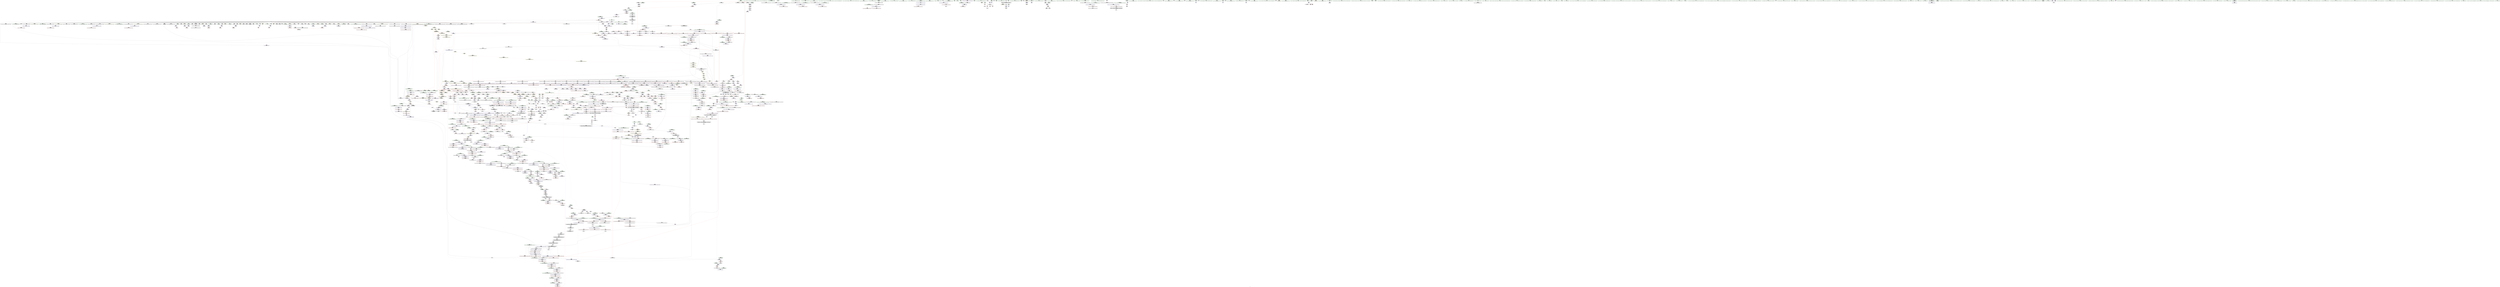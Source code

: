 digraph "SVFG" {
	label="SVFG";

	Node0x559b5ffcd780 [shape=record,color=grey,label="{NodeID: 0\nNullPtr|{|<s58>136}}"];
	Node0x559b5ffcd780 -> Node0x559b601fd760[style=solid];
	Node0x559b5ffcd780 -> Node0x559b601fd860[style=solid];
	Node0x559b5ffcd780 -> Node0x559b601fd930[style=solid];
	Node0x559b5ffcd780 -> Node0x559b601fda00[style=solid];
	Node0x559b5ffcd780 -> Node0x559b601fdad0[style=solid];
	Node0x559b5ffcd780 -> Node0x559b601fdba0[style=solid];
	Node0x559b5ffcd780 -> Node0x559b601fdc70[style=solid];
	Node0x559b5ffcd780 -> Node0x559b601fdd40[style=solid];
	Node0x559b5ffcd780 -> Node0x559b601fde10[style=solid];
	Node0x559b5ffcd780 -> Node0x559b601fdee0[style=solid];
	Node0x559b5ffcd780 -> Node0x559b601fdfb0[style=solid];
	Node0x559b5ffcd780 -> Node0x559b601fe080[style=solid];
	Node0x559b5ffcd780 -> Node0x559b601fe150[style=solid];
	Node0x559b5ffcd780 -> Node0x559b601fe220[style=solid];
	Node0x559b5ffcd780 -> Node0x559b601fe2f0[style=solid];
	Node0x559b5ffcd780 -> Node0x559b601fe3c0[style=solid];
	Node0x559b5ffcd780 -> Node0x559b601fe490[style=solid];
	Node0x559b5ffcd780 -> Node0x559b601fe560[style=solid];
	Node0x559b5ffcd780 -> Node0x559b601fe630[style=solid];
	Node0x559b5ffcd780 -> Node0x559b601fe700[style=solid];
	Node0x559b5ffcd780 -> Node0x559b601fe7d0[style=solid];
	Node0x559b5ffcd780 -> Node0x559b601fe8a0[style=solid];
	Node0x559b5ffcd780 -> Node0x559b601fe970[style=solid];
	Node0x559b5ffcd780 -> Node0x559b601fea40[style=solid];
	Node0x559b5ffcd780 -> Node0x559b601feb10[style=solid];
	Node0x559b5ffcd780 -> Node0x559b601febe0[style=solid];
	Node0x559b5ffcd780 -> Node0x559b601fecb0[style=solid];
	Node0x559b5ffcd780 -> Node0x559b601fed80[style=solid];
	Node0x559b5ffcd780 -> Node0x559b601fee50[style=solid];
	Node0x559b5ffcd780 -> Node0x559b601fef20[style=solid];
	Node0x559b5ffcd780 -> Node0x559b601feff0[style=solid];
	Node0x559b5ffcd780 -> Node0x559b601ff0c0[style=solid];
	Node0x559b5ffcd780 -> Node0x559b601ff190[style=solid];
	Node0x559b5ffcd780 -> Node0x559b601ff260[style=solid];
	Node0x559b5ffcd780 -> Node0x559b601ff330[style=solid];
	Node0x559b5ffcd780 -> Node0x559b601ff400[style=solid];
	Node0x559b5ffcd780 -> Node0x559b601ff4d0[style=solid];
	Node0x559b5ffcd780 -> Node0x559b601ff5a0[style=solid];
	Node0x559b5ffcd780 -> Node0x559b601ff670[style=solid];
	Node0x559b5ffcd780 -> Node0x559b601ff740[style=solid];
	Node0x559b5ffcd780 -> Node0x559b601ff810[style=solid];
	Node0x559b5ffcd780 -> Node0x559b601ff8e0[style=solid];
	Node0x559b5ffcd780 -> Node0x559b601ff9b0[style=solid];
	Node0x559b5ffcd780 -> Node0x559b601ffa80[style=solid];
	Node0x559b5ffcd780 -> Node0x559b601ffb50[style=solid];
	Node0x559b5ffcd780 -> Node0x559b601f3840[style=solid];
	Node0x559b5ffcd780 -> Node0x559b601f3910[style=solid];
	Node0x559b5ffcd780 -> Node0x559b601f39e0[style=solid];
	Node0x559b5ffcd780 -> Node0x559b601f3ab0[style=solid];
	Node0x559b5ffcd780 -> Node0x559b601f3b80[style=solid];
	Node0x559b5ffcd780 -> Node0x559b60207340[style=solid];
	Node0x559b5ffcd780 -> Node0x559b6022a050[style=solid];
	Node0x559b5ffcd780 -> Node0x559b6022a120[style=solid];
	Node0x559b5ffcd780 -> Node0x559b6022a1f0[style=solid];
	Node0x559b5ffcd780 -> Node0x559b6022c4e0[style=solid];
	Node0x559b5ffcd780 -> Node0x559b5faabf10[style=solid];
	Node0x559b5ffcd780 -> Node0x559b6025a510[style=solid];
	Node0x559b5ffcd780 -> Node0x559b6025b110[style=solid];
	Node0x559b5ffcd780:s58 -> Node0x559b60338fc0[style=solid,color=red];
	Node0x559b60295ab0 [shape=record,color=yellow,style=double,label="{NodeID: 1882\n384V_1 = ENCHI(MR_384V_0)\npts\{13870000 \}\nFun[_ZNSt6vectorIxSaIxEE5beginEv]|{<s0>127}}"];
	Node0x559b60295ab0:s0 -> Node0x559b6022e970[style=dashed,color=red];
	Node0x559b602001d0 [shape=record,color=red,label="{NodeID: 775\n1123\<--1089\n\<--__len\n_ZNSt6vectorIxSaIxEE17_M_realloc_insertIJxEEEvN9__gnu_cxx17__normal_iteratorIPxS1_EEDpOT_\n|{<s0>94}}"];
	Node0x559b602001d0:s0 -> Node0x559b60328c20[style=solid,color=red];
	Node0x559b601f6860 [shape=record,color=black,label="{NodeID: 443\n1160\<--1107\n\<--this1\n_ZNSt6vectorIxSaIxEE17_M_realloc_insertIJxEEEvN9__gnu_cxx17__normal_iteratorIPxS1_EEDpOT_\n}"];
	Node0x559b601f6860 -> Node0x559b6020dcf0[style=solid];
	Node0x559b601f6860 -> Node0x559b6020ddc0[style=solid];
	Node0x559b601ea550 [shape=record,color=green,label="{NodeID: 111\n405\<--406\n_ZNK9__gnu_cxx17__normal_iteratorIPcNSt7__cxx1112basic_stringIcSt11char_traitsIcESaIcEEEEdeEv\<--_ZNK9__gnu_cxx17__normal_iteratorIPcNSt7__cxx1112basic_stringIcSt11char_traitsIcESaIcEEEEdeEv_field_insensitive\n}"];
	Node0x559b60205c00 [shape=record,color=red,label="{NodeID: 886\n1917\<--1916\n\<--_M_current\n_ZNKSt13move_iteratorIPxE4baseEv\n}"];
	Node0x559b60205c00 -> Node0x559b6020aad0[style=solid];
	Node0x559b60257e10 [shape=record,color=grey,label="{NodeID: 1661\n1332 = Binary(1328, 1331, )\n}"];
	Node0x559b60257e10 -> Node0x559b6025a390[style=solid];
	Node0x559b6020c700 [shape=record,color=purple,label="{NodeID: 554\n833\<--832\n_M_impl\<--this1\n_ZNSt12_Vector_baseIxSaIxEED2Ev\n}"];
	Node0x559b6032ae80 [shape=record,color=black,label="{NodeID: 2436\n891 = PHI(832, 1205, 1224, )\n0th arg _ZNSt12_Vector_baseIxSaIxEE13_M_deallocateEPxm }"];
	Node0x559b6032ae80 -> Node0x559b6022ad50[style=solid];
	Node0x559b601eed80 [shape=record,color=green,label="{NodeID: 222\n1273\<--1274\nretval\<--retval_field_insensitive\n_ZNSt6vectorIxSaIxEE3endEv\n|{|<s1>114}}"];
	Node0x559b601eed80 -> Node0x559b6020ec60[style=solid];
	Node0x559b601eed80:s1 -> Node0x559b60329c60[style=solid,color=red];
	Node0x559b6022b090 [shape=record,color=blue,label="{NodeID: 997\n931\<--928\n__a.addr\<--__a\n_ZNSt16allocator_traitsISaIxEE10deallocateERS0_Pxm\n}"];
	Node0x559b6022b090 -> Node0x559b602168b0[style=dashed];
	Node0x559b60212130 [shape=record,color=red,label="{NodeID: 665\n137\<--131\n\<--__lhs.addr\n_ZStplIcSt11char_traitsIcESaIcEENSt7__cxx1112basic_stringIT_T0_T1_EEOS8_S5_\n}"];
	Node0x559b603376c0 [shape=record,color=black,label="{NodeID: 2547\n523 = PHI(335, 335, )\n0th arg _ZNSt6vectorIxSaIxEE9push_backEOx }"];
	Node0x559b603376c0 -> Node0x559b60228da0[style=solid];
	Node0x559b601fd250 [shape=record,color=green,label="{NodeID: 333\n1955\<--1956\nretval\<--retval_field_insensitive\n_ZNK9__gnu_cxx17__normal_iteratorIPxSt6vectorIxSaIxEEEmiEl\n|{|<s1>163}}"];
	Node0x559b601fd250 -> Node0x559b60211770[style=solid];
	Node0x559b601fd250:s1 -> Node0x559b60329c60[style=solid,color=red];
	Node0x559b60230ac0 [shape=record,color=blue,label="{NodeID: 1108\n1869\<--1879\n_Num\<--sub.ptr.div\n_ZNSt11__copy_moveILb1ELb1ESt26random_access_iterator_tagE8__copy_mIxEEPT_PKS3_S6_S4_\n}"];
	Node0x559b60230ac0 -> Node0x559b602057f0[style=dashed];
	Node0x559b60230ac0 -> Node0x559b602058c0[style=dashed];
	Node0x559b60230ac0 -> Node0x559b60205990[style=dashed];
	Node0x559b601b06f0 [shape=record,color=green,label="{NodeID: 1\n7\<--1\n__dso_handle\<--dummyObj\nGlob }"];
	Node0x559b60295b90 [shape=record,color=yellow,style=double,label="{NodeID: 1883\n117V_1 = ENCHI(MR_117V_0)\npts\{3360000 3360001 \}\nFun[_ZNSt6vectorIxSaIxEE5beginEv]|{<s0>127}}"];
	Node0x559b60295b90:s0 -> Node0x559b602b6220[style=dashed,color=red];
	Node0x559b602002a0 [shape=record,color=red,label="{NodeID: 776\n1207\<--1089\n\<--__len\n_ZNSt6vectorIxSaIxEE17_M_realloc_insertIJxEEEvN9__gnu_cxx17__normal_iteratorIPxS1_EEDpOT_\n|{<s0>108}}"];
	Node0x559b602002a0:s0 -> Node0x559b6032b2c0[style=solid,color=red];
	Node0x559b601f6930 [shape=record,color=black,label="{NodeID: 444\n1165\<--1107\n\<--this1\n_ZNSt6vectorIxSaIxEE17_M_realloc_insertIJxEEEvN9__gnu_cxx17__normal_iteratorIPxS1_EEDpOT_\n|{<s0>101}}"];
	Node0x559b601f6930:s0 -> Node0x559b603370c0[style=solid,color=red];
	Node0x559b601ea650 [shape=record,color=green,label="{NodeID: 112\n410\<--411\n_ZNSt6vectorIxSaIxEE4backEv\<--_ZNSt6vectorIxSaIxEE4backEv_field_insensitive\n}"];
	Node0x559b60205cd0 [shape=record,color=red,label="{NodeID: 887\n1928\<--1922\nthis1\<--this.addr\n_ZNSt13move_iteratorIPxEC2ES0_\n}"];
	Node0x559b60205cd0 -> Node0x559b602115d0[style=solid];
	Node0x559b60257f90 [shape=record,color=grey,label="{NodeID: 1662\n439 = Binary(438, 437, )\n}"];
	Node0x559b60257f90 -> Node0x559b60258110[style=solid];
	Node0x559b6020c7d0 [shape=record,color=purple,label="{NodeID: 555\n834\<--832\n_M_start\<--this1\n_ZNSt12_Vector_baseIxSaIxEED2Ev\n}"];
	Node0x559b6020c7d0 -> Node0x559b60216090[style=solid];
	Node0x559b6032b100 [shape=record,color=black,label="{NodeID: 2437\n892 = PHI(835, 1206, 1228, )\n1st arg _ZNSt12_Vector_baseIxSaIxEE13_M_deallocateEPxm }"];
	Node0x559b6032b100 -> Node0x559b6022ae20[style=solid];
	Node0x559b601eee50 [shape=record,color=green,label="{NodeID: 223\n1275\<--1276\nthis.addr\<--this.addr_field_insensitive\n_ZNSt6vectorIxSaIxEE3endEv\n}"];
	Node0x559b601eee50 -> Node0x559b60201a30[style=solid];
	Node0x559b601eee50 -> Node0x559b6022cdd0[style=solid];
	Node0x559b6022b160 [shape=record,color=blue,label="{NodeID: 998\n933\<--929\n__p.addr\<--__p\n_ZNSt16allocator_traitsISaIxEE10deallocateERS0_Pxm\n}"];
	Node0x559b6022b160 -> Node0x559b60216980[style=dashed];
	Node0x559b60212200 [shape=record,color=red,label="{NodeID: 666\n138\<--133\n\<--__rhs.addr\n_ZStplIcSt11char_traitsIcESaIcEENSt7__cxx1112basic_stringIT_T0_T1_EEOS8_S5_\n}"];
	Node0x559b60337810 [shape=record,color=black,label="{NodeID: 2548\n524 = PHI(341, 351, )\n1st arg _ZNSt6vectorIxSaIxEE9push_backEOx }"];
	Node0x559b60337810 -> Node0x559b60228e70[style=solid];
	Node0x559b601fd320 [shape=record,color=green,label="{NodeID: 334\n1957\<--1958\nthis.addr\<--this.addr_field_insensitive\n_ZNK9__gnu_cxx17__normal_iteratorIPxSt6vectorIxSaIxEEEmiEl\n}"];
	Node0x559b601fd320 -> Node0x559b60206010[style=solid];
	Node0x559b601fd320 -> Node0x559b602312e0[style=solid];
	Node0x559b60230b90 [shape=record,color=blue, style = dotted,label="{NodeID: 1109\n2018\<--2020\noffset_0\<--dummyVal\n_ZNSt11__copy_moveILb1ELb1ESt26random_access_iterator_tagE8__copy_mIxEEPT_PKS3_S6_S4_\n}"];
	Node0x559b60230b90 -> Node0x559b602a08e0[style=dashed];
	Node0x559b601c3cb0 [shape=record,color=green,label="{NodeID: 2\n9\<--1\n\<--dummyObj\nCan only get source location for instruction, argument, global var or function.}"];
	Node0x559b60200370 [shape=record,color=red,label="{NodeID: 777\n1253\<--1089\n\<--__len\n_ZNSt6vectorIxSaIxEE17_M_realloc_insertIJxEEEvN9__gnu_cxx17__normal_iteratorIPxS1_EEDpOT_\n}"];
	Node0x559b601f6a00 [shape=record,color=black,label="{NodeID: 445\n1181\<--1107\n\<--this1\n_ZNSt6vectorIxSaIxEE17_M_realloc_insertIJxEEEvN9__gnu_cxx17__normal_iteratorIPxS1_EEDpOT_\n}"];
	Node0x559b601f6a00 -> Node0x559b6020de90[style=solid];
	Node0x559b601ea750 [shape=record,color=green,label="{NodeID: 113\n422\<--423\n_ZN9__gnu_cxx17__normal_iteratorIPcNSt7__cxx1112basic_stringIcSt11char_traitsIcESaIcEEEEppEv\<--_ZN9__gnu_cxx17__normal_iteratorIPcNSt7__cxx1112basic_stringIcSt11char_traitsIcESaIcEEEEppEv_field_insensitive\n}"];
	Node0x559b60205da0 [shape=record,color=red,label="{NodeID: 888\n1930\<--1924\n\<--__i.addr\n_ZNSt13move_iteratorIPxEC2ES0_\n}"];
	Node0x559b60205da0 -> Node0x559b60230fa0[style=solid];
	Node0x559b60258110 [shape=record,color=grey,label="{NodeID: 1663\n440 = Binary(436, 439, )\n}"];
	Node0x559b60258110 -> Node0x559b60228720[style=solid];
	Node0x559b6020c8a0 [shape=record,color=purple,label="{NodeID: 556\n836\<--832\n_M_impl2\<--this1\n_ZNSt12_Vector_baseIxSaIxEED2Ev\n}"];
	Node0x559b6032b2c0 [shape=record,color=black,label="{NodeID: 2438\n893 = PHI(845, 1207, 1240, )\n2nd arg _ZNSt12_Vector_baseIxSaIxEE13_M_deallocateEPxm }"];
	Node0x559b6032b2c0 -> Node0x559b6022aef0[style=solid];
	Node0x559b601eef20 [shape=record,color=green,label="{NodeID: 224\n1283\<--1284\n_ZN9__gnu_cxx17__normal_iteratorIPxSt6vectorIxSaIxEEEC2ERKS1_\<--_ZN9__gnu_cxx17__normal_iteratorIPxSt6vectorIxSaIxEEEC2ERKS1__field_insensitive\n}"];
	Node0x559b6022b230 [shape=record,color=blue,label="{NodeID: 999\n935\<--930\n__n.addr\<--__n\n_ZNSt16allocator_traitsISaIxEE10deallocateERS0_Pxm\n}"];
	Node0x559b6022b230 -> Node0x559b60216a50[style=dashed];
	Node0x559b602122d0 [shape=record,color=red,label="{NodeID: 667\n183\<--154\n\<--__lhs.addr\n_ZStplIcSt11char_traitsIcESaIcEENSt7__cxx1112basic_stringIT_T0_T1_EES5_RKS8_\n}"];
	Node0x559b60337960 [shape=record,color=black,label="{NodeID: 2549\n1464 = PHI(1083, 1083, 1373, 1376, )\n0th arg _ZNK9__gnu_cxx17__normal_iteratorIPxSt6vectorIxSaIxEEE4baseEv }"];
	Node0x559b60337960 -> Node0x559b6022dee0[style=solid];
	Node0x559b601fd3f0 [shape=record,color=green,label="{NodeID: 335\n1959\<--1960\n__n.addr\<--__n.addr_field_insensitive\n_ZNK9__gnu_cxx17__normal_iteratorIPxSt6vectorIxSaIxEEEmiEl\n}"];
	Node0x559b601fd3f0 -> Node0x559b602060e0[style=solid];
	Node0x559b601fd3f0 -> Node0x559b602313b0[style=solid];
	Node0x559b60230c60 [shape=record,color=blue,label="{NodeID: 1110\n1905\<--1904\n__it.addr\<--__it\n_ZSt12__miter_baseIPxET_S1_\n}"];
	Node0x559b60230c60 -> Node0x559b60205a60[style=dashed];
	Node0x559b601c3ff0 [shape=record,color=green,label="{NodeID: 3\n12\<--1\n\<--dummyObj\nCan only get source location for instruction, argument, global var or function.}"];
	Node0x559b60200440 [shape=record,color=red,label="{NodeID: 778\n1134\<--1091\n\<--__elems_before\n_ZNSt6vectorIxSaIxEE17_M_realloc_insertIJxEEEvN9__gnu_cxx17__normal_iteratorIPxS1_EEDpOT_\n}"];
	Node0x559b601f6ad0 [shape=record,color=black,label="{NodeID: 446\n1201\<--1107\n\<--this1\n_ZNSt6vectorIxSaIxEE17_M_realloc_insertIJxEEEvN9__gnu_cxx17__normal_iteratorIPxS1_EEDpOT_\n|{<s0>106}}"];
	Node0x559b601f6ad0:s0 -> Node0x559b603370c0[style=solid,color=red];
	Node0x559b601ef340 [shape=record,color=green,label="{NodeID: 114\n431\<--432\n_ZNSt6vectorIxSaIxEED2Ev\<--_ZNSt6vectorIxSaIxEED2Ev_field_insensitive\n}"];
	Node0x559b60205e70 [shape=record,color=red,label="{NodeID: 889\n1942\<--1936\nthis1\<--this.addr\n_ZN9__gnu_cxx13new_allocatorIxE7destroyIxEEvPT_\n}"];
	Node0x559b60258290 [shape=record,color=grey,label="{NodeID: 1664\n465 = Binary(458, 464, )\n}"];
	Node0x559b60258290 -> Node0x559b60228990[style=solid];
	Node0x559b6020c970 [shape=record,color=purple,label="{NodeID: 557\n837\<--832\n_M_end_of_storage\<--this1\n_ZNSt12_Vector_baseIxSaIxEED2Ev\n}"];
	Node0x559b6020c970 -> Node0x559b60216160[style=solid];
	Node0x559b6032ee70 [shape=record,color=black,label="{NodeID: 2439\n388 = PHI()\n}"];
	Node0x559b6032ee70 -> Node0x559b60228240[style=solid];
	Node0x559b601ef020 [shape=record,color=green,label="{NodeID: 225\n1292\<--1293\nthis.addr\<--this.addr_field_insensitive\n_ZN9__gnu_cxx13new_allocatorIxE9constructIxJxEEEvPT_DpOT0_\n}"];
	Node0x559b601ef020 -> Node0x559b60201bd0[style=solid];
	Node0x559b601ef020 -> Node0x559b6022cea0[style=solid];
	Node0x559b6022b300 [shape=record,color=blue,label="{NodeID: 1000\n952\<--949\nthis.addr\<--this\n_ZN9__gnu_cxx13new_allocatorIxE10deallocateEPxm\n}"];
	Node0x559b6022b300 -> Node0x559b60216b20[style=dashed];
	Node0x559b602a7f30 [shape=record,color=yellow,style=double,label="{NodeID: 1775\n56V_1 = ENCHI(MR_56V_0)\npts\{828 \}\nFun[_ZNSt12_Vector_baseIxSaIxEED2Ev]}"];
	Node0x559b602a7f30 -> Node0x559b6022a870[style=dashed];
	Node0x559b602123a0 [shape=record,color=red,label="{NodeID: 668\n173\<--156\n\<--__rhs.addr\n_ZStplIcSt11char_traitsIcESaIcEENSt7__cxx1112basic_stringIT_T0_T1_EES5_RKS8_\n}"];
	Node0x559b60337b90 [shape=record,color=black,label="{NodeID: 2550\n1073 = PHI(1017, 1034, 1066, 1136, 1305, )\n0th arg _ZSt7forwardIxEOT_RNSt16remove_referenceIS0_E4typeE }"];
	Node0x559b60337b90 -> Node0x559b6022bd90[style=solid];
	Node0x559b601fd4c0 [shape=record,color=green,label="{NodeID: 336\n1961\<--1962\nref.tmp\<--ref.tmp_field_insensitive\n_ZNK9__gnu_cxx17__normal_iteratorIPxSt6vectorIxSaIxEEEmiEl\n|{|<s1>163}}"];
	Node0x559b601fd4c0 -> Node0x559b60231480[style=solid];
	Node0x559b601fd4c0:s1 -> Node0x559b60329f40[style=solid,color=red];
	Node0x559b60230d30 [shape=record,color=blue,label="{NodeID: 1111\n1912\<--1911\nthis.addr\<--this\n_ZNKSt13move_iteratorIPxE4baseEv\n}"];
	Node0x559b60230d30 -> Node0x559b60205b30[style=dashed];
	Node0x559b601c40b0 [shape=record,color=green,label="{NodeID: 4\n15\<--1\n\<--dummyObj\nCan only get source location for instruction, argument, global var or function.}"];
	Node0x559b60200510 [shape=record,color=red,label="{NodeID: 779\n1185\<--1091\n\<--__elems_before\n_ZNSt6vectorIxSaIxEE17_M_realloc_insertIJxEEEvN9__gnu_cxx17__normal_iteratorIPxS1_EEDpOT_\n}"];
	Node0x559b601f6ba0 [shape=record,color=black,label="{NodeID: 447\n1205\<--1107\n\<--this1\n_ZNSt6vectorIxSaIxEE17_M_realloc_insertIJxEEEvN9__gnu_cxx17__normal_iteratorIPxS1_EEDpOT_\n|{<s0>108}}"];
	Node0x559b601f6ba0:s0 -> Node0x559b6032ae80[style=solid,color=red];
	Node0x559b601ef440 [shape=record,color=green,label="{NodeID: 115\n448\<--449\n_ZNKSt6vectorIxSaIxEE4sizeEv\<--_ZNKSt6vectorIxSaIxEE4sizeEv_field_insensitive\n}"];
	Node0x559b60205f40 [shape=record,color=red,label="{NodeID: 890\n1949\<--1946\nthis1\<--this.addr\n_ZNK9__gnu_cxx17__normal_iteratorIPcNSt7__cxx1112basic_stringIcSt11char_traitsIcESaIcEEEE4baseEv\n}"];
	Node0x559b60205f40 -> Node0x559b602116a0[style=solid];
	Node0x559b60258410 [shape=record,color=grey,label="{NodeID: 1665\n461 = Binary(459, 460, )\n}"];
	Node0x559b60258410 -> Node0x559b601f43d0[style=solid];
	Node0x559b6020ca40 [shape=record,color=purple,label="{NodeID: 558\n839\<--832\n_M_impl3\<--this1\n_ZNSt12_Vector_baseIxSaIxEED2Ev\n}"];
	Node0x559b6032efd0 [shape=record,color=black,label="{NodeID: 2440\n394 = PHI()\n}"];
	Node0x559b6032efd0 -> Node0x559b60228310[style=solid];
	Node0x559b601ef0f0 [shape=record,color=green,label="{NodeID: 226\n1294\<--1295\n__p.addr\<--__p.addr_field_insensitive\n_ZN9__gnu_cxx13new_allocatorIxE9constructIxJxEEEvPT_DpOT0_\n}"];
	Node0x559b601ef0f0 -> Node0x559b60201ca0[style=solid];
	Node0x559b601ef0f0 -> Node0x559b6022cf70[style=solid];
	Node0x559b6022b3d0 [shape=record,color=blue,label="{NodeID: 1001\n954\<--950\n__p.addr\<--__p\n_ZN9__gnu_cxx13new_allocatorIxE10deallocateEPxm\n}"];
	Node0x559b6022b3d0 -> Node0x559b60216bf0[style=dashed];
	Node0x559b602a8010 [shape=record,color=yellow,style=double,label="{NodeID: 1776\n58V_1 = ENCHI(MR_58V_0)\npts\{830 \}\nFun[_ZNSt12_Vector_baseIxSaIxEED2Ev]}"];
	Node0x559b602a8010 -> Node0x559b6022a940[style=dashed];
	Node0x559b60212470 [shape=record,color=red,label="{NodeID: 669\n185\<--156\n\<--__rhs.addr\n_ZStplIcSt11char_traitsIcESaIcEENSt7__cxx1112basic_stringIT_T0_T1_EES5_RKS8_\n}"];
	Node0x559b60337e60 [shape=record,color=black,label="{NodeID: 2551\n1920 = PHI(1664, )\n0th arg _ZNSt13move_iteratorIPxEC2ES0_ }"];
	Node0x559b60337e60 -> Node0x559b60230e00[style=solid];
	Node0x559b601fd590 [shape=record,color=green,label="{NodeID: 337\n1978\<--1979\nthis.addr\<--this.addr_field_insensitive\n_ZNK9__gnu_cxx17__normal_iteratorIPxSt6vectorIxSaIxEEEdeEv\n}"];
	Node0x559b601fd590 -> Node0x559b60206350[style=solid];
	Node0x559b601fd590 -> Node0x559b60231550[style=solid];
	Node0x559b60230e00 [shape=record,color=blue,label="{NodeID: 1112\n1922\<--1920\nthis.addr\<--this\n_ZNSt13move_iteratorIPxEC2ES0_\n}"];
	Node0x559b60230e00 -> Node0x559b60205cd0[style=dashed];
	Node0x559b601c4170 [shape=record,color=green,label="{NodeID: 5\n18\<--1\n\<--dummyObj\nCan only get source location for instruction, argument, global var or function.}"];
	Node0x559b602005e0 [shape=record,color=red,label="{NodeID: 780\n1128\<--1095\n\<--__new_start\n_ZNSt6vectorIxSaIxEE17_M_realloc_insertIJxEEEvN9__gnu_cxx17__normal_iteratorIPxS1_EEDpOT_\n}"];
	Node0x559b602005e0 -> Node0x559b6022c410[style=solid];
	Node0x559b601f6c70 [shape=record,color=black,label="{NodeID: 448\n1213\<--1107\n\<--this1\n_ZNSt6vectorIxSaIxEE17_M_realloc_insertIJxEEEvN9__gnu_cxx17__normal_iteratorIPxS1_EEDpOT_\n}"];
	Node0x559b601f6c70 -> Node0x559b6020df60[style=solid];
	Node0x559b601f6c70 -> Node0x559b6020e030[style=solid];
	Node0x559b601ef540 [shape=record,color=green,label="{NodeID: 116\n456\<--457\n_ZNSt6vectorIxSaIxEEixEm\<--_ZNSt6vectorIxSaIxEEixEm_field_insensitive\n}"];
	Node0x559b60206010 [shape=record,color=red,label="{NodeID: 891\n1965\<--1957\nthis1\<--this.addr\n_ZNK9__gnu_cxx17__normal_iteratorIPxSt6vectorIxSaIxEEEmiEl\n}"];
	Node0x559b60206010 -> Node0x559b60211840[style=solid];
	Node0x559b60258590 [shape=record,color=grey,label="{NodeID: 1666\n1612 = Binary(1611, 625, )\n}"];
	Node0x559b6020cb10 [shape=record,color=purple,label="{NodeID: 559\n840\<--832\n_M_start4\<--this1\n_ZNSt12_Vector_baseIxSaIxEED2Ev\n}"];
	Node0x559b6020cb10 -> Node0x559b60216230[style=solid];
	Node0x559b6032f0d0 [shape=record,color=black,label="{NodeID: 2441\n400 = PHI(544, )\n}"];
	Node0x559b601ef1c0 [shape=record,color=green,label="{NodeID: 227\n1296\<--1297\n__args.addr\<--__args.addr_field_insensitive\n_ZN9__gnu_cxx13new_allocatorIxE9constructIxJxEEEvPT_DpOT0_\n}"];
	Node0x559b601ef1c0 -> Node0x559b60201d70[style=solid];
	Node0x559b601ef1c0 -> Node0x559b6022d040[style=solid];
	Node0x559b6022b4a0 [shape=record,color=blue,label="{NodeID: 1002\n956\<--951\n.addr\<--\n_ZN9__gnu_cxx13new_allocatorIxE10deallocateEPxm\n}"];
	Node0x559b602a80f0 [shape=record,color=yellow,style=double,label="{NodeID: 1777\n36V_1 = ENCHI(MR_36V_0)\npts\{3360000 \}\nFun[_ZNSt12_Vector_baseIxSaIxEED2Ev]}"];
	Node0x559b602a80f0 -> Node0x559b60216090[style=dashed];
	Node0x559b602a80f0 -> Node0x559b60216230[style=dashed];
	Node0x559b60212540 [shape=record,color=red,label="{NodeID: 670\n191\<--158\nnrvo.val\<--nrvo\n_ZStplIcSt11char_traitsIcESaIcEENSt7__cxx1112basic_stringIT_T0_T1_EES5_RKS8_\n}"];
	Node0x559b60337f70 [shape=record,color=black,label="{NodeID: 2552\n1921 = PHI(1669, )\n1st arg _ZNSt13move_iteratorIPxEC2ES0_ }"];
	Node0x559b60337f70 -> Node0x559b60230ed0[style=solid];
	Node0x559b601fd660 [shape=record,color=green,label="{NodeID: 338\n39\<--1985\n_GLOBAL__sub_I_Klungs_1_0.cpp\<--_GLOBAL__sub_I_Klungs_1_0.cpp_field_insensitive\n}"];
	Node0x559b601fd660 -> Node0x559b60207240[style=solid];
	Node0x559b60230ed0 [shape=record,color=blue,label="{NodeID: 1113\n1924\<--1921\n__i.addr\<--__i\n_ZNSt13move_iteratorIPxEC2ES0_\n}"];
	Node0x559b60230ed0 -> Node0x559b60205da0[style=dashed];
	Node0x559b601c49e0 [shape=record,color=green,label="{NodeID: 6\n25\<--1\n\<--dummyObj\nCan only get source location for instruction, argument, global var or function.}"];
	Node0x559b60296020 [shape=record,color=yellow,style=double,label="{NodeID: 1888\n24V_1 = ENCHI(MR_24V_0)\npts\{163 \}\nFun[_ZStplIcSt11char_traitsIcESaIcEENSt7__cxx1112basic_stringIT_T0_T1_EES5_RKS8_]}"];
	Node0x559b60296020 -> Node0x559b602276e0[style=dashed];
	Node0x559b602006b0 [shape=record,color=red,label="{NodeID: 781\n1133\<--1095\n\<--__new_start\n_ZNSt6vectorIxSaIxEE17_M_realloc_insertIJxEEEvN9__gnu_cxx17__normal_iteratorIPxS1_EEDpOT_\n}"];
	Node0x559b602006b0 -> Node0x559b60211ab0[style=solid];
	Node0x559b601f6d40 [shape=record,color=black,label="{NodeID: 449\n1217\<--1107\n\<--this1\n_ZNSt6vectorIxSaIxEE17_M_realloc_insertIJxEEEvN9__gnu_cxx17__normal_iteratorIPxS1_EEDpOT_\n}"];
	Node0x559b601f6d40 -> Node0x559b6020e100[style=solid];
	Node0x559b601f6d40 -> Node0x559b6020e1d0[style=solid];
	Node0x559b601ef640 [shape=record,color=green,label="{NodeID: 117\n468\<--469\n_ZSt3maxIxERKT_S2_S2_\<--_ZSt3maxIxERKT_S2_S2__field_insensitive\n}"];
	Node0x559b602060e0 [shape=record,color=red,label="{NodeID: 892\n1968\<--1959\n\<--__n.addr\n_ZNK9__gnu_cxx17__normal_iteratorIPxSt6vectorIxSaIxEEEmiEl\n}"];
	Node0x559b602060e0 -> Node0x559b60258890[style=solid];
	Node0x559b60258710 [shape=record,color=grey,label="{NodeID: 1667\n474 = Binary(473, 367, )\n}"];
	Node0x559b60258710 -> Node0x559b60228b30[style=solid];
	Node0x559b6020cbe0 [shape=record,color=purple,label="{NodeID: 560\n849\<--832\n_M_impl5\<--this1\n_ZNSt12_Vector_baseIxSaIxEED2Ev\n|{<s0>75}}"];
	Node0x559b6020cbe0:s0 -> Node0x559b60327da0[style=solid,color=red];
	Node0x559b6032f210 [shape=record,color=black,label="{NodeID: 2442\n404 = PHI(563, )\n}"];
	Node0x559b6032f210 -> Node0x559b60213cd0[style=solid];
	Node0x559b601f7860 [shape=record,color=green,label="{NodeID: 228\n1314\<--1315\nthis.addr\<--this.addr_field_insensitive\n_ZNKSt6vectorIxSaIxEE12_M_check_lenEmPKc\n}"];
	Node0x559b601f7860 -> Node0x559b60201f10[style=solid];
	Node0x559b601f7860 -> Node0x559b6022d1e0[style=solid];
	Node0x559b6022b570 [shape=record,color=blue,label="{NodeID: 1003\n972\<--971\nthis.addr\<--this\n_ZNSaIxED2Ev\n}"];
	Node0x559b6022b570 -> Node0x559b60216cc0[style=dashed];
	Node0x559b602a81d0 [shape=record,color=yellow,style=double,label="{NodeID: 1778\n40V_1 = ENCHI(MR_40V_0)\npts\{3360002 \}\nFun[_ZNSt12_Vector_baseIxSaIxEED2Ev]}"];
	Node0x559b602a81d0 -> Node0x559b60216160[style=dashed];
	Node0x559b60212610 [shape=record,color=red,label="{NodeID: 671\n178\<--160\n\<--__len\n_ZStplIcSt11char_traitsIcESaIcEENSt7__cxx1112basic_stringIT_T0_T1_EES5_RKS8_\n}"];
	Node0x559b60212610 -> Node0x559b60259790[style=solid];
	Node0x559b60338080 [shape=record,color=black,label="{NodeID: 2553\n96 = PHI(217, )\n0th arg _Z9to_stringNSt7__cxx1112basic_stringIcSt11char_traitsIcESaIcEEE |{<s0>7}}"];
	Node0x559b60338080:s0 -> Node0x559b60328750[style=solid,color=red];
	Node0x559b601fd760 [shape=record,color=black,label="{NodeID: 339\n2\<--3\ndummyVal\<--dummyVal\n}"];
	Node0x559b60230fa0 [shape=record,color=blue,label="{NodeID: 1114\n1929\<--1930\n_M_current\<--\n_ZNSt13move_iteratorIPxEC2ES0_\n|{<s0>143}}"];
	Node0x559b60230fa0:s0 -> Node0x559b602cee40[style=dashed,color=blue];
	Node0x559b601c4aa0 [shape=record,color=green,label="{NodeID: 7\n27\<--1\n.str\<--dummyObj\nGlob }"];
	Node0x559b60296100 [shape=record,color=yellow,style=double,label="{NodeID: 1889\n26V_1 = ENCHI(MR_26V_0)\npts\{165 \}\nFun[_ZStplIcSt11char_traitsIcESaIcEENSt7__cxx1112basic_stringIT_T0_T1_EES5_RKS8_]}"];
	Node0x559b60296100 -> Node0x559b602277b0[style=dashed];
	Node0x559b60200780 [shape=record,color=red,label="{NodeID: 782\n1148\<--1095\n\<--__new_start\n_ZNSt6vectorIxSaIxEE17_M_realloc_insertIJxEEEvN9__gnu_cxx17__normal_iteratorIPxS1_EEDpOT_\n|{<s0>99}}"];
	Node0x559b60200780:s0 -> Node0x559b6033a270[style=solid,color=red];
	Node0x559b601f6e10 [shape=record,color=black,label="{NodeID: 450\n1221\<--1107\n\<--this1\n_ZNSt6vectorIxSaIxEE17_M_realloc_insertIJxEEEvN9__gnu_cxx17__normal_iteratorIPxS1_EEDpOT_\n|{<s0>110}}"];
	Node0x559b601f6e10:s0 -> Node0x559b603370c0[style=solid,color=red];
	Node0x559b601ef740 [shape=record,color=green,label="{NodeID: 118\n481\<--482\nprintf\<--printf_field_insensitive\n}"];
	Node0x559b602061b0 [shape=record,color=red,label="{NodeID: 893\n1967\<--1966\n\<--_M_current\n_ZNK9__gnu_cxx17__normal_iteratorIPxSt6vectorIxSaIxEEEmiEl\n}"];
	Node0x559b602061b0 -> Node0x559b60211df0[style=solid];
	Node0x559b60258890 [shape=record,color=grey,label="{NodeID: 1668\n1969 = Binary(25, 1968, )\n}"];
	Node0x559b6020ccb0 [shape=record,color=purple,label="{NodeID: 561\n859\<--832\n_M_impl6\<--this1\n_ZNSt12_Vector_baseIxSaIxEED2Ev\n|{<s0>76}}"];
	Node0x559b6020ccb0:s0 -> Node0x559b60327da0[style=solid,color=red];
	Node0x559b6032f3e0 [shape=record,color=black,label="{NodeID: 2443\n409 = PHI(572, )\n}"];
	Node0x559b6032f3e0 -> Node0x559b60213da0[style=solid];
	Node0x559b601f78f0 [shape=record,color=green,label="{NodeID: 229\n1316\<--1317\n__n.addr\<--__n.addr_field_insensitive\n_ZNKSt6vectorIxSaIxEE12_M_check_lenEmPKc\n|{|<s2>121}}"];
	Node0x559b601f78f0 -> Node0x559b60201fe0[style=solid];
	Node0x559b601f78f0 -> Node0x559b6022d2b0[style=solid];
	Node0x559b601f78f0:s2 -> Node0x559b60338500[style=solid,color=red];
	Node0x559b6022b640 [shape=record,color=blue,label="{NodeID: 1004\n983\<--982\nthis.addr\<--this\n_ZN9__gnu_cxx13new_allocatorIxED2Ev\n}"];
	Node0x559b6022b640 -> Node0x559b60216d90[style=dashed];
	Node0x559b602126e0 [shape=record,color=red,label="{NodeID: 672\n203\<--162\nexn\<--exn.slot\n_ZStplIcSt11char_traitsIcESaIcEENSt7__cxx1112basic_stringIT_T0_T1_EES5_RKS8_\n}"];
	Node0x559b60338190 [shape=record,color=black,label="{NodeID: 2554\n97 = PHI(221, )\n1st arg _Z9to_stringNSt7__cxx1112basic_stringIcSt11char_traitsIcESaIcEEE |{<s0>6}}"];
	Node0x559b60338190:s0 -> Node0x559b60327680[style=solid,color=red];
	Node0x559b601fd860 [shape=record,color=black,label="{NodeID: 340\n115\<--3\n\<--dummyVal\n_Z9to_stringNSt7__cxx1112basic_stringIcSt11char_traitsIcESaIcEEE\n}"];
	Node0x559b60231070 [shape=record,color=blue,label="{NodeID: 1115\n1936\<--1934\nthis.addr\<--this\n_ZN9__gnu_cxx13new_allocatorIxE7destroyIxEEvPT_\n}"];
	Node0x559b60231070 -> Node0x559b60205e70[style=dashed];
	Node0x559b601c4b60 [shape=record,color=green,label="{NodeID: 8\n29\<--1\n.str.3\<--dummyObj\nGlob }"];
	Node0x559b60200850 [shape=record,color=red,label="{NodeID: 783\n1184\<--1095\n\<--__new_start\n_ZNSt6vectorIxSaIxEE17_M_realloc_insertIJxEEEvN9__gnu_cxx17__normal_iteratorIPxS1_EEDpOT_\n}"];
	Node0x559b60200850 -> Node0x559b60211b80[style=solid];
	Node0x559b601f6ee0 [shape=record,color=black,label="{NodeID: 451\n1224\<--1107\n\<--this1\n_ZNSt6vectorIxSaIxEE17_M_realloc_insertIJxEEEvN9__gnu_cxx17__normal_iteratorIPxS1_EEDpOT_\n|{<s0>112}}"];
	Node0x559b601f6ee0:s0 -> Node0x559b6032ae80[style=solid,color=red];
	Node0x559b601ef840 [shape=record,color=green,label="{NodeID: 119\n504\<--505\nthis.addr\<--this.addr_field_insensitive\n_ZNSt6vectorIxSaIxEEC2Ev\n}"];
	Node0x559b601ef840 -> Node0x559b602140e0[style=solid];
	Node0x559b601ef840 -> Node0x559b60228cd0[style=solid];
	Node0x559b60206280 [shape=record,color=red,label="{NodeID: 894\n1974\<--1973\n\<--coerce.dive\n_ZNK9__gnu_cxx17__normal_iteratorIPxSt6vectorIxSaIxEEEmiEl\n}"];
	Node0x559b60206280 -> Node0x559b6020ac70[style=solid];
	Node0x559b60258a10 [shape=record,color=grey,label="{NodeID: 1669\n1381 = Binary(1379, 1380, )\n}"];
	Node0x559b60258a10 -> Node0x559b60258d10[style=solid];
	Node0x559b6020cd80 [shape=record,color=purple,label="{NodeID: 562\n907\<--903\n_M_impl\<--this1\n_ZNSt12_Vector_baseIxSaIxEE13_M_deallocateEPxm\n}"];
	Node0x559b6020cd80 -> Node0x559b601f59c0[style=solid];
	Node0x559b6032f520 [shape=record,color=black,label="{NodeID: 2444\n421 = PHI(596, )\n}"];
	Node0x559b601f79c0 [shape=record,color=green,label="{NodeID: 230\n1318\<--1319\n__s.addr\<--__s.addr_field_insensitive\n_ZNKSt6vectorIxSaIxEE12_M_check_lenEmPKc\n}"];
	Node0x559b601f79c0 -> Node0x559b602020b0[style=solid];
	Node0x559b601f79c0 -> Node0x559b6022d380[style=solid];
	Node0x559b6022b710 [shape=record,color=blue,label="{NodeID: 1005\n991\<--989\nthis.addr\<--this\n_ZNSt6vectorIxSaIxEE12emplace_backIJxEEEvDpOT_\n}"];
	Node0x559b6022b710 -> Node0x559b60216e60[style=dashed];
	Node0x559b602127b0 [shape=record,color=red,label="{NodeID: 673\n204\<--164\nsel\<--ehselector.slot\n_ZStplIcSt11char_traitsIcESaIcEENSt7__cxx1112basic_stringIT_T0_T1_EES5_RKS8_\n}"];
	Node0x559b603382a0 [shape=record,color=black,label="{NodeID: 2555\n673 = PHI(335, 335, )\n0th arg _ZNSt6vectorIxSaIxEED2Ev }"];
	Node0x559b603382a0 -> Node0x559b60229b70[style=solid];
	Node0x559b601fd930 [shape=record,color=black,label="{NodeID: 341\n116\<--3\n\<--dummyVal\n_Z9to_stringNSt7__cxx1112basic_stringIcSt11char_traitsIcESaIcEEE\n}"];
	Node0x559b601fd930 -> Node0x559b602076b0[style=solid];
	Node0x559b60231140 [shape=record,color=blue,label="{NodeID: 1116\n1938\<--1935\n__p.addr\<--__p\n_ZN9__gnu_cxx13new_allocatorIxE7destroyIxEEvPT_\n}"];
	Node0x559b601c4c20 [shape=record,color=green,label="{NodeID: 9\n31\<--1\n_ZSt4cerr\<--dummyObj\nGlob }"];
	Node0x559b60200920 [shape=record,color=red,label="{NodeID: 784\n1199\<--1095\n\<--__new_start\n_ZNSt6vectorIxSaIxEE17_M_realloc_insertIJxEEEvN9__gnu_cxx17__normal_iteratorIPxS1_EEDpOT_\n|{<s0>107}}"];
	Node0x559b60200920:s0 -> Node0x559b60338610[style=solid,color=red];
	Node0x559b601f6fb0 [shape=record,color=black,label="{NodeID: 452\n1225\<--1107\n\<--this1\n_ZNSt6vectorIxSaIxEE17_M_realloc_insertIJxEEEvN9__gnu_cxx17__normal_iteratorIPxS1_EEDpOT_\n}"];
	Node0x559b601f6fb0 -> Node0x559b6020e2a0[style=solid];
	Node0x559b601f6fb0 -> Node0x559b6020e370[style=solid];
	Node0x559b601ef910 [shape=record,color=green,label="{NodeID: 120\n510\<--511\n_ZNSt12_Vector_baseIxSaIxEEC2Ev\<--_ZNSt12_Vector_baseIxSaIxEEC2Ev_field_insensitive\n}"];
	Node0x559b60206350 [shape=record,color=red,label="{NodeID: 895\n1981\<--1978\nthis1\<--this.addr\n_ZNK9__gnu_cxx17__normal_iteratorIPxSt6vectorIxSaIxEEEdeEv\n}"];
	Node0x559b60206350 -> Node0x559b60211910[style=solid];
	Node0x559b60258b90 [shape=record,color=grey,label="{NodeID: 1670\n487 = Binary(486, 367, )\n}"];
	Node0x559b60258b90 -> Node0x559b60228c00[style=solid];
	Node0x559b6020ce50 [shape=record,color=purple,label="{NodeID: 563\n1032\<--995\ncoerce.dive\<--agg.tmp\n_ZNSt6vectorIxSaIxEE12emplace_backIJxEEEvDpOT_\n}"];
	Node0x559b6020ce50 -> Node0x559b6022b980[style=solid];
	Node0x559b6032f630 [shape=record,color=black,label="{NodeID: 2445\n49 = PHI()\n}"];
	Node0x559b601f7a90 [shape=record,color=green,label="{NodeID: 231\n1320\<--1321\n__len\<--__len_field_insensitive\n_ZNKSt6vectorIxSaIxEE12_M_check_lenEmPKc\n}"];
	Node0x559b601f7a90 -> Node0x559b60202180[style=solid];
	Node0x559b601f7a90 -> Node0x559b60202250[style=solid];
	Node0x559b601f7a90 -> Node0x559b60202320[style=solid];
	Node0x559b601f7a90 -> Node0x559b6022d520[style=solid];
	Node0x559b6022b7e0 [shape=record,color=blue,label="{NodeID: 1006\n993\<--990\n__args.addr\<--__args\n_ZNSt6vectorIxSaIxEE12emplace_backIJxEEEvDpOT_\n}"];
	Node0x559b6022b7e0 -> Node0x559b60216f30[style=dashed];
	Node0x559b6022b7e0 -> Node0x559b60217000[style=dashed];
	Node0x559b60212880 [shape=record,color=red,label="{NodeID: 674\n230\<--219\n\<--s.addr\n_Z9to_stringB5cxx11PKc\n}"];
	Node0x559b603383f0 [shape=record,color=black,label="{NodeID: 2556\n1506 = PHI(1322, )\n0th arg _ZSt3maxImERKT_S2_S2_ }"];
	Node0x559b603383f0 -> Node0x559b6022e220[style=solid];
	Node0x559b601fda00 [shape=record,color=black,label="{NodeID: 342\n118\<--3\n\<--dummyVal\n_Z9to_stringNSt7__cxx1112basic_stringIcSt11char_traitsIcESaIcEEE\n}"];
	Node0x559b601fda00 -> Node0x559b60207780[style=solid];
	Node0x559b60231210 [shape=record,color=blue,label="{NodeID: 1117\n1946\<--1945\nthis.addr\<--this\n_ZNK9__gnu_cxx17__normal_iteratorIPcNSt7__cxx1112basic_stringIcSt11char_traitsIcESaIcEEEE4baseEv\n}"];
	Node0x559b60231210 -> Node0x559b60205f40[style=dashed];
	Node0x559b601c4d20 [shape=record,color=green,label="{NodeID: 10\n32\<--1\n_ZSt3cin\<--dummyObj\nGlob }"];
	Node0x559b602009f0 [shape=record,color=red,label="{NodeID: 785\n1206\<--1095\n\<--__new_start\n_ZNSt6vectorIxSaIxEE17_M_realloc_insertIJxEEEvN9__gnu_cxx17__normal_iteratorIPxS1_EEDpOT_\n|{<s0>108}}"];
	Node0x559b602009f0:s0 -> Node0x559b6032b100[style=solid,color=red];
	Node0x559b601f7080 [shape=record,color=black,label="{NodeID: 453\n1229\<--1107\n\<--this1\n_ZNSt6vectorIxSaIxEE17_M_realloc_insertIJxEEEvN9__gnu_cxx17__normal_iteratorIPxS1_EEDpOT_\n}"];
	Node0x559b601f7080 -> Node0x559b6020e440[style=solid];
	Node0x559b601f7080 -> Node0x559b6020e510[style=solid];
	Node0x559b601efa10 [shape=record,color=green,label="{NodeID: 121\n516\<--517\n__clang_call_terminate\<--__clang_call_terminate_field_insensitive\n}"];
	Node0x559b60206420 [shape=record,color=red,label="{NodeID: 896\n1983\<--1982\n\<--_M_current\n_ZNK9__gnu_cxx17__normal_iteratorIPxSt6vectorIxSaIxEEEdeEv\n}"];
	Node0x559b60206420 -> Node0x559b6020ad40[style=solid];
	Node0x559b60258d10 [shape=record,color=grey,label="{NodeID: 1671\n1382 = Binary(1381, 625, )\n}"];
	Node0x559b60258d10 -> Node0x559b60208160[style=solid];
	Node0x559b6020cf20 [shape=record,color=purple,label="{NodeID: 564\n1036\<--995\ncoerce.dive10\<--agg.tmp\n_ZNSt6vectorIxSaIxEE12emplace_backIJxEEEvDpOT_\n}"];
	Node0x559b6020cf20 -> Node0x559b60217410[style=solid];
	Node0x559b6032f700 [shape=record,color=black,label="{NodeID: 2446\n67 = PHI(73, )\n}"];
	Node0x559b6032f700 -> Node0x559b60207440[style=solid];
	Node0x559b601f7b60 [shape=record,color=green,label="{NodeID: 232\n1322\<--1323\nref.tmp\<--ref.tmp_field_insensitive\n_ZNKSt6vectorIxSaIxEE12_M_check_lenEmPKc\n|{|<s1>121}}"];
	Node0x559b601f7b60 -> Node0x559b6022d450[style=solid];
	Node0x559b601f7b60:s1 -> Node0x559b603383f0[style=solid,color=red];
	Node0x559b6022b8b0 [shape=record,color=blue,label="{NodeID: 1007\n1026\<--1028\n_M_finish7\<--incdec.ptr\n_ZNSt6vectorIxSaIxEE12emplace_backIJxEEEvDpOT_\n}"];
	Node0x559b6022b8b0 -> Node0x559b602a3fe0[style=dashed];
	Node0x559b60212950 [shape=record,color=red,label="{NodeID: 675\n258\<--225\nexn\<--exn.slot\n_Z9to_stringB5cxx11PKc\n}"];
	Node0x559b60338500 [shape=record,color=black,label="{NodeID: 2557\n1507 = PHI(1316, )\n1st arg _ZSt3maxImERKT_S2_S2_ }"];
	Node0x559b60338500 -> Node0x559b6022e2f0[style=solid];
	Node0x559b601fdad0 [shape=record,color=black,label="{NodeID: 343\n124\<--3\nlpad.val\<--dummyVal\n_Z9to_stringNSt7__cxx1112basic_stringIcSt11char_traitsIcESaIcEEE\n}"];
	Node0x559b602312e0 [shape=record,color=blue,label="{NodeID: 1118\n1957\<--1953\nthis.addr\<--this\n_ZNK9__gnu_cxx17__normal_iteratorIPxSt6vectorIxSaIxEEEmiEl\n}"];
	Node0x559b602312e0 -> Node0x559b60206010[style=dashed];
	Node0x559b601c4e20 [shape=record,color=green,label="{NodeID: 11\n33\<--1\n.str.4\<--dummyObj\nGlob }"];
	Node0x559b60200ac0 [shape=record,color=red,label="{NodeID: 786\n1242\<--1095\n\<--__new_start\n_ZNSt6vectorIxSaIxEE17_M_realloc_insertIJxEEEvN9__gnu_cxx17__normal_iteratorIPxS1_EEDpOT_\n}"];
	Node0x559b60200ac0 -> Node0x559b6022cb60[style=solid];
	Node0x559b601f7150 [shape=record,color=black,label="{NodeID: 454\n1233\<--1107\n\<--this1\n_ZNSt6vectorIxSaIxEE17_M_realloc_insertIJxEEEvN9__gnu_cxx17__normal_iteratorIPxS1_EEDpOT_\n}"];
	Node0x559b601f7150 -> Node0x559b6020e5e0[style=solid];
	Node0x559b601f7150 -> Node0x559b6020e6b0[style=solid];
	Node0x559b601efb10 [shape=record,color=green,label="{NodeID: 122\n525\<--526\nthis.addr\<--this.addr_field_insensitive\n_ZNSt6vectorIxSaIxEE9push_backEOx\n}"];
	Node0x559b601efb10 -> Node0x559b602141b0[style=solid];
	Node0x559b601efb10 -> Node0x559b60228da0[style=solid];
	Node0x559b602064f0 [shape=record,color=red,label="{NodeID: 897\n1996\<--1995\ndummyVal\<--offset_0\n_ZSt22__uninitialized_copy_aISt13move_iteratorIPxES1_xET0_T_S4_S3_RSaIT1_E\n}"];
	Node0x559b602064f0 -> Node0x559b6022f190[style=solid];
	Node0x559b60258e90 [shape=record,color=grey,label="{NodeID: 1672\n1889 = Binary(625, 1888, )\n}"];
	Node0x559b6020cff0 [shape=record,color=purple,label="{NodeID: 565\n1001\<--1000\n_M_impl\<--\n_ZNSt6vectorIxSaIxEE12emplace_backIJxEEEvDpOT_\n}"];
	Node0x559b6032f8a0 [shape=record,color=black,label="{NodeID: 2447\n80 = PHI()\n}"];
	Node0x559b6032f8a0 -> Node0x559b601f3e20[style=solid];
	Node0x559b601f7c30 [shape=record,color=green,label="{NodeID: 233\n1329\<--1330\n_ZNKSt6vectorIxSaIxEE8max_sizeEv\<--_ZNKSt6vectorIxSaIxEE8max_sizeEv_field_insensitive\n}"];
	Node0x559b6022b980 [shape=record,color=blue,label="{NodeID: 1008\n1032\<--1031\ncoerce.dive\<--call8\n_ZNSt6vectorIxSaIxEE12emplace_backIJxEEEvDpOT_\n}"];
	Node0x559b6022b980 -> Node0x559b60217410[style=dashed];
	Node0x559b6022b980 -> Node0x559b602a49e0[style=dashed];
	Node0x559b60212a20 [shape=record,color=red,label="{NodeID: 676\n259\<--227\nsel\<--ehselector.slot\n_Z9to_stringB5cxx11PKc\n}"];
	Node0x559b60338610 [shape=record,color=black,label="{NodeID: 2558\n796 = PHI(685, 1199, 1216, )\n0th arg _ZSt8_DestroyIPxxEvT_S1_RSaIT0_E }"];
	Node0x559b60338610 -> Node0x559b6022a460[style=solid];
	Node0x559b601fdba0 [shape=record,color=black,label="{NodeID: 344\n125\<--3\nlpad.val1\<--dummyVal\n_Z9to_stringNSt7__cxx1112basic_stringIcSt11char_traitsIcESaIcEEE\n}"];
	Node0x559b602313b0 [shape=record,color=blue,label="{NodeID: 1119\n1959\<--1954\n__n.addr\<--__n\n_ZNK9__gnu_cxx17__normal_iteratorIPxSt6vectorIxSaIxEEEmiEl\n}"];
	Node0x559b602313b0 -> Node0x559b602060e0[style=dashed];
	Node0x559b601c4f20 [shape=record,color=green,label="{NodeID: 12\n35\<--1\n.str.5\<--dummyObj\nGlob }"];
	Node0x559b60200b90 [shape=record,color=red,label="{NodeID: 787\n1252\<--1095\n\<--__new_start\n_ZNSt6vectorIxSaIxEE17_M_realloc_insertIJxEEEvN9__gnu_cxx17__normal_iteratorIPxS1_EEDpOT_\n}"];
	Node0x559b60200b90 -> Node0x559b60211c50[style=solid];
	Node0x559b601f7220 [shape=record,color=black,label="{NodeID: 455\n1243\<--1107\n\<--this1\n_ZNSt6vectorIxSaIxEE17_M_realloc_insertIJxEEEvN9__gnu_cxx17__normal_iteratorIPxS1_EEDpOT_\n}"];
	Node0x559b601f7220 -> Node0x559b6020e780[style=solid];
	Node0x559b601f7220 -> Node0x559b6020e850[style=solid];
	Node0x559b601efbe0 [shape=record,color=green,label="{NodeID: 123\n527\<--528\n__x.addr\<--__x.addr_field_insensitive\n_ZNSt6vectorIxSaIxEE9push_backEOx\n}"];
	Node0x559b601efbe0 -> Node0x559b60214280[style=solid];
	Node0x559b601efbe0 -> Node0x559b60228e70[style=solid];
	Node0x559b602065c0 [shape=record,color=red,label="{NodeID: 898\n1999\<--1998\ndummyVal\<--offset_0\n_ZSt22__uninitialized_copy_aISt13move_iteratorIPxES1_xET0_T_S4_S3_RSaIT1_E\n}"];
	Node0x559b602065c0 -> Node0x559b6022f260[style=solid];
	Node0x559b60259010 [shape=record,color=grey,label="{NodeID: 1673\n1878 = Binary(1876, 1877, )\n}"];
	Node0x559b60259010 -> Node0x559b60259190[style=solid];
	Node0x559b6020d0c0 [shape=record,color=purple,label="{NodeID: 566\n1002\<--1000\n_M_finish\<--\n_ZNSt6vectorIxSaIxEE12emplace_backIJxEEEvDpOT_\n}"];
	Node0x559b6020d0c0 -> Node0x559b602170d0[style=solid];
	Node0x559b6032f970 [shape=record,color=black,label="{NodeID: 2448\n87 = PHI()\n}"];
	Node0x559b6032f970 -> Node0x559b602075e0[style=solid];
	Node0x559b601f7d30 [shape=record,color=green,label="{NodeID: 234\n1338\<--1339\n_ZSt20__throw_length_errorPKc\<--_ZSt20__throw_length_errorPKc_field_insensitive\n}"];
	Node0x559b6022ba50 [shape=record,color=blue,label="{NodeID: 1009\n1045\<--1044\n__t.addr\<--__t\n_ZSt4moveIRxEONSt16remove_referenceIT_E4typeEOS2_\n}"];
	Node0x559b6022ba50 -> Node0x559b601ffc20[style=dashed];
	Node0x559b602a8740 [shape=record,color=yellow,style=double,label="{NodeID: 1784\n117V_1 = ENCHI(MR_117V_0)\npts\{3360000 3360001 \}\nFun[_ZNKSt6vectorIxSaIxEE12_M_check_lenEmPKc]|{<s0>117|<s1>117|<s2>119|<s3>119|<s4>120|<s5>120|<s6>122|<s7>122}}"];
	Node0x559b602a8740:s0 -> Node0x559b602a8820[style=dashed,color=red];
	Node0x559b602a8740:s1 -> Node0x559b602a8930[style=dashed,color=red];
	Node0x559b602a8740:s2 -> Node0x559b602a8820[style=dashed,color=red];
	Node0x559b602a8740:s3 -> Node0x559b602a8930[style=dashed,color=red];
	Node0x559b602a8740:s4 -> Node0x559b602a8820[style=dashed,color=red];
	Node0x559b602a8740:s5 -> Node0x559b602a8930[style=dashed,color=red];
	Node0x559b602a8740:s6 -> Node0x559b602a8820[style=dashed,color=red];
	Node0x559b602a8740:s7 -> Node0x559b602a8930[style=dashed,color=red];
	Node0x559b60212af0 [shape=record,color=red,label="{NodeID: 677\n286\<--276\n\<--b.addr\n_Z9to_stringB5cxx11b\n}"];
	Node0x559b60212af0 -> Node0x559b601f3fc0[style=solid];
	Node0x559b60212af0 -> Node0x559b601f4090[style=solid];
	Node0x559b60338800 [shape=record,color=black,label="{NodeID: 2559\n797 = PHI(689, 1200, 1220, )\n1st arg _ZSt8_DestroyIPxxEvT_S1_RSaIT0_E }"];
	Node0x559b60338800 -> Node0x559b6022a530[style=solid];
	Node0x559b601fdc70 [shape=record,color=black,label="{NodeID: 345\n193\<--3\n\<--dummyVal\n_ZStplIcSt11char_traitsIcESaIcEENSt7__cxx1112basic_stringIT_T0_T1_EES5_RKS8_\n}"];
	Node0x559b60231480 [shape=record,color=blue,label="{NodeID: 1120\n1961\<--1970\nref.tmp\<--add.ptr\n_ZNK9__gnu_cxx17__normal_iteratorIPxSt6vectorIxSaIxEEEmiEl\n|{<s0>163}}"];
	Node0x559b60231480:s0 -> Node0x559b602b6220[style=dashed,color=red];
	Node0x559b601c5020 [shape=record,color=green,label="{NodeID: 13\n38\<--1\n\<--dummyObj\nCan only get source location for instruction, argument, global var or function.}"];
	Node0x559b602966d0 [shape=record,color=yellow,style=double,label="{NodeID: 1895\n104V_1 = ENCHI(MR_104V_0)\npts\{1614 \}\nFun[_ZNSt16allocator_traitsISaIxEE9constructIxJxEEEvRS0_PT_DpOT0_]|{<s0>90}}"];
	Node0x559b602966d0:s0 -> Node0x559b6022d110[style=dashed,color=red];
	Node0x559b60200c60 [shape=record,color=red,label="{NodeID: 788\n1155\<--1097\n\<--__new_finish\n_ZNSt6vectorIxSaIxEE17_M_realloc_insertIJxEEEvN9__gnu_cxx17__normal_iteratorIPxS1_EEDpOT_\n}"];
	Node0x559b60200c60 -> Node0x559b6020dc20[style=solid];
	Node0x559b601f72f0 [shape=record,color=black,label="{NodeID: 456\n1248\<--1107\n\<--this1\n_ZNSt6vectorIxSaIxEE17_M_realloc_insertIJxEEEvN9__gnu_cxx17__normal_iteratorIPxS1_EEDpOT_\n}"];
	Node0x559b601f72f0 -> Node0x559b6020e920[style=solid];
	Node0x559b601f72f0 -> Node0x559b6020e9f0[style=solid];
	Node0x559b602ce170 [shape=record,color=yellow,style=double,label="{NodeID: 2338\n121V_2 = CSCHI(MR_121V_1)\npts\{3360000 3360001 3360002 \}\nCS[]|{<s0>54}}"];
	Node0x559b602ce170:s0 -> Node0x559b602ce2d0[style=dashed,color=blue];
	Node0x559b601efcb0 [shape=record,color=green,label="{NodeID: 124\n534\<--535\n_ZSt4moveIRxEONSt16remove_referenceIT_E4typeEOS2_\<--_ZSt4moveIRxEONSt16remove_referenceIT_E4typeEOS2__field_insensitive\n}"];
	Node0x559b60206690 [shape=record,color=red,label="{NodeID: 899\n2002\<--2001\ndummyVal\<--offset_0\n_ZSt18uninitialized_copyISt13move_iteratorIPxES1_ET0_T_S4_S3_\n}"];
	Node0x559b60206690 -> Node0x559b6022f740[style=solid];
	Node0x559b60259190 [shape=record,color=grey,label="{NodeID: 1674\n1879 = Binary(1878, 625, )\n}"];
	Node0x559b60259190 -> Node0x559b60230ac0[style=solid];
	Node0x559b6020d190 [shape=record,color=purple,label="{NodeID: 567\n1005\<--1004\n_M_impl2\<--\n_ZNSt6vectorIxSaIxEE12emplace_backIJxEEEvDpOT_\n}"];
	Node0x559b6032fa40 [shape=record,color=black,label="{NodeID: 2449\n184 = PHI()\n}"];
	Node0x559b601f7e30 [shape=record,color=green,label="{NodeID: 235\n1345\<--1346\n_ZSt3maxImERKT_S2_S2_\<--_ZSt3maxImERKT_S2_S2__field_insensitive\n}"];
	Node0x559b6022bb20 [shape=record,color=blue,label="{NodeID: 1010\n1054\<--1051\n__a.addr\<--__a\n_ZNSt16allocator_traitsISaIxEE9constructIxJxEEEvRS0_PT_DpOT0_\n}"];
	Node0x559b6022bb20 -> Node0x559b601ffcf0[style=dashed];
	Node0x559b602a8820 [shape=record,color=yellow,style=double,label="{NodeID: 1785\n36V_1 = ENCHI(MR_36V_0)\npts\{3360000 \}\nFun[_ZNKSt6vectorIxSaIxEE4sizeEv]}"];
	Node0x559b602a8820 -> Node0x559b60214c40[style=dashed];
	Node0x559b60212bc0 [shape=record,color=red,label="{NodeID: 678\n303\<--280\nexn\<--exn.slot\n_Z9to_stringB5cxx11b\n}"];
	Node0x559b603389c0 [shape=record,color=black,label="{NodeID: 2560\n798 = PHI(691, 1202, 1222, )\n2nd arg _ZSt8_DestroyIPxxEvT_S1_RSaIT0_E }"];
	Node0x559b603389c0 -> Node0x559b6022a600[style=solid];
	Node0x559b601fdd40 [shape=record,color=black,label="{NodeID: 346\n194\<--3\n\<--dummyVal\n_ZStplIcSt11char_traitsIcESaIcEENSt7__cxx1112basic_stringIT_T0_T1_EES5_RKS8_\n}"];
	Node0x559b601fdd40 -> Node0x559b602276e0[style=solid];
	Node0x559b60231550 [shape=record,color=blue,label="{NodeID: 1121\n1978\<--1977\nthis.addr\<--this\n_ZNK9__gnu_cxx17__normal_iteratorIPxSt6vectorIxSaIxEEEdeEv\n}"];
	Node0x559b60231550 -> Node0x559b60206350[style=dashed];
	Node0x559b601c5120 [shape=record,color=green,label="{NodeID: 14\n68\<--1\n\<--dummyObj\nCan only get source location for instruction, argument, global var or function.|{<s0>3}}"];
	Node0x559b601c5120:s0 -> Node0x559b60327000[style=solid,color=red];
	Node0x559b602967b0 [shape=record,color=yellow,style=double,label="{NodeID: 1896\n127V_1 = ENCHI(MR_127V_0)\npts\{342 352 \}\nFun[_ZNSt16allocator_traitsISaIxEE9constructIxJxEEEvRS0_PT_DpOT0_]|{<s0>90}}"];
	Node0x559b602967b0:s0 -> Node0x559b602a6c60[style=dashed,color=red];
	Node0x559b60200d30 [shape=record,color=red,label="{NodeID: 789\n1164\<--1097\n\<--__new_finish\n_ZNSt6vectorIxSaIxEE17_M_realloc_insertIJxEEEvN9__gnu_cxx17__normal_iteratorIPxS1_EEDpOT_\n|{<s0>102}}"];
	Node0x559b60200d30:s0 -> Node0x559b6033a270[style=solid,color=red];
	Node0x559b601f73c0 [shape=record,color=black,label="{NodeID: 457\n1255\<--1107\n\<--this1\n_ZNSt6vectorIxSaIxEE17_M_realloc_insertIJxEEEvN9__gnu_cxx17__normal_iteratorIPxS1_EEDpOT_\n}"];
	Node0x559b601f73c0 -> Node0x559b6020eac0[style=solid];
	Node0x559b601f73c0 -> Node0x559b6020eb90[style=solid];
	Node0x559b602ce2d0 [shape=record,color=yellow,style=double,label="{NodeID: 2339\n121V_2 = CSCHI(MR_121V_1)\npts\{3360000 3360001 3360002 \}\nCS[]|{<s0>34|<s1>34|<s2>34}}"];
	Node0x559b602ce2d0:s0 -> Node0x559b602ce430[style=dashed,color=blue];
	Node0x559b602ce2d0:s1 -> Node0x559b602ce590[style=dashed,color=blue];
	Node0x559b602ce2d0:s2 -> Node0x559b602ce670[style=dashed,color=blue];
	Node0x559b601efdb0 [shape=record,color=green,label="{NodeID: 125\n537\<--538\n_ZNSt6vectorIxSaIxEE12emplace_backIJxEEEvDpOT_\<--_ZNSt6vectorIxSaIxEE12emplace_backIJxEEEvDpOT__field_insensitive\n}"];
	Node0x559b60206760 [shape=record,color=red,label="{NodeID: 900\n2005\<--2004\ndummyVal\<--offset_0\n_ZSt18uninitialized_copyISt13move_iteratorIPxES1_ET0_T_S4_S3_\n}"];
	Node0x559b60206760 -> Node0x559b6022f810[style=solid];
	Node0x559b60259310 [shape=record,color=grey,label="{NodeID: 1675\n371 = Binary(370, 367, )\n}"];
	Node0x559b60259310 -> Node0x559b6025a090[style=solid];
	Node0x559b6020d260 [shape=record,color=purple,label="{NodeID: 568\n1006\<--1004\n_M_end_of_storage\<--\n_ZNSt6vectorIxSaIxEE12emplace_backIJxEEEvDpOT_\n}"];
	Node0x559b6020d260 -> Node0x559b602171a0[style=solid];
	Node0x559b6032fb10 [shape=record,color=black,label="{NodeID: 2450\n139 = PHI()\n|{<s0>11}}"];
	Node0x559b6032fb10:s0 -> Node0x559b60326420[style=solid,color=red];
	Node0x559b601f7f30 [shape=record,color=green,label="{NodeID: 236\n1367\<--1368\n__lhs.addr\<--__lhs.addr_field_insensitive\n_ZN9__gnu_cxxmiIPxSt6vectorIxSaIxEEEENS_17__normal_iteratorIT_T0_E15difference_typeERKS8_SB_\n}"];
	Node0x559b601f7f30 -> Node0x559b602024c0[style=solid];
	Node0x559b601f7f30 -> Node0x559b6022d5f0[style=solid];
	Node0x559b6022bbf0 [shape=record,color=blue,label="{NodeID: 1011\n1056\<--1052\n__p.addr\<--__p\n_ZNSt16allocator_traitsISaIxEE9constructIxJxEEEvRS0_PT_DpOT0_\n}"];
	Node0x559b6022bbf0 -> Node0x559b601ffdc0[style=dashed];
	Node0x559b602a8930 [shape=record,color=yellow,style=double,label="{NodeID: 1786\n38V_1 = ENCHI(MR_38V_0)\npts\{3360001 \}\nFun[_ZNKSt6vectorIxSaIxEE4sizeEv]}"];
	Node0x559b602a8930 -> Node0x559b60214b70[style=dashed];
	Node0x559b60212c90 [shape=record,color=red,label="{NodeID: 679\n304\<--282\nsel\<--ehselector.slot\n_Z9to_stringB5cxx11b\n}"];
	Node0x559b60338b80 [shape=record,color=black,label="{NodeID: 2561\n1574 = PHI(1413, )\n0th arg _ZNSt16allocator_traitsISaIxEE8allocateERS0_m }"];
	Node0x559b60338b80 -> Node0x559b6022ea40[style=solid];
	Node0x559b601fde10 [shape=record,color=black,label="{NodeID: 347\n196\<--3\n\<--dummyVal\n_ZStplIcSt11char_traitsIcESaIcEENSt7__cxx1112basic_stringIT_T0_T1_EES5_RKS8_\n}"];
	Node0x559b601fde10 -> Node0x559b602277b0[style=solid];
	Node0x559b601c5220 [shape=record,color=green,label="{NodeID: 15\n105\<--1\n\<--dummyObj\nCan only get source location for instruction, argument, global var or function.|{<s0>6|<s1>7}}"];
	Node0x559b601c5220:s0 -> Node0x559b60327570[style=solid,color=red];
	Node0x559b601c5220:s1 -> Node0x559b603289a0[style=solid,color=red];
	Node0x559b60200e00 [shape=record,color=red,label="{NodeID: 790\n1178\<--1097\n\<--__new_finish\n_ZNSt6vectorIxSaIxEE17_M_realloc_insertIJxEEEvN9__gnu_cxx17__normal_iteratorIPxS1_EEDpOT_\n}"];
	Node0x559b60200e00 -> Node0x559b6025b110[style=solid];
	Node0x559b601f7490 [shape=record,color=black,label="{NodeID: 458\n1132\<--1131\n\<--_M_impl\n_ZNSt6vectorIxSaIxEE17_M_realloc_insertIJxEEEvN9__gnu_cxx17__normal_iteratorIPxS1_EEDpOT_\n|{<s0>96}}"];
	Node0x559b601f7490:s0 -> Node0x559b603279b0[style=solid,color=red];
	Node0x559b602ce430 [shape=record,color=yellow,style=double,label="{NodeID: 2340\n36V_3 = CSCHI(MR_36V_2)\npts\{3360000 \}\nCS[]|{|<s1>37}}"];
	Node0x559b602ce430 -> Node0x559b6029efe0[style=dashed];
	Node0x559b602ce430:s1 -> Node0x559b602a9e20[style=dashed,color=red];
	Node0x559b601efeb0 [shape=record,color=green,label="{NodeID: 126\n547\<--548\n__lhs.addr\<--__lhs.addr_field_insensitive\n_ZN9__gnu_cxxneIPcNSt7__cxx1112basic_stringIcSt11char_traitsIcESaIcEEEEEbRKNS_17__normal_iteratorIT_T0_EESD_\n}"];
	Node0x559b601efeb0 -> Node0x559b60214350[style=solid];
	Node0x559b601efeb0 -> Node0x559b60228f40[style=solid];
	Node0x559b60206830 [shape=record,color=red,label="{NodeID: 901\n2008\<--2007\ndummyVal\<--offset_0\n_ZNSt20__uninitialized_copyILb1EE13__uninit_copyISt13move_iteratorIPxES3_EET0_T_S6_S5_\n}"];
	Node0x559b60206830 -> Node0x559b6022fb50[style=solid];
	Node0x559b60259490 [shape=record,color=grey,label="{NodeID: 1676\n623 = Binary(621, 622, )\n}"];
	Node0x559b60259490 -> Node0x559b60259610[style=solid];
	Node0x559b6020d330 [shape=record,color=purple,label="{NodeID: 569\n1011\<--1010\n_M_impl3\<--\n_ZNSt6vectorIxSaIxEE12emplace_backIJxEEEvDpOT_\n}"];
	Node0x559b6020d330 -> Node0x559b601f61e0[style=solid];
	Node0x559b6032fca0 [shape=record,color=black,label="{NodeID: 2451\n143 = PHI(727, )\n}"];
	Node0x559b601f8000 [shape=record,color=green,label="{NodeID: 237\n1369\<--1370\n__rhs.addr\<--__rhs.addr_field_insensitive\n_ZN9__gnu_cxxmiIPxSt6vectorIxSaIxEEEENS_17__normal_iteratorIT_T0_E15difference_typeERKS8_SB_\n}"];
	Node0x559b601f8000 -> Node0x559b60202590[style=solid];
	Node0x559b601f8000 -> Node0x559b6022d6c0[style=solid];
	Node0x559b6022bcc0 [shape=record,color=blue,label="{NodeID: 1012\n1058\<--1053\n__args.addr\<--__args\n_ZNSt16allocator_traitsISaIxEE9constructIxJxEEEvRS0_PT_DpOT0_\n}"];
	Node0x559b6022bcc0 -> Node0x559b601ffe90[style=dashed];
	Node0x559b60212d60 [shape=record,color=red,label="{NodeID: 680\n490\<--325\n\<--retval\nmain\n}"];
	Node0x559b60212d60 -> Node0x559b601f44a0[style=solid];
	Node0x559b60338c90 [shape=record,color=black,label="{NodeID: 2562\n1575 = PHI(1414, )\n1st arg _ZNSt16allocator_traitsISaIxEE8allocateERS0_m }"];
	Node0x559b60338c90 -> Node0x559b6022eb10[style=solid];
	Node0x559b601fdee0 [shape=record,color=black,label="{NodeID: 348\n205\<--3\nlpad.val\<--dummyVal\n_ZStplIcSt11char_traitsIcESaIcEENSt7__cxx1112basic_stringIT_T0_T1_EES5_RKS8_\n}"];
	Node0x559b601c5320 [shape=record,color=green,label="{NodeID: 16\n140\<--1\n\<--dummyObj\nCan only get source location for instruction, argument, global var or function.|{<s0>61|<s1>91}}"];
	Node0x559b601c5320:s0 -> Node0x559b603398c0[style=solid,color=red];
	Node0x559b601c5320:s1 -> Node0x559b603363c0[style=solid,color=red];
	Node0x559b60200ed0 [shape=record,color=red,label="{NodeID: 791\n1200\<--1097\n\<--__new_finish\n_ZNSt6vectorIxSaIxEE17_M_realloc_insertIJxEEEvN9__gnu_cxx17__normal_iteratorIPxS1_EEDpOT_\n|{<s0>107}}"];
	Node0x559b60200ed0:s0 -> Node0x559b60338800[style=solid,color=red];
	Node0x559b601f7560 [shape=record,color=black,label="{NodeID: 459\n1183\<--1182\n\<--_M_impl17\n_ZNSt6vectorIxSaIxEE17_M_realloc_insertIJxEEEvN9__gnu_cxx17__normal_iteratorIPxS1_EEDpOT_\n|{<s0>104}}"];
	Node0x559b601f7560:s0 -> Node0x559b60336ea0[style=solid,color=red];
	Node0x559b602ce590 [shape=record,color=yellow,style=double,label="{NodeID: 2341\n38V_3 = CSCHI(MR_38V_2)\npts\{3360001 \}\nCS[]|{|<s1>37}}"];
	Node0x559b602ce590 -> Node0x559b6029f4e0[style=dashed];
	Node0x559b602ce590:s1 -> Node0x559b602a9e20[style=dashed,color=red];
	Node0x559b601eff80 [shape=record,color=green,label="{NodeID: 127\n549\<--550\n__rhs.addr\<--__rhs.addr_field_insensitive\n_ZN9__gnu_cxxneIPcNSt7__cxx1112basic_stringIcSt11char_traitsIcESaIcEEEEEbRKNS_17__normal_iteratorIT_T0_EESD_\n}"];
	Node0x559b601eff80 -> Node0x559b60214420[style=solid];
	Node0x559b601eff80 -> Node0x559b60229010[style=solid];
	Node0x559b60206900 [shape=record,color=red,label="{NodeID: 902\n2011\<--2010\ndummyVal\<--offset_0\n_ZNSt20__uninitialized_copyILb1EE13__uninit_copyISt13move_iteratorIPxES3_EET0_T_S6_S5_\n}"];
	Node0x559b60206900 -> Node0x559b6022fc20[style=solid];
	Node0x559b60259610 [shape=record,color=grey,label="{NodeID: 1677\n624 = Binary(623, 625, )\n}"];
	Node0x559b60259610 -> Node0x559b601f4cc0[style=solid];
	Node0x559b6020d400 [shape=record,color=purple,label="{NodeID: 570\n1014\<--1013\n_M_impl4\<--\n_ZNSt6vectorIxSaIxEE12emplace_backIJxEEEvDpOT_\n}"];
	Node0x559b6032fde0 [shape=record,color=black,label="{NodeID: 2452\n174 = PHI()\n}"];
	Node0x559b6032fde0 -> Node0x559b60227540[style=solid];
	Node0x559b601f80d0 [shape=record,color=green,label="{NodeID: 238\n1386\<--1387\nretval\<--retval_field_insensitive\n_ZNSt6vectorIxSaIxEE5beginEv\n|{|<s1>127}}"];
	Node0x559b601f80d0 -> Node0x559b6020eed0[style=solid];
	Node0x559b601f80d0:s1 -> Node0x559b60329c60[style=solid,color=red];
	Node0x559b6022bd90 [shape=record,color=blue,label="{NodeID: 1013\n1074\<--1073\n__t.addr\<--__t\n_ZSt7forwardIxEOT_RNSt16remove_referenceIS0_E4typeE\n}"];
	Node0x559b6022bd90 -> Node0x559b601fff60[style=dashed];
	Node0x559b60212e30 [shape=record,color=red,label="{NodeID: 681\n370\<--327\n\<--t\nmain\n}"];
	Node0x559b60212e30 -> Node0x559b60259310[style=solid];
	Node0x559b60338da0 [shape=record,color=black,label="{NodeID: 2563\n1590 = PHI(1583, )\n0th arg _ZN9__gnu_cxx13new_allocatorIxE8allocateEmPKv }"];
	Node0x559b60338da0 -> Node0x559b6022ebe0[style=solid];
	Node0x559b601fdfb0 [shape=record,color=black,label="{NodeID: 349\n206\<--3\nlpad.val5\<--dummyVal\n_ZStplIcSt11char_traitsIcESaIcEENSt7__cxx1112basic_stringIT_T0_T1_EES5_RKS8_\n}"];
	Node0x559b601c5420 [shape=record,color=green,label="{NodeID: 17\n169\<--1\n\<--dummyObj\nCan only get source location for instruction, argument, global var or function.}"];
	Node0x559b60200fa0 [shape=record,color=red,label="{NodeID: 792\n1247\<--1097\n\<--__new_finish\n_ZNSt6vectorIxSaIxEE17_M_realloc_insertIJxEEEvN9__gnu_cxx17__normal_iteratorIPxS1_EEDpOT_\n}"];
	Node0x559b60200fa0 -> Node0x559b6022cc30[style=solid];
	Node0x559b601f7630 [shape=record,color=black,label="{NodeID: 460\n1237\<--1232\nsub.ptr.lhs.cast\<--\n_ZNSt6vectorIxSaIxEE17_M_realloc_insertIJxEEEvN9__gnu_cxx17__normal_iteratorIPxS1_EEDpOT_\n}"];
	Node0x559b601f7630 -> Node0x559b60259a90[style=solid];
	Node0x559b602ce670 [shape=record,color=yellow,style=double,label="{NodeID: 2342\n40V_3 = CSCHI(MR_40V_2)\npts\{3360002 \}\nCS[]|{|<s1>37}}"];
	Node0x559b602ce670 -> Node0x559b6029f9e0[style=dashed];
	Node0x559b602ce670:s1 -> Node0x559b602a9e20[style=dashed,color=red];
	Node0x559b601f0050 [shape=record,color=green,label="{NodeID: 128\n555\<--556\n_ZNK9__gnu_cxx17__normal_iteratorIPcNSt7__cxx1112basic_stringIcSt11char_traitsIcESaIcEEEE4baseEv\<--_ZNK9__gnu_cxx17__normal_iteratorIPcNSt7__cxx1112basic_stringIcSt11char_traitsIcESaIcEEEE4baseEv_field_insensitive\n}"];
	Node0x559b602069d0 [shape=record,color=red,label="{NodeID: 903\n2014\<--2013\ndummyVal\<--offset_0\n_ZSt4copyISt13move_iteratorIPxES1_ET0_T_S4_S3_\n}"];
	Node0x559b602069d0 -> Node0x559b6022ff60[style=solid];
	Node0x559b60259790 [shape=record,color=grey,label="{NodeID: 1678\n179 = Binary(178, 140, )\n}"];
	Node0x559b6020d4d0 [shape=record,color=purple,label="{NodeID: 571\n1015\<--1013\n_M_finish5\<--\n_ZNSt6vectorIxSaIxEE12emplace_backIJxEEEvDpOT_\n}"];
	Node0x559b6020d4d0 -> Node0x559b60217270[style=solid];
	Node0x559b6032feb0 [shape=record,color=black,label="{NodeID: 2453\n186 = PHI()\n}"];
	Node0x559b601f81a0 [shape=record,color=green,label="{NodeID: 239\n1388\<--1389\nthis.addr\<--this.addr_field_insensitive\n_ZNSt6vectorIxSaIxEE5beginEv\n}"];
	Node0x559b601f81a0 -> Node0x559b60202800[style=solid];
	Node0x559b601f81a0 -> Node0x559b6022d790[style=solid];
	Node0x559b6022be60 [shape=record,color=blue,label="{NodeID: 1014\n1103\<--1081\ncoerce.dive\<--__position.coerce\n_ZNSt6vectorIxSaIxEE17_M_realloc_insertIJxEEEvN9__gnu_cxx17__normal_iteratorIPxS1_EEDpOT_\n|{|<s2>93}}"];
	Node0x559b6022be60 -> Node0x559b602013b0[style=dashed];
	Node0x559b6022be60 -> Node0x559b60201480[style=dashed];
	Node0x559b6022be60:s2 -> Node0x559b602b5170[style=dashed,color=red];
	Node0x559b602a8c00 [shape=record,color=yellow,style=double,label="{NodeID: 1789\n104V_1 = ENCHI(MR_104V_0)\npts\{1614 \}\nFun[_ZSt18uninitialized_copyISt13move_iteratorIPxES1_ET0_T_S4_S3_]|{<s0>146}}"];
	Node0x559b602a8c00:s0 -> Node0x559b602ad4c0[style=dashed,color=red];
	Node0x559b60212f00 [shape=record,color=red,label="{NodeID: 682\n369\<--329\n\<--tc\nmain\n}"];
	Node0x559b60212f00 -> Node0x559b6025a090[style=solid];
	Node0x559b60338eb0 [shape=record,color=black,label="{NodeID: 2564\n1591 = PHI(1584, )\n1st arg _ZN9__gnu_cxx13new_allocatorIxE8allocateEmPKv }"];
	Node0x559b60338eb0 -> Node0x559b6022ecb0[style=solid];
	Node0x559b601fe080 [shape=record,color=black,label="{NodeID: 350\n217\<--3\nagg.result\<--dummyVal\n_Z9to_stringB5cxx11PKc\n0th arg _Z9to_stringB5cxx11PKc |{<s0>22}}"];
	Node0x559b601fe080:s0 -> Node0x559b60338080[style=solid,color=red];
	Node0x559b601c5520 [shape=record,color=green,label="{NodeID: 18\n190\<--1\n\<--dummyObj\nCan only get source location for instruction, argument, global var or function.}"];
	Node0x559b60201070 [shape=record,color=red,label="{NodeID: 793\n1176\<--1099\nexn\<--exn.slot\n_ZNSt6vectorIxSaIxEE17_M_realloc_insertIJxEEEvN9__gnu_cxx17__normal_iteratorIPxS1_EEDpOT_\n}"];
	Node0x559b601f7700 [shape=record,color=black,label="{NodeID: 461\n1238\<--1236\nsub.ptr.rhs.cast\<--\n_ZNSt6vectorIxSaIxEE17_M_realloc_insertIJxEEEvN9__gnu_cxx17__normal_iteratorIPxS1_EEDpOT_\n}"];
	Node0x559b601f7700 -> Node0x559b60259a90[style=solid];
	Node0x559b601f0150 [shape=record,color=green,label="{NodeID: 129\n565\<--566\nthis.addr\<--this.addr_field_insensitive\n_ZNK9__gnu_cxx17__normal_iteratorIPcNSt7__cxx1112basic_stringIcSt11char_traitsIcESaIcEEEEdeEv\n}"];
	Node0x559b601f0150 -> Node0x559b60214690[style=solid];
	Node0x559b601f0150 -> Node0x559b602290e0[style=solid];
	Node0x559b60206aa0 [shape=record,color=red,label="{NodeID: 904\n2017\<--2016\ndummyVal\<--offset_0\n_ZSt4copyISt13move_iteratorIPxES1_ET0_T_S4_S3_\n}"];
	Node0x559b60206aa0 -> Node0x559b60230030[style=solid];
	Node0x559b60259910 [shape=record,color=grey,label="{NodeID: 1679\n1240 = Binary(1239, 625, )\n|{<s0>112}}"];
	Node0x559b60259910:s0 -> Node0x559b6032b2c0[style=solid,color=red];
	Node0x559b6020d5a0 [shape=record,color=purple,label="{NodeID: 572\n1025\<--1024\n_M_impl6\<--\n_ZNSt6vectorIxSaIxEE12emplace_backIJxEEEvDpOT_\n}"];
	Node0x559b6032ff80 [shape=record,color=black,label="{NodeID: 2454\n750 = PHI()\n}"];
	Node0x559b601f8270 [shape=record,color=green,label="{NodeID: 240\n1402\<--1403\nthis.addr\<--this.addr_field_insensitive\n_ZNSt12_Vector_baseIxSaIxEE11_M_allocateEm\n}"];
	Node0x559b601f8270 -> Node0x559b602029a0[style=solid];
	Node0x559b601f8270 -> Node0x559b6022d860[style=solid];
	Node0x559b6022bf30 [shape=record,color=blue,label="{NodeID: 1015\n1085\<--1080\nthis.addr\<--this\n_ZNSt6vectorIxSaIxEE17_M_realloc_insertIJxEEEvN9__gnu_cxx17__normal_iteratorIPxS1_EEDpOT_\n}"];
	Node0x559b6022bf30 -> Node0x559b60200030[style=dashed];
	Node0x559b60212fd0 [shape=record,color=red,label="{NodeID: 683\n477\<--329\n\<--tc\nmain\n}"];
	Node0x559b60338fc0 [shape=record,color=black,label="{NodeID: 2565\n1592 = PHI(3, )\n2nd arg _ZN9__gnu_cxx13new_allocatorIxE8allocateEmPKv }"];
	Node0x559b60338fc0 -> Node0x559b6022ed80[style=solid];
	Node0x559b601fe150 [shape=record,color=black,label="{NodeID: 351\n218\<--3\ns\<--dummyVal\n_Z9to_stringB5cxx11PKc\n1st arg _Z9to_stringB5cxx11PKc }"];
	Node0x559b601fe150 -> Node0x559b60227880[style=solid];
	Node0x559b601c5620 [shape=record,color=green,label="{NodeID: 19\n362\<--1\n\<--dummyObj\nCan only get source location for instruction, argument, global var or function.}"];
	Node0x559b60296cd0 [shape=record,color=yellow,style=double,label="{NodeID: 1901\n121V_1 = ENCHI(MR_121V_0)\npts\{3360000 3360001 3360002 \}\nFun[_ZNSt12_Vector_baseIxSaIxEEC2Ev]|{<s0>68|<s1>68|<s2>68}}"];
	Node0x559b60296cd0:s0 -> Node0x559b6022a050[style=dashed,color=red];
	Node0x559b60296cd0:s1 -> Node0x559b6022a120[style=dashed,color=red];
	Node0x559b60296cd0:s2 -> Node0x559b6022a1f0[style=dashed,color=red];
	Node0x559b60201140 [shape=record,color=red,label="{NodeID: 794\n1260\<--1099\nexn42\<--exn.slot\n_ZNSt6vectorIxSaIxEE17_M_realloc_insertIJxEEEvN9__gnu_cxx17__normal_iteratorIPxS1_EEDpOT_\n}"];
	Node0x559b601f77d0 [shape=record,color=black,label="{NodeID: 462\n1279\<--1278\n\<--this1\n_ZNSt6vectorIxSaIxEE3endEv\n}"];
	Node0x559b601f77d0 -> Node0x559b6020ed30[style=solid];
	Node0x559b601f77d0 -> Node0x559b6020ee00[style=solid];
	Node0x559b601f0220 [shape=record,color=green,label="{NodeID: 130\n574\<--575\nthis.addr\<--this.addr_field_insensitive\n_ZNSt6vectorIxSaIxEE4backEv\n}"];
	Node0x559b601f0220 -> Node0x559b60214830[style=solid];
	Node0x559b601f0220 -> Node0x559b602291b0[style=solid];
	Node0x559b60206b70 [shape=record,color=red,label="{NodeID: 905\n2020\<--2019\ndummyVal\<--offset_0\n_ZNSt11__copy_moveILb1ELb1ESt26random_access_iterator_tagE8__copy_mIxEEPT_PKS3_S6_S4_\n}"];
	Node0x559b60206b70 -> Node0x559b60230b90[style=solid];
	Node0x559b60259a90 [shape=record,color=grey,label="{NodeID: 1680\n1239 = Binary(1237, 1238, )\n}"];
	Node0x559b60259a90 -> Node0x559b60259910[style=solid];
	Node0x559b6020d670 [shape=record,color=purple,label="{NodeID: 573\n1026\<--1024\n_M_finish7\<--\n_ZNSt6vectorIxSaIxEE12emplace_backIJxEEEvDpOT_\n}"];
	Node0x559b6020d670 -> Node0x559b60217340[style=solid];
	Node0x559b6020d670 -> Node0x559b6022b8b0[style=solid];
	Node0x559b60330050 [shape=record,color=black,label="{NodeID: 2455\n480 = PHI()\n}"];
	Node0x559b601f8340 [shape=record,color=green,label="{NodeID: 241\n1404\<--1405\n__n.addr\<--__n.addr_field_insensitive\n_ZNSt12_Vector_baseIxSaIxEE11_M_allocateEm\n}"];
	Node0x559b601f8340 -> Node0x559b60202a70[style=solid];
	Node0x559b601f8340 -> Node0x559b60202b40[style=solid];
	Node0x559b601f8340 -> Node0x559b6022d930[style=solid];
	Node0x559b6022c000 [shape=record,color=blue,label="{NodeID: 1016\n1087\<--1082\n__args.addr\<--__args\n_ZNSt6vectorIxSaIxEE17_M_realloc_insertIJxEEEvN9__gnu_cxx17__normal_iteratorIPxS1_EEDpOT_\n}"];
	Node0x559b6022c000 -> Node0x559b60200100[style=dashed];
	Node0x559b602130a0 [shape=record,color=red,label="{NodeID: 684\n486\<--329\n\<--tc\nmain\n}"];
	Node0x559b602130a0 -> Node0x559b60258b90[style=solid];
	Node0x559b603390d0 [shape=record,color=black,label="{NodeID: 2566\n949 = PHI(941, )\n0th arg _ZN9__gnu_cxx13new_allocatorIxE10deallocateEPxm }"];
	Node0x559b603390d0 -> Node0x559b6022b300[style=solid];
	Node0x559b601fe220 [shape=record,color=black,label="{NodeID: 352\n243\<--3\n\<--dummyVal\n_Z9to_stringB5cxx11PKc\n}"];
	Node0x559b601c5720 [shape=record,color=green,label="{NodeID: 20\n367\<--1\n\<--dummyObj\nCan only get source location for instruction, argument, global var or function.}"];
	Node0x559b60201210 [shape=record,color=red,label="{NodeID: 795\n1261\<--1101\nsel\<--ehselector.slot\n_ZNSt6vectorIxSaIxEE17_M_realloc_insertIJxEEEvN9__gnu_cxx17__normal_iteratorIPxS1_EEDpOT_\n}"];
	Node0x559b60207c80 [shape=record,color=black,label="{NodeID: 463\n1271\<--1286\n_ZNSt6vectorIxSaIxEE3endEv_ret\<--\n_ZNSt6vectorIxSaIxEE3endEv\n|{<s0>60|<s1>86}}"];
	Node0x559b60207c80:s0 -> Node0x559b60331290[style=solid,color=blue];
	Node0x559b60207c80:s1 -> Node0x559b603320b0[style=solid,color=blue];
	Node0x559b601f02f0 [shape=record,color=green,label="{NodeID: 131\n576\<--577\nref.tmp\<--ref.tmp_field_insensitive\n_ZNSt6vectorIxSaIxEE4backEv\n|{|<s1>62}}"];
	Node0x559b601f02f0 -> Node0x559b6020b790[style=solid];
	Node0x559b601f02f0:s1 -> Node0x559b60339bb0[style=solid,color=red];
	Node0x559b60206c40 [shape=record,color=blue,label="{NodeID: 906\n8\<--9\nEPS\<--\nGlob }"];
	Node0x559b60259c10 [shape=record,color=grey,label="{NodeID: 1681\n436 = Binary(435, 437, )\n}"];
	Node0x559b60259c10 -> Node0x559b60258110[style=solid];
	Node0x559b6020d740 [shape=record,color=purple,label="{NodeID: 574\n1028\<--1027\nincdec.ptr\<--\n_ZNSt6vectorIxSaIxEE12emplace_backIJxEEEvDpOT_\n}"];
	Node0x559b6020d740 -> Node0x559b6022b8b0[style=solid];
	Node0x559b60330120 [shape=record,color=black,label="{NodeID: 2456\n311 = PHI()\n}"];
	Node0x559b601f8410 [shape=record,color=green,label="{NodeID: 242\n1416\<--1417\n_ZNSt16allocator_traitsISaIxEE8allocateERS0_m\<--_ZNSt16allocator_traitsISaIxEE8allocateERS0_m_field_insensitive\n}"];
	Node0x559b6022c0d0 [shape=record,color=blue,label="{NodeID: 1017\n1089\<--1109\n__len\<--call\n_ZNSt6vectorIxSaIxEE17_M_realloc_insertIJxEEEvN9__gnu_cxx17__normal_iteratorIPxS1_EEDpOT_\n}"];
	Node0x559b6022c0d0 -> Node0x559b602001d0[style=dashed];
	Node0x559b6022c0d0 -> Node0x559b602002a0[style=dashed];
	Node0x559b6022c0d0 -> Node0x559b60200370[style=dashed];
	Node0x559b60213170 [shape=record,color=red,label="{NodeID: 685\n435\<--331\n\<--n\nmain\n}"];
	Node0x559b60213170 -> Node0x559b60259c10[style=solid];
	Node0x559b603391e0 [shape=record,color=black,label="{NodeID: 2567\n950 = PHI(942, )\n1st arg _ZN9__gnu_cxx13new_allocatorIxE10deallocateEPxm }"];
	Node0x559b603391e0 -> Node0x559b6022b3d0[style=solid];
	Node0x559b601fe2f0 [shape=record,color=black,label="{NodeID: 353\n244\<--3\n\<--dummyVal\n_Z9to_stringB5cxx11PKc\n}"];
	Node0x559b601fe2f0 -> Node0x559b60227950[style=solid];
	Node0x559b601c5820 [shape=record,color=green,label="{NodeID: 21\n417\<--1\n\<--dummyObj\nCan only get source location for instruction, argument, global var or function.}"];
	Node0x559b60296ec0 [shape=record,color=yellow,style=double,label="{NodeID: 1903\n78V_1 = ENCHI(MR_78V_0)\npts\{328 \}\nFun[main]}"];
	Node0x559b60296ec0 -> Node0x559b60212e30[style=dashed];
	Node0x559b602012e0 [shape=record,color=red,label="{NodeID: 796\n1143\<--1142\n\<--_M_start\n_ZNSt6vectorIxSaIxEE17_M_realloc_insertIJxEEEvN9__gnu_cxx17__normal_iteratorIPxS1_EEDpOT_\n|{<s0>99}}"];
	Node0x559b602012e0:s0 -> Node0x559b60339ee0[style=solid,color=red];
	Node0x559b60207d50 [shape=record,color=black,label="{NodeID: 464\n1303\<--1302\n\<--\n_ZN9__gnu_cxx13new_allocatorIxE9constructIxJxEEEvPT_DpOT0_\n}"];
	Node0x559b60207d50 -> Node0x559b60207e20[style=solid];
	Node0x559b601f03c0 [shape=record,color=green,label="{NodeID: 132\n578\<--579\nref.tmp2\<--ref.tmp2_field_insensitive\n_ZNSt6vectorIxSaIxEE4backEv\n|{|<s1>61}}"];
	Node0x559b601f03c0 -> Node0x559b6020b860[style=solid];
	Node0x559b601f03c0:s1 -> Node0x559b603397b0[style=solid,color=red];
	Node0x559b60206d40 [shape=record,color=blue,label="{NodeID: 907\n11\<--12\nINF\<--\nGlob }"];
	Node0x559b60259d90 [shape=record,color=grey,label="{NodeID: 1682\n1352 = cmp(1350, 1351, )\n}"];
	Node0x559b6020d810 [shape=record,color=purple,label="{NodeID: 575\n1103\<--1083\ncoerce.dive\<--__position\n_ZNSt6vectorIxSaIxEE17_M_realloc_insertIJxEEEvN9__gnu_cxx17__normal_iteratorIPxS1_EEDpOT_\n}"];
	Node0x559b6020d810 -> Node0x559b6022be60[style=solid];
	Node0x559b603301f0 [shape=record,color=black,label="{NodeID: 2457\n363 = PHI()\n}"];
	Node0x559b601f8510 [shape=record,color=green,label="{NodeID: 243\n1427\<--1428\n__first.addr\<--__first.addr_field_insensitive\n_ZSt34__uninitialized_move_if_noexcept_aIPxS0_SaIxEET0_T_S3_S2_RT1_\n}"];
	Node0x559b601f8510 -> Node0x559b60202c10[style=solid];
	Node0x559b601f8510 -> Node0x559b6022da00[style=solid];
	Node0x559b6022c1a0 [shape=record,color=blue,label="{NodeID: 1018\n1116\<--1113\ncoerce.dive3\<--call2\n_ZNSt6vectorIxSaIxEE17_M_realloc_insertIJxEEEvN9__gnu_cxx17__normal_iteratorIPxS1_EEDpOT_\n|{|<s2>93}}"];
	Node0x559b6022c1a0 -> Node0x559b602013b0[style=dashed];
	Node0x559b6022c1a0 -> Node0x559b60201480[style=dashed];
	Node0x559b6022c1a0:s2 -> Node0x559b602b5170[style=dashed,color=red];
	Node0x559b60213240 [shape=record,color=red,label="{NodeID: 686\n438\<--331\n\<--n\nmain\n}"];
	Node0x559b60213240 -> Node0x559b60257f90[style=solid];
	Node0x559b60339320 [shape=record,color=black,label="{NodeID: 2568\n546 = PHI(347, )\n1st arg _ZN9__gnu_cxxneIPcNSt7__cxx1112basic_stringIcSt11char_traitsIcESaIcEEEEEbRKNS_17__normal_iteratorIT_T0_EESD_ }"];
	Node0x559b60339320 -> Node0x559b60229010[style=solid];
	Node0x559b601fe3c0 [shape=record,color=black,label="{NodeID: 354\n246\<--3\n\<--dummyVal\n_Z9to_stringB5cxx11PKc\n}"];
	Node0x559b601fe3c0 -> Node0x559b60227a20[style=solid];
	Node0x559b601c5920 [shape=record,color=green,label="{NodeID: 22\n437\<--1\n\<--dummyObj\nCan only get source location for instruction, argument, global var or function.}"];
	Node0x559b602013b0 [shape=record,color=red,label="{NodeID: 797\n1147\<--1144\n\<--call8\n_ZNSt6vectorIxSaIxEE17_M_realloc_insertIJxEEEvN9__gnu_cxx17__normal_iteratorIPxS1_EEDpOT_\n|{<s0>99}}"];
	Node0x559b602013b0:s0 -> Node0x559b6033a0f0[style=solid,color=red];
	Node0x559b60207e20 [shape=record,color=black,label="{NodeID: 465\n1304\<--1303\n\<--\n_ZN9__gnu_cxx13new_allocatorIxE9constructIxJxEEEvPT_DpOT0_\n}"];
	Node0x559b60207e20 -> Node0x559b6022d110[style=solid];
	Node0x559b602ceb50 [shape=record,color=yellow,style=double,label="{NodeID: 2347\n104V_2 = CSCHI(MR_104V_1)\npts\{1614 \}\nCS[]|{<s0>131}}"];
	Node0x559b602ceb50:s0 -> Node0x559b602d0160[style=dashed,color=blue];
	Node0x559b601f0490 [shape=record,color=green,label="{NodeID: 133\n583\<--584\n_ZNSt6vectorIxSaIxEE3endEv\<--_ZNSt6vectorIxSaIxEE3endEv_field_insensitive\n}"];
	Node0x559b60206e40 [shape=record,color=blue,label="{NodeID: 908\n14\<--15\nINFLL\<--\nGlob }"];
	Node0x559b60259f10 [shape=record,color=grey,label="{NodeID: 1683\n1356 = cmp(1354, 1355, )\n}"];
	Node0x559b6020d8e0 [shape=record,color=purple,label="{NodeID: 576\n1116\<--1093\ncoerce.dive3\<--ref.tmp\n_ZNSt6vectorIxSaIxEE17_M_realloc_insertIJxEEEvN9__gnu_cxx17__normal_iteratorIPxS1_EEDpOT_\n}"];
	Node0x559b6020d8e0 -> Node0x559b6022c1a0[style=solid];
	Node0x559b603302f0 [shape=record,color=black,label="{NodeID: 2458\n378 = PHI()\n}"];
	Node0x559b601f85e0 [shape=record,color=green,label="{NodeID: 244\n1429\<--1430\n__last.addr\<--__last.addr_field_insensitive\n_ZSt34__uninitialized_move_if_noexcept_aIPxS0_SaIxEET0_T_S3_S2_RT1_\n}"];
	Node0x559b601f85e0 -> Node0x559b60202ce0[style=solid];
	Node0x559b601f85e0 -> Node0x559b6022dad0[style=solid];
	Node0x559b6022c270 [shape=record,color=blue,label="{NodeID: 1019\n1091\<--1118\n__elems_before\<--call4\n_ZNSt6vectorIxSaIxEE17_M_realloc_insertIJxEEEvN9__gnu_cxx17__normal_iteratorIPxS1_EEDpOT_\n}"];
	Node0x559b6022c270 -> Node0x559b60200440[style=dashed];
	Node0x559b6022c270 -> Node0x559b60200510[style=dashed];
	Node0x559b60213310 [shape=record,color=red,label="{NodeID: 687\n492\<--337\nexn\<--exn.slot\nmain\n}"];
	Node0x559b60339460 [shape=record,color=black,label="{NodeID: 2569\n1531 = PHI(1496, )\n0th arg _ZNSt16allocator_traitsISaIxEE8max_sizeERKS0_ }"];
	Node0x559b60339460 -> Node0x559b6022e560[style=solid];
	Node0x559b601fe490 [shape=record,color=black,label="{NodeID: 355\n249\<--3\n\<--dummyVal\n_Z9to_stringB5cxx11PKc\n}"];
	Node0x559b601c5a20 [shape=record,color=green,label="{NodeID: 23\n625\<--1\n\<--dummyObj\nCan only get source location for instruction, argument, global var or function.}"];
	Node0x559b602a5e10 [shape=record,color=yellow,style=double,label="{NodeID: 1905\n82V_1 = ENCHI(MR_82V_0)\npts\{332 \}\nFun[main]}"];
	Node0x559b602a5e10 -> Node0x559b60213170[style=dashed];
	Node0x559b602a5e10 -> Node0x559b60213240[style=dashed];
	Node0x559b60201480 [shape=record,color=red,label="{NodeID: 798\n1159\<--1158\n\<--call12\n_ZNSt6vectorIxSaIxEE17_M_realloc_insertIJxEEEvN9__gnu_cxx17__normal_iteratorIPxS1_EEDpOT_\n|{<s0>102}}"];
	Node0x559b60201480:s0 -> Node0x559b60339ee0[style=solid,color=red];
	Node0x559b60207ef0 [shape=record,color=black,label="{NodeID: 466\n1310\<--1362\n_ZNKSt6vectorIxSaIxEE12_M_check_lenEmPKc_ret\<--cond\n_ZNKSt6vectorIxSaIxEE12_M_check_lenEmPKc\n|{<s0>91}}"];
	Node0x559b60207ef0:s0 -> Node0x559b60332440[style=solid,color=blue];
	Node0x559b602cecb0 [shape=record,color=yellow,style=double,label="{NodeID: 2348\n129V_2 = CSCHI(MR_129V_1)\npts\{1614 3360000 3360001 3360002 \}\nCS[]|{<s0>37|<s1>37|<s2>37|<s3>37|<s4>37|<s5>37|<s6>37|<s7>43|<s8>43|<s9>43|<s10>43|<s11>43|<s12>43|<s13>43}}"];
	Node0x559b602cecb0:s0 -> Node0x559b6029efe0[style=dashed,color=blue];
	Node0x559b602cecb0:s1 -> Node0x559b6029f4e0[style=dashed,color=blue];
	Node0x559b602cecb0:s2 -> Node0x559b6029f9e0[style=dashed,color=blue];
	Node0x559b602cecb0:s3 -> Node0x559b602a17e0[style=dashed,color=blue];
	Node0x559b602cecb0:s4 -> Node0x559b602a1ce0[style=dashed,color=blue];
	Node0x559b602cecb0:s5 -> Node0x559b602a21e0[style=dashed,color=blue];
	Node0x559b602cecb0:s6 -> Node0x559b602a26e0[style=dashed,color=blue];
	Node0x559b602cecb0:s7 -> Node0x559b6029efe0[style=dashed,color=blue];
	Node0x559b602cecb0:s8 -> Node0x559b6029f4e0[style=dashed,color=blue];
	Node0x559b602cecb0:s9 -> Node0x559b6029f9e0[style=dashed,color=blue];
	Node0x559b602cecb0:s10 -> Node0x559b602a17e0[style=dashed,color=blue];
	Node0x559b602cecb0:s11 -> Node0x559b602a1ce0[style=dashed,color=blue];
	Node0x559b602cecb0:s12 -> Node0x559b602a21e0[style=dashed,color=blue];
	Node0x559b602cecb0:s13 -> Node0x559b602a26e0[style=dashed,color=blue];
	Node0x559b601f0590 [shape=record,color=green,label="{NodeID: 134\n588\<--589\n_ZNK9__gnu_cxx17__normal_iteratorIPxSt6vectorIxSaIxEEEmiEl\<--_ZNK9__gnu_cxx17__normal_iteratorIPxSt6vectorIxSaIxEEEmiEl_field_insensitive\n}"];
	Node0x559b60206f40 [shape=record,color=blue,label="{NodeID: 909\n17\<--18\npi\<--\nGlob }"];
	Node0x559b6025a090 [shape=record,color=grey,label="{NodeID: 1684\n372 = cmp(369, 371, )\n}"];
	Node0x559b6020d9b0 [shape=record,color=purple,label="{NodeID: 577\n1131\<--1130\n_M_impl\<--\n_ZNSt6vectorIxSaIxEE17_M_realloc_insertIJxEEEvN9__gnu_cxx17__normal_iteratorIPxS1_EEDpOT_\n}"];
	Node0x559b6020d9b0 -> Node0x559b601f7490[style=solid];
	Node0x559b60330450 [shape=record,color=black,label="{NodeID: 2459\n379 = PHI()\n}"];
	Node0x559b601f86b0 [shape=record,color=green,label="{NodeID: 245\n1431\<--1432\n__result.addr\<--__result.addr_field_insensitive\n_ZSt34__uninitialized_move_if_noexcept_aIPxS0_SaIxEET0_T_S3_S2_RT1_\n}"];
	Node0x559b601f86b0 -> Node0x559b60202db0[style=solid];
	Node0x559b601f86b0 -> Node0x559b6022dba0[style=solid];
	Node0x559b6022c340 [shape=record,color=blue,label="{NodeID: 1020\n1095\<--1124\n__new_start\<--call5\n_ZNSt6vectorIxSaIxEE17_M_realloc_insertIJxEEEvN9__gnu_cxx17__normal_iteratorIPxS1_EEDpOT_\n}"];
	Node0x559b6022c340 -> Node0x559b602005e0[style=dashed];
	Node0x559b6022c340 -> Node0x559b602006b0[style=dashed];
	Node0x559b6022c340 -> Node0x559b60200780[style=dashed];
	Node0x559b6022c340 -> Node0x559b60200850[style=dashed];
	Node0x559b6022c340 -> Node0x559b60200920[style=dashed];
	Node0x559b6022c340 -> Node0x559b602009f0[style=dashed];
	Node0x559b6022c340 -> Node0x559b60200ac0[style=dashed];
	Node0x559b6022c340 -> Node0x559b60200b90[style=dashed];
	Node0x559b602133e0 [shape=record,color=red,label="{NodeID: 688\n493\<--339\nsel\<--ehselector.slot\nmain\n}"];
	Node0x559b603395a0 [shape=record,color=black,label="{NodeID: 2570\n1272 = PHI(581, 999, )\n0th arg _ZNSt6vectorIxSaIxEE3endEv }"];
	Node0x559b603395a0 -> Node0x559b6022cdd0[style=solid];
	Node0x559b601fe560 [shape=record,color=black,label="{NodeID: 356\n250\<--3\n\<--dummyVal\n_Z9to_stringB5cxx11PKc\n}"];
	Node0x559b601fe560 -> Node0x559b60227af0[style=solid];
	Node0x559b602c6ea0 [shape=record,color=yellow,style=double,label="{NodeID: 2238\nRETMU(2V_2)\npts\{19 \}\nFun[_GLOBAL__sub_I_Klungs_1_0.cpp]}"];
	Node0x559b601e80a0 [shape=record,color=green,label="{NodeID: 24\n1557\<--1\n\<--dummyObj\nCan only get source location for instruction, argument, global var or function.}"];
	Node0x559b602a5ef0 [shape=record,color=yellow,style=double,label="{NodeID: 1906\n84V_1 = ENCHI(MR_84V_0)\npts\{338 \}\nFun[main]}"];
	Node0x559b602a5ef0 -> Node0x559b60228580[style=dashed];
	Node0x559b60201550 [shape=record,color=red,label="{NodeID: 799\n1163\<--1162\n\<--_M_finish\n_ZNSt6vectorIxSaIxEE17_M_realloc_insertIJxEEEvN9__gnu_cxx17__normal_iteratorIPxS1_EEDpOT_\n|{<s0>102}}"];
	Node0x559b60201550:s0 -> Node0x559b6033a0f0[style=solid,color=red];
	Node0x559b60207fc0 [shape=record,color=black,label="{NodeID: 467\n1379\<--1375\nsub.ptr.lhs.cast\<--\n_ZN9__gnu_cxxmiIPxSt6vectorIxSaIxEEEENS_17__normal_iteratorIT_T0_E15difference_typeERKS8_SB_\n}"];
	Node0x559b60207fc0 -> Node0x559b60258a10[style=solid];
	Node0x559b602cee40 [shape=record,color=yellow,style=double,label="{NodeID: 2349\n174V_2 = CSCHI(MR_174V_1)\npts\{16650000 \}\nCS[]}"];
	Node0x559b602cee40 -> Node0x559b60204610[style=dashed];
	Node0x559b601f0690 [shape=record,color=green,label="{NodeID: 135\n593\<--594\n_ZNK9__gnu_cxx17__normal_iteratorIPxSt6vectorIxSaIxEEEdeEv\<--_ZNK9__gnu_cxx17__normal_iteratorIPxSt6vectorIxSaIxEEEdeEv_field_insensitive\n}"];
	Node0x559b60207040 [shape=record,color=blue,label="{NodeID: 910\n24\<--25\nfirst_attempt\<--\nGlob }"];
	Node0x559b6025a210 [shape=record,color=grey,label="{NodeID: 1685\n451 = cmp(446, 450, )\n}"];
	Node0x559b6020da80 [shape=record,color=purple,label="{NodeID: 578\n1141\<--1140\n_M_impl7\<--\n_ZNSt6vectorIxSaIxEE17_M_realloc_insertIJxEEEvN9__gnu_cxx17__normal_iteratorIPxS1_EEDpOT_\n}"];
	Node0x559b60330520 [shape=record,color=black,label="{NodeID: 2460\n447 = PHI(607, )\n}"];
	Node0x559b60330520 -> Node0x559b601f4230[style=solid];
	Node0x559b601f8780 [shape=record,color=green,label="{NodeID: 246\n1433\<--1434\n__alloc.addr\<--__alloc.addr_field_insensitive\n_ZSt34__uninitialized_move_if_noexcept_aIPxS0_SaIxEET0_T_S3_S2_RT1_\n}"];
	Node0x559b601f8780 -> Node0x559b60202e80[style=solid];
	Node0x559b601f8780 -> Node0x559b6022dc70[style=solid];
	Node0x559b6022c410 [shape=record,color=blue,label="{NodeID: 1021\n1097\<--1128\n__new_finish\<--\n_ZNSt6vectorIxSaIxEE17_M_realloc_insertIJxEEEvN9__gnu_cxx17__normal_iteratorIPxS1_EEDpOT_\n}"];
	Node0x559b6022c410 -> Node0x559b60200e00[style=dashed];
	Node0x559b6022c410 -> Node0x559b60200ed0[style=dashed];
	Node0x559b6022c410 -> Node0x559b6022c4e0[style=dashed];
	Node0x559b602134b0 [shape=record,color=red,label="{NodeID: 689\n387\<--343\n\<--__range2\nmain\n}"];
	Node0x559b603397b0 [shape=record,color=black,label="{NodeID: 2571\n1953 = PHI(578, )\n0th arg _ZNK9__gnu_cxx17__normal_iteratorIPxSt6vectorIxSaIxEEEmiEl }"];
	Node0x559b603397b0 -> Node0x559b602312e0[style=solid];
	Node0x559b601fe630 [shape=record,color=black,label="{NodeID: 357\n252\<--3\n\<--dummyVal\n_Z9to_stringB5cxx11PKc\n}"];
	Node0x559b601fe630 -> Node0x559b60227bc0[style=solid];
	Node0x559b602c6fb0 [shape=record,color=yellow,style=double,label="{NodeID: 2239\nRETMU(6V_2)\npts\{26 \}\nFun[_GLOBAL__sub_I_Klungs_1_0.cpp]}"];
	Node0x559b601e8160 [shape=record,color=green,label="{NodeID: 25\n1698\<--1\n\<--dummyObj\nCan only get source location for instruction, argument, global var or function.}"];
	Node0x559b602a5fd0 [shape=record,color=yellow,style=double,label="{NodeID: 1907\n86V_1 = ENCHI(MR_86V_0)\npts\{340 \}\nFun[main]}"];
	Node0x559b602a5fd0 -> Node0x559b60228650[style=dashed];
	Node0x559b60201620 [shape=record,color=red,label="{NodeID: 800\n1216\<--1215\n\<--_M_start26\n_ZNSt6vectorIxSaIxEE17_M_realloc_insertIJxEEEvN9__gnu_cxx17__normal_iteratorIPxS1_EEDpOT_\n|{<s0>111}}"];
	Node0x559b60201620:s0 -> Node0x559b60338610[style=solid,color=red];
	Node0x559b60208090 [shape=record,color=black,label="{NodeID: 468\n1380\<--1378\nsub.ptr.rhs.cast\<--\n_ZN9__gnu_cxxmiIPxSt6vectorIxSaIxEEEENS_17__normal_iteratorIT_T0_E15difference_typeERKS8_SB_\n}"];
	Node0x559b60208090 -> Node0x559b60258a10[style=solid];
	Node0x559b602cefa0 [shape=record,color=yellow,style=double,label="{NodeID: 2350\n104V_2 = CSCHI(MR_104V_1)\npts\{1614 \}\nCS[]|{<s0>142}}"];
	Node0x559b602cefa0:s0 -> Node0x559b602ceb50[style=dashed,color=blue];
	Node0x559b601f0790 [shape=record,color=green,label="{NodeID: 136\n598\<--599\nthis.addr\<--this.addr_field_insensitive\n_ZN9__gnu_cxx17__normal_iteratorIPcNSt7__cxx1112basic_stringIcSt11char_traitsIcESaIcEEEEppEv\n}"];
	Node0x559b601f0790 -> Node0x559b60214900[style=solid];
	Node0x559b601f0790 -> Node0x559b60229420[style=solid];
	Node0x559b60207140 [shape=record,color=blue,label="{NodeID: 911\n1991\<--38\nllvm.global_ctors_0\<--\nGlob }"];
	Node0x559b6025a390 [shape=record,color=grey,label="{NodeID: 1686\n1334 = cmp(1332, 1333, )\n}"];
	Node0x559b6020db50 [shape=record,color=purple,label="{NodeID: 579\n1142\<--1140\n_M_start\<--\n_ZNSt6vectorIxSaIxEE17_M_realloc_insertIJxEEEvN9__gnu_cxx17__normal_iteratorIPxS1_EEDpOT_\n}"];
	Node0x559b6020db50 -> Node0x559b602012e0[style=solid];
	Node0x559b60330720 [shape=record,color=black,label="{NodeID: 2461\n455 = PHI(652, )\n}"];
	Node0x559b60330720 -> Node0x559b60213e70[style=solid];
	Node0x559b601f8850 [shape=record,color=green,label="{NodeID: 247\n1435\<--1436\nagg.tmp\<--agg.tmp_field_insensitive\n_ZSt34__uninitialized_move_if_noexcept_aIPxS0_SaIxEET0_T_S3_S2_RT1_\n}"];
	Node0x559b601f8850 -> Node0x559b6020f210[style=solid];
	Node0x559b601f8850 -> Node0x559b6020f2e0[style=solid];
	Node0x559b6022c4e0 [shape=record,color=blue, style = dotted,label="{NodeID: 1022\n1097\<--3\n__new_finish\<--dummyVal\n_ZNSt6vectorIxSaIxEE17_M_realloc_insertIJxEEEvN9__gnu_cxx17__normal_iteratorIPxS1_EEDpOT_\n}"];
	Node0x559b6022c4e0 -> Node0x559b60200e00[style=dashed];
	Node0x559b6022c4e0 -> Node0x559b60200ed0[style=dashed];
	Node0x559b6022c4e0 -> Node0x559b6022c5b0[style=dashed];
	Node0x559b60213580 [shape=record,color=red,label="{NodeID: 690\n393\<--343\n\<--__range2\nmain\n}"];
	Node0x559b603398c0 [shape=record,color=black,label="{NodeID: 2572\n1954 = PHI(140, )\n1st arg _ZNK9__gnu_cxx17__normal_iteratorIPxSt6vectorIxSaIxEEEmiEl }"];
	Node0x559b603398c0 -> Node0x559b602313b0[style=solid];
	Node0x559b601fe700 [shape=record,color=black,label="{NodeID: 358\n260\<--3\nlpad.val\<--dummyVal\n_Z9to_stringB5cxx11PKc\n}"];
	Node0x559b601e8260 [shape=record,color=green,label="{NodeID: 26\n4\<--6\n_ZStL8__ioinit\<--_ZStL8__ioinit_field_insensitive\nGlob }"];
	Node0x559b601e8260 -> Node0x559b6020ae10[style=solid];
	Node0x559b602016f0 [shape=record,color=red,label="{NodeID: 801\n1220\<--1219\n\<--_M_finish28\n_ZNSt6vectorIxSaIxEE17_M_realloc_insertIJxEEEvN9__gnu_cxx17__normal_iteratorIPxS1_EEDpOT_\n|{<s0>111}}"];
	Node0x559b602016f0:s0 -> Node0x559b60338800[style=solid,color=red];
	Node0x559b60208160 [shape=record,color=black,label="{NodeID: 469\n1364\<--1382\n_ZN9__gnu_cxxmiIPxSt6vectorIxSaIxEEEENS_17__normal_iteratorIT_T0_E15difference_typeERKS8_SB__ret\<--sub.ptr.div\n_ZN9__gnu_cxxmiIPxSt6vectorIxSaIxEEEENS_17__normal_iteratorIT_T0_E15difference_typeERKS8_SB_\n|{<s0>93}}"];
	Node0x559b60208160:s0 -> Node0x559b60332660[style=solid,color=blue];
	Node0x559b602cf100 [shape=record,color=yellow,style=double,label="{NodeID: 2351\n104V_2 = CSCHI(MR_104V_1)\npts\{1614 \}\nCS[]|{<s0>146}}"];
	Node0x559b602cf100:s0 -> Node0x559b602cefa0[style=dashed,color=blue];
	Node0x559b601f0860 [shape=record,color=green,label="{NodeID: 137\n609\<--610\nthis.addr\<--this.addr_field_insensitive\n_ZNKSt6vectorIxSaIxEE4sizeEv\n}"];
	Node0x559b601f0860 -> Node0x559b60214aa0[style=solid];
	Node0x559b601f0860 -> Node0x559b602295c0[style=solid];
	Node0x559b60207240 [shape=record,color=blue,label="{NodeID: 912\n1992\<--39\nllvm.global_ctors_1\<--_GLOBAL__sub_I_Klungs_1_0.cpp\nGlob }"];
	Node0x559b6025a510 [shape=record,color=grey,label="{NodeID: 1687\n905 = cmp(904, 3, )\n}"];
	Node0x559b6020dc20 [shape=record,color=purple,label="{NodeID: 580\n1156\<--1155\nincdec.ptr\<--\n_ZNSt6vectorIxSaIxEE17_M_realloc_insertIJxEEEvN9__gnu_cxx17__normal_iteratorIPxS1_EEDpOT_\n}"];
	Node0x559b6020dc20 -> Node0x559b6022c680[style=solid];
	Node0x559b60330860 [shape=record,color=black,label="{NodeID: 2462\n463 = PHI(652, )\n}"];
	Node0x559b60330860 -> Node0x559b60213f40[style=solid];
	Node0x559b601f8920 [shape=record,color=green,label="{NodeID: 248\n1437\<--1438\nagg.tmp1\<--agg.tmp1_field_insensitive\n_ZSt34__uninitialized_move_if_noexcept_aIPxS0_SaIxEET0_T_S3_S2_RT1_\n}"];
	Node0x559b601f8920 -> Node0x559b6020f3b0[style=solid];
	Node0x559b601f8920 -> Node0x559b6020f480[style=solid];
	Node0x559b6022c5b0 [shape=record,color=blue,label="{NodeID: 1023\n1097\<--1151\n__new_finish\<--call11\n_ZNSt6vectorIxSaIxEE17_M_realloc_insertIJxEEEvN9__gnu_cxx17__normal_iteratorIPxS1_EEDpOT_\n}"];
	Node0x559b6022c5b0 -> Node0x559b60200c60[style=dashed];
	Node0x559b6022c5b0 -> Node0x559b6022c680[style=dashed];
	Node0x559b60213650 [shape=record,color=red,label="{NodeID: 691\n413\<--349\n\<--a\nmain\n}"];
	Node0x559b60213650 -> Node0x559b601f4160[style=solid];
	Node0x559b603399d0 [shape=record,color=black,label="{NodeID: 2573\n1817 = PHI(1776, 1784, )\n0th arg _ZSt12__miter_baseIPxEDTcl12__miter_basecldtfp_4baseEEESt13move_iteratorIT_E }"];
	Node0x559b603399d0 -> Node0x559b60230370[style=solid];
	Node0x559b601fe7d0 [shape=record,color=black,label="{NodeID: 359\n261\<--3\nlpad.val3\<--dummyVal\n_Z9to_stringB5cxx11PKc\n}"];
	Node0x559b601e8360 [shape=record,color=green,label="{NodeID: 27\n8\<--10\nEPS\<--EPS_field_insensitive\nGlob }"];
	Node0x559b601e8360 -> Node0x559b60206c40[style=solid];
	Node0x559b602017c0 [shape=record,color=red,label="{NodeID: 802\n1228\<--1227\n\<--_M_start31\n_ZNSt6vectorIxSaIxEE17_M_realloc_insertIJxEEEvN9__gnu_cxx17__normal_iteratorIPxS1_EEDpOT_\n|{<s0>112}}"];
	Node0x559b602017c0:s0 -> Node0x559b6032b100[style=solid,color=red];
	Node0x559b60208230 [shape=record,color=black,label="{NodeID: 470\n1392\<--1391\n\<--this1\n_ZNSt6vectorIxSaIxEE5beginEv\n}"];
	Node0x559b60208230 -> Node0x559b6020efa0[style=solid];
	Node0x559b60208230 -> Node0x559b6020f070[style=solid];
	Node0x559b602cf260 [shape=record,color=yellow,style=double,label="{NodeID: 2352\n104V_2 = CSCHI(MR_104V_1)\npts\{1614 \}\nCS[]|{<s0>149}}"];
	Node0x559b602cf260:s0 -> Node0x559b602cf100[style=dashed,color=blue];
	Node0x559b601f0930 [shape=record,color=green,label="{NodeID: 138\n630\<--631\nretval\<--retval_field_insensitive\n_ZSt3maxIxERKT_S2_S2_\n}"];
	Node0x559b601f0930 -> Node0x559b60214d10[style=solid];
	Node0x559b601f0930 -> Node0x559b60229830[style=solid];
	Node0x559b601f0930 -> Node0x559b60229900[style=solid];
	Node0x559b60207340 [shape=record,color=blue, style = dotted,label="{NodeID: 913\n1993\<--3\nllvm.global_ctors_2\<--dummyVal\nGlob }"];
	Node0x559b6025a690 [shape=record,color=grey,label="{NodeID: 1688\n1605 = cmp(1603, 1604, )\n}"];
	Node0x559b6020dcf0 [shape=record,color=purple,label="{NodeID: 581\n1161\<--1160\n_M_impl13\<--\n_ZNSt6vectorIxSaIxEE17_M_realloc_insertIJxEEEvN9__gnu_cxx17__normal_iteratorIPxS1_EEDpOT_\n}"];
	Node0x559b603309a0 [shape=record,color=black,label="{NodeID: 2463\n467 = PHI(627, )\n}"];
	Node0x559b603309a0 -> Node0x559b60214010[style=solid];
	Node0x559b601f89f0 [shape=record,color=green,label="{NodeID: 249\n1445\<--1446\n_ZSt32__make_move_if_noexcept_iteratorIxSt13move_iteratorIPxEET0_PT_\<--_ZSt32__make_move_if_noexcept_iteratorIxSt13move_iteratorIPxEET0_PT__field_insensitive\n}"];
	Node0x559b6022c680 [shape=record,color=blue,label="{NodeID: 1024\n1097\<--1156\n__new_finish\<--incdec.ptr\n_ZNSt6vectorIxSaIxEE17_M_realloc_insertIJxEEEvN9__gnu_cxx17__normal_iteratorIPxS1_EEDpOT_\n}"];
	Node0x559b6022c680 -> Node0x559b60200d30[style=dashed];
	Node0x559b6022c680 -> Node0x559b60200e00[style=dashed];
	Node0x559b6022c680 -> Node0x559b60200ed0[style=dashed];
	Node0x559b6022c680 -> Node0x559b6022c750[style=dashed];
	Node0x559b602a9580 [shape=record,color=yellow,style=double,label="{NodeID: 1799\n30V_1 = ENCHI(MR_30V_0)\npts\{226 \}\nFun[_Z9to_stringB5cxx11PKc]}"];
	Node0x559b602a9580 -> Node0x559b60227950[style=dashed];
	Node0x559b602a9580 -> Node0x559b60227af0[style=dashed];
	Node0x559b60213720 [shape=record,color=red,label="{NodeID: 692\n443\<--353\n\<--sz\nmain\n}"];
	Node0x559b60213720 -> Node0x559b602288c0[style=solid];
	Node0x559b60339bb0 [shape=record,color=black,label="{NodeID: 2574\n1977 = PHI(576, )\n0th arg _ZNK9__gnu_cxx17__normal_iteratorIPxSt6vectorIxSaIxEEEdeEv }"];
	Node0x559b60339bb0 -> Node0x559b60231550[style=solid];
	Node0x559b601fe8a0 [shape=record,color=black,label="{NodeID: 360\n274\<--3\nagg.result\<--dummyVal\n_Z9to_stringB5cxx11b\n0th arg _Z9to_stringB5cxx11b }"];
	Node0x559b601e8460 [shape=record,color=green,label="{NodeID: 28\n11\<--13\nINF\<--INF_field_insensitive\nGlob }"];
	Node0x559b601e8460 -> Node0x559b60206d40[style=solid];
	Node0x559b60201890 [shape=record,color=red,label="{NodeID: 803\n1232\<--1231\n\<--_M_end_of_storage\n_ZNSt6vectorIxSaIxEE17_M_realloc_insertIJxEEEvN9__gnu_cxx17__normal_iteratorIPxS1_EEDpOT_\n}"];
	Node0x559b60201890 -> Node0x559b601f7630[style=solid];
	Node0x559b60208300 [shape=record,color=black,label="{NodeID: 471\n1384\<--1397\n_ZNSt6vectorIxSaIxEE5beginEv_ret\<--\n_ZNSt6vectorIxSaIxEE5beginEv\n|{<s0>92}}"];
	Node0x559b60208300:s0 -> Node0x559b60332550[style=solid,color=blue];
	Node0x559b602cf3c0 [shape=record,color=yellow,style=double,label="{NodeID: 2353\n104V_2 = CSCHI(MR_104V_1)\npts\{1614 \}\nCS[]|{<s0>99}}"];
	Node0x559b602cf3c0:s0 -> Node0x559b602abe20[style=dashed,color=red];
	Node0x559b601f0a00 [shape=record,color=green,label="{NodeID: 139\n632\<--633\n__a.addr\<--__a.addr_field_insensitive\n_ZSt3maxIxERKT_S2_S2_\n}"];
	Node0x559b601f0a00 -> Node0x559b60214de0[style=solid];
	Node0x559b601f0a00 -> Node0x559b60214eb0[style=solid];
	Node0x559b601f0a00 -> Node0x559b60229690[style=solid];
	Node0x559b60207440 [shape=record,color=blue,label="{NodeID: 914\n17\<--67\npi\<--call\n__cxx_global_var_init.1\n|{<s0>165}}"];
	Node0x559b60207440:s0 -> Node0x559b602d06e0[style=dashed,color=blue];
	Node0x559b6025a810 [shape=record,color=grey,label="{NodeID: 1689\n1410 = cmp(1409, 25, )\n}"];
	Node0x559b6020ddc0 [shape=record,color=purple,label="{NodeID: 582\n1162\<--1160\n_M_finish\<--\n_ZNSt6vectorIxSaIxEE17_M_realloc_insertIJxEEEvN9__gnu_cxx17__normal_iteratorIPxS1_EEDpOT_\n}"];
	Node0x559b6020ddc0 -> Node0x559b60201550[style=solid];
	Node0x559b60330ae0 [shape=record,color=black,label="{NodeID: 2464\n1585 = PHI(1589, )\n}"];
	Node0x559b60330ae0 -> Node0x559b60208f30[style=solid];
	Node0x559b601f8af0 [shape=record,color=green,label="{NodeID: 250\n1460\<--1461\n_ZSt22__uninitialized_copy_aISt13move_iteratorIPxES1_xET0_T_S4_S3_RSaIT1_E\<--_ZSt22__uninitialized_copy_aISt13move_iteratorIPxES1_xET0_T_S4_S3_RSaIT1_E_field_insensitive\n}"];
	Node0x559b6022c750 [shape=record,color=blue,label="{NodeID: 1025\n1097\<--1167\n__new_finish\<--call16\n_ZNSt6vectorIxSaIxEE17_M_realloc_insertIJxEEEvN9__gnu_cxx17__normal_iteratorIPxS1_EEDpOT_\n}"];
	Node0x559b6022c750 -> Node0x559b60200fa0[style=dashed];
	Node0x559b602a9660 [shape=record,color=yellow,style=double,label="{NodeID: 1800\n32V_1 = ENCHI(MR_32V_0)\npts\{228 \}\nFun[_Z9to_stringB5cxx11PKc]}"];
	Node0x559b602a9660 -> Node0x559b60227a20[style=dashed];
	Node0x559b602a9660 -> Node0x559b60227bc0[style=dashed];
	Node0x559b602137f0 [shape=record,color=red,label="{NodeID: 693\n460\<--353\n\<--sz\nmain\n}"];
	Node0x559b602137f0 -> Node0x559b60258410[style=solid];
	Node0x559b60339cc0 [shape=record,color=black,label="{NodeID: 2575\n1365 = PHI(1083, )\n0th arg _ZN9__gnu_cxxmiIPxSt6vectorIxSaIxEEEENS_17__normal_iteratorIT_T0_E15difference_typeERKS8_SB_ }"];
	Node0x559b60339cc0 -> Node0x559b6022d5f0[style=solid];
	Node0x559b601fe970 [shape=record,color=black,label="{NodeID: 361\n296\<--3\n\<--dummyVal\n_Z9to_stringB5cxx11b\n}"];
	Node0x559b601e8560 [shape=record,color=green,label="{NodeID: 29\n14\<--16\nINFLL\<--INFLL_field_insensitive\nGlob }"];
	Node0x559b601e8560 -> Node0x559b60206e40[style=solid];
	Node0x559b60201960 [shape=record,color=red,label="{NodeID: 804\n1236\<--1235\n\<--_M_start34\n_ZNSt6vectorIxSaIxEE17_M_realloc_insertIJxEEEvN9__gnu_cxx17__normal_iteratorIPxS1_EEDpOT_\n}"];
	Node0x559b60201960 -> Node0x559b601f7700[style=solid];
	Node0x559b602083d0 [shape=record,color=black,label="{NodeID: 472\n1413\<--1412\n\<--_M_impl\n_ZNSt12_Vector_baseIxSaIxEE11_M_allocateEm\n|{<s0>128}}"];
	Node0x559b602083d0:s0 -> Node0x559b60338b80[style=solid,color=red];
	Node0x559b601f0ad0 [shape=record,color=green,label="{NodeID: 140\n634\<--635\n__b.addr\<--__b.addr_field_insensitive\n_ZSt3maxIxERKT_S2_S2_\n}"];
	Node0x559b601f0ad0 -> Node0x559b60214f80[style=solid];
	Node0x559b601f0ad0 -> Node0x559b60215050[style=solid];
	Node0x559b601f0ad0 -> Node0x559b60229760[style=solid];
	Node0x559b60207510 [shape=record,color=blue,label="{NodeID: 915\n75\<--74\n__x.addr\<--__x\n_ZSt4acosIiEN9__gnu_cxx11__enable_ifIXsr12__is_integerIT_EE7__valueEdE6__typeES2_\n}"];
	Node0x559b60207510 -> Node0x559b60211ec0[style=dashed];
	Node0x559b6025a990 [shape=record,color=grey,label="{NodeID: 1690\n1008 = cmp(1003, 1007, )\n}"];
	Node0x559b6020de90 [shape=record,color=purple,label="{NodeID: 583\n1182\<--1181\n_M_impl17\<--\n_ZNSt6vectorIxSaIxEE17_M_realloc_insertIJxEEEvN9__gnu_cxx17__normal_iteratorIPxS1_EEDpOT_\n}"];
	Node0x559b6020de90 -> Node0x559b601f7560[style=solid];
	Node0x559b60330c20 [shape=record,color=black,label="{NodeID: 2465\n1604 = PHI(1550, )\n}"];
	Node0x559b60330c20 -> Node0x559b6025a690[style=solid];
	Node0x559b601f8bf0 [shape=record,color=green,label="{NodeID: 251\n1465\<--1466\nthis.addr\<--this.addr_field_insensitive\n_ZNK9__gnu_cxx17__normal_iteratorIPxSt6vectorIxSaIxEEE4baseEv\n}"];
	Node0x559b601f8bf0 -> Node0x559b602030f0[style=solid];
	Node0x559b601f8bf0 -> Node0x559b6022dee0[style=solid];
	Node0x559b6022c820 [shape=record,color=blue,label="{NodeID: 1026\n1099\<--1171\nexn.slot\<--\n_ZNSt6vectorIxSaIxEE17_M_realloc_insertIJxEEEvN9__gnu_cxx17__normal_iteratorIPxS1_EEDpOT_\n}"];
	Node0x559b6022c820 -> Node0x559b60201070[style=dashed];
	Node0x559b6022c820 -> Node0x559b6022c9c0[style=dashed];
	Node0x559b602138c0 [shape=record,color=red,label="{NodeID: 694\n478\<--355\n\<--ans\nmain\n}"];
	Node0x559b60339dd0 [shape=record,color=black,label="{NodeID: 2576\n951 = PHI(943, )\n2nd arg _ZN9__gnu_cxx13new_allocatorIxE10deallocateEPxm }"];
	Node0x559b60339dd0 -> Node0x559b6022b4a0[style=solid];
	Node0x559b601fea40 [shape=record,color=black,label="{NodeID: 362\n297\<--3\n\<--dummyVal\n_Z9to_stringB5cxx11b\n}"];
	Node0x559b601fea40 -> Node0x559b60227d60[style=solid];
	Node0x559b601e8660 [shape=record,color=green,label="{NodeID: 30\n17\<--19\npi\<--pi_field_insensitive\nGlob }"];
	Node0x559b601e8660 -> Node0x559b60206f40[style=solid];
	Node0x559b601e8660 -> Node0x559b60207440[style=solid];
	Node0x559b60201a30 [shape=record,color=red,label="{NodeID: 805\n1278\<--1275\nthis1\<--this.addr\n_ZNSt6vectorIxSaIxEE3endEv\n}"];
	Node0x559b60201a30 -> Node0x559b601f77d0[style=solid];
	Node0x559b602084a0 [shape=record,color=black,label="{NodeID: 473\n1399\<--1420\n_ZNSt12_Vector_baseIxSaIxEE11_M_allocateEm_ret\<--cond\n_ZNSt12_Vector_baseIxSaIxEE11_M_allocateEm\n|{<s0>94}}"];
	Node0x559b602084a0:s0 -> Node0x559b603327a0[style=solid,color=blue];
	Node0x559b601f0ba0 [shape=record,color=green,label="{NodeID: 141\n655\<--656\nthis.addr\<--this.addr_field_insensitive\n_ZNSt6vectorIxSaIxEEixEm\n}"];
	Node0x559b601f0ba0 -> Node0x559b602152c0[style=solid];
	Node0x559b601f0ba0 -> Node0x559b602299d0[style=solid];
	Node0x559b602075e0 [shape=record,color=blue,label="{NodeID: 916\n24\<--87\nfirst_attempt\<--call\n__cxx_global_var_init.2\n|{<s0>166}}"];
	Node0x559b602075e0:s0 -> Node0x559b602d0840[style=dashed,color=blue];
	Node0x559b6025ab10 [shape=record,color=grey,label="{NodeID: 1691\n1882 = cmp(1881, 25, )\n}"];
	Node0x559b6020df60 [shape=record,color=purple,label="{NodeID: 584\n1214\<--1213\n_M_impl25\<--\n_ZNSt6vectorIxSaIxEE17_M_realloc_insertIJxEEEvN9__gnu_cxx17__normal_iteratorIPxS1_EEDpOT_\n}"];
	Node0x559b60330d60 [shape=record,color=black,label="{NodeID: 2466\n1658 = PHI(1676, )\n}"];
	Node0x559b60330d60 -> Node0x559b602094e0[style=solid];
	Node0x559b601f8cc0 [shape=record,color=green,label="{NodeID: 252\n1474\<--1475\n__a.addr\<--__a.addr_field_insensitive\n_ZNSt16allocator_traitsISaIxEE7destroyIxEEvRS0_PT_\n}"];
	Node0x559b601f8cc0 -> Node0x559b602031c0[style=solid];
	Node0x559b601f8cc0 -> Node0x559b6022dfb0[style=solid];
	Node0x559b6022c8f0 [shape=record,color=blue,label="{NodeID: 1027\n1101\<--1173\nehselector.slot\<--\n_ZNSt6vectorIxSaIxEE17_M_realloc_insertIJxEEEvN9__gnu_cxx17__normal_iteratorIPxS1_EEDpOT_\n}"];
	Node0x559b6022c8f0 -> Node0x559b6022ca90[style=dashed];
	Node0x559b60213990 [shape=record,color=red,label="{NodeID: 695\n446\<--357\n\<--k\nmain\n}"];
	Node0x559b60213990 -> Node0x559b6025a210[style=solid];
	Node0x559b60339ee0 [shape=record,color=black,label="{NodeID: 2577\n1423 = PHI(1143, 1159, )\n0th arg _ZSt34__uninitialized_move_if_noexcept_aIPxS0_SaIxEET0_T_S3_S2_RT1_ }"];
	Node0x559b60339ee0 -> Node0x559b6022da00[style=solid];
	Node0x559b601feb10 [shape=record,color=black,label="{NodeID: 363\n299\<--3\n\<--dummyVal\n_Z9to_stringB5cxx11b\n}"];
	Node0x559b601feb10 -> Node0x559b60227e30[style=solid];
	Node0x559b601e8760 [shape=record,color=green,label="{NodeID: 31\n20\<--21\ndirx\<--dirx_field_insensitive\nGlob }"];
	Node0x559b60201b00 [shape=record,color=red,label="{NodeID: 806\n1286\<--1285\n\<--coerce.dive\n_ZNSt6vectorIxSaIxEE3endEv\n}"];
	Node0x559b60201b00 -> Node0x559b60207c80[style=solid];
	Node0x559b60208570 [shape=record,color=black,label="{NodeID: 474\n1422\<--1459\n_ZSt34__uninitialized_move_if_noexcept_aIPxS0_SaIxEET0_T_S3_S2_RT1__ret\<--call6\n_ZSt34__uninitialized_move_if_noexcept_aIPxS0_SaIxEET0_T_S3_S2_RT1_\n|{<s0>99|<s1>102}}"];
	Node0x559b60208570:s0 -> Node0x559b60332cd0[style=solid,color=blue];
	Node0x559b60208570:s1 -> Node0x559b60333060[style=solid,color=blue];
	Node0x559b601f0c70 [shape=record,color=green,label="{NodeID: 142\n657\<--658\n__n.addr\<--__n.addr_field_insensitive\n_ZNSt6vectorIxSaIxEEixEm\n}"];
	Node0x559b601f0c70 -> Node0x559b60215390[style=solid];
	Node0x559b601f0c70 -> Node0x559b60229aa0[style=solid];
	Node0x559b602076b0 [shape=record,color=blue,label="{NodeID: 917\n100\<--116\nexn.slot\<--\n_Z9to_stringNSt7__cxx1112basic_stringIcSt11char_traitsIcESaIcEEE\n}"];
	Node0x559b602076b0 -> Node0x559b60211f90[style=dashed];
	Node0x559b6025ac90 [shape=record,color=grey,label="{NodeID: 1692\n561 = cmp(557, 560, )\n}"];
	Node0x559b6025ac90 -> Node0x559b601f4640[style=solid];
	Node0x559b6020e030 [shape=record,color=purple,label="{NodeID: 585\n1215\<--1213\n_M_start26\<--\n_ZNSt6vectorIxSaIxEE17_M_realloc_insertIJxEEEvN9__gnu_cxx17__normal_iteratorIPxS1_EEDpOT_\n}"];
	Node0x559b6020e030 -> Node0x559b60201620[style=solid];
	Node0x559b60330ea0 [shape=record,color=black,label="{NodeID: 2467\n533 = PHI(1043, )\n|{<s0>57}}"];
	Node0x559b60330ea0:s0 -> Node0x559b603294e0[style=solid,color=red];
	Node0x559b601f8d90 [shape=record,color=green,label="{NodeID: 253\n1476\<--1477\n__p.addr\<--__p.addr_field_insensitive\n_ZNSt16allocator_traitsISaIxEE7destroyIxEEvRS0_PT_\n}"];
	Node0x559b601f8d90 -> Node0x559b60203290[style=solid];
	Node0x559b601f8d90 -> Node0x559b6022e080[style=solid];
	Node0x559b6022c9c0 [shape=record,color=blue,label="{NodeID: 1028\n1099\<--1192\nexn.slot\<--\n_ZNSt6vectorIxSaIxEE17_M_realloc_insertIJxEEEvN9__gnu_cxx17__normal_iteratorIPxS1_EEDpOT_\n}"];
	Node0x559b6022c9c0 -> Node0x559b60201140[style=dashed];
	Node0x559b602a9960 [shape=record,color=yellow,style=double,label="{NodeID: 1803\n218V_1 = ENCHI(MR_218V_0)\npts\{18190000 \}\nFun[_ZNKSt13move_iteratorIPxE4baseEv]}"];
	Node0x559b602a9960 -> Node0x559b60205c00[style=dashed];
	Node0x559b60213a60 [shape=record,color=red,label="{NodeID: 696\n453\<--357\n\<--k\nmain\n}"];
	Node0x559b60213a60 -> Node0x559b601f4300[style=solid];
	Node0x559b6033a0f0 [shape=record,color=black,label="{NodeID: 2578\n1424 = PHI(1147, 1163, )\n1st arg _ZSt34__uninitialized_move_if_noexcept_aIPxS0_SaIxEET0_T_S3_S2_RT1_ }"];
	Node0x559b6033a0f0 -> Node0x559b6022dad0[style=solid];
	Node0x559b601febe0 [shape=record,color=black,label="{NodeID: 364\n305\<--3\nlpad.val\<--dummyVal\n_Z9to_stringB5cxx11b\n}"];
	Node0x559b601e8860 [shape=record,color=green,label="{NodeID: 32\n22\<--23\ndiry\<--diry_field_insensitive\nGlob }"];
	Node0x559b60201bd0 [shape=record,color=red,label="{NodeID: 807\n1301\<--1292\nthis1\<--this.addr\n_ZN9__gnu_cxx13new_allocatorIxE9constructIxJxEEEvPT_DpOT0_\n}"];
	Node0x559b60208640 [shape=record,color=black,label="{NodeID: 475\n1463\<--1469\n_ZNK9__gnu_cxx17__normal_iteratorIPxSt6vectorIxSaIxEEE4baseEv_ret\<--_M_current\n_ZNK9__gnu_cxx17__normal_iteratorIPxSt6vectorIxSaIxEEE4baseEv\n|{<s0>97|<s1>100|<s2>125|<s3>126}}"];
	Node0x559b60208640:s0 -> Node0x559b60332ab0[style=solid,color=blue];
	Node0x559b60208640:s1 -> Node0x559b60332de0[style=solid,color=blue];
	Node0x559b60208640:s2 -> Node0x559b60334060[style=solid,color=blue];
	Node0x559b60208640:s3 -> Node0x559b603341a0[style=solid,color=blue];
	Node0x559b601f0d40 [shape=record,color=green,label="{NodeID: 143\n674\<--675\nthis.addr\<--this.addr_field_insensitive\n_ZNSt6vectorIxSaIxEED2Ev\n}"];
	Node0x559b601f0d40 -> Node0x559b60215530[style=solid];
	Node0x559b601f0d40 -> Node0x559b60229b70[style=solid];
	Node0x559b60207780 [shape=record,color=blue,label="{NodeID: 918\n102\<--118\nehselector.slot\<--\n_Z9to_stringNSt7__cxx1112basic_stringIcSt11char_traitsIcESaIcEEE\n}"];
	Node0x559b60207780 -> Node0x559b60212060[style=dashed];
	Node0x559b6025ae10 [shape=record,color=grey,label="{NodeID: 1693\n1520 = cmp(1517, 1519, )\n}"];
	Node0x559b6020e100 [shape=record,color=purple,label="{NodeID: 586\n1218\<--1217\n_M_impl27\<--\n_ZNSt6vectorIxSaIxEE17_M_realloc_insertIJxEEEvN9__gnu_cxx17__normal_iteratorIPxS1_EEDpOT_\n}"];
	Node0x559b60331070 [shape=record,color=black,label="{NodeID: 2468\n554 = PHI(1944, )\n}"];
	Node0x559b60331070 -> Node0x559b602144f0[style=solid];
	Node0x559b601f8e60 [shape=record,color=green,label="{NodeID: 254\n1484\<--1485\n_ZN9__gnu_cxx13new_allocatorIxE7destroyIxEEvPT_\<--_ZN9__gnu_cxx13new_allocatorIxE7destroyIxEEvPT__field_insensitive\n}"];
	Node0x559b6022ca90 [shape=record,color=blue,label="{NodeID: 1029\n1101\<--1194\nehselector.slot\<--\n_ZNSt6vectorIxSaIxEE17_M_realloc_insertIJxEEEvN9__gnu_cxx17__normal_iteratorIPxS1_EEDpOT_\n}"];
	Node0x559b6022ca90 -> Node0x559b60201210[style=dashed];
	Node0x559b60213b30 [shape=record,color=red,label="{NodeID: 697\n459\<--357\n\<--k\nmain\n}"];
	Node0x559b60213b30 -> Node0x559b60258410[style=solid];
	Node0x559b6033a270 [shape=record,color=black,label="{NodeID: 2579\n1425 = PHI(1148, 1164, )\n2nd arg _ZSt34__uninitialized_move_if_noexcept_aIPxS0_SaIxEET0_T_S3_S2_RT1_ }"];
	Node0x559b6033a270 -> Node0x559b6022dba0[style=solid];
	Node0x559b601fecb0 [shape=record,color=black,label="{NodeID: 365\n306\<--3\nlpad.val1\<--dummyVal\n_Z9to_stringB5cxx11b\n}"];
	Node0x559b601e8960 [shape=record,color=green,label="{NodeID: 33\n24\<--26\nfirst_attempt\<--first_attempt_field_insensitive\nGlob }"];
	Node0x559b601e8960 -> Node0x559b60207040[style=solid];
	Node0x559b601e8960 -> Node0x559b602075e0[style=solid];
	Node0x559b60201ca0 [shape=record,color=red,label="{NodeID: 808\n1302\<--1294\n\<--__p.addr\n_ZN9__gnu_cxx13new_allocatorIxE9constructIxJxEEEvPT_DpOT0_\n}"];
	Node0x559b60201ca0 -> Node0x559b60207d50[style=solid];
	Node0x559b60208710 [shape=record,color=black,label="{NodeID: 476\n1481\<--1480\n\<--\n_ZNSt16allocator_traitsISaIxEE7destroyIxEEvRS0_PT_\n|{<s0>132}}"];
	Node0x559b60208710:s0 -> Node0x559b60326560[style=solid,color=red];
	Node0x559b601f0e10 [shape=record,color=green,label="{NodeID: 144\n676\<--677\nexn.slot\<--exn.slot_field_insensitive\n_ZNSt6vectorIxSaIxEED2Ev\n}"];
	Node0x559b601f0e10 -> Node0x559b60215600[style=solid];
	Node0x559b601f0e10 -> Node0x559b60229c40[style=solid];
	Node0x559b60207850 [shape=record,color=blue,label="{NodeID: 919\n131\<--129\n__lhs.addr\<--__lhs\n_ZStplIcSt11char_traitsIcESaIcEENSt7__cxx1112basic_stringIT_T0_T1_EEOS8_S5_\n}"];
	Node0x559b60207850 -> Node0x559b60212130[style=dashed];
	Node0x559b6025af90 [shape=record,color=grey,label="{NodeID: 1694\n642 = cmp(639, 641, )\n}"];
	Node0x559b6020e1d0 [shape=record,color=purple,label="{NodeID: 587\n1219\<--1217\n_M_finish28\<--\n_ZNSt6vectorIxSaIxEE17_M_realloc_insertIJxEEEvN9__gnu_cxx17__normal_iteratorIPxS1_EEDpOT_\n}"];
	Node0x559b6020e1d0 -> Node0x559b602016f0[style=solid];
	Node0x559b60331180 [shape=record,color=black,label="{NodeID: 2469\n559 = PHI(1944, )\n}"];
	Node0x559b60331180 -> Node0x559b602145c0[style=solid];
	Node0x559b601f8f60 [shape=record,color=green,label="{NodeID: 255\n1491\<--1492\nthis.addr\<--this.addr_field_insensitive\n_ZNKSt6vectorIxSaIxEE8max_sizeEv\n}"];
	Node0x559b601f8f60 -> Node0x559b60203360[style=solid];
	Node0x559b601f8f60 -> Node0x559b6022e150[style=solid];
	Node0x559b6022cb60 [shape=record,color=blue,label="{NodeID: 1030\n1245\<--1242\n_M_start36\<--\n_ZNSt6vectorIxSaIxEE17_M_realloc_insertIJxEEEvN9__gnu_cxx17__normal_iteratorIPxS1_EEDpOT_\n|{<s0>88}}"];
	Node0x559b6022cb60:s0 -> Node0x559b602a3ae0[style=dashed,color=blue];
	Node0x559b60213c00 [shape=record,color=red,label="{NodeID: 698\n473\<--357\n\<--k\nmain\n}"];
	Node0x559b60213c00 -> Node0x559b60258710[style=solid];
	Node0x559b6033a3f0 [shape=record,color=black,label="{NodeID: 2580\n1426 = PHI(1150, 1166, )\n3rd arg _ZSt34__uninitialized_move_if_noexcept_aIPxS0_SaIxEET0_T_S3_S2_RT1_ }"];
	Node0x559b6033a3f0 -> Node0x559b6022dc70[style=solid];
	Node0x559b601fed80 [shape=record,color=black,label="{NodeID: 366\n425\<--3\n\<--dummyVal\nmain\n}"];
	Node0x559b601e8a60 [shape=record,color=green,label="{NodeID: 34\n37\<--41\nllvm.global_ctors\<--llvm.global_ctors_field_insensitive\nGlob }"];
	Node0x559b601e8a60 -> Node0x559b6020b220[style=solid];
	Node0x559b601e8a60 -> Node0x559b6020b320[style=solid];
	Node0x559b601e8a60 -> Node0x559b6020b420[style=solid];
	Node0x559b60201d70 [shape=record,color=red,label="{NodeID: 809\n1305\<--1296\n\<--__args.addr\n_ZN9__gnu_cxx13new_allocatorIxE9constructIxJxEEEvPT_DpOT0_\n|{<s0>115}}"];
	Node0x559b60201d70:s0 -> Node0x559b60337b90[style=solid,color=red];
	Node0x559b602087e0 [shape=record,color=black,label="{NodeID: 477\n1495\<--1494\n\<--this1\n_ZNKSt6vectorIxSaIxEE8max_sizeEv\n|{<s0>133}}"];
	Node0x559b602087e0:s0 -> Node0x559b603278a0[style=solid,color=red];
	Node0x559b602cfa80 [shape=record,color=yellow,style=double,label="{NodeID: 2359\n104V_2 = CSCHI(MR_104V_1)\npts\{1614 \}\nCS[]|{<s0>85|<s1>96}}"];
	Node0x559b602cfa80:s0 -> Node0x559b602a35e0[style=dashed,color=blue];
	Node0x559b602cfa80:s1 -> Node0x559b602cf3c0[style=dashed,color=blue];
	Node0x559b601f0ee0 [shape=record,color=green,label="{NodeID: 145\n678\<--679\nehselector.slot\<--ehselector.slot_field_insensitive\n_ZNSt6vectorIxSaIxEED2Ev\n}"];
	Node0x559b601f0ee0 -> Node0x559b60229d10[style=solid];
	Node0x559b60207920 [shape=record,color=blue,label="{NodeID: 920\n133\<--130\n__rhs.addr\<--__rhs\n_ZStplIcSt11char_traitsIcESaIcEENSt7__cxx1112basic_stringIT_T0_T1_EEOS8_S5_\n}"];
	Node0x559b60207920 -> Node0x559b60212200[style=dashed];
	Node0x559b6025b110 [shape=record,color=grey,label="{NodeID: 1695\n1179 = cmp(1178, 3, )\n}"];
	Node0x559b6020e2a0 [shape=record,color=purple,label="{NodeID: 588\n1226\<--1225\n_M_impl30\<--\n_ZNSt6vectorIxSaIxEE17_M_realloc_insertIJxEEEvN9__gnu_cxx17__normal_iteratorIPxS1_EEDpOT_\n}"];
	Node0x559b60331290 [shape=record,color=black,label="{NodeID: 2470\n582 = PHI(1271, )\n}"];
	Node0x559b60331290 -> Node0x559b60229280[style=solid];
	Node0x559b601f9030 [shape=record,color=green,label="{NodeID: 256\n1497\<--1498\n_ZNKSt12_Vector_baseIxSaIxEE19_M_get_Tp_allocatorEv\<--_ZNKSt12_Vector_baseIxSaIxEE19_M_get_Tp_allocatorEv_field_insensitive\n}"];
	Node0x559b6022cc30 [shape=record,color=blue,label="{NodeID: 1031\n1250\<--1247\n_M_finish38\<--\n_ZNSt6vectorIxSaIxEE17_M_realloc_insertIJxEEEvN9__gnu_cxx17__normal_iteratorIPxS1_EEDpOT_\n|{<s0>88}}"];
	Node0x559b6022cc30:s0 -> Node0x559b602a3fe0[style=dashed,color=blue];
	Node0x559b602a9c60 [shape=record,color=yellow,style=double,label="{NodeID: 1806\n127V_1 = ENCHI(MR_127V_0)\npts\{342 352 \}\nFun[_ZNSt6vectorIxSaIxEE9push_backEOx]|{<s0>57}}"];
	Node0x559b602a9c60:s0 -> Node0x559b602b58d0[style=dashed,color=red];
	Node0x559b60213cd0 [shape=record,color=red,label="{NodeID: 699\n407\<--404\n\<--call11\nmain\n}"];
	Node0x559b60213cd0 -> Node0x559b602283e0[style=solid];
	Node0x559b601fee50 [shape=record,color=black,label="{NodeID: 367\n426\<--3\n\<--dummyVal\nmain\n}"];
	Node0x559b601fee50 -> Node0x559b60228580[style=solid];
	Node0x559b601e8b60 [shape=record,color=green,label="{NodeID: 35\n42\<--43\n__cxx_global_var_init\<--__cxx_global_var_init_field_insensitive\n}"];
	Node0x559b60201e40 [shape=record,color=red,label="{NodeID: 810\n1307\<--1306\n\<--call\n_ZN9__gnu_cxx13new_allocatorIxE9constructIxJxEEEvPT_DpOT0_\n}"];
	Node0x559b60201e40 -> Node0x559b6022d110[style=solid];
	Node0x559b602088b0 [shape=record,color=black,label="{NodeID: 478\n1489\<--1499\n_ZNKSt6vectorIxSaIxEE8max_sizeEv_ret\<--call2\n_ZNKSt6vectorIxSaIxEE8max_sizeEv\n|{<s0>116|<s1>123|<s2>124}}"];
	Node0x559b602088b0:s0 -> Node0x559b60333660[style=solid,color=blue];
	Node0x559b602088b0:s1 -> Node0x559b60333de0[style=solid,color=blue];
	Node0x559b602088b0:s2 -> Node0x559b60333f20[style=solid,color=blue];
	Node0x559b602cfbe0 [shape=record,color=yellow,style=double,label="{NodeID: 2360\n104V_3 = CSCHI(MR_104V_2)\npts\{1614 \}\nCS[]|{<s0>102}}"];
	Node0x559b602cfbe0:s0 -> Node0x559b602abe20[style=dashed,color=red];
	Node0x559b601f0fb0 [shape=record,color=green,label="{NodeID: 146\n692\<--693\n_ZNSt12_Vector_baseIxSaIxEE19_M_get_Tp_allocatorEv\<--_ZNSt12_Vector_baseIxSaIxEE19_M_get_Tp_allocatorEv_field_insensitive\n}"];
	Node0x559b602079f0 [shape=record,color=blue,label="{NodeID: 921\n154\<--152\n__lhs.addr\<--__lhs\n_ZStplIcSt11char_traitsIcESaIcEENSt7__cxx1112basic_stringIT_T0_T1_EES5_RKS8_\n}"];
	Node0x559b602079f0 -> Node0x559b602122d0[style=dashed];
	Node0x559b602938e0 [shape=record,color=black,label="{NodeID: 1696\nMR_80V_3 = PHI(MR_80V_4, MR_80V_2, )\npts\{330 \}\n}"];
	Node0x559b602938e0 -> Node0x559b60212f00[style=dashed];
	Node0x559b602938e0 -> Node0x559b60212fd0[style=dashed];
	Node0x559b602938e0 -> Node0x559b602130a0[style=dashed];
	Node0x559b602938e0 -> Node0x559b60228c00[style=dashed];
	Node0x559b6020e370 [shape=record,color=purple,label="{NodeID: 589\n1227\<--1225\n_M_start31\<--\n_ZNSt6vectorIxSaIxEE17_M_realloc_insertIJxEEEvN9__gnu_cxx17__normal_iteratorIPxS1_EEDpOT_\n}"];
	Node0x559b6020e370 -> Node0x559b602017c0[style=solid];
	Node0x559b603313a0 [shape=record,color=black,label="{NodeID: 2471\n587 = PHI(1952, )\n}"];
	Node0x559b603313a0 -> Node0x559b60229350[style=solid];
	Node0x559b601f9130 [shape=record,color=green,label="{NodeID: 257\n1500\<--1501\n_ZNSt16allocator_traitsISaIxEE8max_sizeERKS0_\<--_ZNSt16allocator_traitsISaIxEE8max_sizeERKS0__field_insensitive\n}"];
	Node0x559b6022cd00 [shape=record,color=blue,label="{NodeID: 1032\n1257\<--1254\n_M_end_of_storage41\<--add.ptr39\n_ZNSt6vectorIxSaIxEE17_M_realloc_insertIJxEEEvN9__gnu_cxx17__normal_iteratorIPxS1_EEDpOT_\n|{<s0>88}}"];
	Node0x559b6022cd00:s0 -> Node0x559b602a44e0[style=dashed,color=blue];
	Node0x559b60213da0 [shape=record,color=red,label="{NodeID: 700\n412\<--409\n\<--call13\nmain\n}"];
	Node0x559b60213da0 -> Node0x559b60257990[style=solid];
	Node0x559b601fef20 [shape=record,color=black,label="{NodeID: 368\n428\<--3\n\<--dummyVal\nmain\n}"];
	Node0x559b601fef20 -> Node0x559b60228650[style=solid];
	Node0x559b601e8c60 [shape=record,color=green,label="{NodeID: 36\n46\<--47\n_ZNSt8ios_base4InitC1Ev\<--_ZNSt8ios_base4InitC1Ev_field_insensitive\n}"];
	Node0x559b60201f10 [shape=record,color=red,label="{NodeID: 811\n1327\<--1314\nthis1\<--this.addr\n_ZNKSt6vectorIxSaIxEE12_M_check_lenEmPKc\n|{<s0>116|<s1>117|<s2>119|<s3>120|<s4>122|<s5>123|<s6>124}}"];
	Node0x559b60201f10:s0 -> Node0x559b60337530[style=solid,color=red];
	Node0x559b60201f10:s1 -> Node0x559b603365e0[style=solid,color=red];
	Node0x559b60201f10:s2 -> Node0x559b603365e0[style=solid,color=red];
	Node0x559b60201f10:s3 -> Node0x559b603365e0[style=solid,color=red];
	Node0x559b60201f10:s4 -> Node0x559b603365e0[style=solid,color=red];
	Node0x559b60201f10:s5 -> Node0x559b60337530[style=solid,color=red];
	Node0x559b60201f10:s6 -> Node0x559b60337530[style=solid,color=red];
	Node0x559b60208980 [shape=record,color=black,label="{NodeID: 479\n1505\<--1528\n_ZSt3maxImERKT_S2_S2__ret\<--\n_ZSt3maxImERKT_S2_S2_\n|{<s0>121}}"];
	Node0x559b60208980:s0 -> Node0x559b60333b60[style=solid,color=blue];
	Node0x559b602cfd40 [shape=record,color=yellow,style=double,label="{NodeID: 2361\n104V_4 = CSCHI(MR_104V_3)\npts\{1614 \}\nCS[]|{<s0>88}}"];
	Node0x559b602cfd40:s0 -> Node0x559b602a35e0[style=dashed,color=blue];
	Node0x559b601f10b0 [shape=record,color=green,label="{NodeID: 147\n695\<--696\n_ZSt8_DestroyIPxxEvT_S1_RSaIT0_E\<--_ZSt8_DestroyIPxxEvT_S1_RSaIT0_E_field_insensitive\n}"];
	Node0x559b60207ac0 [shape=record,color=blue,label="{NodeID: 922\n156\<--153\n__rhs.addr\<--__rhs\n_ZStplIcSt11char_traitsIcESaIcEENSt7__cxx1112basic_stringIT_T0_T1_EES5_RKS8_\n}"];
	Node0x559b60207ac0 -> Node0x559b602123a0[style=dashed];
	Node0x559b60207ac0 -> Node0x559b60212470[style=dashed];
	Node0x559b602939d0 [shape=record,color=black,label="{NodeID: 1697\nMR_88V_2 = PHI(MR_88V_3, MR_88V_1, )\npts\{342 \}\n}"];
	Node0x559b602939d0 -> Node0x559b602280a0[style=dashed];
	Node0x559b6020e440 [shape=record,color=purple,label="{NodeID: 590\n1230\<--1229\n_M_impl32\<--\n_ZNSt6vectorIxSaIxEE17_M_realloc_insertIJxEEEvN9__gnu_cxx17__normal_iteratorIPxS1_EEDpOT_\n}"];
	Node0x559b603314e0 [shape=record,color=black,label="{NodeID: 2472\n592 = PHI(1976, )\n}"];
	Node0x559b603314e0 -> Node0x559b601f47e0[style=solid];
	Node0x559b601f9230 [shape=record,color=green,label="{NodeID: 258\n1508\<--1509\nretval\<--retval_field_insensitive\n_ZSt3maxImERKT_S2_S2_\n}"];
	Node0x559b601f9230 -> Node0x559b60203430[style=solid];
	Node0x559b601f9230 -> Node0x559b6022e3c0[style=solid];
	Node0x559b601f9230 -> Node0x559b6022e490[style=solid];
	Node0x559b6022cdd0 [shape=record,color=blue,label="{NodeID: 1033\n1275\<--1272\nthis.addr\<--this\n_ZNSt6vectorIxSaIxEE3endEv\n}"];
	Node0x559b6022cdd0 -> Node0x559b60201a30[style=dashed];
	Node0x559b602a9e20 [shape=record,color=yellow,style=double,label="{NodeID: 1808\n129V_1 = ENCHI(MR_129V_0)\npts\{1614 3360000 3360001 3360002 \}\nFun[_ZNSt6vectorIxSaIxEE9push_backEOx]|{<s0>57|<s1>57|<s2>57|<s3>57}}"];
	Node0x559b602a9e20:s0 -> Node0x559b602b5470[style=dashed,color=red];
	Node0x559b602a9e20:s1 -> Node0x559b602b5550[style=dashed,color=red];
	Node0x559b602a9e20:s2 -> Node0x559b602b5630[style=dashed,color=red];
	Node0x559b602a9e20:s3 -> Node0x559b602b5710[style=dashed,color=red];
	Node0x559b60213e70 [shape=record,color=red,label="{NodeID: 701\n458\<--455\n\<--call25\nmain\n}"];
	Node0x559b60213e70 -> Node0x559b60258290[style=solid];
	Node0x559b601feff0 [shape=record,color=black,label="{NodeID: 369\n494\<--3\nlpad.val\<--dummyVal\nmain\n}"];
	Node0x559b601e8d60 [shape=record,color=green,label="{NodeID: 37\n52\<--53\n__cxa_atexit\<--__cxa_atexit_field_insensitive\n}"];
	Node0x559b60201fe0 [shape=record,color=red,label="{NodeID: 812\n1333\<--1316\n\<--__n.addr\n_ZNKSt6vectorIxSaIxEE12_M_check_lenEmPKc\n}"];
	Node0x559b60201fe0 -> Node0x559b6025a390[style=solid];
	Node0x559b60208a50 [shape=record,color=black,label="{NodeID: 480\n1536\<--1535\n\<--\n_ZNSt16allocator_traitsISaIxEE8max_sizeERKS0_\n|{<s0>135}}"];
	Node0x559b60208a50:s0 -> Node0x559b6032abc0[style=solid,color=red];
	Node0x559b602cfea0 [shape=record,color=yellow,style=double,label="{NodeID: 2362\n115V_2 = CSCHI(MR_115V_1)\npts\{12740000 \}\nCS[]}"];
	Node0x559b602cfea0 -> Node0x559b60201b00[style=dashed];
	Node0x559b601f11b0 [shape=record,color=green,label="{NodeID: 148\n699\<--700\n_ZNSt12_Vector_baseIxSaIxEED2Ev\<--_ZNSt12_Vector_baseIxSaIxEED2Ev_field_insensitive\n}"];
	Node0x559b60207b90 [shape=record,color=blue,label="{NodeID: 923\n158\<--169\nnrvo\<--\n_ZStplIcSt11char_traitsIcESaIcEENSt7__cxx1112basic_stringIT_T0_T1_EES5_RKS8_\n}"];
	Node0x559b60207b90 -> Node0x559b60227610[style=dashed];
	Node0x559b60293ed0 [shape=record,color=black,label="{NodeID: 1698\nMR_90V_2 = PHI(MR_90V_3, MR_90V_1, )\npts\{344 \}\n}"];
	Node0x559b60293ed0 -> Node0x559b60228170[style=dashed];
	Node0x559b6020e510 [shape=record,color=purple,label="{NodeID: 591\n1231\<--1229\n_M_end_of_storage\<--\n_ZNSt6vectorIxSaIxEE17_M_realloc_insertIJxEEEvN9__gnu_cxx17__normal_iteratorIPxS1_EEDpOT_\n}"];
	Node0x559b6020e510 -> Node0x559b60201890[style=solid];
	Node0x559b60331620 [shape=record,color=black,label="{NodeID: 2473\n691 = PHI(814, )\n|{<s0>64}}"];
	Node0x559b60331620:s0 -> Node0x559b603389c0[style=solid,color=red];
	Node0x559b601f9300 [shape=record,color=green,label="{NodeID: 259\n1510\<--1511\n__a.addr\<--__a.addr_field_insensitive\n_ZSt3maxImERKT_S2_S2_\n}"];
	Node0x559b601f9300 -> Node0x559b60203500[style=solid];
	Node0x559b601f9300 -> Node0x559b602035d0[style=solid];
	Node0x559b601f9300 -> Node0x559b6022e220[style=solid];
	Node0x559b6022cea0 [shape=record,color=blue,label="{NodeID: 1034\n1292\<--1289\nthis.addr\<--this\n_ZN9__gnu_cxx13new_allocatorIxE9constructIxJxEEEvPT_DpOT0_\n}"];
	Node0x559b6022cea0 -> Node0x559b60201bd0[style=dashed];
	Node0x559b60213f40 [shape=record,color=red,label="{NodeID: 702\n464\<--463\n\<--call28\nmain\n}"];
	Node0x559b60213f40 -> Node0x559b60258290[style=solid];
	Node0x559b601ff0c0 [shape=record,color=black,label="{NodeID: 370\n495\<--3\nlpad.val39\<--dummyVal\nmain\n}"];
	Node0x559b601e8e60 [shape=record,color=green,label="{NodeID: 38\n51\<--57\n_ZNSt8ios_base4InitD1Ev\<--_ZNSt8ios_base4InitD1Ev_field_insensitive\n}"];
	Node0x559b601e8e60 -> Node0x559b601f3c50[style=solid];
	Node0x559b602020b0 [shape=record,color=red,label="{NodeID: 813\n1336\<--1318\n\<--__s.addr\n_ZNKSt6vectorIxSaIxEE12_M_check_lenEmPKc\n}"];
	Node0x559b60208b20 [shape=record,color=black,label="{NodeID: 481\n1530\<--1537\n_ZNSt16allocator_traitsISaIxEE8max_sizeERKS0__ret\<--call\n_ZNSt16allocator_traitsISaIxEE8max_sizeERKS0_\n|{<s0>134}}"];
	Node0x559b60208b20:s0 -> Node0x559b60334920[style=solid,color=blue];
	Node0x559b602d0000 [shape=record,color=yellow,style=double,label="{NodeID: 2363\n384V_2 = CSCHI(MR_384V_1)\npts\{13870000 \}\nCS[]}"];
	Node0x559b602d0000 -> Node0x559b602028d0[style=dashed];
	Node0x559b601f12b0 [shape=record,color=green,label="{NodeID: 149\n729\<--730\n__t.addr\<--__t.addr_field_insensitive\n_ZSt4moveIRNSt7__cxx1112basic_stringIcSt11char_traitsIcESaIcEEEEONSt16remove_referenceIT_E4typeEOS8_\n}"];
	Node0x559b601f12b0 -> Node0x559b60215870[style=solid];
	Node0x559b601f12b0 -> Node0x559b60229de0[style=solid];
	Node0x559b60227540 [shape=record,color=blue,label="{NodeID: 924\n160\<--174\n__len\<--call\n_ZStplIcSt11char_traitsIcESaIcEENSt7__cxx1112basic_stringIT_T0_T1_EES5_RKS8_\n}"];
	Node0x559b60227540 -> Node0x559b60212610[style=dashed];
	Node0x559b602943d0 [shape=record,color=black,label="{NodeID: 1699\nMR_92V_2 = PHI(MR_92V_3, MR_92V_1, )\npts\{350 \}\n}"];
	Node0x559b602943d0 -> Node0x559b602283e0[style=dashed];
	Node0x559b602943d0 -> Node0x559b602943d0[style=dashed];
	Node0x559b6020e5e0 [shape=record,color=purple,label="{NodeID: 592\n1234\<--1233\n_M_impl33\<--\n_ZNSt6vectorIxSaIxEE17_M_realloc_insertIJxEEEvN9__gnu_cxx17__normal_iteratorIPxS1_EEDpOT_\n}"];
	Node0x559b60331760 [shape=record,color=black,label="{NodeID: 2474\n1710 = PHI(1719, )\n}"];
	Node0x559b60331760 -> Node0x559b602099c0[style=solid];
	Node0x559b601f93d0 [shape=record,color=green,label="{NodeID: 260\n1512\<--1513\n__b.addr\<--__b.addr_field_insensitive\n_ZSt3maxImERKT_S2_S2_\n}"];
	Node0x559b601f93d0 -> Node0x559b602036a0[style=solid];
	Node0x559b601f93d0 -> Node0x559b60203770[style=solid];
	Node0x559b601f93d0 -> Node0x559b6022e2f0[style=solid];
	Node0x559b6022cf70 [shape=record,color=blue,label="{NodeID: 1035\n1294\<--1290\n__p.addr\<--__p\n_ZN9__gnu_cxx13new_allocatorIxE9constructIxJxEEEvPT_DpOT0_\n}"];
	Node0x559b6022cf70 -> Node0x559b60201ca0[style=dashed];
	Node0x559b60214010 [shape=record,color=red,label="{NodeID: 703\n470\<--467\n\<--call31\nmain\n}"];
	Node0x559b60214010 -> Node0x559b60228a60[style=solid];
	Node0x559b601ff190 [shape=record,color=black,label="{NodeID: 371\n513\<--3\n\<--dummyVal\n_ZNSt6vectorIxSaIxEEC2Ev\n}"];
	Node0x559b601e8f60 [shape=record,color=green,label="{NodeID: 39\n64\<--65\n__cxx_global_var_init.1\<--__cxx_global_var_init.1_field_insensitive\n}"];
	Node0x559b60202180 [shape=record,color=red,label="{NodeID: 814\n1350\<--1320\n\<--__len\n_ZNKSt6vectorIxSaIxEE12_M_check_lenEmPKc\n}"];
	Node0x559b60202180 -> Node0x559b60259d90[style=solid];
	Node0x559b60208bf0 [shape=record,color=black,label="{NodeID: 482\n1548\<--1547\n\<--_M_impl\n_ZNKSt12_Vector_baseIxSaIxEE19_M_get_Tp_allocatorEv\n}"];
	Node0x559b60208bf0 -> Node0x559b60208cc0[style=solid];
	Node0x559b602d0160 [shape=record,color=yellow,style=double,label="{NodeID: 2364\n104V_2 = CSCHI(MR_104V_1)\npts\{1614 \}\nCS[]|{<s0>99|<s1>102}}"];
	Node0x559b602d0160:s0 -> Node0x559b602cfbe0[style=dashed,color=blue];
	Node0x559b602d0160:s1 -> Node0x559b602cfd40[style=dashed,color=blue];
	Node0x559b601f1380 [shape=record,color=green,label="{NodeID: 150\n739\<--740\nthis.addr\<--this.addr_field_insensitive\n_ZNSt12_Vector_baseIxSaIxEEC2Ev\n}"];
	Node0x559b601f1380 -> Node0x559b60215940[style=solid];
	Node0x559b601f1380 -> Node0x559b60229eb0[style=solid];
	Node0x559b60227610 [shape=record,color=blue,label="{NodeID: 925\n158\<--190\nnrvo\<--\n_ZStplIcSt11char_traitsIcESaIcEENSt7__cxx1112basic_stringIT_T0_T1_EES5_RKS8_\n}"];
	Node0x559b60227610 -> Node0x559b60212540[style=dashed];
	Node0x559b602948d0 [shape=record,color=black,label="{NodeID: 1700\nMR_94V_2 = PHI(MR_94V_3, MR_94V_1, )\npts\{352 \}\n}"];
	Node0x559b602948d0 -> Node0x559b602284b0[style=dashed];
	Node0x559b602948d0 -> Node0x559b602948d0[style=dashed];
	Node0x559b6020e6b0 [shape=record,color=purple,label="{NodeID: 593\n1235\<--1233\n_M_start34\<--\n_ZNSt6vectorIxSaIxEE17_M_realloc_insertIJxEEEvN9__gnu_cxx17__normal_iteratorIPxS1_EEDpOT_\n}"];
	Node0x559b6020e6b0 -> Node0x559b60201960[style=solid];
	Node0x559b603318a0 [shape=record,color=black,label="{NodeID: 2475\n1749 = PHI(1753, )\n}"];
	Node0x559b603318a0 -> Node0x559b60209dd0[style=solid];
	Node0x559b601f94a0 [shape=record,color=green,label="{NodeID: 261\n1532\<--1533\n__a.addr\<--__a.addr_field_insensitive\n_ZNSt16allocator_traitsISaIxEE8max_sizeERKS0_\n}"];
	Node0x559b601f94a0 -> Node0x559b602039e0[style=solid];
	Node0x559b601f94a0 -> Node0x559b6022e560[style=solid];
	Node0x559b6022d040 [shape=record,color=blue,label="{NodeID: 1036\n1296\<--1291\n__args.addr\<--__args\n_ZN9__gnu_cxx13new_allocatorIxE9constructIxJxEEEvPT_DpOT0_\n}"];
	Node0x559b6022d040 -> Node0x559b60201d70[style=dashed];
	Node0x559b602140e0 [shape=record,color=red,label="{NodeID: 704\n507\<--504\nthis1\<--this.addr\n_ZNSt6vectorIxSaIxEEC2Ev\n}"];
	Node0x559b602140e0 -> Node0x559b601f4570[style=solid];
	Node0x559b601ff260 [shape=record,color=black,label="{NodeID: 372\n514\<--3\n\<--dummyVal\n_ZNSt6vectorIxSaIxEEC2Ev\n|{<s0>55}}"];
	Node0x559b601ff260:s0 -> Node0x559b60326920[style=solid,color=red];
	Node0x559b601e9060 [shape=record,color=green,label="{NodeID: 40\n69\<--70\n_ZSt4acosIiEN9__gnu_cxx11__enable_ifIXsr12__is_integerIT_EE7__valueEdE6__typeES2_\<--_ZSt4acosIiEN9__gnu_cxx11__enable_ifIXsr12__is_integerIT_EE7__valueEdE6__typeES2__field_insensitive\n}"];
	Node0x559b60202250 [shape=record,color=red,label="{NodeID: 815\n1354\<--1320\n\<--__len\n_ZNKSt6vectorIxSaIxEE12_M_check_lenEmPKc\n}"];
	Node0x559b60202250 -> Node0x559b60259f10[style=solid];
	Node0x559b60208cc0 [shape=record,color=black,label="{NodeID: 483\n1541\<--1548\n_ZNKSt12_Vector_baseIxSaIxEE19_M_get_Tp_allocatorEv_ret\<--\n_ZNKSt12_Vector_baseIxSaIxEE19_M_get_Tp_allocatorEv\n|{<s0>133}}"];
	Node0x559b60208cc0:s0 -> Node0x559b603347e0[style=solid,color=blue];
	Node0x559b602d02c0 [shape=record,color=yellow,style=double,label="{NodeID: 2365\n104V_2 = CSCHI(MR_104V_1)\npts\{1614 \}\nCS[]|{<s0>154}}"];
	Node0x559b602d02c0:s0 -> Node0x559b602cf260[style=dashed,color=blue];
	Node0x559b601f1450 [shape=record,color=green,label="{NodeID: 151\n745\<--746\n_ZNSt12_Vector_baseIxSaIxEE12_Vector_implC2Ev\<--_ZNSt12_Vector_baseIxSaIxEE12_Vector_implC2Ev_field_insensitive\n}"];
	Node0x559b602276e0 [shape=record,color=blue,label="{NodeID: 926\n162\<--194\nexn.slot\<--\n_ZStplIcSt11char_traitsIcESaIcEENSt7__cxx1112basic_stringIT_T0_T1_EES5_RKS8_\n}"];
	Node0x559b602276e0 -> Node0x559b602126e0[style=dashed];
	Node0x559b60294dd0 [shape=record,color=black,label="{NodeID: 1701\nMR_96V_2 = PHI(MR_96V_3, MR_96V_1, )\npts\{354 \}\n}"];
	Node0x559b60294dd0 -> Node0x559b60228720[style=dashed];
	Node0x559b6020e780 [shape=record,color=purple,label="{NodeID: 594\n1244\<--1243\n_M_impl35\<--\n_ZNSt6vectorIxSaIxEE17_M_realloc_insertIJxEEEvN9__gnu_cxx17__normal_iteratorIPxS1_EEDpOT_\n}"];
	Node0x559b603319e0 [shape=record,color=black,label="{NodeID: 2476\n1777 = PHI(1816, )\n|{<s0>154}}"];
	Node0x559b603319e0:s0 -> Node0x559b60328420[style=solid,color=red];
	Node0x559b601f9570 [shape=record,color=green,label="{NodeID: 262\n1538\<--1539\n_ZNK9__gnu_cxx13new_allocatorIxE8max_sizeEv\<--_ZNK9__gnu_cxx13new_allocatorIxE8max_sizeEv_field_insensitive\n}"];
	Node0x559b6022d110 [shape=record,color=blue,label="{NodeID: 1037\n1304\<--1307\n\<--\n_ZN9__gnu_cxx13new_allocatorIxE9constructIxJxEEEvPT_DpOT0_\n|{<s0>90}}"];
	Node0x559b6022d110:s0 -> Node0x559b602cfa80[style=dashed,color=blue];
	Node0x559b602141b0 [shape=record,color=red,label="{NodeID: 705\n531\<--525\nthis1\<--this.addr\n_ZNSt6vectorIxSaIxEE9push_backEOx\n|{<s0>57}}"];
	Node0x559b602141b0:s0 -> Node0x559b603293a0[style=solid,color=red];
	Node0x559b601ff330 [shape=record,color=black,label="{NodeID: 373\n702\<--3\n\<--dummyVal\n_ZNSt6vectorIxSaIxEED2Ev\n}"];
	Node0x559b601e9160 [shape=record,color=green,label="{NodeID: 41\n75\<--76\n__x.addr\<--__x.addr_field_insensitive\n_ZSt4acosIiEN9__gnu_cxx11__enable_ifIXsr12__is_integerIT_EE7__valueEdE6__typeES2_\n}"];
	Node0x559b601e9160 -> Node0x559b60211ec0[style=solid];
	Node0x559b601e9160 -> Node0x559b60207510[style=solid];
	Node0x559b60202320 [shape=record,color=red,label="{NodeID: 816\n1360\<--1320\n\<--__len\n_ZNKSt6vectorIxSaIxEE12_M_check_lenEmPKc\n}"];
	Node0x559b60202320 -> Node0x559b5faab770[style=solid];
	Node0x559b60208d90 [shape=record,color=black,label="{NodeID: 484\n1550\<--1557\n_ZNK9__gnu_cxx13new_allocatorIxE8max_sizeEv_ret\<--\n_ZNK9__gnu_cxx13new_allocatorIxE8max_sizeEv\n|{<s0>135|<s1>137}}"];
	Node0x559b60208d90:s0 -> Node0x559b60334a60[style=solid,color=blue];
	Node0x559b60208d90:s1 -> Node0x559b60330c20[style=solid,color=blue];
	Node0x559b602d0420 [shape=record,color=yellow,style=double,label="{NodeID: 2366\n104V_2 = CSCHI(MR_104V_1)\npts\{1614 \}\nCS[]|{<s0>158}}"];
	Node0x559b602d0420:s0 -> Node0x559b602d02c0[style=dashed,color=blue];
	Node0x559b601f1550 [shape=record,color=green,label="{NodeID: 152\n751\<--752\n__cxa_begin_catch\<--__cxa_begin_catch_field_insensitive\n}"];
	Node0x559b602277b0 [shape=record,color=blue,label="{NodeID: 927\n164\<--196\nehselector.slot\<--\n_ZStplIcSt11char_traitsIcESaIcEENSt7__cxx1112basic_stringIT_T0_T1_EES5_RKS8_\n}"];
	Node0x559b602277b0 -> Node0x559b602127b0[style=dashed];
	Node0x559b60294ec0 [shape=record,color=black,label="{NodeID: 1702\nMR_98V_2 = PHI(MR_98V_4, MR_98V_1, )\npts\{356 \}\n}"];
	Node0x559b60294ec0 -> Node0x559b602287f0[style=dashed];
	Node0x559b6020e850 [shape=record,color=purple,label="{NodeID: 595\n1245\<--1243\n_M_start36\<--\n_ZNSt6vectorIxSaIxEE17_M_realloc_insertIJxEEEvN9__gnu_cxx17__normal_iteratorIPxS1_EEDpOT_\n}"];
	Node0x559b6020e850 -> Node0x559b6022cb60[style=solid];
	Node0x559b60331bb0 [shape=record,color=black,label="{NodeID: 2477\n1785 = PHI(1816, )\n|{<s0>154}}"];
	Node0x559b60331bb0:s0 -> Node0x559b60328530[style=solid,color=red];
	Node0x559b601f9670 [shape=record,color=green,label="{NodeID: 263\n1543\<--1544\nthis.addr\<--this.addr_field_insensitive\n_ZNKSt12_Vector_baseIxSaIxEE19_M_get_Tp_allocatorEv\n}"];
	Node0x559b601f9670 -> Node0x559b60203ab0[style=solid];
	Node0x559b601f9670 -> Node0x559b6022e630[style=solid];
	Node0x559b6022d1e0 [shape=record,color=blue,label="{NodeID: 1038\n1314\<--1311\nthis.addr\<--this\n_ZNKSt6vectorIxSaIxEE12_M_check_lenEmPKc\n}"];
	Node0x559b6022d1e0 -> Node0x559b60201f10[style=dashed];
	Node0x559b60214280 [shape=record,color=red,label="{NodeID: 706\n532\<--527\n\<--__x.addr\n_ZNSt6vectorIxSaIxEE9push_backEOx\n|{<s0>56}}"];
	Node0x559b60214280:s0 -> Node0x559b6032ad70[style=solid,color=red];
	Node0x559b601ff400 [shape=record,color=black,label="{NodeID: 374\n703\<--3\n\<--dummyVal\n_ZNSt6vectorIxSaIxEED2Ev\n}"];
	Node0x559b601ff400 -> Node0x559b60229c40[style=solid];
	Node0x559b601e9230 [shape=record,color=green,label="{NodeID: 42\n81\<--82\nacos\<--acos_field_insensitive\n}"];
	Node0x559b602023f0 [shape=record,color=red,label="{NodeID: 817\n1347\<--1344\n\<--call5\n_ZNKSt6vectorIxSaIxEE12_M_check_lenEmPKc\n}"];
	Node0x559b602023f0 -> Node0x559b60257690[style=solid];
	Node0x559b60208e60 [shape=record,color=black,label="{NodeID: 485\n1583\<--1582\n\<--\n_ZNSt16allocator_traitsISaIxEE8allocateERS0_m\n|{<s0>136}}"];
	Node0x559b60208e60:s0 -> Node0x559b60338da0[style=solid,color=red];
	Node0x559b602d0580 [shape=record,color=yellow,style=double,label="{NodeID: 2367\n444V_2 = CSCHI(MR_444V_1)\npts\{19560000 \}\nCS[]}"];
	Node0x559b602d0580 -> Node0x559b60206280[style=dashed];
	Node0x559b601f1650 [shape=record,color=green,label="{NodeID: 153\n754\<--755\n_ZSt9terminatev\<--_ZSt9terminatev_field_insensitive\n}"];
	Node0x559b60227880 [shape=record,color=blue,label="{NodeID: 928\n219\<--218\ns.addr\<--s\n_Z9to_stringB5cxx11PKc\n}"];
	Node0x559b60227880 -> Node0x559b60212880[style=dashed];
	Node0x559b60294fb0 [shape=record,color=black,label="{NodeID: 1703\nMR_100V_2 = PHI(MR_100V_4, MR_100V_1, )\npts\{358 \}\n}"];
	Node0x559b60294fb0 -> Node0x559b602288c0[style=dashed];
	Node0x559b6020e920 [shape=record,color=purple,label="{NodeID: 596\n1249\<--1248\n_M_impl37\<--\n_ZNSt6vectorIxSaIxEE17_M_realloc_insertIJxEEEvN9__gnu_cxx17__normal_iteratorIPxS1_EEDpOT_\n}"];
	Node0x559b60331cf0 [shape=record,color=black,label="{NodeID: 2478\n1787 = PHI(1791, )\n}"];
	Node0x559b60331cf0 -> Node0x559b6020a1e0[style=solid];
	Node0x559b601f9740 [shape=record,color=green,label="{NodeID: 264\n1552\<--1553\nthis.addr\<--this.addr_field_insensitive\n_ZNK9__gnu_cxx13new_allocatorIxE8max_sizeEv\n}"];
	Node0x559b601f9740 -> Node0x559b60203b80[style=solid];
	Node0x559b601f9740 -> Node0x559b6022e700[style=solid];
	Node0x559b6022d2b0 [shape=record,color=blue,label="{NodeID: 1039\n1316\<--1312\n__n.addr\<--__n\n_ZNKSt6vectorIxSaIxEE12_M_check_lenEmPKc\n|{|<s2>121}}"];
	Node0x559b6022d2b0 -> Node0x559b60201fe0[style=dashed];
	Node0x559b6022d2b0 -> Node0x559b602023f0[style=dashed];
	Node0x559b6022d2b0:s2 -> Node0x559b602aab80[style=dashed,color=red];
	Node0x559b602aa420 [shape=record,color=yellow,style=double,label="{NodeID: 1814\n8V_1 = ENCHI(MR_8V_0)\npts\{101 \}\nFun[_Z9to_stringNSt7__cxx1112basic_stringIcSt11char_traitsIcESaIcEEE]}"];
	Node0x559b602aa420 -> Node0x559b602076b0[style=dashed];
	Node0x559b60214350 [shape=record,color=red,label="{NodeID: 707\n553\<--547\n\<--__lhs.addr\n_ZN9__gnu_cxxneIPcNSt7__cxx1112basic_stringIcSt11char_traitsIcESaIcEEEEEbRKNS_17__normal_iteratorIT_T0_EESD_\n|{<s0>58}}"];
	Node0x559b60214350:s0 -> Node0x559b60327ef0[style=solid,color=red];
	Node0x559b601ff4d0 [shape=record,color=black,label="{NodeID: 375\n705\<--3\n\<--dummyVal\n_ZNSt6vectorIxSaIxEED2Ev\n}"];
	Node0x559b601ff4d0 -> Node0x559b60229d10[style=solid];
	Node0x559b601e9330 [shape=record,color=green,label="{NodeID: 43\n84\<--85\n__cxx_global_var_init.2\<--__cxx_global_var_init.2_field_insensitive\n}"];
	Node0x559b602024c0 [shape=record,color=red,label="{NodeID: 818\n1373\<--1367\n\<--__lhs.addr\n_ZN9__gnu_cxxmiIPxSt6vectorIxSaIxEEEENS_17__normal_iteratorIT_T0_E15difference_typeERKS8_SB_\n|{<s0>125}}"];
	Node0x559b602024c0:s0 -> Node0x559b60337960[style=solid,color=red];
	Node0x559b60208f30 [shape=record,color=black,label="{NodeID: 486\n1573\<--1585\n_ZNSt16allocator_traitsISaIxEE8allocateERS0_m_ret\<--call\n_ZNSt16allocator_traitsISaIxEE8allocateERS0_m\n|{<s0>128}}"];
	Node0x559b60208f30:s0 -> Node0x559b603342e0[style=solid,color=blue];
	Node0x559b602d06e0 [shape=record,color=yellow,style=double,label="{NodeID: 2368\n2V_2 = CSCHI(MR_2V_1)\npts\{19 \}\nCS[]}"];
	Node0x559b601f1750 [shape=record,color=green,label="{NodeID: 154\n762\<--763\nthis.addr\<--this.addr_field_insensitive\n_ZNSt12_Vector_baseIxSaIxEE12_Vector_implC2Ev\n}"];
	Node0x559b601f1750 -> Node0x559b60215a10[style=solid];
	Node0x559b601f1750 -> Node0x559b60229f80[style=solid];
	Node0x559b60227950 [shape=record,color=blue,label="{NodeID: 929\n225\<--244\nexn.slot\<--\n_Z9to_stringB5cxx11PKc\n}"];
	Node0x559b60227950 -> Node0x559b60212950[style=dashed];
	Node0x559b60297d40 [shape=record,color=black,label="{NodeID: 1704\nMR_102V_2 = PHI(MR_102V_3, MR_102V_1, )\npts\{360 \}\n}"];
	Node0x559b60297d40 -> Node0x559b60228990[style=dashed];
	Node0x559b60297d40 -> Node0x559b60297d40[style=dashed];
	Node0x559b6020e9f0 [shape=record,color=purple,label="{NodeID: 597\n1250\<--1248\n_M_finish38\<--\n_ZNSt6vectorIxSaIxEE17_M_realloc_insertIJxEEEvN9__gnu_cxx17__normal_iteratorIPxS1_EEDpOT_\n}"];
	Node0x559b6020e9f0 -> Node0x559b6022cc30[style=solid];
	Node0x559b60331e00 [shape=record,color=black,label="{NodeID: 2479\n1805 = PHI(1852, )\n|{<s0>158}}"];
	Node0x559b60331e00:s0 -> Node0x559b6032a100[style=solid,color=red];
	Node0x559b601f9810 [shape=record,color=green,label="{NodeID: 265\n1561\<--1562\nthis.addr\<--this.addr_field_insensitive\n_ZN9__gnu_cxx17__normal_iteratorIPxSt6vectorIxSaIxEEEC2ERKS1_\n}"];
	Node0x559b601f9810 -> Node0x559b60203c50[style=solid];
	Node0x559b601f9810 -> Node0x559b6022e7d0[style=solid];
	Node0x559b6022d380 [shape=record,color=blue,label="{NodeID: 1040\n1318\<--1313\n__s.addr\<--__s\n_ZNKSt6vectorIxSaIxEE12_M_check_lenEmPKc\n}"];
	Node0x559b6022d380 -> Node0x559b602020b0[style=dashed];
	Node0x559b602aa530 [shape=record,color=yellow,style=double,label="{NodeID: 1815\n10V_1 = ENCHI(MR_10V_0)\npts\{103 \}\nFun[_Z9to_stringNSt7__cxx1112basic_stringIcSt11char_traitsIcESaIcEEE]}"];
	Node0x559b602aa530 -> Node0x559b60207780[style=dashed];
	Node0x559b60214420 [shape=record,color=red,label="{NodeID: 708\n558\<--549\n\<--__rhs.addr\n_ZN9__gnu_cxxneIPcNSt7__cxx1112basic_stringIcSt11char_traitsIcESaIcEEEEEbRKNS_17__normal_iteratorIT_T0_EESD_\n|{<s0>59}}"];
	Node0x559b60214420:s0 -> Node0x559b60327ef0[style=solid,color=red];
	Node0x559b601ff5a0 [shape=record,color=black,label="{NodeID: 376\n854\<--3\n\<--dummyVal\n_ZNSt12_Vector_baseIxSaIxEED2Ev\n}"];
	Node0x559b601e9430 [shape=record,color=green,label="{NodeID: 44\n88\<--89\nclock\<--clock_field_insensitive\n}"];
	Node0x559b60202590 [shape=record,color=red,label="{NodeID: 819\n1376\<--1369\n\<--__rhs.addr\n_ZN9__gnu_cxxmiIPxSt6vectorIxSaIxEEEENS_17__normal_iteratorIT_T0_E15difference_typeERKS8_SB_\n|{<s0>126}}"];
	Node0x559b60202590:s0 -> Node0x559b60337960[style=solid,color=red];
	Node0x559b60209000 [shape=record,color=black,label="{NodeID: 487\n1617\<--1613\n\<--call2\n_ZN9__gnu_cxx13new_allocatorIxE8allocateEmPKv\n}"];
	Node0x559b60209000 -> Node0x559b602090d0[style=solid];
	Node0x559b602d0840 [shape=record,color=yellow,style=double,label="{NodeID: 2369\n6V_2 = CSCHI(MR_6V_1)\npts\{26 \}\nCS[]}"];
	Node0x559b601f1820 [shape=record,color=green,label="{NodeID: 155\n768\<--769\n_ZNSaIxEC2Ev\<--_ZNSaIxEC2Ev_field_insensitive\n}"];
	Node0x559b60227a20 [shape=record,color=blue,label="{NodeID: 930\n227\<--246\nehselector.slot\<--\n_Z9to_stringB5cxx11PKc\n}"];
	Node0x559b60227a20 -> Node0x559b60212a20[style=dashed];
	Node0x559b60298210 [shape=record,color=black,label="{NodeID: 1705\nMR_104V_2 = PHI(MR_104V_4, MR_104V_1, )\npts\{1614 \}\n|{<s0>37}}"];
	Node0x559b60298210:s0 -> Node0x559b602a9e20[style=dashed,color=red];
	Node0x559b6020eac0 [shape=record,color=purple,label="{NodeID: 598\n1256\<--1255\n_M_impl40\<--\n_ZNSt6vectorIxSaIxEE17_M_realloc_insertIJxEEEvN9__gnu_cxx17__normal_iteratorIPxS1_EEDpOT_\n}"];
	Node0x559b60331f70 [shape=record,color=black,label="{NodeID: 2480\n1018 = PHI(1072, )\n|{<s0>85}}"];
	Node0x559b60331f70:s0 -> Node0x559b60327c50[style=solid,color=red];
	Node0x559b601f98e0 [shape=record,color=green,label="{NodeID: 266\n1563\<--1564\n__i.addr\<--__i.addr_field_insensitive\n_ZN9__gnu_cxx17__normal_iteratorIPxSt6vectorIxSaIxEEEC2ERKS1_\n}"];
	Node0x559b601f98e0 -> Node0x559b60203d20[style=solid];
	Node0x559b601f98e0 -> Node0x559b6022e8a0[style=solid];
	Node0x559b6022d450 [shape=record,color=blue,label="{NodeID: 1041\n1322\<--1342\nref.tmp\<--call4\n_ZNKSt6vectorIxSaIxEE12_M_check_lenEmPKc\n|{|<s1>121}}"];
	Node0x559b6022d450 -> Node0x559b602023f0[style=dashed];
	Node0x559b6022d450:s1 -> Node0x559b602aac90[style=dashed,color=red];
	Node0x559b602144f0 [shape=record,color=red,label="{NodeID: 709\n557\<--554\n\<--call\n_ZN9__gnu_cxxneIPcNSt7__cxx1112basic_stringIcSt11char_traitsIcESaIcEEEEEbRKNS_17__normal_iteratorIT_T0_EESD_\n}"];
	Node0x559b602144f0 -> Node0x559b6025ac90[style=solid];
	Node0x559b601ff670 [shape=record,color=black,label="{NodeID: 377\n855\<--3\n\<--dummyVal\n_ZNSt12_Vector_baseIxSaIxEED2Ev\n}"];
	Node0x559b601ff670 -> Node0x559b6022a870[style=solid];
	Node0x559b601e9530 [shape=record,color=green,label="{NodeID: 45\n93\<--94\n_Z9to_stringNSt7__cxx1112basic_stringIcSt11char_traitsIcESaIcEEE\<--_Z9to_stringNSt7__cxx1112basic_stringIcSt11char_traitsIcESaIcEEE_field_insensitive\n}"];
	Node0x559b602b36b0 [shape=record,color=yellow,style=double,label="{NodeID: 1927\n104V_1 = ENCHI(MR_104V_0)\npts\{1614 \}\nFun[_ZSt14__copy_move_a2ILb1EPxS0_ET1_T0_S2_S1_]|{<s0>158}}"];
	Node0x559b602b36b0:s0 -> Node0x559b602b6470[style=dashed,color=red];
	Node0x559b60202660 [shape=record,color=red,label="{NodeID: 820\n1375\<--1374\n\<--call\n_ZN9__gnu_cxxmiIPxSt6vectorIxSaIxEEEENS_17__normal_iteratorIT_T0_E15difference_typeERKS8_SB_\n}"];
	Node0x559b60202660 -> Node0x559b60207fc0[style=solid];
	Node0x559b602090d0 [shape=record,color=black,label="{NodeID: 488\n1589\<--1617\n_ZN9__gnu_cxx13new_allocatorIxE8allocateEmPKv_ret\<--\n_ZN9__gnu_cxx13new_allocatorIxE8allocateEmPKv\n|{<s0>136}}"];
	Node0x559b602090d0:s0 -> Node0x559b60330ae0[style=solid,color=blue];
	Node0x559b60318730 [shape=record,color=black,label="{NodeID: 2370\n866 = PHI(808, )\n0th arg _ZSt8_DestroyIPxEvT_S1_ }"];
	Node0x559b60318730 -> Node0x559b6022aa10[style=solid];
	Node0x559b601f1920 [shape=record,color=green,label="{NodeID: 156\n779\<--780\nthis.addr\<--this.addr_field_insensitive\n_ZNSaIxEC2Ev\n}"];
	Node0x559b601f1920 -> Node0x559b60215ae0[style=solid];
	Node0x559b601f1920 -> Node0x559b6022a2c0[style=solid];
	Node0x559b60227af0 [shape=record,color=blue,label="{NodeID: 931\n225\<--250\nexn.slot\<--\n_Z9to_stringB5cxx11PKc\n}"];
	Node0x559b60227af0 -> Node0x559b60212950[style=dashed];
	Node0x559b602986e0 [shape=record,color=black,label="{NodeID: 1706\nMR_36V_2 = PHI(MR_36V_5, MR_36V_1, )\npts\{3360000 \}\n|{<s0>34}}"];
	Node0x559b602986e0:s0 -> Node0x559b602a6880[style=dashed,color=red];
	Node0x559b6020eb90 [shape=record,color=purple,label="{NodeID: 599\n1257\<--1255\n_M_end_of_storage41\<--\n_ZNSt6vectorIxSaIxEE17_M_realloc_insertIJxEEEvN9__gnu_cxx17__normal_iteratorIPxS1_EEDpOT_\n}"];
	Node0x559b6020eb90 -> Node0x559b6022cd00[style=solid];
	Node0x559b603320b0 [shape=record,color=black,label="{NodeID: 2481\n1031 = PHI(1271, )\n}"];
	Node0x559b603320b0 -> Node0x559b6022b980[style=solid];
	Node0x559b601f99b0 [shape=record,color=green,label="{NodeID: 267\n1576\<--1577\n__a.addr\<--__a.addr_field_insensitive\n_ZNSt16allocator_traitsISaIxEE8allocateERS0_m\n}"];
	Node0x559b601f99b0 -> Node0x559b60203ec0[style=solid];
	Node0x559b601f99b0 -> Node0x559b6022ea40[style=solid];
	Node0x559b6022d520 [shape=record,color=blue,label="{NodeID: 1042\n1320\<--1348\n__len\<--add\n_ZNKSt6vectorIxSaIxEE12_M_check_lenEmPKc\n}"];
	Node0x559b6022d520 -> Node0x559b60202180[style=dashed];
	Node0x559b6022d520 -> Node0x559b60202250[style=dashed];
	Node0x559b6022d520 -> Node0x559b60202320[style=dashed];
	Node0x559b602aa720 [shape=record,color=yellow,style=double,label="{NodeID: 1817\n271V_1 = ENCHI(MR_271V_0)\npts\{677 \}\nFun[_ZNSt6vectorIxSaIxEED2Ev]}"];
	Node0x559b602aa720 -> Node0x559b60229c40[style=dashed];
	Node0x559b602145c0 [shape=record,color=red,label="{NodeID: 710\n560\<--559\n\<--call1\n_ZN9__gnu_cxxneIPcNSt7__cxx1112basic_stringIcSt11char_traitsIcESaIcEEEEEbRKNS_17__normal_iteratorIT_T0_EESD_\n}"];
	Node0x559b602145c0 -> Node0x559b6025ac90[style=solid];
	Node0x559b601ff740 [shape=record,color=black,label="{NodeID: 378\n857\<--3\n\<--dummyVal\n_ZNSt12_Vector_baseIxSaIxEED2Ev\n}"];
	Node0x559b601ff740 -> Node0x559b6022a940[style=solid];
	Node0x559b601e9630 [shape=record,color=green,label="{NodeID: 46\n98\<--99\nref.tmp\<--ref.tmp_field_insensitive\n_Z9to_stringNSt7__cxx1112basic_stringIcSt11char_traitsIcESaIcEEE\n|{<s0>6|<s1>7}}"];
	Node0x559b601e9630:s0 -> Node0x559b60327220[style=solid,color=red];
	Node0x559b601e9630:s1 -> Node0x559b60328860[style=solid,color=red];
	Node0x559b60202730 [shape=record,color=red,label="{NodeID: 821\n1378\<--1377\n\<--call1\n_ZN9__gnu_cxxmiIPxSt6vectorIxSaIxEEEENS_17__normal_iteratorIT_T0_E15difference_typeERKS8_SB_\n}"];
	Node0x559b60202730 -> Node0x559b60208090[style=solid];
	Node0x559b602091a0 [shape=record,color=black,label="{NodeID: 489\n1646\<--1627\n\<--__first\n_ZSt22__uninitialized_copy_aISt13move_iteratorIPxES1_xET0_T_S4_S3_RSaIT1_E\n}"];
	Node0x559b602091a0 -> Node0x559b6020fbd0[style=solid];
	Node0x559b60317890 [shape=record,color=black,label="{NodeID: 2371\n867 = PHI(809, )\n1st arg _ZSt8_DestroyIPxEvT_S1_ }"];
	Node0x559b60317890 -> Node0x559b6022aae0[style=solid];
	Node0x559b601f19f0 [shape=record,color=green,label="{NodeID: 157\n785\<--786\n_ZN9__gnu_cxx13new_allocatorIxEC2Ev\<--_ZN9__gnu_cxx13new_allocatorIxEC2Ev_field_insensitive\n}"];
	Node0x559b60227bc0 [shape=record,color=blue,label="{NodeID: 932\n227\<--252\nehselector.slot\<--\n_Z9to_stringB5cxx11PKc\n}"];
	Node0x559b60227bc0 -> Node0x559b60212a20[style=dashed];
	Node0x559b60298be0 [shape=record,color=black,label="{NodeID: 1707\nMR_38V_2 = PHI(MR_38V_5, MR_38V_1, )\npts\{3360001 \}\n|{<s0>34}}"];
	Node0x559b60298be0:s0 -> Node0x559b602a6880[style=dashed,color=red];
	Node0x559b6020ec60 [shape=record,color=purple,label="{NodeID: 600\n1285\<--1273\ncoerce.dive\<--retval\n_ZNSt6vectorIxSaIxEE3endEv\n}"];
	Node0x559b6020ec60 -> Node0x559b60201b00[style=solid];
	Node0x559b603321c0 [shape=record,color=black,label="{NodeID: 2482\n1035 = PHI(1072, )\n|{<s0>88}}"];
	Node0x559b603321c0:s0 -> Node0x559b60325f50[style=solid,color=red];
	Node0x559b601f9a80 [shape=record,color=green,label="{NodeID: 268\n1578\<--1579\n__n.addr\<--__n.addr_field_insensitive\n_ZNSt16allocator_traitsISaIxEE8allocateERS0_m\n}"];
	Node0x559b601f9a80 -> Node0x559b60203f90[style=solid];
	Node0x559b601f9a80 -> Node0x559b6022eb10[style=solid];
	Node0x559b6022d5f0 [shape=record,color=blue,label="{NodeID: 1043\n1367\<--1365\n__lhs.addr\<--__lhs\n_ZN9__gnu_cxxmiIPxSt6vectorIxSaIxEEEENS_17__normal_iteratorIT_T0_E15difference_typeERKS8_SB_\n}"];
	Node0x559b6022d5f0 -> Node0x559b602024c0[style=dashed];
	Node0x559b602aa800 [shape=record,color=yellow,style=double,label="{NodeID: 1818\n273V_1 = ENCHI(MR_273V_0)\npts\{679 \}\nFun[_ZNSt6vectorIxSaIxEED2Ev]}"];
	Node0x559b602aa800 -> Node0x559b60229d10[style=dashed];
	Node0x559b60214690 [shape=record,color=red,label="{NodeID: 711\n568\<--565\nthis1\<--this.addr\n_ZNK9__gnu_cxx17__normal_iteratorIPcNSt7__cxx1112basic_stringIcSt11char_traitsIcESaIcEEEEdeEv\n}"];
	Node0x559b60214690 -> Node0x559b6020b6c0[style=solid];
	Node0x559b601ff810 [shape=record,color=black,label="{NodeID: 379\n1170\<--3\n\<--dummyVal\n_ZNSt6vectorIxSaIxEE17_M_realloc_insertIJxEEEvN9__gnu_cxx17__normal_iteratorIPxS1_EEDpOT_\n}"];
	Node0x559b601e9700 [shape=record,color=green,label="{NodeID: 47\n100\<--101\nexn.slot\<--exn.slot_field_insensitive\n_Z9to_stringNSt7__cxx1112basic_stringIcSt11char_traitsIcESaIcEEE\n}"];
	Node0x559b601e9700 -> Node0x559b60211f90[style=solid];
	Node0x559b601e9700 -> Node0x559b602076b0[style=solid];
	Node0x559b60202800 [shape=record,color=red,label="{NodeID: 822\n1391\<--1388\nthis1\<--this.addr\n_ZNSt6vectorIxSaIxEE5beginEv\n}"];
	Node0x559b60202800 -> Node0x559b60208230[style=solid];
	Node0x559b60209270 [shape=record,color=black,label="{NodeID: 490\n1651\<--1629\n\<--__last\n_ZSt22__uninitialized_copy_aISt13move_iteratorIPxES1_xET0_T_S4_S3_RSaIT1_E\n}"];
	Node0x559b60209270 -> Node0x559b6020fd70[style=solid];
	Node0x559b603259a0 [shape=record,color=black,label="{NodeID: 2372\n653 = PHI(335, 335, )\n0th arg _ZNSt6vectorIxSaIxEEixEm }"];
	Node0x559b603259a0 -> Node0x559b602299d0[style=solid];
	Node0x559b601f1af0 [shape=record,color=green,label="{NodeID: 158\n790\<--791\nthis.addr\<--this.addr_field_insensitive\n_ZN9__gnu_cxx13new_allocatorIxEC2Ev\n}"];
	Node0x559b601f1af0 -> Node0x559b60215bb0[style=solid];
	Node0x559b601f1af0 -> Node0x559b6022a390[style=solid];
	Node0x559b60227c90 [shape=record,color=blue,label="{NodeID: 933\n276\<--284\nb.addr\<--frombool\n_Z9to_stringB5cxx11b\n}"];
	Node0x559b60227c90 -> Node0x559b60212af0[style=dashed];
	Node0x559b602990e0 [shape=record,color=black,label="{NodeID: 1708\nMR_40V_2 = PHI(MR_40V_5, MR_40V_1, )\npts\{3360002 \}\n|{<s0>34}}"];
	Node0x559b602990e0:s0 -> Node0x559b602a6880[style=dashed,color=red];
	Node0x559b6020ed30 [shape=record,color=purple,label="{NodeID: 601\n1280\<--1279\n_M_impl\<--\n_ZNSt6vectorIxSaIxEE3endEv\n}"];
	Node0x559b60332330 [shape=record,color=black,label="{NodeID: 2483\n1067 = PHI(1072, )\n|{<s0>90}}"];
	Node0x559b60332330:s0 -> Node0x559b603356e0[style=solid,color=red];
	Node0x559b601f9b50 [shape=record,color=green,label="{NodeID: 269\n1586\<--1587\n_ZN9__gnu_cxx13new_allocatorIxE8allocateEmPKv\<--_ZN9__gnu_cxx13new_allocatorIxE8allocateEmPKv_field_insensitive\n}"];
	Node0x559b6022d6c0 [shape=record,color=blue,label="{NodeID: 1044\n1369\<--1366\n__rhs.addr\<--__rhs\n_ZN9__gnu_cxxmiIPxSt6vectorIxSaIxEEEENS_17__normal_iteratorIT_T0_E15difference_typeERKS8_SB_\n}"];
	Node0x559b6022d6c0 -> Node0x559b60202590[style=dashed];
	Node0x559b602aa8e0 [shape=record,color=yellow,style=double,label="{NodeID: 1819\n36V_1 = ENCHI(MR_36V_0)\npts\{3360000 \}\nFun[_ZNSt6vectorIxSaIxEED2Ev]|{|<s1>65|<s2>66}}"];
	Node0x559b602aa8e0 -> Node0x559b602156d0[style=dashed];
	Node0x559b602aa8e0:s1 -> Node0x559b602a80f0[style=dashed,color=red];
	Node0x559b602aa8e0:s2 -> Node0x559b602a80f0[style=dashed,color=red];
	Node0x559b60214760 [shape=record,color=red,label="{NodeID: 712\n570\<--569\n\<--_M_current\n_ZNK9__gnu_cxx17__normal_iteratorIPcNSt7__cxx1112basic_stringIcSt11char_traitsIcESaIcEEEEdeEv\n}"];
	Node0x559b60214760 -> Node0x559b601f4710[style=solid];
	Node0x559b601ff8e0 [shape=record,color=black,label="{NodeID: 380\n1171\<--3\n\<--dummyVal\n_ZNSt6vectorIxSaIxEE17_M_realloc_insertIJxEEEvN9__gnu_cxx17__normal_iteratorIPxS1_EEDpOT_\n}"];
	Node0x559b601ff8e0 -> Node0x559b6022c820[style=solid];
	Node0x559b601ea7f0 [shape=record,color=green,label="{NodeID: 48\n102\<--103\nehselector.slot\<--ehselector.slot_field_insensitive\n_Z9to_stringNSt7__cxx1112basic_stringIcSt11char_traitsIcESaIcEEE\n}"];
	Node0x559b601ea7f0 -> Node0x559b60212060[style=solid];
	Node0x559b601ea7f0 -> Node0x559b60207780[style=solid];
	Node0x559b602028d0 [shape=record,color=red,label="{NodeID: 823\n1397\<--1396\n\<--coerce.dive\n_ZNSt6vectorIxSaIxEE5beginEv\n}"];
	Node0x559b602028d0 -> Node0x559b60208300[style=solid];
	Node0x559b60209340 [shape=record,color=black,label="{NodeID: 491\n1645\<--1635\n\<--agg.tmp\n_ZSt22__uninitialized_copy_aISt13move_iteratorIPxES1_xET0_T_S4_S3_RSaIT1_E\n}"];
	Node0x559b60209340 -> Node0x559b6020fb00[style=solid];
	Node0x559b60325bb0 [shape=record,color=black,label="{NodeID: 2373\n654 = PHI(454, 462, )\n1st arg _ZNSt6vectorIxSaIxEEixEm }"];
	Node0x559b60325bb0 -> Node0x559b60229aa0[style=solid];
	Node0x559b601f1bc0 [shape=record,color=green,label="{NodeID: 159\n799\<--800\n__first.addr\<--__first.addr_field_insensitive\n_ZSt8_DestroyIPxxEvT_S1_RSaIT0_E\n}"];
	Node0x559b601f1bc0 -> Node0x559b60215c80[style=solid];
	Node0x559b601f1bc0 -> Node0x559b6022a460[style=solid];
	Node0x559b60227d60 [shape=record,color=blue,label="{NodeID: 934\n280\<--297\nexn.slot\<--\n_Z9to_stringB5cxx11b\n}"];
	Node0x559b60227d60 -> Node0x559b60212bc0[style=dashed];
	Node0x559b602995e0 [shape=record,color=black,label="{NodeID: 1709\nMR_109V_2 = PHI(MR_109V_4, MR_109V_1, )\npts\{3460000 \}\n}"];
	Node0x559b602995e0 -> Node0x559b60228240[style=dashed];
	Node0x559b6020ee00 [shape=record,color=purple,label="{NodeID: 602\n1281\<--1279\n_M_finish\<--\n_ZNSt6vectorIxSaIxEE3endEv\n|{<s0>114}}"];
	Node0x559b6020ee00:s0 -> Node0x559b60329f40[style=solid,color=red];
	Node0x559b60332440 [shape=record,color=black,label="{NodeID: 2484\n1109 = PHI(1310, )\n}"];
	Node0x559b60332440 -> Node0x559b6022c0d0[style=solid];
	Node0x559b601f9c50 [shape=record,color=green,label="{NodeID: 270\n1593\<--1594\nthis.addr\<--this.addr_field_insensitive\n_ZN9__gnu_cxx13new_allocatorIxE8allocateEmPKv\n}"];
	Node0x559b601f9c50 -> Node0x559b60204060[style=solid];
	Node0x559b601f9c50 -> Node0x559b6022ebe0[style=solid];
	Node0x559b6022d790 [shape=record,color=blue,label="{NodeID: 1045\n1388\<--1385\nthis.addr\<--this\n_ZNSt6vectorIxSaIxEE5beginEv\n}"];
	Node0x559b6022d790 -> Node0x559b60202800[style=dashed];
	Node0x559b602aa9c0 [shape=record,color=yellow,style=double,label="{NodeID: 1820\n38V_1 = ENCHI(MR_38V_0)\npts\{3360001 \}\nFun[_ZNSt6vectorIxSaIxEED2Ev]}"];
	Node0x559b602aa9c0 -> Node0x559b602157a0[style=dashed];
	Node0x559b60214830 [shape=record,color=red,label="{NodeID: 713\n581\<--574\nthis1\<--this.addr\n_ZNSt6vectorIxSaIxEE4backEv\n|{<s0>60}}"];
	Node0x559b60214830:s0 -> Node0x559b603395a0[style=solid,color=red];
	Node0x559b601ff9b0 [shape=record,color=black,label="{NodeID: 381\n1173\<--3\n\<--dummyVal\n_ZNSt6vectorIxSaIxEE17_M_realloc_insertIJxEEEvN9__gnu_cxx17__normal_iteratorIPxS1_EEDpOT_\n}"];
	Node0x559b601ff9b0 -> Node0x559b6022c8f0[style=solid];
	Node0x559b601ea8c0 [shape=record,color=green,label="{NodeID: 49\n106\<--107\n_ZStplIcSt11char_traitsIcESaIcEENSt7__cxx1112basic_stringIT_T0_T1_EES5_RKS8_\<--_ZStplIcSt11char_traitsIcESaIcEENSt7__cxx1112basic_stringIT_T0_T1_EES5_RKS8__field_insensitive\n}"];
	Node0x559b602029a0 [shape=record,color=red,label="{NodeID: 824\n1408\<--1402\nthis1\<--this.addr\n_ZNSt12_Vector_baseIxSaIxEE11_M_allocateEm\n}"];
	Node0x559b602029a0 -> Node0x559b6020f140[style=solid];
	Node0x559b60209410 [shape=record,color=black,label="{NodeID: 492\n1650\<--1637\n\<--agg.tmp2\n_ZSt22__uninitialized_copy_aISt13move_iteratorIPxES1_xET0_T_S4_S3_RSaIT1_E\n}"];
	Node0x559b60209410 -> Node0x559b6020fca0[style=solid];
	Node0x559b60325d30 [shape=record,color=black,label="{NodeID: 2374\n1080 = PHI(999, )\n0th arg _ZNSt6vectorIxSaIxEE17_M_realloc_insertIJxEEEvN9__gnu_cxx17__normal_iteratorIPxS1_EEDpOT_ }"];
	Node0x559b60325d30 -> Node0x559b6022bf30[style=solid];
	Node0x559b601f1c90 [shape=record,color=green,label="{NodeID: 160\n801\<--802\n__last.addr\<--__last.addr_field_insensitive\n_ZSt8_DestroyIPxxEvT_S1_RSaIT0_E\n}"];
	Node0x559b601f1c90 -> Node0x559b60215d50[style=solid];
	Node0x559b601f1c90 -> Node0x559b6022a530[style=solid];
	Node0x559b60227e30 [shape=record,color=blue,label="{NodeID: 935\n282\<--299\nehselector.slot\<--\n_Z9to_stringB5cxx11b\n}"];
	Node0x559b60227e30 -> Node0x559b60212c90[style=dashed];
	Node0x559b60299ae0 [shape=record,color=black,label="{NodeID: 1710\nMR_111V_2 = PHI(MR_111V_3, MR_111V_1, )\npts\{3480000 \}\n}"];
	Node0x559b60299ae0 -> Node0x559b60228310[style=dashed];
	Node0x559b6020eed0 [shape=record,color=purple,label="{NodeID: 603\n1396\<--1386\ncoerce.dive\<--retval\n_ZNSt6vectorIxSaIxEE5beginEv\n}"];
	Node0x559b6020eed0 -> Node0x559b602028d0[style=solid];
	Node0x559b60332550 [shape=record,color=black,label="{NodeID: 2485\n1113 = PHI(1384, )\n}"];
	Node0x559b60332550 -> Node0x559b6022c1a0[style=solid];
	Node0x559b601f9d20 [shape=record,color=green,label="{NodeID: 271\n1595\<--1596\n__n.addr\<--__n.addr_field_insensitive\n_ZN9__gnu_cxx13new_allocatorIxE8allocateEmPKv\n}"];
	Node0x559b601f9d20 -> Node0x559b60204130[style=solid];
	Node0x559b601f9d20 -> Node0x559b60204200[style=solid];
	Node0x559b601f9d20 -> Node0x559b6022ecb0[style=solid];
	Node0x559b6022d860 [shape=record,color=blue,label="{NodeID: 1046\n1402\<--1400\nthis.addr\<--this\n_ZNSt12_Vector_baseIxSaIxEE11_M_allocateEm\n}"];
	Node0x559b6022d860 -> Node0x559b602029a0[style=dashed];
	Node0x559b602aaaa0 [shape=record,color=yellow,style=double,label="{NodeID: 1821\n40V_1 = ENCHI(MR_40V_0)\npts\{3360002 \}\nFun[_ZNSt6vectorIxSaIxEED2Ev]|{<s0>65|<s1>66}}"];
	Node0x559b602aaaa0:s0 -> Node0x559b602a81d0[style=dashed,color=red];
	Node0x559b602aaaa0:s1 -> Node0x559b602a81d0[style=dashed,color=red];
	Node0x559b60214900 [shape=record,color=red,label="{NodeID: 714\n601\<--598\nthis1\<--this.addr\n_ZN9__gnu_cxx17__normal_iteratorIPcNSt7__cxx1112basic_stringIcSt11char_traitsIcESaIcEEEEppEv\n}"];
	Node0x559b60214900 -> Node0x559b601f48b0[style=solid];
	Node0x559b60214900 -> Node0x559b6020b930[style=solid];
	Node0x559b601ffa80 [shape=record,color=black,label="{NodeID: 382\n1191\<--3\n\<--dummyVal\n_ZNSt6vectorIxSaIxEE17_M_realloc_insertIJxEEEvN9__gnu_cxx17__normal_iteratorIPxS1_EEDpOT_\n}"];
	Node0x559b601ea9c0 [shape=record,color=green,label="{NodeID: 50\n109\<--110\n_ZStplIcSt11char_traitsIcESaIcEENSt7__cxx1112basic_stringIT_T0_T1_EEOS8_S5_\<--_ZStplIcSt11char_traitsIcESaIcEENSt7__cxx1112basic_stringIT_T0_T1_EEOS8_S5__field_insensitive\n}"];
	Node0x559b60202a70 [shape=record,color=red,label="{NodeID: 825\n1409\<--1404\n\<--__n.addr\n_ZNSt12_Vector_baseIxSaIxEE11_M_allocateEm\n}"];
	Node0x559b60202a70 -> Node0x559b6025a810[style=solid];
	Node0x559b602094e0 [shape=record,color=black,label="{NodeID: 493\n1622\<--1658\n_ZSt22__uninitialized_copy_aISt13move_iteratorIPxES1_xET0_T_S4_S3_RSaIT1_E_ret\<--call\n_ZSt22__uninitialized_copy_aISt13move_iteratorIPxES1_xET0_T_S4_S3_RSaIT1_E\n|{<s0>131}}"];
	Node0x559b602094e0:s0 -> Node0x559b603346a0[style=solid,color=blue];
	Node0x559b60325e40 [shape=record,color=black,label="{NodeID: 2375\n1081 = PHI(1037, )\n1st arg _ZNSt6vectorIxSaIxEE17_M_realloc_insertIJxEEEvN9__gnu_cxx17__normal_iteratorIPxS1_EEDpOT_ }"];
	Node0x559b60325e40 -> Node0x559b6022be60[style=solid];
	Node0x559b601f1d60 [shape=record,color=green,label="{NodeID: 161\n803\<--804\n.addr\<--.addr_field_insensitive\n_ZSt8_DestroyIPxxEvT_S1_RSaIT0_E\n}"];
	Node0x559b601f1d60 -> Node0x559b6022a600[style=solid];
	Node0x559b60227f00 [shape=record,color=blue,label="{NodeID: 936\n325\<--362\nretval\<--\nmain\n}"];
	Node0x559b60227f00 -> Node0x559b60212d60[style=dashed];
	Node0x559b6020efa0 [shape=record,color=purple,label="{NodeID: 604\n1393\<--1392\n_M_impl\<--\n_ZNSt6vectorIxSaIxEE5beginEv\n}"];
	Node0x559b60332660 [shape=record,color=black,label="{NodeID: 2486\n1118 = PHI(1364, )\n}"];
	Node0x559b60332660 -> Node0x559b6022c270[style=solid];
	Node0x559b601f9df0 [shape=record,color=green,label="{NodeID: 272\n1597\<--1598\n.addr\<--.addr_field_insensitive\n_ZN9__gnu_cxx13new_allocatorIxE8allocateEmPKv\n}"];
	Node0x559b601f9df0 -> Node0x559b6022ed80[style=solid];
	Node0x559b6022d930 [shape=record,color=blue,label="{NodeID: 1047\n1404\<--1401\n__n.addr\<--__n\n_ZNSt12_Vector_baseIxSaIxEE11_M_allocateEm\n}"];
	Node0x559b6022d930 -> Node0x559b60202a70[style=dashed];
	Node0x559b6022d930 -> Node0x559b60202b40[style=dashed];
	Node0x559b602aab80 [shape=record,color=yellow,style=double,label="{NodeID: 1822\n232V_1 = ENCHI(MR_232V_0)\npts\{1317 \}\nFun[_ZSt3maxImERKT_S2_S2_]}"];
	Node0x559b602aab80 -> Node0x559b60203910[style=dashed];
	Node0x559b602149d0 [shape=record,color=red,label="{NodeID: 715\n603\<--602\n\<--_M_current\n_ZN9__gnu_cxx17__normal_iteratorIPcNSt7__cxx1112basic_stringIcSt11char_traitsIcESaIcEEEEppEv\n}"];
	Node0x559b602149d0 -> Node0x559b6020ba00[style=solid];
	Node0x559b601ffb50 [shape=record,color=black,label="{NodeID: 383\n1192\<--3\n\<--dummyVal\n_ZNSt6vectorIxSaIxEE17_M_realloc_insertIJxEEEvN9__gnu_cxx17__normal_iteratorIPxS1_EEDpOT_\n}"];
	Node0x559b601ffb50 -> Node0x559b6022c9c0[style=solid];
	Node0x559b601eaac0 [shape=record,color=green,label="{NodeID: 51\n112\<--113\n_ZNSt7__cxx1112basic_stringIcSt11char_traitsIcESaIcEED1Ev\<--_ZNSt7__cxx1112basic_stringIcSt11char_traitsIcESaIcEED1Ev_field_insensitive\n}"];
	Node0x559b60202b40 [shape=record,color=red,label="{NodeID: 826\n1414\<--1404\n\<--__n.addr\n_ZNSt12_Vector_baseIxSaIxEE11_M_allocateEm\n|{<s0>128}}"];
	Node0x559b60202b40:s0 -> Node0x559b60338c90[style=solid,color=red];
	Node0x559b602095b0 [shape=record,color=black,label="{NodeID: 494\n1662\<--1674\n_ZSt32__make_move_if_noexcept_iteratorIxSt13move_iteratorIPxEET0_PT__ret\<--\n_ZSt32__make_move_if_noexcept_iteratorIxSt13move_iteratorIPxEET0_PT_\n|{<s0>129|<s1>130}}"];
	Node0x559b602095b0:s0 -> Node0x559b60334420[style=solid,color=blue];
	Node0x559b602095b0:s1 -> Node0x559b60334560[style=solid,color=blue];
	Node0x559b60325f50 [shape=record,color=black,label="{NodeID: 2376\n1082 = PHI(1035, )\n2nd arg _ZNSt6vectorIxSaIxEE17_M_realloc_insertIJxEEEvN9__gnu_cxx17__normal_iteratorIPxS1_EEDpOT_ }"];
	Node0x559b60325f50 -> Node0x559b6022c000[style=solid];
	Node0x559b601f1e30 [shape=record,color=green,label="{NodeID: 162\n811\<--812\n_ZSt8_DestroyIPxEvT_S1_\<--_ZSt8_DestroyIPxEvT_S1__field_insensitive\n}"];
	Node0x559b60227fd0 [shape=record,color=blue,label="{NodeID: 937\n329\<--367\ntc\<--\nmain\n}"];
	Node0x559b60227fd0 -> Node0x559b602938e0[style=dashed];
	Node0x559b6020f070 [shape=record,color=purple,label="{NodeID: 605\n1394\<--1392\n_M_start\<--\n_ZNSt6vectorIxSaIxEE5beginEv\n|{<s0>127}}"];
	Node0x559b6020f070:s0 -> Node0x559b60329f40[style=solid,color=red];
	Node0x559b603327a0 [shape=record,color=black,label="{NodeID: 2487\n1124 = PHI(1399, )\n}"];
	Node0x559b603327a0 -> Node0x559b6022c340[style=solid];
	Node0x559b601f9ec0 [shape=record,color=green,label="{NodeID: 273\n1608\<--1609\n_ZSt17__throw_bad_allocv\<--_ZSt17__throw_bad_allocv_field_insensitive\n}"];
	Node0x559b6022da00 [shape=record,color=blue,label="{NodeID: 1048\n1427\<--1423\n__first.addr\<--__first\n_ZSt34__uninitialized_move_if_noexcept_aIPxS0_SaIxEET0_T_S3_S2_RT1_\n}"];
	Node0x559b6022da00 -> Node0x559b60202c10[style=dashed];
	Node0x559b602aac90 [shape=record,color=yellow,style=double,label="{NodeID: 1823\n234V_1 = ENCHI(MR_234V_0)\npts\{1323 \}\nFun[_ZSt3maxImERKT_S2_S2_]}"];
	Node0x559b602aac90 -> Node0x559b60203840[style=dashed];
	Node0x559b60214aa0 [shape=record,color=red,label="{NodeID: 716\n612\<--609\nthis1\<--this.addr\n_ZNKSt6vectorIxSaIxEE4sizeEv\n}"];
	Node0x559b60214aa0 -> Node0x559b601f4980[style=solid];
	Node0x559b60214aa0 -> Node0x559b601f4a50[style=solid];
	Node0x559b601f3840 [shape=record,color=black,label="{NodeID: 384\n1194\<--3\n\<--dummyVal\n_ZNSt6vectorIxSaIxEE17_M_realloc_insertIJxEEEvN9__gnu_cxx17__normal_iteratorIPxS1_EEDpOT_\n}"];
	Node0x559b601f3840 -> Node0x559b6022ca90[style=solid];
	Node0x559b601eabc0 [shape=record,color=green,label="{NodeID: 52\n131\<--132\n__lhs.addr\<--__lhs.addr_field_insensitive\n_ZStplIcSt11char_traitsIcESaIcEENSt7__cxx1112basic_stringIT_T0_T1_EEOS8_S5_\n}"];
	Node0x559b601eabc0 -> Node0x559b60212130[style=solid];
	Node0x559b601eabc0 -> Node0x559b60207850[style=solid];
	Node0x559b60202c10 [shape=record,color=red,label="{NodeID: 827\n1443\<--1427\n\<--__first.addr\n_ZSt34__uninitialized_move_if_noexcept_aIPxS0_SaIxEET0_T_S3_S2_RT1_\n|{<s0>129}}"];
	Node0x559b60202c10:s0 -> Node0x559b6032a8a0[style=solid,color=red];
	Node0x559b60209680 [shape=record,color=black,label="{NodeID: 495\n1700\<--1680\n\<--__first\n_ZSt18uninitialized_copyISt13move_iteratorIPxES1_ET0_T_S4_S3_\n}"];
	Node0x559b60209680 -> Node0x559b60210320[style=solid];
	Node0x559b60326060 [shape=record,color=black,label="{NodeID: 2377\n1720 = PHI(1707, )\n0th arg _ZNSt20__uninitialized_copyILb1EE13__uninit_copyISt13move_iteratorIPxES3_EET0_T_S6_S5_ }"];
	Node0x559b60326060 -> Node0x559b6022f8e0[style=solid];
	Node0x559b601f1f30 [shape=record,color=green,label="{NodeID: 163\n816\<--817\nthis.addr\<--this.addr_field_insensitive\n_ZNSt12_Vector_baseIxSaIxEE19_M_get_Tp_allocatorEv\n}"];
	Node0x559b601f1f30 -> Node0x559b60215e20[style=solid];
	Node0x559b601f1f30 -> Node0x559b6022a6d0[style=solid];
	Node0x559b602280a0 [shape=record,color=blue,label="{NodeID: 938\n341\<--25\nref.tmp\<--\nmain\n|{|<s1>37}}"];
	Node0x559b602280a0 -> Node0x559b602939d0[style=dashed];
	Node0x559b602280a0:s1 -> Node0x559b602a9c60[style=dashed,color=red];
	Node0x559b6020f140 [shape=record,color=purple,label="{NodeID: 606\n1412\<--1408\n_M_impl\<--this1\n_ZNSt12_Vector_baseIxSaIxEE11_M_allocateEm\n}"];
	Node0x559b6020f140 -> Node0x559b602083d0[style=solid];
	Node0x559b603328e0 [shape=record,color=black,label="{NodeID: 2488\n1137 = PHI(1072, )\n|{<s0>96}}"];
	Node0x559b603328e0:s0 -> Node0x559b60327c50[style=solid,color=red];
	Node0x559b601f9fc0 [shape=record,color=green,label="{NodeID: 274\n1613\<--1614\ncall2\<--call2_field_insensitive\n_ZN9__gnu_cxx13new_allocatorIxE8allocateEmPKv\n}"];
	Node0x559b601f9fc0 -> Node0x559b60209000[style=solid];
	Node0x559b6022dad0 [shape=record,color=blue,label="{NodeID: 1049\n1429\<--1424\n__last.addr\<--__last\n_ZSt34__uninitialized_move_if_noexcept_aIPxS0_SaIxEET0_T_S3_S2_RT1_\n}"];
	Node0x559b6022dad0 -> Node0x559b60202ce0[style=dashed];
	Node0x559b60214b70 [shape=record,color=red,label="{NodeID: 717\n616\<--615\n\<--_M_finish\n_ZNKSt6vectorIxSaIxEE4sizeEv\n}"];
	Node0x559b60214b70 -> Node0x559b601f4b20[style=solid];
	Node0x559b601f3910 [shape=record,color=black,label="{NodeID: 385\n1262\<--3\nlpad.val\<--dummyVal\n_ZNSt6vectorIxSaIxEE17_M_realloc_insertIJxEEEvN9__gnu_cxx17__normal_iteratorIPxS1_EEDpOT_\n}"];
	Node0x559b601eac90 [shape=record,color=green,label="{NodeID: 53\n133\<--134\n__rhs.addr\<--__rhs.addr_field_insensitive\n_ZStplIcSt11char_traitsIcESaIcEENSt7__cxx1112basic_stringIT_T0_T1_EEOS8_S5_\n}"];
	Node0x559b601eac90 -> Node0x559b60212200[style=solid];
	Node0x559b601eac90 -> Node0x559b60207920[style=solid];
	Node0x559b60202ce0 [shape=record,color=red,label="{NodeID: 828\n1449\<--1429\n\<--__last.addr\n_ZSt34__uninitialized_move_if_noexcept_aIPxS0_SaIxEET0_T_S3_S2_RT1_\n|{<s0>130}}"];
	Node0x559b60202ce0:s0 -> Node0x559b6032a8a0[style=solid,color=red];
	Node0x559b60209750 [shape=record,color=black,label="{NodeID: 496\n1703\<--1682\n\<--__last\n_ZSt18uninitialized_copyISt13move_iteratorIPxES1_ET0_T_S4_S3_\n}"];
	Node0x559b60209750 -> Node0x559b602104c0[style=solid];
	Node0x559b603261a0 [shape=record,color=black,label="{NodeID: 2378\n1721 = PHI(1709, )\n1st arg _ZNSt20__uninitialized_copyILb1EE13__uninit_copyISt13move_iteratorIPxES3_EET0_T_S6_S5_ }"];
	Node0x559b603261a0 -> Node0x559b6022f9b0[style=solid];
	Node0x559b601f2000 [shape=record,color=green,label="{NodeID: 164\n825\<--826\nthis.addr\<--this.addr_field_insensitive\n_ZNSt12_Vector_baseIxSaIxEED2Ev\n}"];
	Node0x559b601f2000 -> Node0x559b60215ef0[style=solid];
	Node0x559b601f2000 -> Node0x559b6022a7a0[style=solid];
	Node0x559b60228170 [shape=record,color=blue,label="{NodeID: 939\n343\<--333\n__range2\<--s\nmain\n}"];
	Node0x559b60228170 -> Node0x559b602134b0[style=dashed];
	Node0x559b60228170 -> Node0x559b60213580[style=dashed];
	Node0x559b60228170 -> Node0x559b60293ed0[style=dashed];
	Node0x559b6020f210 [shape=record,color=purple,label="{NodeID: 607\n1447\<--1435\ncoerce.dive\<--agg.tmp\n_ZSt34__uninitialized_move_if_noexcept_aIPxS0_SaIxEET0_T_S3_S2_RT1_\n}"];
	Node0x559b6020f210 -> Node0x559b6022dd40[style=solid];
	Node0x559b60332ab0 [shape=record,color=black,label="{NodeID: 2489\n1144 = PHI(1463, )\n}"];
	Node0x559b60332ab0 -> Node0x559b602013b0[style=solid];
	Node0x559b601fa090 [shape=record,color=green,label="{NodeID: 275\n1615\<--1616\n_Znwm\<--_Znwm_field_insensitive\n}"];
	Node0x559b6022dba0 [shape=record,color=blue,label="{NodeID: 1050\n1431\<--1425\n__result.addr\<--__result\n_ZSt34__uninitialized_move_if_noexcept_aIPxS0_SaIxEET0_T_S3_S2_RT1_\n}"];
	Node0x559b6022dba0 -> Node0x559b60202db0[style=dashed];
	Node0x559b60214c40 [shape=record,color=red,label="{NodeID: 718\n620\<--619\n\<--_M_start\n_ZNKSt6vectorIxSaIxEE4sizeEv\n}"];
	Node0x559b60214c40 -> Node0x559b601f4bf0[style=solid];
	Node0x559b601f39e0 [shape=record,color=black,label="{NodeID: 386\n1263\<--3\nlpad.val43\<--dummyVal\n_ZNSt6vectorIxSaIxEE17_M_realloc_insertIJxEEEvN9__gnu_cxx17__normal_iteratorIPxS1_EEDpOT_\n}"];
	Node0x559b601ead60 [shape=record,color=green,label="{NodeID: 54\n141\<--142\n_ZNSt7__cxx1112basic_stringIcSt11char_traitsIcESaIcEE6appendEmc\<--_ZNSt7__cxx1112basic_stringIcSt11char_traitsIcESaIcEE6appendEmc_field_insensitive\n}"];
	Node0x559b60202db0 [shape=record,color=red,label="{NodeID: 829\n1453\<--1431\n\<--__result.addr\n_ZSt34__uninitialized_move_if_noexcept_aIPxS0_SaIxEET0_T_S3_S2_RT1_\n|{<s0>131}}"];
	Node0x559b60202db0:s0 -> Node0x559b6032a650[style=solid,color=red];
	Node0x559b60209820 [shape=record,color=black,label="{NodeID: 497\n1699\<--1688\n\<--agg.tmp\n_ZSt18uninitialized_copyISt13move_iteratorIPxES1_ET0_T_S4_S3_\n}"];
	Node0x559b60209820 -> Node0x559b60210250[style=solid];
	Node0x559b603262e0 [shape=record,color=black,label="{NodeID: 2379\n1722 = PHI(1705, )\n2nd arg _ZNSt20__uninitialized_copyILb1EE13__uninit_copyISt13move_iteratorIPxES3_EET0_T_S6_S5_ }"];
	Node0x559b603262e0 -> Node0x559b6022fa80[style=solid];
	Node0x559b601f20d0 [shape=record,color=green,label="{NodeID: 165\n827\<--828\nexn.slot\<--exn.slot_field_insensitive\n_ZNSt12_Vector_baseIxSaIxEED2Ev\n}"];
	Node0x559b601f20d0 -> Node0x559b60215fc0[style=solid];
	Node0x559b601f20d0 -> Node0x559b6022a870[style=solid];
	Node0x559b60228240 [shape=record,color=blue,label="{NodeID: 940\n391\<--388\ncoerce.dive\<--call5\nmain\n}"];
	Node0x559b60228240 -> Node0x559b602a2be0[style=dashed];
	Node0x559b6029b3e0 [shape=record,color=black,label="{NodeID: 1715\nMR_98V_4 = PHI(MR_98V_5, MR_98V_3, )\npts\{356 \}\n|{|<s4>50}}"];
	Node0x559b6029b3e0 -> Node0x559b602138c0[style=dashed];
	Node0x559b6029b3e0 -> Node0x559b60214010[style=dashed];
	Node0x559b6029b3e0 -> Node0x559b60228a60[style=dashed];
	Node0x559b6029b3e0 -> Node0x559b60294ec0[style=dashed];
	Node0x559b6029b3e0:s4 -> Node0x559b602a70f0[style=dashed,color=red];
	Node0x559b6020f2e0 [shape=record,color=purple,label="{NodeID: 608\n1455\<--1435\ncoerce.dive4\<--agg.tmp\n_ZSt34__uninitialized_move_if_noexcept_aIPxS0_SaIxEET0_T_S3_S2_RT1_\n}"];
	Node0x559b6020f2e0 -> Node0x559b60202f50[style=solid];
	Node0x559b60332bc0 [shape=record,color=black,label="{NodeID: 2490\n1150 = PHI(814, )\n|{<s0>99}}"];
	Node0x559b60332bc0:s0 -> Node0x559b6033a3f0[style=solid,color=red];
	Node0x559b601fa190 [shape=record,color=green,label="{NodeID: 276\n1627\<--1628\n__first\<--__first_field_insensitive\n_ZSt22__uninitialized_copy_aISt13move_iteratorIPxES1_xET0_T_S4_S3_RSaIT1_E\n}"];
	Node0x559b601fa190 -> Node0x559b602091a0[style=solid];
	Node0x559b601fa190 -> Node0x559b6020f7c0[style=solid];
	Node0x559b6022dc70 [shape=record,color=blue,label="{NodeID: 1051\n1433\<--1426\n__alloc.addr\<--__alloc\n_ZSt34__uninitialized_move_if_noexcept_aIPxS0_SaIxEET0_T_S3_S2_RT1_\n}"];
	Node0x559b6022dc70 -> Node0x559b60202e80[style=dashed];
	Node0x559b60214d10 [shape=record,color=red,label="{NodeID: 719\n650\<--630\n\<--retval\n_ZSt3maxIxERKT_S2_S2_\n}"];
	Node0x559b60214d10 -> Node0x559b601f4d90[style=solid];
	Node0x559b601f3ab0 [shape=record,color=black,label="{NodeID: 387\n1265\<--3\n\<--dummyVal\n_ZNSt6vectorIxSaIxEE17_M_realloc_insertIJxEEEvN9__gnu_cxx17__normal_iteratorIPxS1_EEDpOT_\n}"];
	Node0x559b601eae60 [shape=record,color=green,label="{NodeID: 55\n144\<--145\n_ZSt4moveIRNSt7__cxx1112basic_stringIcSt11char_traitsIcESaIcEEEEONSt16remove_referenceIT_E4typeEOS8_\<--_ZSt4moveIRNSt7__cxx1112basic_stringIcSt11char_traitsIcESaIcEEEEONSt16remove_referenceIT_E4typeEOS8__field_insensitive\n}"];
	Node0x559b60202e80 [shape=record,color=red,label="{NodeID: 830\n1454\<--1433\n\<--__alloc.addr\n_ZSt34__uninitialized_move_if_noexcept_aIPxS0_SaIxEET0_T_S3_S2_RT1_\n|{<s0>131}}"];
	Node0x559b60202e80:s0 -> Node0x559b6032a760[style=solid,color=red];
	Node0x559b602098f0 [shape=record,color=black,label="{NodeID: 498\n1702\<--1690\n\<--agg.tmp2\n_ZSt18uninitialized_copyISt13move_iteratorIPxES1_ET0_T_S4_S3_\n}"];
	Node0x559b602098f0 -> Node0x559b602103f0[style=solid];
	Node0x559b60326420 [shape=record,color=black,label="{NodeID: 2380\n728 = PHI(139, )\n0th arg _ZSt4moveIRNSt7__cxx1112basic_stringIcSt11char_traitsIcESaIcEEEEONSt16remove_referenceIT_E4typeEOS8_ }"];
	Node0x559b60326420 -> Node0x559b60229de0[style=solid];
	Node0x559b601f21a0 [shape=record,color=green,label="{NodeID: 166\n829\<--830\nehselector.slot\<--ehselector.slot_field_insensitive\n_ZNSt12_Vector_baseIxSaIxEED2Ev\n}"];
	Node0x559b601f21a0 -> Node0x559b6022a940[style=solid];
	Node0x559b60228310 [shape=record,color=blue,label="{NodeID: 941\n397\<--394\ncoerce.dive7\<--call6\nmain\n|{|<s1>40}}"];
	Node0x559b60228310 -> Node0x559b60299ae0[style=dashed];
	Node0x559b60228310:s1 -> Node0x559b602b4110[style=dashed,color=red];
	Node0x559b6020f3b0 [shape=record,color=purple,label="{NodeID: 609\n1451\<--1437\ncoerce.dive3\<--agg.tmp1\n_ZSt34__uninitialized_move_if_noexcept_aIPxS0_SaIxEET0_T_S3_S2_RT1_\n}"];
	Node0x559b6020f3b0 -> Node0x559b6022de10[style=solid];
	Node0x559b60332cd0 [shape=record,color=black,label="{NodeID: 2491\n1151 = PHI(1422, )\n}"];
	Node0x559b60332cd0 -> Node0x559b6022c5b0[style=solid];
	Node0x559b601fa260 [shape=record,color=green,label="{NodeID: 277\n1629\<--1630\n__last\<--__last_field_insensitive\n_ZSt22__uninitialized_copy_aISt13move_iteratorIPxES1_xET0_T_S4_S3_RSaIT1_E\n}"];
	Node0x559b601fa260 -> Node0x559b60209270[style=solid];
	Node0x559b601fa260 -> Node0x559b6020f890[style=solid];
	Node0x559b6022dd40 [shape=record,color=blue,label="{NodeID: 1052\n1447\<--1444\ncoerce.dive\<--call\n_ZSt34__uninitialized_move_if_noexcept_aIPxS0_SaIxEET0_T_S3_S2_RT1_\n}"];
	Node0x559b6022dd40 -> Node0x559b60202f50[style=dashed];
	Node0x559b60214de0 [shape=record,color=red,label="{NodeID: 720\n638\<--632\n\<--__a.addr\n_ZSt3maxIxERKT_S2_S2_\n}"];
	Node0x559b60214de0 -> Node0x559b60215120[style=solid];
	Node0x559b601f3b80 [shape=record,color=black,label="{NodeID: 388\n1266\<--3\n\<--dummyVal\n_ZNSt6vectorIxSaIxEE17_M_realloc_insertIJxEEEvN9__gnu_cxx17__normal_iteratorIPxS1_EEDpOT_\n|{<s0>113}}"];
	Node0x559b601f3b80:s0 -> Node0x559b60326920[style=solid,color=red];
	Node0x559b601eaf60 [shape=record,color=green,label="{NodeID: 56\n147\<--148\n_ZNSt7__cxx1112basic_stringIcSt11char_traitsIcESaIcEEC1EOS4_\<--_ZNSt7__cxx1112basic_stringIcSt11char_traitsIcESaIcEEC1EOS4__field_insensitive\n}"];
	Node0x559b602b4110 [shape=record,color=yellow,style=double,label="{NodeID: 1938\n135V_1 = ENCHI(MR_135V_0)\npts\{3460000 3480000 \}\nFun[_ZN9__gnu_cxxneIPcNSt7__cxx1112basic_stringIcSt11char_traitsIcESaIcEEEEEbRKNS_17__normal_iteratorIT_T0_EESD_]}"];
	Node0x559b602b4110 -> Node0x559b602144f0[style=dashed];
	Node0x559b602b4110 -> Node0x559b602145c0[style=dashed];
	Node0x559b60202f50 [shape=record,color=red,label="{NodeID: 831\n1456\<--1455\n\<--coerce.dive4\n_ZSt34__uninitialized_move_if_noexcept_aIPxS0_SaIxEET0_T_S3_S2_RT1_\n|{<s0>131}}"];
	Node0x559b60202f50:s0 -> Node0x559b6032a430[style=solid,color=red];
	Node0x559b602099c0 [shape=record,color=black,label="{NodeID: 499\n1676\<--1710\n_ZSt18uninitialized_copyISt13move_iteratorIPxES1_ET0_T_S4_S3__ret\<--call\n_ZSt18uninitialized_copyISt13move_iteratorIPxES1_ET0_T_S4_S3_\n|{<s0>142}}"];
	Node0x559b602099c0:s0 -> Node0x559b60330d60[style=solid,color=blue];
	Node0x559b60326560 [shape=record,color=black,label="{NodeID: 2381\n1934 = PHI(1481, )\n0th arg _ZN9__gnu_cxx13new_allocatorIxE7destroyIxEEvPT_ }"];
	Node0x559b60326560 -> Node0x559b60231070[style=solid];
	Node0x559b601f2270 [shape=record,color=green,label="{NodeID: 167\n847\<--848\n_ZNSt12_Vector_baseIxSaIxEE13_M_deallocateEPxm\<--_ZNSt12_Vector_baseIxSaIxEE13_M_deallocateEPxm_field_insensitive\n}"];
	Node0x559b602283e0 [shape=record,color=blue,label="{NodeID: 942\n349\<--407\na\<--\nmain\n}"];
	Node0x559b602283e0 -> Node0x559b60213650[style=dashed];
	Node0x559b602283e0 -> Node0x559b602283e0[style=dashed];
	Node0x559b602283e0 -> Node0x559b602943d0[style=dashed];
	Node0x559b6020f480 [shape=record,color=purple,label="{NodeID: 610\n1457\<--1437\ncoerce.dive5\<--agg.tmp1\n_ZSt34__uninitialized_move_if_noexcept_aIPxS0_SaIxEET0_T_S3_S2_RT1_\n}"];
	Node0x559b6020f480 -> Node0x559b60203020[style=solid];
	Node0x559b60332de0 [shape=record,color=black,label="{NodeID: 2492\n1158 = PHI(1463, )\n}"];
	Node0x559b60332de0 -> Node0x559b60201480[style=solid];
	Node0x559b601fa330 [shape=record,color=green,label="{NodeID: 278\n1631\<--1632\n__result.addr\<--__result.addr_field_insensitive\n_ZSt22__uninitialized_copy_aISt13move_iteratorIPxES1_xET0_T_S4_S3_RSaIT1_E\n}"];
	Node0x559b601fa330 -> Node0x559b602042d0[style=solid];
	Node0x559b601fa330 -> Node0x559b6022eff0[style=solid];
	Node0x559b6022de10 [shape=record,color=blue,label="{NodeID: 1053\n1451\<--1450\ncoerce.dive3\<--call2\n_ZSt34__uninitialized_move_if_noexcept_aIPxS0_SaIxEET0_T_S3_S2_RT1_\n}"];
	Node0x559b6022de10 -> Node0x559b60203020[style=dashed];
	Node0x559b60214eb0 [shape=record,color=red,label="{NodeID: 721\n647\<--632\n\<--__a.addr\n_ZSt3maxIxERKT_S2_S2_\n}"];
	Node0x559b60214eb0 -> Node0x559b60229900[style=solid];
	Node0x559b601f3c50 [shape=record,color=black,label="{NodeID: 389\n50\<--51\n\<--_ZNSt8ios_base4InitD1Ev\nCan only get source location for instruction, argument, global var or function.}"];
	Node0x559b601eb060 [shape=record,color=green,label="{NodeID: 57\n154\<--155\n__lhs.addr\<--__lhs.addr_field_insensitive\n_ZStplIcSt11char_traitsIcESaIcEENSt7__cxx1112basic_stringIT_T0_T1_EES5_RKS8_\n}"];
	Node0x559b601eb060 -> Node0x559b602122d0[style=solid];
	Node0x559b601eb060 -> Node0x559b602079f0[style=solid];
	Node0x559b60203020 [shape=record,color=red,label="{NodeID: 832\n1458\<--1457\n\<--coerce.dive5\n_ZSt34__uninitialized_move_if_noexcept_aIPxS0_SaIxEET0_T_S3_S2_RT1_\n|{<s0>131}}"];
	Node0x559b60203020:s0 -> Node0x559b6032a540[style=solid,color=red];
	Node0x559b60209a90 [shape=record,color=black,label="{NodeID: 500\n1739\<--1723\n\<--__first\n_ZNSt20__uninitialized_copyILb1EE13__uninit_copyISt13move_iteratorIPxES3_EET0_T_S6_S5_\n}"];
	Node0x559b60209a90 -> Node0x559b602109a0[style=solid];
	Node0x559b603266a0 [shape=record,color=black,label="{NodeID: 2382\n1935 = PHI(1482, )\n1st arg _ZN9__gnu_cxx13new_allocatorIxE7destroyIxEEvPT_ }"];
	Node0x559b603266a0 -> Node0x559b60231140[style=solid];
	Node0x559b601f2370 [shape=record,color=green,label="{NodeID: 168\n851\<--852\n_ZNSt12_Vector_baseIxSaIxEE12_Vector_implD2Ev\<--_ZNSt12_Vector_baseIxSaIxEE12_Vector_implD2Ev_field_insensitive\n}"];
	Node0x559b602284b0 [shape=record,color=blue,label="{NodeID: 943\n351\<--416\nref.tmp12\<--sub\nmain\n|{|<s2>43}}"];
	Node0x559b602284b0 -> Node0x559b602284b0[style=dashed];
	Node0x559b602284b0 -> Node0x559b602948d0[style=dashed];
	Node0x559b602284b0:s2 -> Node0x559b602a9c60[style=dashed,color=red];
	Node0x559b6020f550 [shape=record,color=purple,label="{NodeID: 611\n1469\<--1468\n_M_current\<--this1\n_ZNK9__gnu_cxx17__normal_iteratorIPxSt6vectorIxSaIxEEE4baseEv\n}"];
	Node0x559b6020f550 -> Node0x559b60208640[style=solid];
	Node0x559b60332f20 [shape=record,color=black,label="{NodeID: 2493\n1166 = PHI(814, )\n|{<s0>102}}"];
	Node0x559b60332f20:s0 -> Node0x559b6033a3f0[style=solid,color=red];
	Node0x559b601fa400 [shape=record,color=green,label="{NodeID: 279\n1633\<--1634\n.addr\<--.addr_field_insensitive\n_ZSt22__uninitialized_copy_aISt13move_iteratorIPxES1_xET0_T_S4_S3_RSaIT1_E\n}"];
	Node0x559b601fa400 -> Node0x559b6022f0c0[style=solid];
	Node0x559b6022dee0 [shape=record,color=blue,label="{NodeID: 1054\n1465\<--1464\nthis.addr\<--this\n_ZNK9__gnu_cxx17__normal_iteratorIPxSt6vectorIxSaIxEEE4baseEv\n}"];
	Node0x559b6022dee0 -> Node0x559b602030f0[style=dashed];
	Node0x559b60214f80 [shape=record,color=red,label="{NodeID: 722\n640\<--634\n\<--__b.addr\n_ZSt3maxIxERKT_S2_S2_\n}"];
	Node0x559b60214f80 -> Node0x559b602151f0[style=solid];
	Node0x559b601f3d50 [shape=record,color=black,label="{NodeID: 390\n79\<--78\nconv\<--\n_ZSt4acosIiEN9__gnu_cxx11__enable_ifIXsr12__is_integerIT_EE7__valueEdE6__typeES2_\n}"];
	Node0x559b601eb130 [shape=record,color=green,label="{NodeID: 58\n156\<--157\n__rhs.addr\<--__rhs.addr_field_insensitive\n_ZStplIcSt11char_traitsIcESaIcEENSt7__cxx1112basic_stringIT_T0_T1_EES5_RKS8_\n}"];
	Node0x559b601eb130 -> Node0x559b602123a0[style=solid];
	Node0x559b601eb130 -> Node0x559b60212470[style=solid];
	Node0x559b601eb130 -> Node0x559b60207ac0[style=solid];
	Node0x559b602030f0 [shape=record,color=red,label="{NodeID: 833\n1468\<--1465\nthis1\<--this.addr\n_ZNK9__gnu_cxx17__normal_iteratorIPxSt6vectorIxSaIxEEE4baseEv\n}"];
	Node0x559b602030f0 -> Node0x559b6020f550[style=solid];
	Node0x559b60209b60 [shape=record,color=black,label="{NodeID: 501\n1742\<--1725\n\<--__last\n_ZNSt20__uninitialized_copyILb1EE13__uninit_copyISt13move_iteratorIPxES3_EET0_T_S6_S5_\n}"];
	Node0x559b60209b60 -> Node0x559b60210b40[style=solid];
	Node0x559b603267e0 [shape=record,color=black,label="{NodeID: 2383\n789 = PHI(783, )\n0th arg _ZN9__gnu_cxx13new_allocatorIxEC2Ev }"];
	Node0x559b603267e0 -> Node0x559b6022a390[style=solid];
	Node0x559b601f2470 [shape=record,color=green,label="{NodeID: 169\n868\<--869\n__first.addr\<--__first.addr_field_insensitive\n_ZSt8_DestroyIPxEvT_S1_\n}"];
	Node0x559b601f2470 -> Node0x559b60216300[style=solid];
	Node0x559b601f2470 -> Node0x559b6022aa10[style=solid];
	Node0x559b60228580 [shape=record,color=blue,label="{NodeID: 944\n337\<--426\nexn.slot\<--\nmain\n}"];
	Node0x559b60228580 -> Node0x559b60213310[style=dashed];
	Node0x559b6020f620 [shape=record,color=purple,label="{NodeID: 612\n1547\<--1546\n_M_impl\<--this1\n_ZNKSt12_Vector_baseIxSaIxEE19_M_get_Tp_allocatorEv\n}"];
	Node0x559b6020f620 -> Node0x559b60208bf0[style=solid];
	Node0x559b60333060 [shape=record,color=black,label="{NodeID: 2494\n1167 = PHI(1422, )\n}"];
	Node0x559b60333060 -> Node0x559b6022c750[style=solid];
	Node0x559b601fa4d0 [shape=record,color=green,label="{NodeID: 280\n1635\<--1636\nagg.tmp\<--agg.tmp_field_insensitive\n_ZSt22__uninitialized_copy_aISt13move_iteratorIPxES1_xET0_T_S4_S3_RSaIT1_E\n}"];
	Node0x559b601fa4d0 -> Node0x559b60209340[style=solid];
	Node0x559b601fa4d0 -> Node0x559b6020f960[style=solid];
	Node0x559b6022dfb0 [shape=record,color=blue,label="{NodeID: 1055\n1474\<--1472\n__a.addr\<--__a\n_ZNSt16allocator_traitsISaIxEE7destroyIxEEvRS0_PT_\n}"];
	Node0x559b6022dfb0 -> Node0x559b602031c0[style=dashed];
	Node0x559b60215050 [shape=record,color=red,label="{NodeID: 723\n644\<--634\n\<--__b.addr\n_ZSt3maxIxERKT_S2_S2_\n}"];
	Node0x559b60215050 -> Node0x559b60229830[style=solid];
	Node0x559b601f3e20 [shape=record,color=black,label="{NodeID: 391\n73\<--80\n_ZSt4acosIiEN9__gnu_cxx11__enable_ifIXsr12__is_integerIT_EE7__valueEdE6__typeES2__ret\<--call\n_ZSt4acosIiEN9__gnu_cxx11__enable_ifIXsr12__is_integerIT_EE7__valueEdE6__typeES2_\n|{<s0>3}}"];
	Node0x559b601f3e20:s0 -> Node0x559b6032f700[style=solid,color=blue];
	Node0x559b601eb200 [shape=record,color=green,label="{NodeID: 59\n158\<--159\nnrvo\<--nrvo_field_insensitive\n_ZStplIcSt11char_traitsIcESaIcEENSt7__cxx1112basic_stringIT_T0_T1_EES5_RKS8_\n}"];
	Node0x559b601eb200 -> Node0x559b60212540[style=solid];
	Node0x559b601eb200 -> Node0x559b60207b90[style=solid];
	Node0x559b601eb200 -> Node0x559b60227610[style=solid];
	Node0x559b602031c0 [shape=record,color=red,label="{NodeID: 834\n1480\<--1474\n\<--__a.addr\n_ZNSt16allocator_traitsISaIxEE7destroyIxEEvRS0_PT_\n}"];
	Node0x559b602031c0 -> Node0x559b60208710[style=solid];
	Node0x559b60209c30 [shape=record,color=black,label="{NodeID: 502\n1738\<--1729\n\<--agg.tmp\n_ZNSt20__uninitialized_copyILb1EE13__uninit_copyISt13move_iteratorIPxES3_EET0_T_S6_S5_\n}"];
	Node0x559b60209c30 -> Node0x559b602108d0[style=solid];
	Node0x559b60326920 [shape=record,color=black,label="{NodeID: 2384\n749 = PHI(514, 710, 862, 1266, )\n0th arg __clang_call_terminate }"];
	Node0x559b601f2540 [shape=record,color=green,label="{NodeID: 170\n870\<--871\n__last.addr\<--__last.addr_field_insensitive\n_ZSt8_DestroyIPxEvT_S1_\n}"];
	Node0x559b601f2540 -> Node0x559b602163d0[style=solid];
	Node0x559b601f2540 -> Node0x559b6022aae0[style=solid];
	Node0x559b60228650 [shape=record,color=blue,label="{NodeID: 945\n339\<--428\nehselector.slot\<--\nmain\n}"];
	Node0x559b60228650 -> Node0x559b602133e0[style=dashed];
	Node0x559b6020f6f0 [shape=record,color=purple,label="{NodeID: 613\n1568\<--1567\n_M_current\<--this1\n_ZN9__gnu_cxx17__normal_iteratorIPxSt6vectorIxSaIxEEEC2ERKS1_\n}"];
	Node0x559b6020f6f0 -> Node0x559b6022e970[style=solid];
	Node0x559b603331a0 [shape=record,color=black,label="{NodeID: 2495\n1177 = PHI()\n}"];
	Node0x559b601fa5a0 [shape=record,color=green,label="{NodeID: 281\n1637\<--1638\nagg.tmp2\<--agg.tmp2_field_insensitive\n_ZSt22__uninitialized_copy_aISt13move_iteratorIPxES1_xET0_T_S4_S3_RSaIT1_E\n}"];
	Node0x559b601fa5a0 -> Node0x559b60209410[style=solid];
	Node0x559b601fa5a0 -> Node0x559b6020fa30[style=solid];
	Node0x559b6022e080 [shape=record,color=blue,label="{NodeID: 1056\n1476\<--1473\n__p.addr\<--__p\n_ZNSt16allocator_traitsISaIxEE7destroyIxEEvRS0_PT_\n}"];
	Node0x559b6022e080 -> Node0x559b60203290[style=dashed];
	Node0x559b60215120 [shape=record,color=red,label="{NodeID: 724\n639\<--638\n\<--\n_ZSt3maxIxERKT_S2_S2_\n}"];
	Node0x559b60215120 -> Node0x559b6025af90[style=solid];
	Node0x559b601f3ef0 [shape=record,color=black,label="{NodeID: 392\n284\<--275\nfrombool\<--b\n_Z9to_stringB5cxx11b\n}"];
	Node0x559b601f3ef0 -> Node0x559b60227c90[style=solid];
	Node0x559b601eb2d0 [shape=record,color=green,label="{NodeID: 60\n160\<--161\n__len\<--__len_field_insensitive\n_ZStplIcSt11char_traitsIcESaIcEENSt7__cxx1112basic_stringIT_T0_T1_EES5_RKS8_\n}"];
	Node0x559b601eb2d0 -> Node0x559b60212610[style=solid];
	Node0x559b601eb2d0 -> Node0x559b60227540[style=solid];
	Node0x559b602b4520 [shape=record,color=yellow,style=double,label="{NodeID: 1942\n115V_1 = ENCHI(MR_115V_0)\npts\{12740000 \}\nFun[_ZNSt6vectorIxSaIxEE3endEv]|{<s0>114}}"];
	Node0x559b602b4520:s0 -> Node0x559b6022e970[style=dashed,color=red];
	Node0x559b60203290 [shape=record,color=red,label="{NodeID: 835\n1482\<--1476\n\<--__p.addr\n_ZNSt16allocator_traitsISaIxEE7destroyIxEEvRS0_PT_\n|{<s0>132}}"];
	Node0x559b60203290:s0 -> Node0x559b603266a0[style=solid,color=red];
	Node0x559b60209d00 [shape=record,color=black,label="{NodeID: 503\n1741\<--1731\n\<--agg.tmp2\n_ZNSt20__uninitialized_copyILb1EE13__uninit_copyISt13move_iteratorIPxES3_EET0_T_S6_S5_\n}"];
	Node0x559b60209d00 -> Node0x559b60210a70[style=solid];
	Node0x559b60326cd0 [shape=record,color=black,label="{NodeID: 2385\n1754 = PHI(1746, )\n0th arg _ZSt4copyISt13move_iteratorIPxES1_ET0_T_S4_S3_ }"];
	Node0x559b60326cd0 -> Node0x559b6022fcf0[style=solid];
	Node0x559b601f2610 [shape=record,color=green,label="{NodeID: 171\n877\<--878\n_ZNSt12_Destroy_auxILb1EE9__destroyIPxEEvT_S3_\<--_ZNSt12_Destroy_auxILb1EE9__destroyIPxEEvT_S3__field_insensitive\n}"];
	Node0x559b60228720 [shape=record,color=blue,label="{NodeID: 946\n353\<--440\nsz\<--add17\nmain\n}"];
	Node0x559b60228720 -> Node0x559b60213720[style=dashed];
	Node0x559b60228720 -> Node0x559b602137f0[style=dashed];
	Node0x559b60228720 -> Node0x559b60294dd0[style=dashed];
	Node0x559b6020f7c0 [shape=record,color=purple,label="{NodeID: 614\n1639\<--1627\ncoerce.dive\<--__first\n_ZSt22__uninitialized_copy_aISt13move_iteratorIPxES1_xET0_T_S4_S3_RSaIT1_E\n}"];
	Node0x559b6020f7c0 -> Node0x559b6022ee50[style=solid];
	Node0x559b60333270 [shape=record,color=black,label="{NodeID: 2496\n1202 = PHI(814, )\n|{<s0>107}}"];
	Node0x559b60333270:s0 -> Node0x559b603389c0[style=solid,color=red];
	Node0x559b601fa670 [shape=record,color=green,label="{NodeID: 282\n1648\<--1649\nllvm.memcpy.p0i8.p0i8.i64\<--llvm.memcpy.p0i8.p0i8.i64_field_insensitive\n}"];
	Node0x559b6022e150 [shape=record,color=blue,label="{NodeID: 1057\n1491\<--1490\nthis.addr\<--this\n_ZNKSt6vectorIxSaIxEE8max_sizeEv\n}"];
	Node0x559b6022e150 -> Node0x559b60203360[style=dashed];
	Node0x559b602151f0 [shape=record,color=red,label="{NodeID: 725\n641\<--640\n\<--\n_ZSt3maxIxERKT_S2_S2_\n}"];
	Node0x559b602151f0 -> Node0x559b6025af90[style=solid];
	Node0x559b601f3fc0 [shape=record,color=black,label="{NodeID: 393\n287\<--286\ntobool\<--\n_Z9to_stringB5cxx11b\n}"];
	Node0x559b601eb3a0 [shape=record,color=green,label="{NodeID: 61\n162\<--163\nexn.slot\<--exn.slot_field_insensitive\n_ZStplIcSt11char_traitsIcESaIcEENSt7__cxx1112basic_stringIT_T0_T1_EES5_RKS8_\n}"];
	Node0x559b601eb3a0 -> Node0x559b602126e0[style=solid];
	Node0x559b601eb3a0 -> Node0x559b602276e0[style=solid];
	Node0x559b60203360 [shape=record,color=red,label="{NodeID: 836\n1494\<--1491\nthis1\<--this.addr\n_ZNKSt6vectorIxSaIxEE8max_sizeEv\n}"];
	Node0x559b60203360 -> Node0x559b602087e0[style=solid];
	Node0x559b60209dd0 [shape=record,color=black,label="{NodeID: 504\n1719\<--1749\n_ZNSt20__uninitialized_copyILb1EE13__uninit_copyISt13move_iteratorIPxES3_EET0_T_S6_S5__ret\<--call\n_ZNSt20__uninitialized_copyILb1EE13__uninit_copyISt13move_iteratorIPxES3_EET0_T_S6_S5_\n|{<s0>146}}"];
	Node0x559b60209dd0:s0 -> Node0x559b60331760[style=solid,color=blue];
	Node0x559b60326de0 [shape=record,color=black,label="{NodeID: 2386\n1755 = PHI(1748, )\n1st arg _ZSt4copyISt13move_iteratorIPxES1_ET0_T_S4_S3_ }"];
	Node0x559b60326de0 -> Node0x559b6022fdc0[style=solid];
	Node0x559b601f2710 [shape=record,color=green,label="{NodeID: 172\n883\<--884\n.addr\<--.addr_field_insensitive\n_ZNSt12_Destroy_auxILb1EE9__destroyIPxEEvT_S3_\n}"];
	Node0x559b601f2710 -> Node0x559b6022abb0[style=solid];
	Node0x559b602287f0 [shape=record,color=blue,label="{NodeID: 947\n355\<--25\nans\<--\nmain\n}"];
	Node0x559b602287f0 -> Node0x559b6029b3e0[style=dashed];
	Node0x559b6020f890 [shape=record,color=purple,label="{NodeID: 615\n1641\<--1629\ncoerce.dive1\<--__last\n_ZSt22__uninitialized_copy_aISt13move_iteratorIPxES1_xET0_T_S4_S3_RSaIT1_E\n}"];
	Node0x559b6020f890 -> Node0x559b6022ef20[style=solid];
	Node0x559b603333e0 [shape=record,color=black,label="{NodeID: 2497\n1222 = PHI(814, )\n|{<s0>111}}"];
	Node0x559b603333e0:s0 -> Node0x559b603389c0[style=solid,color=red];
	Node0x559b601fa770 [shape=record,color=green,label="{NodeID: 283\n1659\<--1660\n_ZSt18uninitialized_copyISt13move_iteratorIPxES1_ET0_T_S4_S3_\<--_ZSt18uninitialized_copyISt13move_iteratorIPxES1_ET0_T_S4_S3__field_insensitive\n}"];
	Node0x559b6022e220 [shape=record,color=blue,label="{NodeID: 1058\n1510\<--1506\n__a.addr\<--__a\n_ZSt3maxImERKT_S2_S2_\n}"];
	Node0x559b6022e220 -> Node0x559b60203500[style=dashed];
	Node0x559b6022e220 -> Node0x559b602035d0[style=dashed];
	Node0x559b602152c0 [shape=record,color=red,label="{NodeID: 726\n661\<--655\nthis1\<--this.addr\n_ZNSt6vectorIxSaIxEEixEm\n}"];
	Node0x559b602152c0 -> Node0x559b601f4e60[style=solid];
	Node0x559b601f4090 [shape=record,color=black,label="{NodeID: 394\n288\<--286\n\<--\n_Z9to_stringB5cxx11b\n}"];
	Node0x559b601eb470 [shape=record,color=green,label="{NodeID: 62\n164\<--165\nehselector.slot\<--ehselector.slot_field_insensitive\n_ZStplIcSt11char_traitsIcESaIcEENSt7__cxx1112basic_stringIT_T0_T1_EES5_RKS8_\n}"];
	Node0x559b601eb470 -> Node0x559b602127b0[style=solid];
	Node0x559b601eb470 -> Node0x559b602277b0[style=solid];
	Node0x559b602b4710 [shape=record,color=yellow,style=double,label="{NodeID: 1944\n117V_1 = ENCHI(MR_117V_0)\npts\{3360000 3360001 \}\nFun[_ZNSt6vectorIxSaIxEE3endEv]|{<s0>114}}"];
	Node0x559b602b4710:s0 -> Node0x559b602b6220[style=dashed,color=red];
	Node0x559b60203430 [shape=record,color=red,label="{NodeID: 837\n1528\<--1508\n\<--retval\n_ZSt3maxImERKT_S2_S2_\n}"];
	Node0x559b60203430 -> Node0x559b60208980[style=solid];
	Node0x559b60209ea0 [shape=record,color=black,label="{NodeID: 505\n1773\<--1757\n\<--__first\n_ZSt4copyISt13move_iteratorIPxES1_ET0_T_S4_S3_\n}"];
	Node0x559b60209ea0 -> Node0x559b60211020[style=solid];
	Node0x559b60326ef0 [shape=record,color=black,label="{NodeID: 2387\n1756 = PHI(1744, )\n2nd arg _ZSt4copyISt13move_iteratorIPxES1_ET0_T_S4_S3_ }"];
	Node0x559b60326ef0 -> Node0x559b6022fe90[style=solid];
	Node0x559b601f27e0 [shape=record,color=green,label="{NodeID: 173\n885\<--886\n.addr1\<--.addr1_field_insensitive\n_ZNSt12_Destroy_auxILb1EE9__destroyIPxEEvT_S3_\n}"];
	Node0x559b601f27e0 -> Node0x559b6022ac80[style=solid];
	Node0x559b602288c0 [shape=record,color=blue,label="{NodeID: 948\n357\<--443\nk\<--\nmain\n}"];
	Node0x559b602288c0 -> Node0x559b60213990[style=dashed];
	Node0x559b602288c0 -> Node0x559b60213a60[style=dashed];
	Node0x559b602288c0 -> Node0x559b60213b30[style=dashed];
	Node0x559b602288c0 -> Node0x559b60213c00[style=dashed];
	Node0x559b602288c0 -> Node0x559b60228b30[style=dashed];
	Node0x559b602288c0 -> Node0x559b60294fb0[style=dashed];
	Node0x559b6020f960 [shape=record,color=purple,label="{NodeID: 616\n1654\<--1635\ncoerce.dive3\<--agg.tmp\n_ZSt22__uninitialized_copy_aISt13move_iteratorIPxES1_xET0_T_S4_S3_RSaIT1_E\n}"];
	Node0x559b6020f960 -> Node0x559b602043a0[style=solid];
	Node0x559b60333520 [shape=record,color=black,label="{NodeID: 2498\n1306 = PHI(1072, )\n}"];
	Node0x559b60333520 -> Node0x559b60201e40[style=solid];
	Node0x559b601fa870 [shape=record,color=green,label="{NodeID: 284\n1664\<--1665\nretval\<--retval_field_insensitive\n_ZSt32__make_move_if_noexcept_iteratorIxSt13move_iteratorIPxEET0_PT_\n|{|<s1>143}}"];
	Node0x559b601fa870 -> Node0x559b6020fe40[style=solid];
	Node0x559b601fa870:s1 -> Node0x559b60337e60[style=solid,color=red];
	Node0x559b6022e2f0 [shape=record,color=blue,label="{NodeID: 1059\n1512\<--1507\n__b.addr\<--__b\n_ZSt3maxImERKT_S2_S2_\n}"];
	Node0x559b6022e2f0 -> Node0x559b602036a0[style=dashed];
	Node0x559b6022e2f0 -> Node0x559b60203770[style=dashed];
	Node0x559b60215390 [shape=record,color=red,label="{NodeID: 727\n666\<--657\n\<--__n.addr\n_ZNSt6vectorIxSaIxEEixEm\n}"];
	Node0x559b601f4160 [shape=record,color=black,label="{NodeID: 395\n414\<--413\nconv\<--\nmain\n}"];
	Node0x559b601f4160 -> Node0x559b60257990[style=solid];
	Node0x559b601eb540 [shape=record,color=green,label="{NodeID: 63\n171\<--172\n_ZNSt7__cxx1112basic_stringIcSt11char_traitsIcESaIcEEC1Ev\<--_ZNSt7__cxx1112basic_stringIcSt11char_traitsIcESaIcEEC1Ev_field_insensitive\n}"];
	Node0x559b60203500 [shape=record,color=red,label="{NodeID: 838\n1516\<--1510\n\<--__a.addr\n_ZSt3maxImERKT_S2_S2_\n}"];
	Node0x559b60203500 -> Node0x559b60203840[style=solid];
	Node0x559b60209f70 [shape=record,color=black,label="{NodeID: 506\n1781\<--1759\n\<--__last\n_ZSt4copyISt13move_iteratorIPxES1_ET0_T_S4_S3_\n}"];
	Node0x559b60209f70 -> Node0x559b602111c0[style=solid];
	Node0x559b60327000 [shape=record,color=black,label="{NodeID: 2388\n74 = PHI(68, )\n0th arg _ZSt4acosIiEN9__gnu_cxx11__enable_ifIXsr12__is_integerIT_EE7__valueEdE6__typeES2_ }"];
	Node0x559b60327000 -> Node0x559b60207510[style=solid];
	Node0x559b601f28b0 [shape=record,color=green,label="{NodeID: 174\n894\<--895\nthis.addr\<--this.addr_field_insensitive\n_ZNSt12_Vector_baseIxSaIxEE13_M_deallocateEPxm\n}"];
	Node0x559b601f28b0 -> Node0x559b602164a0[style=solid];
	Node0x559b601f28b0 -> Node0x559b6022ad50[style=solid];
	Node0x559b60228990 [shape=record,color=blue,label="{NodeID: 949\n359\<--465\nref.tmp23\<--sub29\nmain\n|{|<s3>50}}"];
	Node0x559b60228990 -> Node0x559b60214010[style=dashed];
	Node0x559b60228990 -> Node0x559b60228990[style=dashed];
	Node0x559b60228990 -> Node0x559b60297d40[style=dashed];
	Node0x559b60228990:s3 -> Node0x559b602a7200[style=dashed,color=red];
	Node0x559b6020fa30 [shape=record,color=purple,label="{NodeID: 617\n1656\<--1637\ncoerce.dive4\<--agg.tmp2\n_ZSt22__uninitialized_copy_aISt13move_iteratorIPxES1_xET0_T_S4_S3_RSaIT1_E\n}"];
	Node0x559b6020fa30 -> Node0x559b60204470[style=solid];
	Node0x559b60333660 [shape=record,color=black,label="{NodeID: 2499\n1328 = PHI(1489, )\n}"];
	Node0x559b60333660 -> Node0x559b60257e10[style=solid];
	Node0x559b601fa940 [shape=record,color=green,label="{NodeID: 285\n1666\<--1667\n__i.addr\<--__i.addr_field_insensitive\n_ZSt32__make_move_if_noexcept_iteratorIxSt13move_iteratorIPxEET0_PT_\n}"];
	Node0x559b601fa940 -> Node0x559b60204540[style=solid];
	Node0x559b601fa940 -> Node0x559b6022f330[style=solid];
	Node0x559b6022e3c0 [shape=record,color=blue,label="{NodeID: 1060\n1508\<--1522\nretval\<--\n_ZSt3maxImERKT_S2_S2_\n}"];
	Node0x559b6022e3c0 -> Node0x559b602a58e0[style=dashed];
	Node0x559b60215460 [shape=record,color=red,label="{NodeID: 728\n665\<--664\n\<--_M_start\n_ZNSt6vectorIxSaIxEEixEm\n}"];
	Node0x559b60215460 -> Node0x559b602119e0[style=solid];
	Node0x559b601f4230 [shape=record,color=black,label="{NodeID: 396\n450\<--447\nconv20\<--call19\nmain\n}"];
	Node0x559b601f4230 -> Node0x559b6025a210[style=solid];
	Node0x559b601eb640 [shape=record,color=green,label="{NodeID: 64\n175\<--176\n_ZNKSt7__cxx1112basic_stringIcSt11char_traitsIcESaIcEE4sizeEv\<--_ZNKSt7__cxx1112basic_stringIcSt11char_traitsIcESaIcEE4sizeEv_field_insensitive\n}"];
	Node0x559b602035d0 [shape=record,color=red,label="{NodeID: 839\n1525\<--1510\n\<--__a.addr\n_ZSt3maxImERKT_S2_S2_\n}"];
	Node0x559b602035d0 -> Node0x559b6022e490[style=solid];
	Node0x559b6020a040 [shape=record,color=black,label="{NodeID: 507\n1772\<--1763\n\<--agg.tmp\n_ZSt4copyISt13move_iteratorIPxES1_ET0_T_S4_S3_\n}"];
	Node0x559b6020a040 -> Node0x559b60210f50[style=solid];
	Node0x559b60327110 [shape=record,color=black,label="{NodeID: 2389\n1385 = PHI(1107, )\n0th arg _ZNSt6vectorIxSaIxEE5beginEv }"];
	Node0x559b60327110 -> Node0x559b6022d790[style=solid];
	Node0x559b601f2980 [shape=record,color=green,label="{NodeID: 175\n896\<--897\n__p.addr\<--__p.addr_field_insensitive\n_ZNSt12_Vector_baseIxSaIxEE13_M_deallocateEPxm\n}"];
	Node0x559b601f2980 -> Node0x559b60216570[style=solid];
	Node0x559b601f2980 -> Node0x559b60216640[style=solid];
	Node0x559b601f2980 -> Node0x559b6022ae20[style=solid];
	Node0x559b60228a60 [shape=record,color=blue,label="{NodeID: 950\n355\<--470\nans\<--\nmain\n}"];
	Node0x559b60228a60 -> Node0x559b6029b3e0[style=dashed];
	Node0x559b6020fb00 [shape=record,color=purple,label="{NodeID: 618\n1994\<--1645\noffset_0\<--\n}"];
	Node0x559b6020fb00 -> Node0x559b6022f190[style=solid];
	Node0x559b603337a0 [shape=record,color=black,label="{NodeID: 2500\n1331 = PHI(607, )\n}"];
	Node0x559b603337a0 -> Node0x559b60257e10[style=solid];
	Node0x559b601faa10 [shape=record,color=green,label="{NodeID: 286\n1671\<--1672\n_ZNSt13move_iteratorIPxEC2ES0_\<--_ZNSt13move_iteratorIPxEC2ES0__field_insensitive\n}"];
	Node0x559b6022e490 [shape=record,color=blue,label="{NodeID: 1061\n1508\<--1525\nretval\<--\n_ZSt3maxImERKT_S2_S2_\n}"];
	Node0x559b6022e490 -> Node0x559b602a58e0[style=dashed];
	Node0x559b60215530 [shape=record,color=red,label="{NodeID: 729\n681\<--674\nthis1\<--this.addr\n_ZNSt6vectorIxSaIxEED2Ev\n}"];
	Node0x559b60215530 -> Node0x559b601f5000[style=solid];
	Node0x559b60215530 -> Node0x559b601f50d0[style=solid];
	Node0x559b60215530 -> Node0x559b601f51a0[style=solid];
	Node0x559b60215530 -> Node0x559b601f5270[style=solid];
	Node0x559b60215530 -> Node0x559b601f5340[style=solid];
	Node0x559b601f4300 [shape=record,color=black,label="{NodeID: 397\n454\<--453\nconv24\<--\nmain\n|{<s0>48}}"];
	Node0x559b601f4300:s0 -> Node0x559b60325bb0[style=solid,color=red];
	Node0x559b601eb740 [shape=record,color=green,label="{NodeID: 65\n181\<--182\n_ZNSt7__cxx1112basic_stringIcSt11char_traitsIcESaIcEE7reserveEm\<--_ZNSt7__cxx1112basic_stringIcSt11char_traitsIcESaIcEE7reserveEm_field_insensitive\n}"];
	Node0x559b602036a0 [shape=record,color=red,label="{NodeID: 840\n1518\<--1512\n\<--__b.addr\n_ZSt3maxImERKT_S2_S2_\n}"];
	Node0x559b602036a0 -> Node0x559b60203910[style=solid];
	Node0x559b6020a110 [shape=record,color=black,label="{NodeID: 508\n1780\<--1765\n\<--agg.tmp3\n_ZSt4copyISt13move_iteratorIPxES1_ET0_T_S4_S3_\n}"];
	Node0x559b6020a110 -> Node0x559b602110f0[style=solid];
	Node0x559b60327220 [shape=record,color=black,label="{NodeID: 2390\n151 = PHI(98, )\n0th arg _ZStplIcSt11char_traitsIcESaIcEENSt7__cxx1112basic_stringIT_T0_T1_EES5_RKS8_ }"];
	Node0x559b601f2a50 [shape=record,color=green,label="{NodeID: 176\n898\<--899\n__n.addr\<--__n.addr_field_insensitive\n_ZNSt12_Vector_baseIxSaIxEE13_M_deallocateEPxm\n}"];
	Node0x559b601f2a50 -> Node0x559b60216710[style=solid];
	Node0x559b601f2a50 -> Node0x559b6022aef0[style=solid];
	Node0x559b60228b30 [shape=record,color=blue,label="{NodeID: 951\n357\<--474\nk\<--inc\nmain\n}"];
	Node0x559b60228b30 -> Node0x559b60213990[style=dashed];
	Node0x559b60228b30 -> Node0x559b60213a60[style=dashed];
	Node0x559b60228b30 -> Node0x559b60213b30[style=dashed];
	Node0x559b60228b30 -> Node0x559b60213c00[style=dashed];
	Node0x559b60228b30 -> Node0x559b60228b30[style=dashed];
	Node0x559b60228b30 -> Node0x559b60294fb0[style=dashed];
	Node0x559b6020fbd0 [shape=record,color=purple,label="{NodeID: 619\n1995\<--1646\noffset_0\<--\n}"];
	Node0x559b6020fbd0 -> Node0x559b602064f0[style=solid];
	Node0x559b603338e0 [shape=record,color=black,label="{NodeID: 2501\n1341 = PHI(607, )\n}"];
	Node0x559b603338e0 -> Node0x559b60257690[style=solid];
	Node0x559b601fab10 [shape=record,color=green,label="{NodeID: 287\n1680\<--1681\n__first\<--__first_field_insensitive\n_ZSt18uninitialized_copyISt13move_iteratorIPxES1_ET0_T_S4_S3_\n}"];
	Node0x559b601fab10 -> Node0x559b60209680[style=solid];
	Node0x559b601fab10 -> Node0x559b6020ff10[style=solid];
	Node0x559b6022e560 [shape=record,color=blue,label="{NodeID: 1062\n1532\<--1531\n__a.addr\<--__a\n_ZNSt16allocator_traitsISaIxEE8max_sizeERKS0_\n}"];
	Node0x559b6022e560 -> Node0x559b602039e0[style=dashed];
	Node0x559b60215600 [shape=record,color=red,label="{NodeID: 730\n710\<--676\nexn\<--exn.slot\n_ZNSt6vectorIxSaIxEED2Ev\n|{<s0>67}}"];
	Node0x559b60215600:s0 -> Node0x559b60326920[style=solid,color=red];
	Node0x559b601f43d0 [shape=record,color=black,label="{NodeID: 398\n462\<--461\nconv27\<--sub26\nmain\n|{<s0>49}}"];
	Node0x559b601f43d0:s0 -> Node0x559b60325bb0[style=solid,color=red];
	Node0x559b601eb840 [shape=record,color=green,label="{NodeID: 66\n187\<--188\n_ZNSt7__cxx1112basic_stringIcSt11char_traitsIcESaIcEE6appendERKS4_\<--_ZNSt7__cxx1112basic_stringIcSt11char_traitsIcESaIcEE6appendERKS4__field_insensitive\n}"];
	Node0x559b602b4ac0 [shape=record,color=yellow,style=double,label="{NodeID: 1948\n144V_1 = ENCHI(MR_144V_0)\npts\{5790000 \}\nFun[_ZNK9__gnu_cxx17__normal_iteratorIPxSt6vectorIxSaIxEEEmiEl]}"];
	Node0x559b602b4ac0 -> Node0x559b602061b0[style=dashed];
	Node0x559b60203770 [shape=record,color=red,label="{NodeID: 841\n1522\<--1512\n\<--__b.addr\n_ZSt3maxImERKT_S2_S2_\n}"];
	Node0x559b60203770 -> Node0x559b6022e3c0[style=solid];
	Node0x559b6020a1e0 [shape=record,color=black,label="{NodeID: 509\n1753\<--1787\n_ZSt4copyISt13move_iteratorIPxES1_ET0_T_S4_S3__ret\<--call6\n_ZSt4copyISt13move_iteratorIPxES1_ET0_T_S4_S3_\n|{<s0>149}}"];
	Node0x559b6020a1e0:s0 -> Node0x559b603318a0[style=solid,color=blue];
	Node0x559b60327570 [shape=record,color=black,label="{NodeID: 2391\n152 = PHI(105, )\n1st arg _ZStplIcSt11char_traitsIcESaIcEENSt7__cxx1112basic_stringIT_T0_T1_EES5_RKS8_ }"];
	Node0x559b60327570 -> Node0x559b602079f0[style=solid];
	Node0x559b601f2b20 [shape=record,color=green,label="{NodeID: 177\n912\<--913\n_ZNSt16allocator_traitsISaIxEE10deallocateERS0_Pxm\<--_ZNSt16allocator_traitsISaIxEE10deallocateERS0_Pxm_field_insensitive\n}"];
	Node0x559b60228c00 [shape=record,color=blue,label="{NodeID: 952\n329\<--487\ntc\<--inc37\nmain\n}"];
	Node0x559b60228c00 -> Node0x559b602938e0[style=dashed];
	Node0x559b6029efe0 [shape=record,color=black,label="{NodeID: 1727\nMR_36V_7 = PHI(MR_36V_5, MR_36V_6, MR_36V_3, MR_36V_5, MR_36V_4, MR_36V_3, )\npts\{3360000 \}\n|{<s0>45}}"];
	Node0x559b6029efe0:s0 -> Node0x559b602aa8e0[style=dashed,color=red];
	Node0x559b6020fca0 [shape=record,color=purple,label="{NodeID: 620\n1997\<--1650\noffset_0\<--\n}"];
	Node0x559b6020fca0 -> Node0x559b6022f260[style=solid];
	Node0x559b60333a20 [shape=record,color=black,label="{NodeID: 2502\n1342 = PHI(607, )\n}"];
	Node0x559b60333a20 -> Node0x559b6022d450[style=solid];
	Node0x559b601fabe0 [shape=record,color=green,label="{NodeID: 288\n1682\<--1683\n__last\<--__last_field_insensitive\n_ZSt18uninitialized_copyISt13move_iteratorIPxES1_ET0_T_S4_S3_\n}"];
	Node0x559b601fabe0 -> Node0x559b60209750[style=solid];
	Node0x559b601fabe0 -> Node0x559b6020ffe0[style=solid];
	Node0x559b6022e630 [shape=record,color=blue,label="{NodeID: 1063\n1543\<--1542\nthis.addr\<--this\n_ZNKSt12_Vector_baseIxSaIxEE19_M_get_Tp_allocatorEv\n}"];
	Node0x559b6022e630 -> Node0x559b60203ab0[style=dashed];
	Node0x559b602156d0 [shape=record,color=red,label="{NodeID: 731\n685\<--684\n\<--_M_start\n_ZNSt6vectorIxSaIxEED2Ev\n|{<s0>64}}"];
	Node0x559b602156d0:s0 -> Node0x559b60338610[style=solid,color=red];
	Node0x559b601f44a0 [shape=record,color=black,label="{NodeID: 399\n324\<--490\nmain_ret\<--\nmain\n}"];
	Node0x559b601eb940 [shape=record,color=green,label="{NodeID: 67\n208\<--209\n__gxx_personality_v0\<--__gxx_personality_v0_field_insensitive\n}"];
	Node0x559b602b4ba0 [shape=record,color=yellow,style=double,label="{NodeID: 1949\n444V_1 = ENCHI(MR_444V_0)\npts\{19560000 \}\nFun[_ZNK9__gnu_cxx17__normal_iteratorIPxSt6vectorIxSaIxEEEmiEl]|{<s0>163}}"];
	Node0x559b602b4ba0:s0 -> Node0x559b6022e970[style=dashed,color=red];
	Node0x559b60203840 [shape=record,color=red,label="{NodeID: 842\n1517\<--1516\n\<--\n_ZSt3maxImERKT_S2_S2_\n}"];
	Node0x559b60203840 -> Node0x559b6025ae10[style=solid];
	Node0x559b6020a2b0 [shape=record,color=black,label="{NodeID: 510\n1791\<--1812\n_ZSt14__copy_move_a2ILb1EPxS0_ET1_T0_S2_S1__ret\<--call3\n_ZSt14__copy_move_a2ILb1EPxS0_ET1_T0_S2_S1_\n|{<s0>154}}"];
	Node0x559b6020a2b0:s0 -> Node0x559b60331cf0[style=solid,color=blue];
	Node0x559b60327680 [shape=record,color=black,label="{NodeID: 2392\n153 = PHI(97, )\n2nd arg _ZStplIcSt11char_traitsIcESaIcEENSt7__cxx1112basic_stringIT_T0_T1_EES5_RKS8_ }"];
	Node0x559b60327680 -> Node0x559b60207ac0[style=solid];
	Node0x559b601f2c20 [shape=record,color=green,label="{NodeID: 178\n918\<--919\nthis.addr\<--this.addr_field_insensitive\n_ZNSt12_Vector_baseIxSaIxEE12_Vector_implD2Ev\n}"];
	Node0x559b601f2c20 -> Node0x559b602167e0[style=solid];
	Node0x559b601f2c20 -> Node0x559b6022afc0[style=solid];
	Node0x559b60228cd0 [shape=record,color=blue,label="{NodeID: 953\n504\<--503\nthis.addr\<--this\n_ZNSt6vectorIxSaIxEEC2Ev\n}"];
	Node0x559b60228cd0 -> Node0x559b602140e0[style=dashed];
	Node0x559b6029f4e0 [shape=record,color=black,label="{NodeID: 1728\nMR_38V_7 = PHI(MR_38V_5, MR_38V_6, MR_38V_3, MR_38V_5, MR_38V_4, MR_38V_3, )\npts\{3360001 \}\n|{<s0>45}}"];
	Node0x559b6029f4e0:s0 -> Node0x559b602aa9c0[style=dashed,color=red];
	Node0x559b6020fd70 [shape=record,color=purple,label="{NodeID: 621\n1998\<--1651\noffset_0\<--\n}"];
	Node0x559b6020fd70 -> Node0x559b602065c0[style=solid];
	Node0x559b60333b60 [shape=record,color=black,label="{NodeID: 2503\n1344 = PHI(1505, )\n}"];
	Node0x559b60333b60 -> Node0x559b602023f0[style=solid];
	Node0x559b601facb0 [shape=record,color=green,label="{NodeID: 289\n1684\<--1685\n__result.addr\<--__result.addr_field_insensitive\n_ZSt18uninitialized_copyISt13move_iteratorIPxES1_ET0_T_S4_S3_\n}"];
	Node0x559b601facb0 -> Node0x559b602046e0[style=solid];
	Node0x559b601facb0 -> Node0x559b6022f5a0[style=solid];
	Node0x559b6022e700 [shape=record,color=blue,label="{NodeID: 1064\n1552\<--1551\nthis.addr\<--this\n_ZNK9__gnu_cxx13new_allocatorIxE8max_sizeEv\n}"];
	Node0x559b6022e700 -> Node0x559b60203b80[style=dashed];
	Node0x559b602157a0 [shape=record,color=red,label="{NodeID: 732\n689\<--688\n\<--_M_finish\n_ZNSt6vectorIxSaIxEED2Ev\n|{<s0>64}}"];
	Node0x559b602157a0:s0 -> Node0x559b60338800[style=solid,color=red];
	Node0x559b601f4570 [shape=record,color=black,label="{NodeID: 400\n508\<--507\n\<--this1\n_ZNSt6vectorIxSaIxEEC2Ev\n|{<s0>54}}"];
	Node0x559b601f4570:s0 -> Node0x559b60328200[style=solid,color=red];
	Node0x559b601eba40 [shape=record,color=green,label="{NodeID: 68\n214\<--215\n_Z9to_stringB5cxx11PKc\<--_Z9to_stringB5cxx11PKc_field_insensitive\n}"];
	Node0x559b60203910 [shape=record,color=red,label="{NodeID: 843\n1519\<--1518\n\<--\n_ZSt3maxImERKT_S2_S2_\n}"];
	Node0x559b60203910 -> Node0x559b6025ae10[style=solid];
	Node0x559b6020a380 [shape=record,color=black,label="{NodeID: 511\n1816\<--1825\n_ZSt12__miter_baseIPxEDTcl12__miter_basecldtfp_4baseEEESt13move_iteratorIT_E_ret\<--call1\n_ZSt12__miter_baseIPxEDTcl12__miter_basecldtfp_4baseEEESt13move_iteratorIT_E\n|{<s0>151|<s1>153}}"];
	Node0x559b6020a380:s0 -> Node0x559b603319e0[style=solid,color=blue];
	Node0x559b6020a380:s1 -> Node0x559b60331bb0[style=solid,color=blue];
	Node0x559b60327790 [shape=record,color=black,label="{NodeID: 2393\n778 = PHI(766, )\n0th arg _ZNSaIxEC2Ev }"];
	Node0x559b60327790 -> Node0x559b6022a2c0[style=solid];
	Node0x559b601f2cf0 [shape=record,color=green,label="{NodeID: 179\n924\<--925\n_ZNSaIxED2Ev\<--_ZNSaIxED2Ev_field_insensitive\n}"];
	Node0x559b60228da0 [shape=record,color=blue,label="{NodeID: 954\n525\<--523\nthis.addr\<--this\n_ZNSt6vectorIxSaIxEE9push_backEOx\n}"];
	Node0x559b60228da0 -> Node0x559b602141b0[style=dashed];
	Node0x559b6029f9e0 [shape=record,color=black,label="{NodeID: 1729\nMR_40V_7 = PHI(MR_40V_5, MR_40V_6, MR_40V_3, MR_40V_5, MR_40V_4, MR_40V_3, )\npts\{3360002 \}\n|{<s0>45}}"];
	Node0x559b6029f9e0:s0 -> Node0x559b602aaaa0[style=dashed,color=red];
	Node0x559b6020fe40 [shape=record,color=purple,label="{NodeID: 622\n1673\<--1664\ncoerce.dive\<--retval\n_ZSt32__make_move_if_noexcept_iteratorIxSt13move_iteratorIPxEET0_PT_\n}"];
	Node0x559b6020fe40 -> Node0x559b60204610[style=solid];
	Node0x559b60333ca0 [shape=record,color=black,label="{NodeID: 2504\n1351 = PHI(607, )\n}"];
	Node0x559b60333ca0 -> Node0x559b60259d90[style=solid];
	Node0x559b601fad80 [shape=record,color=green,label="{NodeID: 290\n1686\<--1687\n__assignable\<--__assignable_field_insensitive\n_ZSt18uninitialized_copyISt13move_iteratorIPxES1_ET0_T_S4_S3_\n}"];
	Node0x559b601fad80 -> Node0x559b6022f670[style=solid];
	Node0x559b6022e7d0 [shape=record,color=blue,label="{NodeID: 1065\n1561\<--1559\nthis.addr\<--this\n_ZN9__gnu_cxx17__normal_iteratorIPxSt6vectorIxSaIxEEEC2ERKS1_\n}"];
	Node0x559b6022e7d0 -> Node0x559b60203c50[style=dashed];
	Node0x559b60215870 [shape=record,color=red,label="{NodeID: 733\n732\<--729\n\<--__t.addr\n_ZSt4moveIRNSt7__cxx1112basic_stringIcSt11char_traitsIcESaIcEEEEONSt16remove_referenceIT_E4typeEOS8_\n}"];
	Node0x559b60215870 -> Node0x559b601f5410[style=solid];
	Node0x559b601f4640 [shape=record,color=black,label="{NodeID: 401\n544\<--561\n_ZN9__gnu_cxxneIPcNSt7__cxx1112basic_stringIcSt11char_traitsIcESaIcEEEEEbRKNS_17__normal_iteratorIT_T0_EESD__ret\<--cmp\n_ZN9__gnu_cxxneIPcNSt7__cxx1112basic_stringIcSt11char_traitsIcESaIcEEEEEbRKNS_17__normal_iteratorIT_T0_EESD_\n|{<s0>40}}"];
	Node0x559b601f4640:s0 -> Node0x559b6032f0d0[style=solid,color=blue];
	Node0x559b601ebb40 [shape=record,color=green,label="{NodeID: 69\n219\<--220\ns.addr\<--s.addr_field_insensitive\n_Z9to_stringB5cxx11PKc\n}"];
	Node0x559b601ebb40 -> Node0x559b60212880[style=solid];
	Node0x559b601ebb40 -> Node0x559b60227880[style=solid];
	Node0x559b602039e0 [shape=record,color=red,label="{NodeID: 844\n1535\<--1532\n\<--__a.addr\n_ZNSt16allocator_traitsISaIxEE8max_sizeERKS0_\n}"];
	Node0x559b602039e0 -> Node0x559b60208a50[style=solid];
	Node0x559b6020a450 [shape=record,color=black,label="{NodeID: 512\n1829\<--1848\n_ZSt13__copy_move_aILb1EPxS0_ET1_T0_S2_S1__ret\<--call\n_ZSt13__copy_move_aILb1EPxS0_ET1_T0_S2_S1_\n|{<s0>158}}"];
	Node0x559b6020a450:s0 -> Node0x559b60334eb0[style=solid,color=blue];
	Node0x559b603278a0 [shape=record,color=black,label="{NodeID: 2394\n1542 = PHI(1495, )\n0th arg _ZNKSt12_Vector_baseIxSaIxEE19_M_get_Tp_allocatorEv }"];
	Node0x559b603278a0 -> Node0x559b6022e630[style=solid];
	Node0x559b601f2df0 [shape=record,color=green,label="{NodeID: 180\n931\<--932\n__a.addr\<--__a.addr_field_insensitive\n_ZNSt16allocator_traitsISaIxEE10deallocateERS0_Pxm\n}"];
	Node0x559b601f2df0 -> Node0x559b602168b0[style=solid];
	Node0x559b601f2df0 -> Node0x559b6022b090[style=solid];
	Node0x559b60228e70 [shape=record,color=blue,label="{NodeID: 955\n527\<--524\n__x.addr\<--__x\n_ZNSt6vectorIxSaIxEE9push_backEOx\n}"];
	Node0x559b60228e70 -> Node0x559b60214280[style=dashed];
	Node0x559b6020ff10 [shape=record,color=purple,label="{NodeID: 623\n1692\<--1680\ncoerce.dive\<--__first\n_ZSt18uninitialized_copyISt13move_iteratorIPxES1_ET0_T_S4_S3_\n}"];
	Node0x559b6020ff10 -> Node0x559b6022f400[style=solid];
	Node0x559b60333de0 [shape=record,color=black,label="{NodeID: 2505\n1355 = PHI(1489, )\n}"];
	Node0x559b60333de0 -> Node0x559b60259f10[style=solid];
	Node0x559b601fae50 [shape=record,color=green,label="{NodeID: 291\n1688\<--1689\nagg.tmp\<--agg.tmp_field_insensitive\n_ZSt18uninitialized_copyISt13move_iteratorIPxES1_ET0_T_S4_S3_\n}"];
	Node0x559b601fae50 -> Node0x559b60209820[style=solid];
	Node0x559b601fae50 -> Node0x559b602100b0[style=solid];
	Node0x559b6022e8a0 [shape=record,color=blue,label="{NodeID: 1066\n1563\<--1560\n__i.addr\<--__i\n_ZN9__gnu_cxx17__normal_iteratorIPxSt6vectorIxSaIxEEEC2ERKS1_\n}"];
	Node0x559b6022e8a0 -> Node0x559b60203d20[style=dashed];
	Node0x559b60215940 [shape=record,color=red,label="{NodeID: 734\n742\<--739\nthis1\<--this.addr\n_ZNSt12_Vector_baseIxSaIxEEC2Ev\n}"];
	Node0x559b60215940 -> Node0x559b6020c2f0[style=solid];
	Node0x559b601f4710 [shape=record,color=black,label="{NodeID: 402\n563\<--570\n_ZNK9__gnu_cxx17__normal_iteratorIPcNSt7__cxx1112basic_stringIcSt11char_traitsIcESaIcEEEEdeEv_ret\<--\n_ZNK9__gnu_cxx17__normal_iteratorIPcNSt7__cxx1112basic_stringIcSt11char_traitsIcESaIcEEEEdeEv\n|{<s0>41}}"];
	Node0x559b601f4710:s0 -> Node0x559b6032f210[style=solid,color=blue];
	Node0x559b601ebc10 [shape=record,color=green,label="{NodeID: 70\n221\<--222\nagg.tmp\<--agg.tmp_field_insensitive\n_Z9to_stringB5cxx11PKc\n|{<s0>22}}"];
	Node0x559b601ebc10:s0 -> Node0x559b60338190[style=solid,color=red];
	Node0x559b602b4ea0 [shape=record,color=yellow,style=double,label="{NodeID: 1952\n142V_1 = ENCHI(MR_142V_0)\npts\{5770000 \}\nFun[_ZNK9__gnu_cxx17__normal_iteratorIPxSt6vectorIxSaIxEEEdeEv]}"];
	Node0x559b602b4ea0 -> Node0x559b60206420[style=dashed];
	Node0x559b60203ab0 [shape=record,color=red,label="{NodeID: 845\n1546\<--1543\nthis1\<--this.addr\n_ZNKSt12_Vector_baseIxSaIxEE19_M_get_Tp_allocatorEv\n}"];
	Node0x559b60203ab0 -> Node0x559b6020f620[style=solid];
	Node0x559b6020a520 [shape=record,color=black,label="{NodeID: 513\n1852\<--1857\n_ZSt12__niter_baseIPxET_S1__ret\<--\n_ZSt12__niter_baseIPxET_S1_\n|{<s0>155|<s1>156|<s2>157}}"];
	Node0x559b6020a520:s0 -> Node0x559b60331e00[style=solid,color=blue];
	Node0x559b6020a520:s1 -> Node0x559b60334ba0[style=solid,color=blue];
	Node0x559b6020a520:s2 -> Node0x559b60334d70[style=solid,color=blue];
	Node0x559b603279b0 [shape=record,color=black,label="{NodeID: 2395\n1051 = PHI(1012, 1132, )\n0th arg _ZNSt16allocator_traitsISaIxEE9constructIxJxEEEvRS0_PT_DpOT0_ }"];
	Node0x559b603279b0 -> Node0x559b6022bb20[style=solid];
	Node0x559b601f2ec0 [shape=record,color=green,label="{NodeID: 181\n933\<--934\n__p.addr\<--__p.addr_field_insensitive\n_ZNSt16allocator_traitsISaIxEE10deallocateERS0_Pxm\n}"];
	Node0x559b601f2ec0 -> Node0x559b60216980[style=solid];
	Node0x559b601f2ec0 -> Node0x559b6022b160[style=solid];
	Node0x559b60228f40 [shape=record,color=blue,label="{NodeID: 956\n547\<--545\n__lhs.addr\<--__lhs\n_ZN9__gnu_cxxneIPcNSt7__cxx1112basic_stringIcSt11char_traitsIcESaIcEEEEEbRKNS_17__normal_iteratorIT_T0_EESD_\n}"];
	Node0x559b60228f40 -> Node0x559b60214350[style=dashed];
	Node0x559b6020ffe0 [shape=record,color=purple,label="{NodeID: 624\n1694\<--1682\ncoerce.dive1\<--__last\n_ZSt18uninitialized_copyISt13move_iteratorIPxES1_ET0_T_S4_S3_\n}"];
	Node0x559b6020ffe0 -> Node0x559b6022f4d0[style=solid];
	Node0x559b60333f20 [shape=record,color=black,label="{NodeID: 2506\n1358 = PHI(1489, )\n}"];
	Node0x559b60333f20 -> Node0x559b5faab770[style=solid];
	Node0x559b601faf20 [shape=record,color=green,label="{NodeID: 292\n1690\<--1691\nagg.tmp2\<--agg.tmp2_field_insensitive\n_ZSt18uninitialized_copyISt13move_iteratorIPxES1_ET0_T_S4_S3_\n}"];
	Node0x559b601faf20 -> Node0x559b602098f0[style=solid];
	Node0x559b601faf20 -> Node0x559b60210180[style=solid];
	Node0x559b6022e970 [shape=record,color=blue,label="{NodeID: 1067\n1568\<--1570\n_M_current\<--\n_ZN9__gnu_cxx17__normal_iteratorIPxSt6vectorIxSaIxEEEC2ERKS1_\n|{<s0>114|<s1>127|<s2>163}}"];
	Node0x559b6022e970:s0 -> Node0x559b602cfea0[style=dashed,color=blue];
	Node0x559b6022e970:s1 -> Node0x559b602d0000[style=dashed,color=blue];
	Node0x559b6022e970:s2 -> Node0x559b602d0580[style=dashed,color=blue];
	Node0x559b602abe20 [shape=record,color=yellow,style=double,label="{NodeID: 1842\n104V_1 = ENCHI(MR_104V_0)\npts\{1614 \}\nFun[_ZSt34__uninitialized_move_if_noexcept_aIPxS0_SaIxEET0_T_S3_S2_RT1_]|{<s0>131}}"];
	Node0x559b602abe20:s0 -> Node0x559b602b6cb0[style=dashed,color=red];
	Node0x559b60215a10 [shape=record,color=red,label="{NodeID: 735\n765\<--762\nthis1\<--this.addr\n_ZNSt12_Vector_baseIxSaIxEE12_Vector_implC2Ev\n}"];
	Node0x559b60215a10 -> Node0x559b601f54e0[style=solid];
	Node0x559b60215a10 -> Node0x559b6020c3c0[style=solid];
	Node0x559b60215a10 -> Node0x559b6020c490[style=solid];
	Node0x559b60215a10 -> Node0x559b6020c560[style=solid];
	Node0x559b601f47e0 [shape=record,color=black,label="{NodeID: 403\n572\<--592\n_ZNSt6vectorIxSaIxEE4backEv_ret\<--call5\n_ZNSt6vectorIxSaIxEE4backEv\n|{<s0>42}}"];
	Node0x559b601f47e0:s0 -> Node0x559b6032f3e0[style=solid,color=blue];
	Node0x559b601ebce0 [shape=record,color=green,label="{NodeID: 71\n223\<--224\nref.tmp\<--ref.tmp_field_insensitive\n_Z9to_stringB5cxx11PKc\n}"];
	Node0x559b60203b80 [shape=record,color=red,label="{NodeID: 846\n1555\<--1552\nthis1\<--this.addr\n_ZNK9__gnu_cxx13new_allocatorIxE8max_sizeEv\n}"];
	Node0x559b6020a5f0 [shape=record,color=black,label="{NodeID: 514\n1876\<--1874\nsub.ptr.lhs.cast\<--\n_ZNSt11__copy_moveILb1ELb1ESt26random_access_iterator_tagE8__copy_mIxEEPT_PKS3_S6_S4_\n}"];
	Node0x559b6020a5f0 -> Node0x559b60259010[style=solid];
	Node0x559b60327b00 [shape=record,color=black,label="{NodeID: 2396\n1052 = PHI(1016, 1135, )\n1st arg _ZNSt16allocator_traitsISaIxEE9constructIxJxEEEvRS0_PT_DpOT0_ }"];
	Node0x559b60327b00 -> Node0x559b6022bbf0[style=solid];
	Node0x559b601f2f90 [shape=record,color=green,label="{NodeID: 182\n935\<--936\n__n.addr\<--__n.addr_field_insensitive\n_ZNSt16allocator_traitsISaIxEE10deallocateERS0_Pxm\n}"];
	Node0x559b601f2f90 -> Node0x559b60216a50[style=solid];
	Node0x559b601f2f90 -> Node0x559b6022b230[style=solid];
	Node0x559b60229010 [shape=record,color=blue,label="{NodeID: 957\n549\<--546\n__rhs.addr\<--__rhs\n_ZN9__gnu_cxxneIPcNSt7__cxx1112basic_stringIcSt11char_traitsIcESaIcEEEEEbRKNS_17__normal_iteratorIT_T0_EESD_\n}"];
	Node0x559b60229010 -> Node0x559b60214420[style=dashed];
	Node0x559b602a08e0 [shape=record,color=black,label="{NodeID: 1732\nMR_104V_3 = PHI(MR_104V_2, MR_104V_1, )\npts\{1614 \}\n|{<s0>161}}"];
	Node0x559b602a08e0:s0 -> Node0x559b602d0420[style=dashed,color=blue];
	Node0x559b602100b0 [shape=record,color=purple,label="{NodeID: 625\n1706\<--1688\ncoerce.dive3\<--agg.tmp\n_ZSt18uninitialized_copyISt13move_iteratorIPxES1_ET0_T_S4_S3_\n}"];
	Node0x559b602100b0 -> Node0x559b602047b0[style=solid];
	Node0x559b60334060 [shape=record,color=black,label="{NodeID: 2507\n1374 = PHI(1463, )\n}"];
	Node0x559b60334060 -> Node0x559b60202660[style=solid];
	Node0x559b601faff0 [shape=record,color=green,label="{NodeID: 293\n1711\<--1712\n_ZNSt20__uninitialized_copyILb1EE13__uninit_copyISt13move_iteratorIPxES3_EET0_T_S6_S5_\<--_ZNSt20__uninitialized_copyILb1EE13__uninit_copyISt13move_iteratorIPxES3_EET0_T_S6_S5__field_insensitive\n}"];
	Node0x559b6022ea40 [shape=record,color=blue,label="{NodeID: 1068\n1576\<--1574\n__a.addr\<--__a\n_ZNSt16allocator_traitsISaIxEE8allocateERS0_m\n}"];
	Node0x559b6022ea40 -> Node0x559b60203ec0[style=dashed];
	Node0x559b60215ae0 [shape=record,color=red,label="{NodeID: 736\n782\<--779\nthis1\<--this.addr\n_ZNSaIxEC2Ev\n}"];
	Node0x559b60215ae0 -> Node0x559b601f55b0[style=solid];
	Node0x559b601f48b0 [shape=record,color=black,label="{NodeID: 404\n596\<--601\n_ZN9__gnu_cxx17__normal_iteratorIPcNSt7__cxx1112basic_stringIcSt11char_traitsIcESaIcEEEEppEv_ret\<--this1\n_ZN9__gnu_cxx17__normal_iteratorIPcNSt7__cxx1112basic_stringIcSt11char_traitsIcESaIcEEEEppEv\n|{<s0>44}}"];
	Node0x559b601f48b0:s0 -> Node0x559b6032f520[style=solid,color=blue];
	Node0x559b601ebdb0 [shape=record,color=green,label="{NodeID: 72\n225\<--226\nexn.slot\<--exn.slot_field_insensitive\n_Z9to_stringB5cxx11PKc\n}"];
	Node0x559b601ebdb0 -> Node0x559b60212950[style=solid];
	Node0x559b601ebdb0 -> Node0x559b60227950[style=solid];
	Node0x559b601ebdb0 -> Node0x559b60227af0[style=solid];
	Node0x559b60203c50 [shape=record,color=red,label="{NodeID: 847\n1567\<--1561\nthis1\<--this.addr\n_ZN9__gnu_cxx17__normal_iteratorIPxSt6vectorIxSaIxEEEC2ERKS1_\n}"];
	Node0x559b60203c50 -> Node0x559b6020f6f0[style=solid];
	Node0x559b6020a6c0 [shape=record,color=black,label="{NodeID: 515\n1877\<--1875\nsub.ptr.rhs.cast\<--\n_ZNSt11__copy_moveILb1ELb1ESt26random_access_iterator_tagE8__copy_mIxEEPT_PKS3_S6_S4_\n}"];
	Node0x559b6020a6c0 -> Node0x559b60259010[style=solid];
	Node0x559b60327c50 [shape=record,color=black,label="{NodeID: 2397\n1053 = PHI(1018, 1137, )\n2nd arg _ZNSt16allocator_traitsISaIxEE9constructIxJxEEEvRS0_PT_DpOT0_ }"];
	Node0x559b60327c50 -> Node0x559b6022bcc0[style=solid];
	Node0x559b601f3060 [shape=record,color=green,label="{NodeID: 183\n945\<--946\n_ZN9__gnu_cxx13new_allocatorIxE10deallocateEPxm\<--_ZN9__gnu_cxx13new_allocatorIxE10deallocateEPxm_field_insensitive\n}"];
	Node0x559b602290e0 [shape=record,color=blue,label="{NodeID: 958\n565\<--564\nthis.addr\<--this\n_ZNK9__gnu_cxx17__normal_iteratorIPcNSt7__cxx1112basic_stringIcSt11char_traitsIcESaIcEEEEdeEv\n}"];
	Node0x559b602290e0 -> Node0x559b60214690[style=dashed];
	Node0x559b60210180 [shape=record,color=purple,label="{NodeID: 626\n1708\<--1690\ncoerce.dive4\<--agg.tmp2\n_ZSt18uninitialized_copyISt13move_iteratorIPxES1_ET0_T_S4_S3_\n}"];
	Node0x559b60210180 -> Node0x559b60204880[style=solid];
	Node0x559b603341a0 [shape=record,color=black,label="{NodeID: 2508\n1377 = PHI(1463, )\n}"];
	Node0x559b603341a0 -> Node0x559b60202730[style=solid];
	Node0x559b601fb0f0 [shape=record,color=green,label="{NodeID: 294\n1723\<--1724\n__first\<--__first_field_insensitive\n_ZNSt20__uninitialized_copyILb1EE13__uninit_copyISt13move_iteratorIPxES3_EET0_T_S6_S5_\n}"];
	Node0x559b601fb0f0 -> Node0x559b60209a90[style=solid];
	Node0x559b601fb0f0 -> Node0x559b60210590[style=solid];
	Node0x559b6022eb10 [shape=record,color=blue,label="{NodeID: 1069\n1578\<--1575\n__n.addr\<--__n\n_ZNSt16allocator_traitsISaIxEE8allocateERS0_m\n}"];
	Node0x559b6022eb10 -> Node0x559b60203f90[style=dashed];
	Node0x559b60215bb0 [shape=record,color=red,label="{NodeID: 737\n793\<--790\nthis1\<--this.addr\n_ZN9__gnu_cxx13new_allocatorIxEC2Ev\n}"];
	Node0x559b601f4980 [shape=record,color=black,label="{NodeID: 405\n613\<--612\n\<--this1\n_ZNKSt6vectorIxSaIxEE4sizeEv\n}"];
	Node0x559b601f4980 -> Node0x559b6020bad0[style=solid];
	Node0x559b601f4980 -> Node0x559b6020bba0[style=solid];
	Node0x559b601ebe80 [shape=record,color=green,label="{NodeID: 73\n227\<--228\nehselector.slot\<--ehselector.slot_field_insensitive\n_Z9to_stringB5cxx11PKc\n}"];
	Node0x559b601ebe80 -> Node0x559b60212a20[style=solid];
	Node0x559b601ebe80 -> Node0x559b60227a20[style=solid];
	Node0x559b601ebe80 -> Node0x559b60227bc0[style=solid];
	Node0x559b602b5170 [shape=record,color=yellow,style=double,label="{NodeID: 1955\n380V_1 = ENCHI(MR_380V_0)\npts\{10840000 10940000 \}\nFun[_ZN9__gnu_cxxmiIPxSt6vectorIxSaIxEEEENS_17__normal_iteratorIT_T0_E15difference_typeERKS8_SB_]}"];
	Node0x559b602b5170 -> Node0x559b60202660[style=dashed];
	Node0x559b602b5170 -> Node0x559b60202730[style=dashed];
	Node0x559b60203d20 [shape=record,color=red,label="{NodeID: 848\n1569\<--1563\n\<--__i.addr\n_ZN9__gnu_cxx17__normal_iteratorIPxSt6vectorIxSaIxEEEC2ERKS1_\n}"];
	Node0x559b60203d20 -> Node0x559b60203df0[style=solid];
	Node0x559b6020a790 [shape=record,color=black,label="{NodeID: 516\n1885\<--1884\n\<--\n_ZNSt11__copy_moveILb1ELb1ESt26random_access_iterator_tagE8__copy_mIxEEPT_PKS3_S6_S4_\n}"];
	Node0x559b6020a790 -> Node0x559b60211360[style=solid];
	Node0x559b60327da0 [shape=record,color=black,label="{NodeID: 2398\n917 = PHI(849, 859, )\n0th arg _ZNSt12_Vector_baseIxSaIxEE12_Vector_implD2Ev }"];
	Node0x559b60327da0 -> Node0x559b6022afc0[style=solid];
	Node0x559b601f3160 [shape=record,color=green,label="{NodeID: 184\n952\<--953\nthis.addr\<--this.addr_field_insensitive\n_ZN9__gnu_cxx13new_allocatorIxE10deallocateEPxm\n}"];
	Node0x559b601f3160 -> Node0x559b60216b20[style=solid];
	Node0x559b601f3160 -> Node0x559b6022b300[style=solid];
	Node0x559b602291b0 [shape=record,color=blue,label="{NodeID: 959\n574\<--573\nthis.addr\<--this\n_ZNSt6vectorIxSaIxEE4backEv\n}"];
	Node0x559b602291b0 -> Node0x559b60214830[style=dashed];
	Node0x559b60210250 [shape=record,color=purple,label="{NodeID: 627\n2000\<--1699\noffset_0\<--\n}"];
	Node0x559b60210250 -> Node0x559b6022f740[style=solid];
	Node0x559b603342e0 [shape=record,color=black,label="{NodeID: 2509\n1415 = PHI(1573, )\n}"];
	Node0x559b603342e0 -> Node0x559b5faabf10[style=solid];
	Node0x559b601fb1c0 [shape=record,color=green,label="{NodeID: 295\n1725\<--1726\n__last\<--__last_field_insensitive\n_ZNSt20__uninitialized_copyILb1EE13__uninit_copyISt13move_iteratorIPxES3_EET0_T_S6_S5_\n}"];
	Node0x559b601fb1c0 -> Node0x559b60209b60[style=solid];
	Node0x559b601fb1c0 -> Node0x559b60210660[style=solid];
	Node0x559b6022ebe0 [shape=record,color=blue,label="{NodeID: 1070\n1593\<--1590\nthis.addr\<--this\n_ZN9__gnu_cxx13new_allocatorIxE8allocateEmPKv\n}"];
	Node0x559b6022ebe0 -> Node0x559b60204060[style=dashed];
	Node0x559b60215c80 [shape=record,color=red,label="{NodeID: 738\n808\<--799\n\<--__first.addr\n_ZSt8_DestroyIPxxEvT_S1_RSaIT0_E\n|{<s0>73}}"];
	Node0x559b60215c80:s0 -> Node0x559b60318730[style=solid,color=red];
	Node0x559b601f4a50 [shape=record,color=black,label="{NodeID: 406\n617\<--612\n\<--this1\n_ZNKSt6vectorIxSaIxEE4sizeEv\n}"];
	Node0x559b601f4a50 -> Node0x559b6020bc70[style=solid];
	Node0x559b601f4a50 -> Node0x559b6020bd40[style=solid];
	Node0x559b601ebf50 [shape=record,color=green,label="{NodeID: 74\n232\<--233\n_ZNSaIcEC1Ev\<--_ZNSaIcEC1Ev_field_insensitive\n}"];
	Node0x559b60203df0 [shape=record,color=red,label="{NodeID: 849\n1570\<--1569\n\<--\n_ZN9__gnu_cxx17__normal_iteratorIPxSt6vectorIxSaIxEEEC2ERKS1_\n}"];
	Node0x559b60203df0 -> Node0x559b6022e970[style=solid];
	Node0x559b6020a860 [shape=record,color=black,label="{NodeID: 517\n1887\<--1886\n\<--\n_ZNSt11__copy_moveILb1ELb1ESt26random_access_iterator_tagE8__copy_mIxEEPT_PKS3_S6_S4_\n}"];
	Node0x559b6020a860 -> Node0x559b60211430[style=solid];
	Node0x559b60327ef0 [shape=record,color=black,label="{NodeID: 2399\n1945 = PHI(553, 558, )\n0th arg _ZNK9__gnu_cxx17__normal_iteratorIPcNSt7__cxx1112basic_stringIcSt11char_traitsIcESaIcEEEE4baseEv }"];
	Node0x559b60327ef0 -> Node0x559b60231210[style=solid];
	Node0x559b601f3230 [shape=record,color=green,label="{NodeID: 185\n954\<--955\n__p.addr\<--__p.addr_field_insensitive\n_ZN9__gnu_cxx13new_allocatorIxE10deallocateEPxm\n}"];
	Node0x559b601f3230 -> Node0x559b60216bf0[style=solid];
	Node0x559b601f3230 -> Node0x559b6022b3d0[style=solid];
	Node0x559b60229280 [shape=record,color=blue,label="{NodeID: 960\n585\<--582\ncoerce.dive\<--call\n_ZNSt6vectorIxSaIxEE4backEv\n|{<s0>61}}"];
	Node0x559b60229280:s0 -> Node0x559b602b4ac0[style=dashed,color=red];
	Node0x559b602a17e0 [shape=record,color=black,label="{NodeID: 1735\nMR_104V_4 = PHI(MR_104V_5, MR_104V_3, )\npts\{1614 \}\n|{|<s4>43}}"];
	Node0x559b602a17e0 -> Node0x559b60213da0[style=dashed];
	Node0x559b602a17e0 -> Node0x559b60213e70[style=dashed];
	Node0x559b602a17e0 -> Node0x559b60213f40[style=dashed];
	Node0x559b602a17e0 -> Node0x559b60298210[style=dashed];
	Node0x559b602a17e0:s4 -> Node0x559b602a9e20[style=dashed,color=red];
	Node0x559b60210320 [shape=record,color=purple,label="{NodeID: 628\n2001\<--1700\noffset_0\<--\n}"];
	Node0x559b60210320 -> Node0x559b60206690[style=solid];
	Node0x559b60334420 [shape=record,color=black,label="{NodeID: 2510\n1444 = PHI(1662, )\n}"];
	Node0x559b60334420 -> Node0x559b6022dd40[style=solid];
	Node0x559b601fb290 [shape=record,color=green,label="{NodeID: 296\n1727\<--1728\n__result.addr\<--__result.addr_field_insensitive\n_ZNSt20__uninitialized_copyILb1EE13__uninit_copyISt13move_iteratorIPxES3_EET0_T_S6_S5_\n}"];
	Node0x559b601fb290 -> Node0x559b60204950[style=solid];
	Node0x559b601fb290 -> Node0x559b6022fa80[style=solid];
	Node0x559b6022ecb0 [shape=record,color=blue,label="{NodeID: 1071\n1595\<--1591\n__n.addr\<--__n\n_ZN9__gnu_cxx13new_allocatorIxE8allocateEmPKv\n}"];
	Node0x559b6022ecb0 -> Node0x559b60204130[style=dashed];
	Node0x559b6022ecb0 -> Node0x559b60204200[style=dashed];
	Node0x559b60215d50 [shape=record,color=red,label="{NodeID: 739\n809\<--801\n\<--__last.addr\n_ZSt8_DestroyIPxxEvT_S1_RSaIT0_E\n|{<s0>73}}"];
	Node0x559b60215d50:s0 -> Node0x559b60317890[style=solid,color=red];
	Node0x559b601f4b20 [shape=record,color=black,label="{NodeID: 407\n621\<--616\nsub.ptr.lhs.cast\<--\n_ZNKSt6vectorIxSaIxEE4sizeEv\n}"];
	Node0x559b601f4b20 -> Node0x559b60259490[style=solid];
	Node0x559b601ec050 [shape=record,color=green,label="{NodeID: 75\n235\<--236\n_ZNSt7__cxx1112basic_stringIcSt11char_traitsIcESaIcEEC1EPKcRKS3_\<--_ZNSt7__cxx1112basic_stringIcSt11char_traitsIcESaIcEEC1EPKcRKS3__field_insensitive\n}"];
	Node0x559b60203ec0 [shape=record,color=red,label="{NodeID: 850\n1582\<--1576\n\<--__a.addr\n_ZNSt16allocator_traitsISaIxEE8allocateERS0_m\n}"];
	Node0x559b60203ec0 -> Node0x559b60208e60[style=solid];
	Node0x559b6020a930 [shape=record,color=black,label="{NodeID: 518\n1859\<--1896\n_ZNSt11__copy_moveILb1ELb1ESt26random_access_iterator_tagE8__copy_mIxEEPT_PKS3_S6_S4__ret\<--add.ptr\n_ZNSt11__copy_moveILb1ELb1ESt26random_access_iterator_tagE8__copy_mIxEEPT_PKS3_S6_S4_\n|{<s0>161}}"];
	Node0x559b6020a930:s0 -> Node0x559b603351e0[style=solid,color=blue];
	Node0x559b60328040 [shape=record,color=black,label="{NodeID: 2400\n1853 = PHI(1804, 1808, 1810, )\n0th arg _ZSt12__niter_baseIPxET_S1_ }"];
	Node0x559b60328040 -> Node0x559b60230780[style=solid];
	Node0x559b601f3300 [shape=record,color=green,label="{NodeID: 186\n956\<--957\n.addr\<--.addr_field_insensitive\n_ZN9__gnu_cxx13new_allocatorIxE10deallocateEPxm\n}"];
	Node0x559b601f3300 -> Node0x559b6022b4a0[style=solid];
	Node0x559b60229350 [shape=record,color=blue,label="{NodeID: 961\n590\<--587\ncoerce.dive4\<--call3\n_ZNSt6vectorIxSaIxEE4backEv\n|{<s0>62}}"];
	Node0x559b60229350:s0 -> Node0x559b602b4ea0[style=dashed,color=red];
	Node0x559b602a1ce0 [shape=record,color=black,label="{NodeID: 1736\nMR_36V_5 = PHI(MR_36V_6, MR_36V_4, )\npts\{3360000 \}\n|{|<s2>42|<s3>43|<s4>47|<s5>48|<s6>49|<s7>52}}"];
	Node0x559b602a1ce0 -> Node0x559b602986e0[style=dashed];
	Node0x559b602a1ce0 -> Node0x559b6029efe0[style=dashed];
	Node0x559b602a1ce0:s2 -> Node0x559b602a7a70[style=dashed,color=red];
	Node0x559b602a1ce0:s3 -> Node0x559b602a9e20[style=dashed,color=red];
	Node0x559b602a1ce0:s4 -> Node0x559b602a8820[style=dashed,color=red];
	Node0x559b602a1ce0:s5 -> Node0x559b602ac3c0[style=dashed,color=red];
	Node0x559b602a1ce0:s6 -> Node0x559b602ac3c0[style=dashed,color=red];
	Node0x559b602a1ce0:s7 -> Node0x559b602aa8e0[style=dashed,color=red];
	Node0x559b602103f0 [shape=record,color=purple,label="{NodeID: 629\n2003\<--1702\noffset_0\<--\n}"];
	Node0x559b602103f0 -> Node0x559b6022f810[style=solid];
	Node0x559b60334560 [shape=record,color=black,label="{NodeID: 2511\n1450 = PHI(1662, )\n}"];
	Node0x559b60334560 -> Node0x559b6022de10[style=solid];
	Node0x559b601fb360 [shape=record,color=green,label="{NodeID: 297\n1729\<--1730\nagg.tmp\<--agg.tmp_field_insensitive\n_ZNSt20__uninitialized_copyILb1EE13__uninit_copyISt13move_iteratorIPxES3_EET0_T_S6_S5_\n}"];
	Node0x559b601fb360 -> Node0x559b60209c30[style=solid];
	Node0x559b601fb360 -> Node0x559b60210730[style=solid];
	Node0x559b6022ed80 [shape=record,color=blue,label="{NodeID: 1072\n1597\<--1592\n.addr\<--\n_ZN9__gnu_cxx13new_allocatorIxE8allocateEmPKv\n}"];
	Node0x559b60215e20 [shape=record,color=red,label="{NodeID: 740\n819\<--816\nthis1\<--this.addr\n_ZNSt12_Vector_baseIxSaIxEE19_M_get_Tp_allocatorEv\n}"];
	Node0x559b60215e20 -> Node0x559b6020c630[style=solid];
	Node0x559b601f4bf0 [shape=record,color=black,label="{NodeID: 408\n622\<--620\nsub.ptr.rhs.cast\<--\n_ZNKSt6vectorIxSaIxEE4sizeEv\n}"];
	Node0x559b601f4bf0 -> Node0x559b60259490[style=solid];
	Node0x559b601ec150 [shape=record,color=green,label="{NodeID: 76\n240\<--241\n_ZNSaIcED1Ev\<--_ZNSaIcED1Ev_field_insensitive\n}"];
	Node0x559b602b5470 [shape=record,color=yellow,style=double,label="{NodeID: 1958\n104V_1 = ENCHI(MR_104V_0)\npts\{1614 \}\nFun[_ZNSt6vectorIxSaIxEE12emplace_backIJxEEEvDpOT_]|{<s0>85|<s1>88}}"];
	Node0x559b602b5470:s0 -> Node0x559b602966d0[style=dashed,color=red];
	Node0x559b602b5470:s1 -> Node0x559b602acbd0[style=dashed,color=red];
	Node0x559b60203f90 [shape=record,color=red,label="{NodeID: 851\n1584\<--1578\n\<--__n.addr\n_ZNSt16allocator_traitsISaIxEE8allocateERS0_m\n|{<s0>136}}"];
	Node0x559b60203f90:s0 -> Node0x559b60338eb0[style=solid,color=red];
	Node0x559b6020aa00 [shape=record,color=black,label="{NodeID: 519\n1903\<--1908\n_ZSt12__miter_baseIPxET_S1__ret\<--\n_ZSt12__miter_baseIPxET_S1_\n|{<s0>160}}"];
	Node0x559b6020aa00:s0 -> Node0x559b603350d0[style=solid,color=blue];
	Node0x559b60328200 [shape=record,color=black,label="{NodeID: 2401\n738 = PHI(508, )\n0th arg _ZNSt12_Vector_baseIxSaIxEEC2Ev }"];
	Node0x559b60328200 -> Node0x559b60229eb0[style=solid];
	Node0x559b601f33d0 [shape=record,color=green,label="{NodeID: 187\n965\<--966\n_ZdlPv\<--_ZdlPv_field_insensitive\n}"];
	Node0x559b60229420 [shape=record,color=blue,label="{NodeID: 962\n598\<--597\nthis.addr\<--this\n_ZN9__gnu_cxx17__normal_iteratorIPcNSt7__cxx1112basic_stringIcSt11char_traitsIcESaIcEEEEppEv\n}"];
	Node0x559b60229420 -> Node0x559b60214900[style=dashed];
	Node0x559b602a21e0 [shape=record,color=black,label="{NodeID: 1737\nMR_38V_5 = PHI(MR_38V_6, MR_38V_4, )\npts\{3360001 \}\n|{|<s2>42|<s3>43|<s4>47|<s5>52}}"];
	Node0x559b602a21e0 -> Node0x559b60298be0[style=dashed];
	Node0x559b602a21e0 -> Node0x559b6029f4e0[style=dashed];
	Node0x559b602a21e0:s2 -> Node0x559b602a7a70[style=dashed,color=red];
	Node0x559b602a21e0:s3 -> Node0x559b602a9e20[style=dashed,color=red];
	Node0x559b602a21e0:s4 -> Node0x559b602a8930[style=dashed,color=red];
	Node0x559b602a21e0:s5 -> Node0x559b602aa9c0[style=dashed,color=red];
	Node0x559b602104c0 [shape=record,color=purple,label="{NodeID: 630\n2004\<--1703\noffset_0\<--\n}"];
	Node0x559b602104c0 -> Node0x559b60206760[style=solid];
	Node0x559b603346a0 [shape=record,color=black,label="{NodeID: 2512\n1459 = PHI(1622, )\n}"];
	Node0x559b603346a0 -> Node0x559b60208570[style=solid];
	Node0x559b601fb430 [shape=record,color=green,label="{NodeID: 298\n1731\<--1732\nagg.tmp2\<--agg.tmp2_field_insensitive\n_ZNSt20__uninitialized_copyILb1EE13__uninit_copyISt13move_iteratorIPxES3_EET0_T_S6_S5_\n}"];
	Node0x559b601fb430 -> Node0x559b60209d00[style=solid];
	Node0x559b601fb430 -> Node0x559b60210800[style=solid];
	Node0x559b6022ee50 [shape=record,color=blue,label="{NodeID: 1073\n1639\<--1623\ncoerce.dive\<--__first.coerce\n_ZSt22__uninitialized_copy_aISt13move_iteratorIPxES1_xET0_T_S4_S3_RSaIT1_E\n}"];
	Node0x559b6022ee50 -> Node0x559b602064f0[style=dashed];
	Node0x559b602ac3c0 [shape=record,color=yellow,style=double,label="{NodeID: 1848\n36V_1 = ENCHI(MR_36V_0)\npts\{3360000 \}\nFun[_ZNSt6vectorIxSaIxEEixEm]}"];
	Node0x559b602ac3c0 -> Node0x559b60215460[style=dashed];
	Node0x559b60215ef0 [shape=record,color=red,label="{NodeID: 741\n832\<--825\nthis1\<--this.addr\n_ZNSt12_Vector_baseIxSaIxEED2Ev\n|{|<s8>74}}"];
	Node0x559b60215ef0 -> Node0x559b6020c700[style=solid];
	Node0x559b60215ef0 -> Node0x559b6020c7d0[style=solid];
	Node0x559b60215ef0 -> Node0x559b6020c8a0[style=solid];
	Node0x559b60215ef0 -> Node0x559b6020c970[style=solid];
	Node0x559b60215ef0 -> Node0x559b6020ca40[style=solid];
	Node0x559b60215ef0 -> Node0x559b6020cb10[style=solid];
	Node0x559b60215ef0 -> Node0x559b6020cbe0[style=solid];
	Node0x559b60215ef0 -> Node0x559b6020ccb0[style=solid];
	Node0x559b60215ef0:s8 -> Node0x559b6032ae80[style=solid,color=red];
	Node0x559b601f4cc0 [shape=record,color=black,label="{NodeID: 409\n607\<--624\n_ZNKSt6vectorIxSaIxEE4sizeEv_ret\<--sub.ptr.div\n_ZNKSt6vectorIxSaIxEE4sizeEv\n|{<s0>47|<s1>117|<s2>119|<s3>120|<s4>122}}"];
	Node0x559b601f4cc0:s0 -> Node0x559b60330520[style=solid,color=blue];
	Node0x559b601f4cc0:s1 -> Node0x559b603337a0[style=solid,color=blue];
	Node0x559b601f4cc0:s2 -> Node0x559b603338e0[style=solid,color=blue];
	Node0x559b601f4cc0:s3 -> Node0x559b60333a20[style=solid,color=blue];
	Node0x559b601f4cc0:s4 -> Node0x559b60333ca0[style=solid,color=blue];
	Node0x559b601ec250 [shape=record,color=green,label="{NodeID: 77\n271\<--272\n_Z9to_stringB5cxx11b\<--_Z9to_stringB5cxx11b_field_insensitive\n}"];
	Node0x559b602b5550 [shape=record,color=yellow,style=double,label="{NodeID: 1959\n36V_1 = ENCHI(MR_36V_0)\npts\{3360000 \}\nFun[_ZNSt6vectorIxSaIxEE12emplace_backIJxEEEvDpOT_]|{|<s1>86|<s2>88}}"];
	Node0x559b602b5550 -> Node0x559b602a3ae0[style=dashed];
	Node0x559b602b5550:s1 -> Node0x559b602b4710[style=dashed,color=red];
	Node0x559b602b5550:s2 -> Node0x559b602accb0[style=dashed,color=red];
	Node0x559b60204060 [shape=record,color=red,label="{NodeID: 852\n1602\<--1593\nthis1\<--this.addr\n_ZN9__gnu_cxx13new_allocatorIxE8allocateEmPKv\n|{<s0>137}}"];
	Node0x559b60204060:s0 -> Node0x559b6032abc0[style=solid,color=red];
	Node0x559b6020aad0 [shape=record,color=black,label="{NodeID: 520\n1910\<--1917\n_ZNKSt13move_iteratorIPxE4baseEv_ret\<--\n_ZNKSt13move_iteratorIPxE4baseEv\n|{<s0>159}}"];
	Node0x559b6020aad0:s0 -> Node0x559b60334fc0[style=solid,color=blue];
	Node0x559b60328310 [shape=record,color=black,label="{NodeID: 2402\n761 = PHI(743, )\n0th arg _ZNSt12_Vector_baseIxSaIxEE12_Vector_implC2Ev }"];
	Node0x559b60328310 -> Node0x559b60229f80[style=solid];
	Node0x559b601f34d0 [shape=record,color=green,label="{NodeID: 188\n972\<--973\nthis.addr\<--this.addr_field_insensitive\n_ZNSaIxED2Ev\n}"];
	Node0x559b601f34d0 -> Node0x559b60216cc0[style=solid];
	Node0x559b601f34d0 -> Node0x559b6022b570[style=solid];
	Node0x559b602294f0 [shape=record,color=blue,label="{NodeID: 963\n602\<--604\n_M_current\<--incdec.ptr\n_ZN9__gnu_cxx17__normal_iteratorIPcNSt7__cxx1112basic_stringIcSt11char_traitsIcESaIcEEEEppEv\n|{<s0>44}}"];
	Node0x559b602294f0:s0 -> Node0x559b602a2be0[style=dashed,color=blue];
	Node0x559b602a26e0 [shape=record,color=black,label="{NodeID: 1738\nMR_40V_5 = PHI(MR_40V_6, MR_40V_4, )\npts\{3360002 \}\n|{|<s2>43|<s3>52}}"];
	Node0x559b602a26e0 -> Node0x559b602990e0[style=dashed];
	Node0x559b602a26e0 -> Node0x559b6029f9e0[style=dashed];
	Node0x559b602a26e0:s2 -> Node0x559b602a9e20[style=dashed,color=red];
	Node0x559b602a26e0:s3 -> Node0x559b602aaaa0[style=dashed,color=red];
	Node0x559b60210590 [shape=record,color=purple,label="{NodeID: 631\n1733\<--1723\ncoerce.dive\<--__first\n_ZNSt20__uninitialized_copyILb1EE13__uninit_copyISt13move_iteratorIPxES3_EET0_T_S6_S5_\n}"];
	Node0x559b60210590 -> Node0x559b6022f8e0[style=solid];
	Node0x559b603347e0 [shape=record,color=black,label="{NodeID: 2513\n1496 = PHI(1541, )\n|{<s0>134}}"];
	Node0x559b603347e0:s0 -> Node0x559b60339460[style=solid,color=red];
	Node0x559b601fb500 [shape=record,color=green,label="{NodeID: 299\n1750\<--1751\n_ZSt4copyISt13move_iteratorIPxES1_ET0_T_S4_S3_\<--_ZSt4copyISt13move_iteratorIPxES1_ET0_T_S4_S3__field_insensitive\n}"];
	Node0x559b6022ef20 [shape=record,color=blue,label="{NodeID: 1074\n1641\<--1624\ncoerce.dive1\<--__last.coerce\n_ZSt22__uninitialized_copy_aISt13move_iteratorIPxES1_xET0_T_S4_S3_RSaIT1_E\n}"];
	Node0x559b6022ef20 -> Node0x559b602065c0[style=dashed];
	Node0x559b60215fc0 [shape=record,color=red,label="{NodeID: 742\n862\<--827\nexn\<--exn.slot\n_ZNSt12_Vector_baseIxSaIxEED2Ev\n|{<s0>77}}"];
	Node0x559b60215fc0:s0 -> Node0x559b60326920[style=solid,color=red];
	Node0x559b601f4d90 [shape=record,color=black,label="{NodeID: 410\n627\<--650\n_ZSt3maxIxERKT_S2_S2__ret\<--\n_ZSt3maxIxERKT_S2_S2_\n|{<s0>50}}"];
	Node0x559b601f4d90:s0 -> Node0x559b603309a0[style=solid,color=blue];
	Node0x559b601ec350 [shape=record,color=green,label="{NodeID: 78\n276\<--277\nb.addr\<--b.addr_field_insensitive\n_Z9to_stringB5cxx11b\n}"];
	Node0x559b601ec350 -> Node0x559b60212af0[style=solid];
	Node0x559b601ec350 -> Node0x559b60227c90[style=solid];
	Node0x559b602b5630 [shape=record,color=yellow,style=double,label="{NodeID: 1960\n38V_1 = ENCHI(MR_38V_0)\npts\{3360001 \}\nFun[_ZNSt6vectorIxSaIxEE12emplace_backIJxEEEvDpOT_]|{|<s4>86|<s5>88}}"];
	Node0x559b602b5630 -> Node0x559b602170d0[style=dashed];
	Node0x559b602b5630 -> Node0x559b60217270[style=dashed];
	Node0x559b602b5630 -> Node0x559b60217340[style=dashed];
	Node0x559b602b5630 -> Node0x559b6022b8b0[style=dashed];
	Node0x559b602b5630:s4 -> Node0x559b602b4710[style=dashed,color=red];
	Node0x559b602b5630:s5 -> Node0x559b602acd90[style=dashed,color=red];
	Node0x559b60204130 [shape=record,color=red,label="{NodeID: 853\n1603\<--1595\n\<--__n.addr\n_ZN9__gnu_cxx13new_allocatorIxE8allocateEmPKv\n}"];
	Node0x559b60204130 -> Node0x559b6025a690[style=solid];
	Node0x559b6020aba0 [shape=record,color=black,label="{NodeID: 521\n1944\<--1950\n_ZNK9__gnu_cxx17__normal_iteratorIPcNSt7__cxx1112basic_stringIcSt11char_traitsIcESaIcEEEE4baseEv_ret\<--_M_current\n_ZNK9__gnu_cxx17__normal_iteratorIPcNSt7__cxx1112basic_stringIcSt11char_traitsIcESaIcEEEE4baseEv\n|{<s0>58|<s1>59}}"];
	Node0x559b6020aba0:s0 -> Node0x559b60331070[style=solid,color=blue];
	Node0x559b6020aba0:s1 -> Node0x559b60331180[style=solid,color=blue];
	Node0x559b60328420 [shape=record,color=black,label="{NodeID: 2403\n1792 = PHI(1777, )\n0th arg _ZSt14__copy_move_a2ILb1EPxS0_ET1_T0_S2_S1_ }"];
	Node0x559b60328420 -> Node0x559b60230100[style=solid];
	Node0x559b601f35a0 [shape=record,color=green,label="{NodeID: 189\n978\<--979\n_ZN9__gnu_cxx13new_allocatorIxED2Ev\<--_ZN9__gnu_cxx13new_allocatorIxED2Ev_field_insensitive\n}"];
	Node0x559b602295c0 [shape=record,color=blue,label="{NodeID: 964\n609\<--608\nthis.addr\<--this\n_ZNKSt6vectorIxSaIxEE4sizeEv\n}"];
	Node0x559b602295c0 -> Node0x559b60214aa0[style=dashed];
	Node0x559b602a2be0 [shape=record,color=black,label="{NodeID: 1739\nMR_109V_4 = PHI(MR_109V_5, MR_109V_3, )\npts\{3460000 \}\n|{|<s1>40|<s2>41|<s3>44|<s4>44}}"];
	Node0x559b602a2be0 -> Node0x559b602995e0[style=dashed];
	Node0x559b602a2be0:s1 -> Node0x559b602b4110[style=dashed,color=red];
	Node0x559b602a2be0:s2 -> Node0x559b602b7440[style=dashed,color=red];
	Node0x559b602a2be0:s3 -> Node0x559b602149d0[style=dashed,color=red];
	Node0x559b602a2be0:s4 -> Node0x559b602294f0[style=dashed,color=red];
	Node0x559b60210660 [shape=record,color=purple,label="{NodeID: 632\n1735\<--1725\ncoerce.dive1\<--__last\n_ZNSt20__uninitialized_copyILb1EE13__uninit_copyISt13move_iteratorIPxES3_EET0_T_S6_S5_\n}"];
	Node0x559b60210660 -> Node0x559b6022f9b0[style=solid];
	Node0x559b60334920 [shape=record,color=black,label="{NodeID: 2514\n1499 = PHI(1530, )\n}"];
	Node0x559b60334920 -> Node0x559b602088b0[style=solid];
	Node0x559b601fb600 [shape=record,color=green,label="{NodeID: 300\n1757\<--1758\n__first\<--__first_field_insensitive\n_ZSt4copyISt13move_iteratorIPxES1_ET0_T_S4_S3_\n}"];
	Node0x559b601fb600 -> Node0x559b60209ea0[style=solid];
	Node0x559b601fb600 -> Node0x559b60210c10[style=solid];
	Node0x559b6022eff0 [shape=record,color=blue,label="{NodeID: 1075\n1631\<--1625\n__result.addr\<--__result\n_ZSt22__uninitialized_copy_aISt13move_iteratorIPxES1_xET0_T_S4_S3_RSaIT1_E\n}"];
	Node0x559b6022eff0 -> Node0x559b602042d0[style=dashed];
	Node0x559b60216090 [shape=record,color=red,label="{NodeID: 743\n835\<--834\n\<--_M_start\n_ZNSt12_Vector_baseIxSaIxEED2Ev\n|{<s0>74}}"];
	Node0x559b60216090:s0 -> Node0x559b6032b100[style=solid,color=red];
	Node0x559b601f4e60 [shape=record,color=black,label="{NodeID: 411\n662\<--661\n\<--this1\n_ZNSt6vectorIxSaIxEEixEm\n}"];
	Node0x559b601f4e60 -> Node0x559b6020be10[style=solid];
	Node0x559b601f4e60 -> Node0x559b6020bee0[style=solid];
	Node0x559b601ec420 [shape=record,color=green,label="{NodeID: 79\n278\<--279\nref.tmp\<--ref.tmp_field_insensitive\n_Z9to_stringB5cxx11b\n}"];
	Node0x559b602b5710 [shape=record,color=yellow,style=double,label="{NodeID: 1961\n40V_1 = ENCHI(MR_40V_0)\npts\{3360002 \}\nFun[_ZNSt6vectorIxSaIxEE12emplace_backIJxEEEvDpOT_]|{|<s2>88|<s3>88}}"];
	Node0x559b602b5710 -> Node0x559b602171a0[style=dashed];
	Node0x559b602b5710 -> Node0x559b602a44e0[style=dashed];
	Node0x559b602b5710:s2 -> Node0x559b60201890[style=dashed,color=red];
	Node0x559b602b5710:s3 -> Node0x559b6022cd00[style=dashed,color=red];
	Node0x559b60204200 [shape=record,color=red,label="{NodeID: 854\n1611\<--1595\n\<--__n.addr\n_ZN9__gnu_cxx13new_allocatorIxE8allocateEmPKv\n}"];
	Node0x559b60204200 -> Node0x559b60258590[style=solid];
	Node0x559b6020ac70 [shape=record,color=black,label="{NodeID: 522\n1952\<--1974\n_ZNK9__gnu_cxx17__normal_iteratorIPxSt6vectorIxSaIxEEEmiEl_ret\<--\n_ZNK9__gnu_cxx17__normal_iteratorIPxSt6vectorIxSaIxEEEmiEl\n|{<s0>61}}"];
	Node0x559b6020ac70:s0 -> Node0x559b603313a0[style=solid,color=blue];
	Node0x559b60328530 [shape=record,color=black,label="{NodeID: 2404\n1793 = PHI(1785, )\n1st arg _ZSt14__copy_move_a2ILb1EPxS0_ET1_T0_S2_S1_ }"];
	Node0x559b60328530 -> Node0x559b602301d0[style=solid];
	Node0x559b601f36a0 [shape=record,color=green,label="{NodeID: 190\n983\<--984\nthis.addr\<--this.addr_field_insensitive\n_ZN9__gnu_cxx13new_allocatorIxED2Ev\n}"];
	Node0x559b601f36a0 -> Node0x559b60216d90[style=solid];
	Node0x559b601f36a0 -> Node0x559b6022b640[style=solid];
	Node0x559b60229690 [shape=record,color=blue,label="{NodeID: 965\n632\<--628\n__a.addr\<--__a\n_ZSt3maxIxERKT_S2_S2_\n}"];
	Node0x559b60229690 -> Node0x559b60214de0[style=dashed];
	Node0x559b60229690 -> Node0x559b60214eb0[style=dashed];
	Node0x559b602a30e0 [shape=record,color=black,label="{NodeID: 1740\nMR_258V_3 = PHI(MR_258V_4, MR_258V_2, )\npts\{631 \}\n}"];
	Node0x559b602a30e0 -> Node0x559b60214d10[style=dashed];
	Node0x559b60210730 [shape=record,color=purple,label="{NodeID: 633\n1745\<--1729\ncoerce.dive3\<--agg.tmp\n_ZNSt20__uninitialized_copyILb1EE13__uninit_copyISt13move_iteratorIPxES3_EET0_T_S6_S5_\n}"];
	Node0x559b60210730 -> Node0x559b60204a20[style=solid];
	Node0x559b60334a60 [shape=record,color=black,label="{NodeID: 2515\n1537 = PHI(1550, )\n}"];
	Node0x559b60334a60 -> Node0x559b60208b20[style=solid];
	Node0x559b601fb6d0 [shape=record,color=green,label="{NodeID: 301\n1759\<--1760\n__last\<--__last_field_insensitive\n_ZSt4copyISt13move_iteratorIPxES1_ET0_T_S4_S3_\n}"];
	Node0x559b601fb6d0 -> Node0x559b60209f70[style=solid];
	Node0x559b601fb6d0 -> Node0x559b60210ce0[style=solid];
	Node0x559b6022f0c0 [shape=record,color=blue,label="{NodeID: 1076\n1633\<--1626\n.addr\<--\n_ZSt22__uninitialized_copy_aISt13move_iteratorIPxES1_xET0_T_S4_S3_RSaIT1_E\n}"];
	Node0x559b60216160 [shape=record,color=red,label="{NodeID: 744\n838\<--837\n\<--_M_end_of_storage\n_ZNSt12_Vector_baseIxSaIxEED2Ev\n}"];
	Node0x559b60216160 -> Node0x559b601f5820[style=solid];
	Node0x559b601f4f30 [shape=record,color=black,label="{NodeID: 412\n652\<--667\n_ZNSt6vectorIxSaIxEEixEm_ret\<--add.ptr\n_ZNSt6vectorIxSaIxEEixEm\n|{<s0>48|<s1>49}}"];
	Node0x559b601f4f30:s0 -> Node0x559b60330720[style=solid,color=blue];
	Node0x559b601f4f30:s1 -> Node0x559b60330860[style=solid,color=blue];
	Node0x559b601ec4f0 [shape=record,color=green,label="{NodeID: 80\n280\<--281\nexn.slot\<--exn.slot_field_insensitive\n_Z9to_stringB5cxx11b\n}"];
	Node0x559b601ec4f0 -> Node0x559b60212bc0[style=solid];
	Node0x559b601ec4f0 -> Node0x559b60227d60[style=solid];
	Node0x559b602042d0 [shape=record,color=red,label="{NodeID: 855\n1653\<--1631\n\<--__result.addr\n_ZSt22__uninitialized_copy_aISt13move_iteratorIPxES1_xET0_T_S4_S3_RSaIT1_E\n|{<s0>142}}"];
	Node0x559b602042d0:s0 -> Node0x559b60336d90[style=solid,color=red];
	Node0x559b6020ad40 [shape=record,color=black,label="{NodeID: 523\n1976\<--1983\n_ZNK9__gnu_cxx17__normal_iteratorIPxSt6vectorIxSaIxEEEdeEv_ret\<--\n_ZNK9__gnu_cxx17__normal_iteratorIPxSt6vectorIxSaIxEEEdeEv\n|{<s0>62}}"];
	Node0x559b6020ad40:s0 -> Node0x559b603314e0[style=solid,color=blue];
	Node0x559b60328640 [shape=record,color=black,label="{NodeID: 2405\n1794 = PHI(1786, )\n2nd arg _ZSt14__copy_move_a2ILb1EPxS0_ET1_T0_S2_S1_ }"];
	Node0x559b60328640 -> Node0x559b602302a0[style=solid];
	Node0x559b601f3770 [shape=record,color=green,label="{NodeID: 191\n991\<--992\nthis.addr\<--this.addr_field_insensitive\n_ZNSt6vectorIxSaIxEE12emplace_backIJxEEEvDpOT_\n}"];
	Node0x559b601f3770 -> Node0x559b60216e60[style=solid];
	Node0x559b601f3770 -> Node0x559b6022b710[style=solid];
	Node0x559b60229760 [shape=record,color=blue,label="{NodeID: 966\n634\<--629\n__b.addr\<--__b\n_ZSt3maxIxERKT_S2_S2_\n}"];
	Node0x559b60229760 -> Node0x559b60214f80[style=dashed];
	Node0x559b60229760 -> Node0x559b60215050[style=dashed];
	Node0x559b602a35e0 [shape=record,color=black,label="{NodeID: 1741\nMR_104V_3 = PHI(MR_104V_4, MR_104V_2, )\npts\{1614 \}\n|{<s0>57}}"];
	Node0x559b602a35e0:s0 -> Node0x559b602cecb0[style=dashed,color=blue];
	Node0x559b60210800 [shape=record,color=purple,label="{NodeID: 634\n1747\<--1731\ncoerce.dive4\<--agg.tmp2\n_ZNSt20__uninitialized_copyILb1EE13__uninit_copyISt13move_iteratorIPxES3_EET0_T_S6_S5_\n}"];
	Node0x559b60210800 -> Node0x559b60204af0[style=solid];
	Node0x559b60334ba0 [shape=record,color=black,label="{NodeID: 2516\n1809 = PHI(1852, )\n|{<s0>158}}"];
	Node0x559b60334ba0:s0 -> Node0x559b6032a210[style=solid,color=red];
	Node0x559b601fb7a0 [shape=record,color=green,label="{NodeID: 302\n1761\<--1762\n__result.addr\<--__result.addr_field_insensitive\n_ZSt4copyISt13move_iteratorIPxES1_ET0_T_S4_S3_\n}"];
	Node0x559b601fb7a0 -> Node0x559b60204bc0[style=solid];
	Node0x559b601fb7a0 -> Node0x559b6022fe90[style=solid];
	Node0x559b6022f190 [shape=record,color=blue, style = dotted,label="{NodeID: 1077\n1994\<--1996\noffset_0\<--dummyVal\n_ZSt22__uninitialized_copy_aISt13move_iteratorIPxES1_xET0_T_S4_S3_RSaIT1_E\n}"];
	Node0x559b6022f190 -> Node0x559b602043a0[style=dashed];
	Node0x559b60216230 [shape=record,color=red,label="{NodeID: 745\n841\<--840\n\<--_M_start4\n_ZNSt12_Vector_baseIxSaIxEED2Ev\n}"];
	Node0x559b60216230 -> Node0x559b601f58f0[style=solid];
	Node0x559b601f5000 [shape=record,color=black,label="{NodeID: 413\n682\<--681\n\<--this1\n_ZNSt6vectorIxSaIxEED2Ev\n}"];
	Node0x559b601f5000 -> Node0x559b6020bfb0[style=solid];
	Node0x559b601f5000 -> Node0x559b6020c080[style=solid];
	Node0x559b601ec5c0 [shape=record,color=green,label="{NodeID: 81\n282\<--283\nehselector.slot\<--ehselector.slot_field_insensitive\n_Z9to_stringB5cxx11b\n}"];
	Node0x559b601ec5c0 -> Node0x559b60212c90[style=solid];
	Node0x559b601ec5c0 -> Node0x559b60227e30[style=solid];
	Node0x559b602b58d0 [shape=record,color=yellow,style=double,label="{NodeID: 1963\n127V_1 = ENCHI(MR_127V_0)\npts\{342 352 \}\nFun[_ZNSt6vectorIxSaIxEE12emplace_backIJxEEEvDpOT_]|{<s0>85|<s1>88}}"];
	Node0x559b602b58d0:s0 -> Node0x559b602967b0[style=dashed,color=red];
	Node0x559b602b58d0:s1 -> Node0x559b602ad110[style=dashed,color=red];
	Node0x559b602043a0 [shape=record,color=red,label="{NodeID: 856\n1655\<--1654\n\<--coerce.dive3\n_ZSt22__uninitialized_copy_aISt13move_iteratorIPxES1_xET0_T_S4_S3_RSaIT1_E\n|{<s0>142}}"];
	Node0x559b602043a0:s0 -> Node0x559b60336b70[style=solid,color=red];
	Node0x559b6020ae10 [shape=record,color=purple,label="{NodeID: 524\n48\<--4\n\<--_ZStL8__ioinit\n__cxx_global_var_init\n}"];
	Node0x559b60328750 [shape=record,color=black,label="{NodeID: 2406\n128 = PHI(96, )\n0th arg _ZStplIcSt11char_traitsIcESaIcEENSt7__cxx1112basic_stringIT_T0_T1_EEOS8_S5_ }"];
	Node0x559b601ed2b0 [shape=record,color=green,label="{NodeID: 192\n993\<--994\n__args.addr\<--__args.addr_field_insensitive\n_ZNSt6vectorIxSaIxEE12emplace_backIJxEEEvDpOT_\n}"];
	Node0x559b601ed2b0 -> Node0x559b60216f30[style=solid];
	Node0x559b601ed2b0 -> Node0x559b60217000[style=solid];
	Node0x559b601ed2b0 -> Node0x559b6022b7e0[style=solid];
	Node0x559b60229830 [shape=record,color=blue,label="{NodeID: 967\n630\<--644\nretval\<--\n_ZSt3maxIxERKT_S2_S2_\n}"];
	Node0x559b60229830 -> Node0x559b602a30e0[style=dashed];
	Node0x559b602a3ae0 [shape=record,color=black,label="{NodeID: 1742\nMR_36V_2 = PHI(MR_36V_3, MR_36V_1, )\npts\{3360000 \}\n|{<s0>57}}"];
	Node0x559b602a3ae0:s0 -> Node0x559b602cecb0[style=dashed,color=blue];
	Node0x559b602108d0 [shape=record,color=purple,label="{NodeID: 635\n2006\<--1738\noffset_0\<--\n}"];
	Node0x559b602108d0 -> Node0x559b6022fb50[style=solid];
	Node0x559b60334d70 [shape=record,color=black,label="{NodeID: 2517\n1811 = PHI(1852, )\n|{<s0>158}}"];
	Node0x559b60334d70:s0 -> Node0x559b6032a320[style=solid,color=red];
	Node0x559b601fb870 [shape=record,color=green,label="{NodeID: 303\n1763\<--1764\nagg.tmp\<--agg.tmp_field_insensitive\n_ZSt4copyISt13move_iteratorIPxES1_ET0_T_S4_S3_\n}"];
	Node0x559b601fb870 -> Node0x559b6020a040[style=solid];
	Node0x559b601fb870 -> Node0x559b60210db0[style=solid];
	Node0x559b6022f260 [shape=record,color=blue, style = dotted,label="{NodeID: 1078\n1997\<--1999\noffset_0\<--dummyVal\n_ZSt22__uninitialized_copy_aISt13move_iteratorIPxES1_xET0_T_S4_S3_RSaIT1_E\n}"];
	Node0x559b6022f260 -> Node0x559b60204470[style=dashed];
	Node0x559b60216300 [shape=record,color=red,label="{NodeID: 746\n874\<--868\n\<--__first.addr\n_ZSt8_DestroyIPxEvT_S1_\n|{<s0>78}}"];
	Node0x559b60216300:s0 -> Node0x559b603299e0[style=solid,color=red];
	Node0x559b601f50d0 [shape=record,color=black,label="{NodeID: 414\n686\<--681\n\<--this1\n_ZNSt6vectorIxSaIxEED2Ev\n}"];
	Node0x559b601f50d0 -> Node0x559b6020c150[style=solid];
	Node0x559b601f50d0 -> Node0x559b6020c220[style=solid];
	Node0x559b601ec690 [shape=record,color=green,label="{NodeID: 82\n308\<--309\n_Z9debug_outv\<--_Z9debug_outv_field_insensitive\n}"];
	Node0x559b60204470 [shape=record,color=red,label="{NodeID: 857\n1657\<--1656\n\<--coerce.dive4\n_ZSt22__uninitialized_copy_aISt13move_iteratorIPxES1_xET0_T_S4_S3_RSaIT1_E\n|{<s0>142}}"];
	Node0x559b60204470:s0 -> Node0x559b60336c80[style=solid,color=red];
	Node0x559b6020aee0 [shape=record,color=purple,label="{NodeID: 525\n289\<--27\n\<--.str\n_Z9to_stringB5cxx11b\n}"];
	Node0x559b6020aee0 -> Node0x559b5faab840[style=solid];
	Node0x559b60328860 [shape=record,color=black,label="{NodeID: 2407\n129 = PHI(98, )\n1st arg _ZStplIcSt11char_traitsIcESaIcEENSt7__cxx1112basic_stringIT_T0_T1_EEOS8_S5_ }"];
	Node0x559b60328860 -> Node0x559b60207850[style=solid];
	Node0x559b601ed380 [shape=record,color=green,label="{NodeID: 193\n995\<--996\nagg.tmp\<--agg.tmp_field_insensitive\n_ZNSt6vectorIxSaIxEE12emplace_backIJxEEEvDpOT_\n}"];
	Node0x559b601ed380 -> Node0x559b6020ce50[style=solid];
	Node0x559b601ed380 -> Node0x559b6020cf20[style=solid];
	Node0x559b60229900 [shape=record,color=blue,label="{NodeID: 968\n630\<--647\nretval\<--\n_ZSt3maxIxERKT_S2_S2_\n}"];
	Node0x559b60229900 -> Node0x559b602a30e0[style=dashed];
	Node0x559b602a3fe0 [shape=record,color=black,label="{NodeID: 1743\nMR_38V_3 = PHI(MR_38V_4, MR_38V_2, )\npts\{3360001 \}\n|{<s0>57}}"];
	Node0x559b602a3fe0:s0 -> Node0x559b602cecb0[style=dashed,color=blue];
	Node0x559b602109a0 [shape=record,color=purple,label="{NodeID: 636\n2007\<--1739\noffset_0\<--\n}"];
	Node0x559b602109a0 -> Node0x559b60206830[style=solid];
	Node0x559b60334eb0 [shape=record,color=black,label="{NodeID: 2518\n1812 = PHI(1829, )\n}"];
	Node0x559b60334eb0 -> Node0x559b6020a2b0[style=solid];
	Node0x559b601fb940 [shape=record,color=green,label="{NodeID: 304\n1765\<--1766\nagg.tmp3\<--agg.tmp3_field_insensitive\n_ZSt4copyISt13move_iteratorIPxES1_ET0_T_S4_S3_\n}"];
	Node0x559b601fb940 -> Node0x559b6020a110[style=solid];
	Node0x559b601fb940 -> Node0x559b60210e80[style=solid];
	Node0x559b6022f330 [shape=record,color=blue,label="{NodeID: 1079\n1666\<--1663\n__i.addr\<--__i\n_ZSt32__make_move_if_noexcept_iteratorIxSt13move_iteratorIPxEET0_PT_\n}"];
	Node0x559b6022f330 -> Node0x559b60204540[style=dashed];
	Node0x559b602163d0 [shape=record,color=red,label="{NodeID: 747\n875\<--870\n\<--__last.addr\n_ZSt8_DestroyIPxEvT_S1_\n|{<s0>78}}"];
	Node0x559b602163d0:s0 -> Node0x559b60329b20[style=solid,color=red];
	Node0x559b601f51a0 [shape=record,color=black,label="{NodeID: 415\n690\<--681\n\<--this1\n_ZNSt6vectorIxSaIxEED2Ev\n|{<s0>63}}"];
	Node0x559b601f51a0:s0 -> Node0x559b603370c0[style=solid,color=red];
	Node0x559b601ec790 [shape=record,color=green,label="{NodeID: 83\n312\<--313\n_ZSt4endlIcSt11char_traitsIcEERSt13basic_ostreamIT_T0_ES6_\<--_ZSt4endlIcSt11char_traitsIcEERSt13basic_ostreamIT_T0_ES6__field_insensitive\n}"];
	Node0x559b60204540 [shape=record,color=red,label="{NodeID: 858\n1669\<--1666\n\<--__i.addr\n_ZSt32__make_move_if_noexcept_iteratorIxSt13move_iteratorIPxEET0_PT_\n|{<s0>143}}"];
	Node0x559b60204540:s0 -> Node0x559b60337f70[style=solid,color=red];
	Node0x559b6020afb0 [shape=record,color=purple,label="{NodeID: 526\n290\<--29\n\<--.str.3\n_Z9to_stringB5cxx11b\n}"];
	Node0x559b6020afb0 -> Node0x559b5faab840[style=solid];
	Node0x559b603289a0 [shape=record,color=black,label="{NodeID: 2408\n130 = PHI(105, )\n2nd arg _ZStplIcSt11char_traitsIcESaIcEENSt7__cxx1112basic_stringIT_T0_T1_EEOS8_S5_ }"];
	Node0x559b603289a0 -> Node0x559b60207920[style=solid];
	Node0x559b601ed450 [shape=record,color=green,label="{NodeID: 194\n1019\<--1020\n_ZSt7forwardIxEOT_RNSt16remove_referenceIS0_E4typeE\<--_ZSt7forwardIxEOT_RNSt16remove_referenceIS0_E4typeE_field_insensitive\n}"];
	Node0x559b602299d0 [shape=record,color=blue,label="{NodeID: 969\n655\<--653\nthis.addr\<--this\n_ZNSt6vectorIxSaIxEEixEm\n}"];
	Node0x559b602299d0 -> Node0x559b602152c0[style=dashed];
	Node0x559b602a44e0 [shape=record,color=black,label="{NodeID: 1744\nMR_40V_2 = PHI(MR_40V_3, MR_40V_1, )\npts\{3360002 \}\n|{<s0>57}}"];
	Node0x559b602a44e0:s0 -> Node0x559b602cecb0[style=dashed,color=blue];
	Node0x559b60210a70 [shape=record,color=purple,label="{NodeID: 637\n2009\<--1741\noffset_0\<--\n}"];
	Node0x559b60210a70 -> Node0x559b6022fc20[style=solid];
	Node0x559b60334fc0 [shape=record,color=black,label="{NodeID: 2519\n1822 = PHI(1910, )\n|{<s0>160}}"];
	Node0x559b60334fc0:s0 -> Node0x559b60335df0[style=solid,color=red];
	Node0x559b601fba10 [shape=record,color=green,label="{NodeID: 305\n1778\<--1779\n_ZSt12__miter_baseIPxEDTcl12__miter_basecldtfp_4baseEEESt13move_iteratorIT_E\<--_ZSt12__miter_baseIPxEDTcl12__miter_basecldtfp_4baseEEESt13move_iteratorIT_E_field_insensitive\n}"];
	Node0x559b6022f400 [shape=record,color=blue,label="{NodeID: 1080\n1692\<--1677\ncoerce.dive\<--__first.coerce\n_ZSt18uninitialized_copyISt13move_iteratorIPxES1_ET0_T_S4_S3_\n}"];
	Node0x559b6022f400 -> Node0x559b60206690[style=dashed];
	Node0x559b602aca10 [shape=record,color=yellow,style=double,label="{NodeID: 1855\n346V_1 = ENCHI(MR_346V_0)\npts\{1100 \}\nFun[_ZNSt6vectorIxSaIxEE17_M_realloc_insertIJxEEEvN9__gnu_cxx17__normal_iteratorIPxS1_EEDpOT_]}"];
	Node0x559b602aca10 -> Node0x559b6022c820[style=dashed];
	Node0x559b602164a0 [shape=record,color=red,label="{NodeID: 748\n903\<--894\nthis1\<--this.addr\n_ZNSt12_Vector_baseIxSaIxEE13_M_deallocateEPxm\n}"];
	Node0x559b602164a0 -> Node0x559b6020cd80[style=solid];
	Node0x559b601f5270 [shape=record,color=black,label="{NodeID: 416\n697\<--681\n\<--this1\n_ZNSt6vectorIxSaIxEED2Ev\n|{<s0>65}}"];
	Node0x559b601f5270:s0 -> Node0x559b603360a0[style=solid,color=red];
	Node0x559b601ec890 [shape=record,color=green,label="{NodeID: 84\n314\<--315\n_ZNSolsEPFRSoS_E\<--_ZNSolsEPFRSoS_E_field_insensitive\n}"];
	Node0x559b60204610 [shape=record,color=red,label="{NodeID: 859\n1674\<--1673\n\<--coerce.dive\n_ZSt32__make_move_if_noexcept_iteratorIxSt13move_iteratorIPxEET0_PT_\n}"];
	Node0x559b60204610 -> Node0x559b602095b0[style=solid];
	Node0x559b6020b080 [shape=record,color=purple,label="{NodeID: 527\n479\<--33\n\<--.str.4\nmain\n}"];
	Node0x559b60328ae0 [shape=record,color=black,label="{NodeID: 2409\n1400 = PHI(1122, )\n0th arg _ZNSt12_Vector_baseIxSaIxEE11_M_allocateEm }"];
	Node0x559b60328ae0 -> Node0x559b6022d860[style=solid];
	Node0x559b601ed550 [shape=record,color=green,label="{NodeID: 195\n1022\<--1023\n_ZNSt16allocator_traitsISaIxEE9constructIxJxEEEvRS0_PT_DpOT0_\<--_ZNSt16allocator_traitsISaIxEE9constructIxJxEEEvRS0_PT_DpOT0__field_insensitive\n}"];
	Node0x559b60229aa0 [shape=record,color=blue,label="{NodeID: 970\n657\<--654\n__n.addr\<--__n\n_ZNSt6vectorIxSaIxEEixEm\n}"];
	Node0x559b60229aa0 -> Node0x559b60215390[style=dashed];
	Node0x559b602a49e0 [shape=record,color=black,label="{NodeID: 1745\nMR_319V_2 = PHI(MR_319V_3, MR_319V_1, )\npts\{9960000 \}\n}"];
	Node0x559b60210b40 [shape=record,color=purple,label="{NodeID: 638\n2010\<--1742\noffset_0\<--\n}"];
	Node0x559b60210b40 -> Node0x559b60206900[style=solid];
	Node0x559b603350d0 [shape=record,color=black,label="{NodeID: 2520\n1825 = PHI(1903, )\n}"];
	Node0x559b603350d0 -> Node0x559b6020a380[style=solid];
	Node0x559b601fbb10 [shape=record,color=green,label="{NodeID: 306\n1788\<--1789\n_ZSt14__copy_move_a2ILb1EPxS0_ET1_T0_S2_S1_\<--_ZSt14__copy_move_a2ILb1EPxS0_ET1_T0_S2_S1__field_insensitive\n}"];
	Node0x559b6022f4d0 [shape=record,color=blue,label="{NodeID: 1081\n1694\<--1678\ncoerce.dive1\<--__last.coerce\n_ZSt18uninitialized_copyISt13move_iteratorIPxES1_ET0_T_S4_S3_\n}"];
	Node0x559b6022f4d0 -> Node0x559b60206760[style=dashed];
	Node0x559b602acaf0 [shape=record,color=yellow,style=double,label="{NodeID: 1856\n348V_1 = ENCHI(MR_348V_0)\npts\{1102 \}\nFun[_ZNSt6vectorIxSaIxEE17_M_realloc_insertIJxEEEvN9__gnu_cxx17__normal_iteratorIPxS1_EEDpOT_]}"];
	Node0x559b602acaf0 -> Node0x559b6022c8f0[style=dashed];
	Node0x559b60216570 [shape=record,color=red,label="{NodeID: 749\n904\<--896\n\<--__p.addr\n_ZNSt12_Vector_baseIxSaIxEE13_M_deallocateEPxm\n}"];
	Node0x559b60216570 -> Node0x559b6025a510[style=solid];
	Node0x559b601f5340 [shape=record,color=black,label="{NodeID: 417\n707\<--681\n\<--this1\n_ZNSt6vectorIxSaIxEED2Ev\n|{<s0>66}}"];
	Node0x559b601f5340:s0 -> Node0x559b603360a0[style=solid,color=red];
	Node0x559b601ec990 [shape=record,color=green,label="{NodeID: 85\n322\<--323\nmain\<--main_field_insensitive\n}"];
	Node0x559b602046e0 [shape=record,color=red,label="{NodeID: 860\n1705\<--1684\n\<--__result.addr\n_ZSt18uninitialized_copyISt13move_iteratorIPxES1_ET0_T_S4_S3_\n|{<s0>146}}"];
	Node0x559b602046e0:s0 -> Node0x559b603262e0[style=solid,color=red];
	Node0x559b6020b150 [shape=record,color=purple,label="{NodeID: 528\n1108\<--35\n\<--.str.5\n_ZNSt6vectorIxSaIxEE17_M_realloc_insertIJxEEEvN9__gnu_cxx17__normal_iteratorIPxS1_EEDpOT_\n|{<s0>91}}"];
	Node0x559b6020b150:s0 -> Node0x559b603364d0[style=solid,color=red];
	Node0x559b60328c20 [shape=record,color=black,label="{NodeID: 2410\n1401 = PHI(1123, )\n1st arg _ZNSt12_Vector_baseIxSaIxEE11_M_allocateEm }"];
	Node0x559b60328c20 -> Node0x559b6022d930[style=solid];
	Node0x559b601ed650 [shape=record,color=green,label="{NodeID: 196\n1039\<--1040\n_ZNSt6vectorIxSaIxEE17_M_realloc_insertIJxEEEvN9__gnu_cxx17__normal_iteratorIPxS1_EEDpOT_\<--_ZNSt6vectorIxSaIxEE17_M_realloc_insertIJxEEEvN9__gnu_cxx17__normal_iteratorIPxS1_EEDpOT__field_insensitive\n}"];
	Node0x559b60229b70 [shape=record,color=blue,label="{NodeID: 971\n674\<--673\nthis.addr\<--this\n_ZNSt6vectorIxSaIxEED2Ev\n}"];
	Node0x559b60229b70 -> Node0x559b60215530[style=dashed];
	Node0x559b60210c10 [shape=record,color=purple,label="{NodeID: 639\n1767\<--1757\ncoerce.dive\<--__first\n_ZSt4copyISt13move_iteratorIPxES1_ET0_T_S4_S3_\n}"];
	Node0x559b60210c10 -> Node0x559b6022fcf0[style=solid];
	Node0x559b603351e0 [shape=record,color=black,label="{NodeID: 2521\n1848 = PHI(1859, )\n}"];
	Node0x559b603351e0 -> Node0x559b6020a450[style=solid];
	Node0x559b601fbc10 [shape=record,color=green,label="{NodeID: 307\n1795\<--1796\n__first.addr\<--__first.addr_field_insensitive\n_ZSt14__copy_move_a2ILb1EPxS0_ET1_T0_S2_S1_\n}"];
	Node0x559b601fbc10 -> Node0x559b60204e30[style=solid];
	Node0x559b601fbc10 -> Node0x559b60230100[style=solid];
	Node0x559b6022f5a0 [shape=record,color=blue,label="{NodeID: 1082\n1684\<--1679\n__result.addr\<--__result\n_ZSt18uninitialized_copyISt13move_iteratorIPxES1_ET0_T_S4_S3_\n}"];
	Node0x559b6022f5a0 -> Node0x559b602046e0[style=dashed];
	Node0x559b602acbd0 [shape=record,color=yellow,style=double,label="{NodeID: 1857\n104V_1 = ENCHI(MR_104V_0)\npts\{1614 \}\nFun[_ZNSt6vectorIxSaIxEE17_M_realloc_insertIJxEEEvN9__gnu_cxx17__normal_iteratorIPxS1_EEDpOT_]|{<s0>96}}"];
	Node0x559b602acbd0:s0 -> Node0x559b602966d0[style=dashed,color=red];
	Node0x559b60216640 [shape=record,color=red,label="{NodeID: 750\n909\<--896\n\<--__p.addr\n_ZNSt12_Vector_baseIxSaIxEE13_M_deallocateEPxm\n|{<s0>79}}"];
	Node0x559b60216640:s0 -> Node0x559b60328ea0[style=solid,color=red];
	Node0x559b601f5410 [shape=record,color=black,label="{NodeID: 418\n727\<--732\n_ZSt4moveIRNSt7__cxx1112basic_stringIcSt11char_traitsIcESaIcEEEEONSt16remove_referenceIT_E4typeEOS8__ret\<--\n_ZSt4moveIRNSt7__cxx1112basic_stringIcSt11char_traitsIcESaIcEEEEONSt16remove_referenceIT_E4typeEOS8_\n|{<s0>11}}"];
	Node0x559b601f5410:s0 -> Node0x559b6032fca0[style=solid,color=blue];
	Node0x559b601eca90 [shape=record,color=green,label="{NodeID: 86\n325\<--326\nretval\<--retval_field_insensitive\nmain\n}"];
	Node0x559b601eca90 -> Node0x559b60212d60[style=solid];
	Node0x559b601eca90 -> Node0x559b60227f00[style=solid];
	Node0x559b602047b0 [shape=record,color=red,label="{NodeID: 861\n1707\<--1706\n\<--coerce.dive3\n_ZSt18uninitialized_copyISt13move_iteratorIPxES1_ET0_T_S4_S3_\n|{<s0>146}}"];
	Node0x559b602047b0:s0 -> Node0x559b60326060[style=solid,color=red];
	Node0x559b6020b220 [shape=record,color=purple,label="{NodeID: 529\n1991\<--37\nllvm.global_ctors_0\<--llvm.global_ctors\nGlob }"];
	Node0x559b6020b220 -> Node0x559b60207140[style=solid];
	Node0x559b60328d60 [shape=record,color=black,label="{NodeID: 2411\n928 = PHI(908, )\n0th arg _ZNSt16allocator_traitsISaIxEE10deallocateERS0_Pxm }"];
	Node0x559b60328d60 -> Node0x559b6022b090[style=solid];
	Node0x559b601ed750 [shape=record,color=green,label="{NodeID: 197\n1045\<--1046\n__t.addr\<--__t.addr_field_insensitive\n_ZSt4moveIRxEONSt16remove_referenceIT_E4typeEOS2_\n}"];
	Node0x559b601ed750 -> Node0x559b601ffc20[style=solid];
	Node0x559b601ed750 -> Node0x559b6022ba50[style=solid];
	Node0x559b60229c40 [shape=record,color=blue,label="{NodeID: 972\n676\<--703\nexn.slot\<--\n_ZNSt6vectorIxSaIxEED2Ev\n}"];
	Node0x559b60229c40 -> Node0x559b60215600[style=dashed];
	Node0x559b60210ce0 [shape=record,color=purple,label="{NodeID: 640\n1769\<--1759\ncoerce.dive1\<--__last\n_ZSt4copyISt13move_iteratorIPxES1_ET0_T_S4_S3_\n}"];
	Node0x559b60210ce0 -> Node0x559b6022fdc0[style=solid];
	Node0x559b60335320 [shape=record,color=black,label="{NodeID: 2522\n503 = PHI(335, )\n0th arg _ZNSt6vectorIxSaIxEEC2Ev }"];
	Node0x559b60335320 -> Node0x559b60228cd0[style=solid];
	Node0x559b601fbce0 [shape=record,color=green,label="{NodeID: 308\n1797\<--1798\n__last.addr\<--__last.addr_field_insensitive\n_ZSt14__copy_move_a2ILb1EPxS0_ET1_T0_S2_S1_\n}"];
	Node0x559b601fbce0 -> Node0x559b60204f00[style=solid];
	Node0x559b601fbce0 -> Node0x559b602301d0[style=solid];
	Node0x559b6022f670 [shape=record,color=blue,label="{NodeID: 1083\n1686\<--1698\n__assignable\<--\n_ZSt18uninitialized_copyISt13move_iteratorIPxES1_ET0_T_S4_S3_\n}"];
	Node0x559b602accb0 [shape=record,color=yellow,style=double,label="{NodeID: 1858\n36V_1 = ENCHI(MR_36V_0)\npts\{3360000 \}\nFun[_ZNSt6vectorIxSaIxEE17_M_realloc_insertIJxEEEvN9__gnu_cxx17__normal_iteratorIPxS1_EEDpOT_]|{|<s5>91|<s6>92}}"];
	Node0x559b602accb0 -> Node0x559b602012e0[style=dashed];
	Node0x559b602accb0 -> Node0x559b60201620[style=dashed];
	Node0x559b602accb0 -> Node0x559b602017c0[style=dashed];
	Node0x559b602accb0 -> Node0x559b60201960[style=dashed];
	Node0x559b602accb0 -> Node0x559b6022cb60[style=dashed];
	Node0x559b602accb0:s5 -> Node0x559b602a8740[style=dashed,color=red];
	Node0x559b602accb0:s6 -> Node0x559b60295b90[style=dashed,color=red];
	Node0x559b60216710 [shape=record,color=red,label="{NodeID: 751\n910\<--898\n\<--__n.addr\n_ZNSt12_Vector_baseIxSaIxEE13_M_deallocateEPxm\n|{<s0>79}}"];
	Node0x559b60216710:s0 -> Node0x559b60328fe0[style=solid,color=red];
	Node0x559b601f54e0 [shape=record,color=black,label="{NodeID: 419\n766\<--765\n\<--this1\n_ZNSt12_Vector_baseIxSaIxEE12_Vector_implC2Ev\n|{<s0>71}}"];
	Node0x559b601f54e0:s0 -> Node0x559b60327790[style=solid,color=red];
	Node0x559b601ecb60 [shape=record,color=green,label="{NodeID: 87\n327\<--328\nt\<--t_field_insensitive\nmain\n}"];
	Node0x559b601ecb60 -> Node0x559b60212e30[style=solid];
	Node0x559b60204880 [shape=record,color=red,label="{NodeID: 862\n1709\<--1708\n\<--coerce.dive4\n_ZSt18uninitialized_copyISt13move_iteratorIPxES1_ET0_T_S4_S3_\n|{<s0>146}}"];
	Node0x559b60204880:s0 -> Node0x559b603261a0[style=solid,color=red];
	Node0x559b6020b320 [shape=record,color=purple,label="{NodeID: 530\n1992\<--37\nllvm.global_ctors_1\<--llvm.global_ctors\nGlob }"];
	Node0x559b6020b320 -> Node0x559b60207240[style=solid];
	Node0x559b60328ea0 [shape=record,color=black,label="{NodeID: 2412\n929 = PHI(909, )\n1st arg _ZNSt16allocator_traitsISaIxEE10deallocateERS0_Pxm }"];
	Node0x559b60328ea0 -> Node0x559b6022b160[style=solid];
	Node0x559b601ed820 [shape=record,color=green,label="{NodeID: 198\n1054\<--1055\n__a.addr\<--__a.addr_field_insensitive\n_ZNSt16allocator_traitsISaIxEE9constructIxJxEEEvRS0_PT_DpOT0_\n}"];
	Node0x559b601ed820 -> Node0x559b601ffcf0[style=solid];
	Node0x559b601ed820 -> Node0x559b6022bb20[style=solid];
	Node0x559b60229d10 [shape=record,color=blue,label="{NodeID: 973\n678\<--705\nehselector.slot\<--\n_ZNSt6vectorIxSaIxEED2Ev\n}"];
	Node0x559b602a58e0 [shape=record,color=black,label="{NodeID: 1748\nMR_236V_3 = PHI(MR_236V_4, MR_236V_2, )\npts\{1509 \}\n}"];
	Node0x559b602a58e0 -> Node0x559b60203430[style=dashed];
	Node0x559b60210db0 [shape=record,color=purple,label="{NodeID: 641\n1775\<--1763\ncoerce.dive2\<--agg.tmp\n_ZSt4copyISt13move_iteratorIPxES1_ET0_T_S4_S3_\n}"];
	Node0x559b60210db0 -> Node0x559b60204c90[style=solid];
	Node0x559b60335460 [shape=record,color=black,label="{NodeID: 2523\n1289 = PHI(1064, )\n0th arg _ZN9__gnu_cxx13new_allocatorIxE9constructIxJxEEEvPT_DpOT0_ }"];
	Node0x559b60335460 -> Node0x559b6022cea0[style=solid];
	Node0x559b601fbdb0 [shape=record,color=green,label="{NodeID: 309\n1799\<--1800\n__result.addr\<--__result.addr_field_insensitive\n_ZSt14__copy_move_a2ILb1EPxS0_ET1_T0_S2_S1_\n}"];
	Node0x559b601fbdb0 -> Node0x559b60204fd0[style=solid];
	Node0x559b601fbdb0 -> Node0x559b602302a0[style=solid];
	Node0x559b6022f740 [shape=record,color=blue, style = dotted,label="{NodeID: 1084\n2000\<--2002\noffset_0\<--dummyVal\n_ZSt18uninitialized_copyISt13move_iteratorIPxES1_ET0_T_S4_S3_\n}"];
	Node0x559b6022f740 -> Node0x559b602047b0[style=dashed];
	Node0x559b602acd90 [shape=record,color=yellow,style=double,label="{NodeID: 1859\n38V_1 = ENCHI(MR_38V_0)\npts\{3360001 \}\nFun[_ZNSt6vectorIxSaIxEE17_M_realloc_insertIJxEEEvN9__gnu_cxx17__normal_iteratorIPxS1_EEDpOT_]|{|<s3>91|<s4>92}}"];
	Node0x559b602acd90 -> Node0x559b60201550[style=dashed];
	Node0x559b602acd90 -> Node0x559b602016f0[style=dashed];
	Node0x559b602acd90 -> Node0x559b6022cc30[style=dashed];
	Node0x559b602acd90:s3 -> Node0x559b602a8740[style=dashed,color=red];
	Node0x559b602acd90:s4 -> Node0x559b60295b90[style=dashed,color=red];
	Node0x559b602167e0 [shape=record,color=red,label="{NodeID: 752\n921\<--918\nthis1\<--this.addr\n_ZNSt12_Vector_baseIxSaIxEE12_Vector_implD2Ev\n}"];
	Node0x559b602167e0 -> Node0x559b601f5a90[style=solid];
	Node0x559b601f55b0 [shape=record,color=black,label="{NodeID: 420\n783\<--782\n\<--this1\n_ZNSaIxEC2Ev\n|{<s0>72}}"];
	Node0x559b601f55b0:s0 -> Node0x559b603267e0[style=solid,color=red];
	Node0x559b601ecc30 [shape=record,color=green,label="{NodeID: 88\n329\<--330\ntc\<--tc_field_insensitive\nmain\n}"];
	Node0x559b601ecc30 -> Node0x559b60212f00[style=solid];
	Node0x559b601ecc30 -> Node0x559b60212fd0[style=solid];
	Node0x559b601ecc30 -> Node0x559b602130a0[style=solid];
	Node0x559b601ecc30 -> Node0x559b60227fd0[style=solid];
	Node0x559b601ecc30 -> Node0x559b60228c00[style=solid];
	Node0x559b60204950 [shape=record,color=red,label="{NodeID: 863\n1744\<--1727\n\<--__result.addr\n_ZNSt20__uninitialized_copyILb1EE13__uninit_copyISt13move_iteratorIPxES3_EET0_T_S6_S5_\n|{<s0>149}}"];
	Node0x559b60204950:s0 -> Node0x559b60326ef0[style=solid,color=red];
	Node0x559b6020b420 [shape=record,color=purple,label="{NodeID: 531\n1993\<--37\nllvm.global_ctors_2\<--llvm.global_ctors\nGlob }"];
	Node0x559b6020b420 -> Node0x559b60207340[style=solid];
	Node0x559b60328fe0 [shape=record,color=black,label="{NodeID: 2413\n930 = PHI(910, )\n2nd arg _ZNSt16allocator_traitsISaIxEE10deallocateERS0_Pxm }"];
	Node0x559b60328fe0 -> Node0x559b6022b230[style=solid];
	Node0x559b601ed8f0 [shape=record,color=green,label="{NodeID: 199\n1056\<--1057\n__p.addr\<--__p.addr_field_insensitive\n_ZNSt16allocator_traitsISaIxEE9constructIxJxEEEvRS0_PT_DpOT0_\n}"];
	Node0x559b601ed8f0 -> Node0x559b601ffdc0[style=solid];
	Node0x559b601ed8f0 -> Node0x559b6022bbf0[style=solid];
	Node0x559b60229de0 [shape=record,color=blue,label="{NodeID: 974\n729\<--728\n__t.addr\<--__t\n_ZSt4moveIRNSt7__cxx1112basic_stringIcSt11char_traitsIcESaIcEEEEONSt16remove_referenceIT_E4typeEOS8_\n}"];
	Node0x559b60229de0 -> Node0x559b60215870[style=dashed];
	Node0x559b60210e80 [shape=record,color=purple,label="{NodeID: 642\n1783\<--1765\ncoerce.dive4\<--agg.tmp3\n_ZSt4copyISt13move_iteratorIPxES1_ET0_T_S4_S3_\n}"];
	Node0x559b60210e80 -> Node0x559b60204d60[style=solid];
	Node0x559b603355a0 [shape=record,color=black,label="{NodeID: 2524\n1290 = PHI(1065, )\n1st arg _ZN9__gnu_cxx13new_allocatorIxE9constructIxJxEEEvPT_DpOT0_ }"];
	Node0x559b603355a0 -> Node0x559b6022cf70[style=solid];
	Node0x559b601fbe80 [shape=record,color=green,label="{NodeID: 310\n1806\<--1807\n_ZSt12__niter_baseIPxET_S1_\<--_ZSt12__niter_baseIPxET_S1__field_insensitive\n}"];
	Node0x559b6022f810 [shape=record,color=blue, style = dotted,label="{NodeID: 1085\n2003\<--2005\noffset_0\<--dummyVal\n_ZSt18uninitialized_copyISt13move_iteratorIPxES1_ET0_T_S4_S3_\n}"];
	Node0x559b6022f810 -> Node0x559b60204880[style=dashed];
	Node0x559b602168b0 [shape=record,color=red,label="{NodeID: 753\n940\<--931\n\<--__a.addr\n_ZNSt16allocator_traitsISaIxEE10deallocateERS0_Pxm\n}"];
	Node0x559b602168b0 -> Node0x559b601f5b60[style=solid];
	Node0x559b601f5680 [shape=record,color=black,label="{NodeID: 421\n821\<--820\n\<--_M_impl\n_ZNSt12_Vector_baseIxSaIxEE19_M_get_Tp_allocatorEv\n}"];
	Node0x559b601f5680 -> Node0x559b601f5750[style=solid];
	Node0x559b601ecd00 [shape=record,color=green,label="{NodeID: 89\n331\<--332\nn\<--n_field_insensitive\nmain\n}"];
	Node0x559b601ecd00 -> Node0x559b60213170[style=solid];
	Node0x559b601ecd00 -> Node0x559b60213240[style=solid];
	Node0x559b60204a20 [shape=record,color=red,label="{NodeID: 864\n1746\<--1745\n\<--coerce.dive3\n_ZNSt20__uninitialized_copyILb1EE13__uninit_copyISt13move_iteratorIPxES3_EET0_T_S6_S5_\n|{<s0>149}}"];
	Node0x559b60204a20:s0 -> Node0x559b60326cd0[style=solid,color=red];
	Node0x559b6020b520 [shape=record,color=purple,label="{NodeID: 532\n391\<--345\ncoerce.dive\<--__begin2\nmain\n}"];
	Node0x559b6020b520 -> Node0x559b60228240[style=solid];
	Node0x559b60329120 [shape=record,color=black,label="{NodeID: 2414\n545 = PHI(345, )\n0th arg _ZN9__gnu_cxxneIPcNSt7__cxx1112basic_stringIcSt11char_traitsIcESaIcEEEEEbRKNS_17__normal_iteratorIT_T0_EESD_ }"];
	Node0x559b60329120 -> Node0x559b60228f40[style=solid];
	Node0x559b601ed9c0 [shape=record,color=green,label="{NodeID: 200\n1058\<--1059\n__args.addr\<--__args.addr_field_insensitive\n_ZNSt16allocator_traitsISaIxEE9constructIxJxEEEvRS0_PT_DpOT0_\n}"];
	Node0x559b601ed9c0 -> Node0x559b601ffe90[style=solid];
	Node0x559b601ed9c0 -> Node0x559b6022bcc0[style=solid];
	Node0x559b60229eb0 [shape=record,color=blue,label="{NodeID: 975\n739\<--738\nthis.addr\<--this\n_ZNSt12_Vector_baseIxSaIxEEC2Ev\n}"];
	Node0x559b60229eb0 -> Node0x559b60215940[style=dashed];
	Node0x559b60210f50 [shape=record,color=purple,label="{NodeID: 643\n2012\<--1772\noffset_0\<--\n}"];
	Node0x559b60210f50 -> Node0x559b6022ff60[style=solid];
	Node0x559b603356e0 [shape=record,color=black,label="{NodeID: 2525\n1291 = PHI(1067, )\n2nd arg _ZN9__gnu_cxx13new_allocatorIxE9constructIxJxEEEvPT_DpOT0_ }"];
	Node0x559b603356e0 -> Node0x559b6022d040[style=solid];
	Node0x559b601fbf80 [shape=record,color=green,label="{NodeID: 311\n1813\<--1814\n_ZSt13__copy_move_aILb1EPxS0_ET1_T0_S2_S1_\<--_ZSt13__copy_move_aILb1EPxS0_ET1_T0_S2_S1__field_insensitive\n}"];
	Node0x559b6022f8e0 [shape=record,color=blue,label="{NodeID: 1086\n1733\<--1720\ncoerce.dive\<--__first.coerce\n_ZNSt20__uninitialized_copyILb1EE13__uninit_copyISt13move_iteratorIPxES3_EET0_T_S6_S5_\n}"];
	Node0x559b6022f8e0 -> Node0x559b60206830[style=dashed];
	Node0x559b60216980 [shape=record,color=red,label="{NodeID: 754\n942\<--933\n\<--__p.addr\n_ZNSt16allocator_traitsISaIxEE10deallocateERS0_Pxm\n|{<s0>81}}"];
	Node0x559b60216980:s0 -> Node0x559b603391e0[style=solid,color=red];
	Node0x559b601f5750 [shape=record,color=black,label="{NodeID: 422\n814\<--821\n_ZNSt12_Vector_baseIxSaIxEE19_M_get_Tp_allocatorEv_ret\<--\n_ZNSt12_Vector_baseIxSaIxEE19_M_get_Tp_allocatorEv\n|{<s0>63|<s1>98|<s2>101|<s3>106|<s4>110}}"];
	Node0x559b601f5750:s0 -> Node0x559b60331620[style=solid,color=blue];
	Node0x559b601f5750:s1 -> Node0x559b60332bc0[style=solid,color=blue];
	Node0x559b601f5750:s2 -> Node0x559b60332f20[style=solid,color=blue];
	Node0x559b601f5750:s3 -> Node0x559b60333270[style=solid,color=blue];
	Node0x559b601f5750:s4 -> Node0x559b603333e0[style=solid,color=blue];
	Node0x559b601ecdd0 [shape=record,color=green,label="{NodeID: 90\n333\<--334\ns\<--s_field_insensitive\nmain\n}"];
	Node0x559b601ecdd0 -> Node0x559b60228170[style=solid];
	Node0x559b60204af0 [shape=record,color=red,label="{NodeID: 865\n1748\<--1747\n\<--coerce.dive4\n_ZNSt20__uninitialized_copyILb1EE13__uninit_copyISt13move_iteratorIPxES3_EET0_T_S6_S5_\n|{<s0>149}}"];
	Node0x559b60204af0:s0 -> Node0x559b60326de0[style=solid,color=red];
	Node0x559b6020b5f0 [shape=record,color=purple,label="{NodeID: 533\n397\<--347\ncoerce.dive7\<--__end2\nmain\n}"];
	Node0x559b6020b5f0 -> Node0x559b60228310[style=solid];
	Node0x559b60329260 [shape=record,color=black,label="{NodeID: 2415\n1366 = PHI(1093, )\n1st arg _ZN9__gnu_cxxmiIPxSt6vectorIxSaIxEEEENS_17__normal_iteratorIT_T0_E15difference_typeERKS8_SB_ }"];
	Node0x559b60329260 -> Node0x559b6022d6c0[style=solid];
	Node0x559b601eda90 [shape=record,color=green,label="{NodeID: 201\n1069\<--1070\n_ZN9__gnu_cxx13new_allocatorIxE9constructIxJxEEEvPT_DpOT0_\<--_ZN9__gnu_cxx13new_allocatorIxE9constructIxJxEEEvPT_DpOT0__field_insensitive\n}"];
	Node0x559b60229f80 [shape=record,color=blue,label="{NodeID: 976\n762\<--761\nthis.addr\<--this\n_ZNSt12_Vector_baseIxSaIxEE12_Vector_implC2Ev\n}"];
	Node0x559b60229f80 -> Node0x559b60215a10[style=dashed];
	Node0x559b602a6880 [shape=record,color=yellow,style=double,label="{NodeID: 1751\n121V_1 = ENCHI(MR_121V_0)\npts\{3360000 3360001 3360002 \}\nFun[_ZNSt6vectorIxSaIxEEC2Ev]|{<s0>54}}"];
	Node0x559b602a6880:s0 -> Node0x559b60296cd0[style=dashed,color=red];
	Node0x559b60211020 [shape=record,color=purple,label="{NodeID: 644\n2013\<--1773\noffset_0\<--\n}"];
	Node0x559b60211020 -> Node0x559b602069d0[style=solid];
	Node0x559b60335820 [shape=record,color=black,label="{NodeID: 2526\n597 = PHI(345, )\n0th arg _ZN9__gnu_cxx17__normal_iteratorIPcNSt7__cxx1112basic_stringIcSt11char_traitsIcESaIcEEEEppEv }"];
	Node0x559b60335820 -> Node0x559b60229420[style=solid];
	Node0x559b601fc080 [shape=record,color=green,label="{NodeID: 312\n1818\<--1819\n__it\<--__it_field_insensitive\n_ZSt12__miter_baseIPxEDTcl12__miter_basecldtfp_4baseEEESt13move_iteratorIT_E\n|{|<s1>159}}"];
	Node0x559b601fc080 -> Node0x559b60211290[style=solid];
	Node0x559b601fc080:s1 -> Node0x559b60337420[style=solid,color=red];
	Node0x559b6022f9b0 [shape=record,color=blue,label="{NodeID: 1087\n1735\<--1721\ncoerce.dive1\<--__last.coerce\n_ZNSt20__uninitialized_copyILb1EE13__uninit_copyISt13move_iteratorIPxES3_EET0_T_S6_S5_\n}"];
	Node0x559b6022f9b0 -> Node0x559b60206900[style=dashed];
	Node0x559b60216a50 [shape=record,color=red,label="{NodeID: 755\n943\<--935\n\<--__n.addr\n_ZNSt16allocator_traitsISaIxEE10deallocateERS0_Pxm\n|{<s0>81}}"];
	Node0x559b60216a50:s0 -> Node0x559b60339dd0[style=solid,color=red];
	Node0x559b601f5820 [shape=record,color=black,label="{NodeID: 423\n842\<--838\nsub.ptr.lhs.cast\<--\n_ZNSt12_Vector_baseIxSaIxEED2Ev\n}"];
	Node0x559b601f5820 -> Node0x559b60257b10[style=solid];
	Node0x559b601ecea0 [shape=record,color=green,label="{NodeID: 91\n335\<--336\narr\<--arr_field_insensitive\nmain\n|{<s0>34|<s1>37|<s2>42|<s3>43|<s4>45|<s5>47|<s6>48|<s7>49|<s8>52}}"];
	Node0x559b601ecea0:s0 -> Node0x559b60335320[style=solid,color=red];
	Node0x559b601ecea0:s1 -> Node0x559b603376c0[style=solid,color=red];
	Node0x559b601ecea0:s2 -> Node0x559b60335f60[style=solid,color=red];
	Node0x559b601ecea0:s3 -> Node0x559b603376c0[style=solid,color=red];
	Node0x559b601ecea0:s4 -> Node0x559b603382a0[style=solid,color=red];
	Node0x559b601ecea0:s5 -> Node0x559b603365e0[style=solid,color=red];
	Node0x559b601ecea0:s6 -> Node0x559b603259a0[style=solid,color=red];
	Node0x559b601ecea0:s7 -> Node0x559b603259a0[style=solid,color=red];
	Node0x559b601ecea0:s8 -> Node0x559b603382a0[style=solid,color=red];
	Node0x559b602b6220 [shape=record,color=yellow,style=double,label="{NodeID: 1973\n252V_1 = ENCHI(MR_252V_0)\npts\{1962 3360000 3360001 \}\nFun[_ZN9__gnu_cxx17__normal_iteratorIPxSt6vectorIxSaIxEEEC2ERKS1_]}"];
	Node0x559b602b6220 -> Node0x559b60203df0[style=dashed];
	Node0x559b60204bc0 [shape=record,color=red,label="{NodeID: 866\n1786\<--1761\n\<--__result.addr\n_ZSt4copyISt13move_iteratorIPxES1_ET0_T_S4_S3_\n|{<s0>154}}"];
	Node0x559b60204bc0:s0 -> Node0x559b60328640[style=solid,color=red];
	Node0x559b6020b6c0 [shape=record,color=purple,label="{NodeID: 534\n569\<--568\n_M_current\<--this1\n_ZNK9__gnu_cxx17__normal_iteratorIPcNSt7__cxx1112basic_stringIcSt11char_traitsIcESaIcEEEEdeEv\n}"];
	Node0x559b6020b6c0 -> Node0x559b60214760[style=solid];
	Node0x559b603293a0 [shape=record,color=black,label="{NodeID: 2416\n989 = PHI(531, )\n0th arg _ZNSt6vectorIxSaIxEE12emplace_backIJxEEEvDpOT_ }"];
	Node0x559b603293a0 -> Node0x559b6022b710[style=solid];
	Node0x559b601edb90 [shape=record,color=green,label="{NodeID: 202\n1074\<--1075\n__t.addr\<--__t.addr_field_insensitive\n_ZSt7forwardIxEOT_RNSt16remove_referenceIS0_E4typeE\n}"];
	Node0x559b601edb90 -> Node0x559b601fff60[style=solid];
	Node0x559b601edb90 -> Node0x559b6022bd90[style=solid];
	Node0x559b6022a050 [shape=record,color=blue, style = dotted,label="{NodeID: 977\n770\<--3\n_M_start\<--dummyVal\n_ZNSt12_Vector_baseIxSaIxEE12_Vector_implC2Ev\n|{<s0>68}}"];
	Node0x559b6022a050:s0 -> Node0x559b602ce170[style=dashed,color=blue];
	Node0x559b602110f0 [shape=record,color=purple,label="{NodeID: 645\n2015\<--1780\noffset_0\<--\n}"];
	Node0x559b602110f0 -> Node0x559b60230030[style=solid];
	Node0x559b60335960 [shape=record,color=black,label="{NodeID: 2527\n628 = PHI(355, )\n0th arg _ZSt3maxIxERKT_S2_S2_ }"];
	Node0x559b60335960 -> Node0x559b60229690[style=solid];
	Node0x559b601fc150 [shape=record,color=green,label="{NodeID: 313\n1823\<--1824\n_ZNKSt13move_iteratorIPxE4baseEv\<--_ZNKSt13move_iteratorIPxE4baseEv_field_insensitive\n}"];
	Node0x559b6022fa80 [shape=record,color=blue,label="{NodeID: 1088\n1727\<--1722\n__result.addr\<--__result\n_ZNSt20__uninitialized_copyILb1EE13__uninit_copyISt13move_iteratorIPxES3_EET0_T_S6_S5_\n}"];
	Node0x559b6022fa80 -> Node0x559b60204950[style=dashed];
	Node0x559b602ad110 [shape=record,color=yellow,style=double,label="{NodeID: 1863\n127V_1 = ENCHI(MR_127V_0)\npts\{342 352 \}\nFun[_ZNSt6vectorIxSaIxEE17_M_realloc_insertIJxEEEvN9__gnu_cxx17__normal_iteratorIPxS1_EEDpOT_]|{<s0>96}}"];
	Node0x559b602ad110:s0 -> Node0x559b602967b0[style=dashed,color=red];
	Node0x559b60216b20 [shape=record,color=red,label="{NodeID: 756\n961\<--952\nthis1\<--this.addr\n_ZN9__gnu_cxx13new_allocatorIxE10deallocateEPxm\n}"];
	Node0x559b601f58f0 [shape=record,color=black,label="{NodeID: 424\n843\<--841\nsub.ptr.rhs.cast\<--\n_ZNSt12_Vector_baseIxSaIxEED2Ev\n}"];
	Node0x559b601f58f0 -> Node0x559b60257b10[style=solid];
	Node0x559b601ecf70 [shape=record,color=green,label="{NodeID: 92\n337\<--338\nexn.slot\<--exn.slot_field_insensitive\nmain\n}"];
	Node0x559b601ecf70 -> Node0x559b60213310[style=solid];
	Node0x559b601ecf70 -> Node0x559b60228580[style=solid];
	Node0x559b60204c90 [shape=record,color=red,label="{NodeID: 867\n1776\<--1775\n\<--coerce.dive2\n_ZSt4copyISt13move_iteratorIPxES1_ET0_T_S4_S3_\n|{<s0>151}}"];
	Node0x559b60204c90:s0 -> Node0x559b603399d0[style=solid,color=red];
	Node0x559b6020b790 [shape=record,color=purple,label="{NodeID: 535\n590\<--576\ncoerce.dive4\<--ref.tmp\n_ZNSt6vectorIxSaIxEE4backEv\n}"];
	Node0x559b6020b790 -> Node0x559b60229350[style=solid];
	Node0x559b603294e0 [shape=record,color=black,label="{NodeID: 2417\n990 = PHI(533, )\n1st arg _ZNSt6vectorIxSaIxEE12emplace_backIJxEEEvDpOT_ }"];
	Node0x559b603294e0 -> Node0x559b6022b7e0[style=solid];
	Node0x559b601edc60 [shape=record,color=green,label="{NodeID: 203\n1083\<--1084\n__position\<--__position_field_insensitive\n_ZNSt6vectorIxSaIxEE17_M_realloc_insertIJxEEEvN9__gnu_cxx17__normal_iteratorIPxS1_EEDpOT_\n|{|<s1>93|<s2>97|<s3>100}}"];
	Node0x559b601edc60 -> Node0x559b6020d810[style=solid];
	Node0x559b601edc60:s1 -> Node0x559b60339cc0[style=solid,color=red];
	Node0x559b601edc60:s2 -> Node0x559b60337960[style=solid,color=red];
	Node0x559b601edc60:s3 -> Node0x559b60337960[style=solid,color=red];
	Node0x559b6022a120 [shape=record,color=blue, style = dotted,label="{NodeID: 978\n772\<--3\n_M_finish\<--dummyVal\n_ZNSt12_Vector_baseIxSaIxEE12_Vector_implC2Ev\n|{<s0>68}}"];
	Node0x559b6022a120:s0 -> Node0x559b602ce170[style=dashed,color=blue];
	Node0x559b602111c0 [shape=record,color=purple,label="{NodeID: 646\n2016\<--1781\noffset_0\<--\n}"];
	Node0x559b602111c0 -> Node0x559b60206aa0[style=solid];
	Node0x559b60335aa0 [shape=record,color=black,label="{NodeID: 2528\n629 = PHI(359, )\n1st arg _ZSt3maxIxERKT_S2_S2_ }"];
	Node0x559b60335aa0 -> Node0x559b60229760[style=solid];
	Node0x559b601fc250 [shape=record,color=green,label="{NodeID: 314\n1826\<--1827\n_ZSt12__miter_baseIPxET_S1_\<--_ZSt12__miter_baseIPxET_S1__field_insensitive\n}"];
	Node0x559b6022fb50 [shape=record,color=blue, style = dotted,label="{NodeID: 1089\n2006\<--2008\noffset_0\<--dummyVal\n_ZNSt20__uninitialized_copyILb1EE13__uninit_copyISt13move_iteratorIPxES3_EET0_T_S6_S5_\n}"];
	Node0x559b6022fb50 -> Node0x559b60204a20[style=dashed];
	Node0x559b60216bf0 [shape=record,color=red,label="{NodeID: 757\n962\<--954\n\<--__p.addr\n_ZN9__gnu_cxx13new_allocatorIxE10deallocateEPxm\n}"];
	Node0x559b60216bf0 -> Node0x559b601f5c30[style=solid];
	Node0x559b601f59c0 [shape=record,color=black,label="{NodeID: 425\n908\<--907\n\<--_M_impl\n_ZNSt12_Vector_baseIxSaIxEE13_M_deallocateEPxm\n|{<s0>79}}"];
	Node0x559b601f59c0:s0 -> Node0x559b60328d60[style=solid,color=red];
	Node0x559b601ed040 [shape=record,color=green,label="{NodeID: 93\n339\<--340\nehselector.slot\<--ehselector.slot_field_insensitive\nmain\n}"];
	Node0x559b601ed040 -> Node0x559b602133e0[style=solid];
	Node0x559b601ed040 -> Node0x559b60228650[style=solid];
	Node0x559b602b6470 [shape=record,color=yellow,style=double,label="{NodeID: 1975\n104V_1 = ENCHI(MR_104V_0)\npts\{1614 \}\nFun[_ZSt13__copy_move_aILb1EPxS0_ET1_T0_S2_S1_]|{<s0>161|<s1>161|<s2>161}}"];
	Node0x559b602b6470:s0 -> Node0x559b60206b70[style=dashed,color=red];
	Node0x559b602b6470:s1 -> Node0x559b60230b90[style=dashed,color=red];
	Node0x559b602b6470:s2 -> Node0x559b602a08e0[style=dashed,color=red];
	Node0x559b60204d60 [shape=record,color=red,label="{NodeID: 868\n1784\<--1783\n\<--coerce.dive4\n_ZSt4copyISt13move_iteratorIPxES1_ET0_T_S4_S3_\n|{<s0>153}}"];
	Node0x559b60204d60:s0 -> Node0x559b603399d0[style=solid,color=red];
	Node0x559b6020b860 [shape=record,color=purple,label="{NodeID: 536\n585\<--578\ncoerce.dive\<--ref.tmp2\n_ZNSt6vectorIxSaIxEE4backEv\n}"];
	Node0x559b6020b860 -> Node0x559b60229280[style=solid];
	Node0x559b60329620 [shape=record,color=black,label="{NodeID: 2418\n1860 = PHI(1845, )\n0th arg _ZNSt11__copy_moveILb1ELb1ESt26random_access_iterator_tagE8__copy_mIxEEPT_PKS3_S6_S4_ }"];
	Node0x559b60329620 -> Node0x559b60230850[style=solid];
	Node0x559b601edd30 [shape=record,color=green,label="{NodeID: 204\n1085\<--1086\nthis.addr\<--this.addr_field_insensitive\n_ZNSt6vectorIxSaIxEE17_M_realloc_insertIJxEEEvN9__gnu_cxx17__normal_iteratorIPxS1_EEDpOT_\n}"];
	Node0x559b601edd30 -> Node0x559b60200030[style=solid];
	Node0x559b601edd30 -> Node0x559b6022bf30[style=solid];
	Node0x559b6022a1f0 [shape=record,color=blue, style = dotted,label="{NodeID: 979\n774\<--3\n_M_end_of_storage\<--dummyVal\n_ZNSt12_Vector_baseIxSaIxEE12_Vector_implC2Ev\n|{<s0>68}}"];
	Node0x559b6022a1f0:s0 -> Node0x559b602ce170[style=dashed,color=blue];
	Node0x559b60211290 [shape=record,color=purple,label="{NodeID: 647\n1820\<--1818\ncoerce.dive\<--__it\n_ZSt12__miter_baseIPxEDTcl12__miter_basecldtfp_4baseEEESt13move_iteratorIT_E\n}"];
	Node0x559b60211290 -> Node0x559b60230370[style=solid];
	Node0x559b60335be0 [shape=record,color=black,label="{NodeID: 2529\n971 = PHI(922, )\n0th arg _ZNSaIxED2Ev }"];
	Node0x559b60335be0 -> Node0x559b6022b570[style=solid];
	Node0x559b601fc350 [shape=record,color=green,label="{NodeID: 315\n1833\<--1834\n__first.addr\<--__first.addr_field_insensitive\n_ZSt13__copy_move_aILb1EPxS0_ET1_T0_S2_S1_\n}"];
	Node0x559b601fc350 -> Node0x559b602050a0[style=solid];
	Node0x559b601fc350 -> Node0x559b60230440[style=solid];
	Node0x559b6022fc20 [shape=record,color=blue, style = dotted,label="{NodeID: 1090\n2009\<--2011\noffset_0\<--dummyVal\n_ZNSt20__uninitialized_copyILb1EE13__uninit_copyISt13move_iteratorIPxES3_EET0_T_S6_S5_\n}"];
	Node0x559b6022fc20 -> Node0x559b60204af0[style=dashed];
	Node0x559b60216cc0 [shape=record,color=red,label="{NodeID: 758\n975\<--972\nthis1\<--this.addr\n_ZNSaIxED2Ev\n}"];
	Node0x559b60216cc0 -> Node0x559b601f5d00[style=solid];
	Node0x559b601f5a90 [shape=record,color=black,label="{NodeID: 426\n922\<--921\n\<--this1\n_ZNSt12_Vector_baseIxSaIxEE12_Vector_implD2Ev\n|{<s0>80}}"];
	Node0x559b601f5a90:s0 -> Node0x559b60335be0[style=solid,color=red];
	Node0x559b601ed110 [shape=record,color=green,label="{NodeID: 94\n341\<--342\nref.tmp\<--ref.tmp_field_insensitive\nmain\n|{|<s1>37}}"];
	Node0x559b601ed110 -> Node0x559b602280a0[style=solid];
	Node0x559b601ed110:s1 -> Node0x559b60337810[style=solid,color=red];
	Node0x559b60204e30 [shape=record,color=red,label="{NodeID: 869\n1804\<--1795\n\<--__first.addr\n_ZSt14__copy_move_a2ILb1EPxS0_ET1_T0_S2_S1_\n|{<s0>155}}"];
	Node0x559b60204e30:s0 -> Node0x559b60328040[style=solid,color=red];
	Node0x559b6020b930 [shape=record,color=purple,label="{NodeID: 537\n602\<--601\n_M_current\<--this1\n_ZN9__gnu_cxx17__normal_iteratorIPcNSt7__cxx1112basic_stringIcSt11char_traitsIcESaIcEEEEppEv\n}"];
	Node0x559b6020b930 -> Node0x559b602149d0[style=solid];
	Node0x559b6020b930 -> Node0x559b602294f0[style=solid];
	Node0x559b60329760 [shape=record,color=black,label="{NodeID: 2419\n1861 = PHI(1846, )\n1st arg _ZNSt11__copy_moveILb1ELb1ESt26random_access_iterator_tagE8__copy_mIxEEPT_PKS3_S6_S4_ }"];
	Node0x559b60329760 -> Node0x559b60230920[style=solid];
	Node0x559b601ede00 [shape=record,color=green,label="{NodeID: 205\n1087\<--1088\n__args.addr\<--__args.addr_field_insensitive\n_ZNSt6vectorIxSaIxEE17_M_realloc_insertIJxEEEvN9__gnu_cxx17__normal_iteratorIPxS1_EEDpOT_\n}"];
	Node0x559b601ede00 -> Node0x559b60200100[style=solid];
	Node0x559b601ede00 -> Node0x559b6022c000[style=solid];
	Node0x559b6022a2c0 [shape=record,color=blue,label="{NodeID: 980\n779\<--778\nthis.addr\<--this\n_ZNSaIxEC2Ev\n}"];
	Node0x559b6022a2c0 -> Node0x559b60215ae0[style=dashed];
	Node0x559b602a6c60 [shape=record,color=yellow,style=double,label="{NodeID: 1755\n127V_1 = ENCHI(MR_127V_0)\npts\{342 352 \}\nFun[_ZN9__gnu_cxx13new_allocatorIxE9constructIxJxEEEvPT_DpOT0_]}"];
	Node0x559b602a6c60 -> Node0x559b60201e40[style=dashed];
	Node0x559b60211360 [shape=record,color=purple,label="{NodeID: 648\n2018\<--1885\noffset_0\<--\n}"];
	Node0x559b60211360 -> Node0x559b60230b90[style=solid];
	Node0x559b60335d20 [shape=record,color=black,label="{NodeID: 2530\n275 = PHI()\n1st arg _Z9to_stringB5cxx11b }"];
	Node0x559b60335d20 -> Node0x559b601f3ef0[style=solid];
	Node0x559b601fc420 [shape=record,color=green,label="{NodeID: 316\n1835\<--1836\n__last.addr\<--__last.addr_field_insensitive\n_ZSt13__copy_move_aILb1EPxS0_ET1_T0_S2_S1_\n}"];
	Node0x559b601fc420 -> Node0x559b60205170[style=solid];
	Node0x559b601fc420 -> Node0x559b60230510[style=solid];
	Node0x559b6022fcf0 [shape=record,color=blue,label="{NodeID: 1091\n1767\<--1754\ncoerce.dive\<--__first.coerce\n_ZSt4copyISt13move_iteratorIPxES1_ET0_T_S4_S3_\n}"];
	Node0x559b6022fcf0 -> Node0x559b602069d0[style=dashed];
	Node0x559b60216d90 [shape=record,color=red,label="{NodeID: 759\n986\<--983\nthis1\<--this.addr\n_ZN9__gnu_cxx13new_allocatorIxED2Ev\n}"];
	Node0x559b601f5b60 [shape=record,color=black,label="{NodeID: 427\n941\<--940\n\<--\n_ZNSt16allocator_traitsISaIxEE10deallocateERS0_Pxm\n|{<s0>81}}"];
	Node0x559b601f5b60:s0 -> Node0x559b603390d0[style=solid,color=red];
	Node0x559b601ed1e0 [shape=record,color=green,label="{NodeID: 95\n343\<--344\n__range2\<--__range2_field_insensitive\nmain\n}"];
	Node0x559b601ed1e0 -> Node0x559b602134b0[style=solid];
	Node0x559b601ed1e0 -> Node0x559b60213580[style=solid];
	Node0x559b601ed1e0 -> Node0x559b60228170[style=solid];
	Node0x559b60204f00 [shape=record,color=red,label="{NodeID: 870\n1808\<--1797\n\<--__last.addr\n_ZSt14__copy_move_a2ILb1EPxS0_ET1_T0_S2_S1_\n|{<s0>156}}"];
	Node0x559b60204f00:s0 -> Node0x559b60328040[style=solid,color=red];
	Node0x559b6020ba00 [shape=record,color=purple,label="{NodeID: 538\n604\<--603\nincdec.ptr\<--\n_ZN9__gnu_cxx17__normal_iteratorIPcNSt7__cxx1112basic_stringIcSt11char_traitsIcESaIcEEEEppEv\n}"];
	Node0x559b6020ba00 -> Node0x559b602294f0[style=solid];
	Node0x559b603298a0 [shape=record,color=black,label="{NodeID: 2420\n1862 = PHI(1847, )\n2nd arg _ZNSt11__copy_moveILb1ELb1ESt26random_access_iterator_tagE8__copy_mIxEEPT_PKS3_S6_S4_ }"];
	Node0x559b603298a0 -> Node0x559b602309f0[style=solid];
	Node0x559b601eded0 [shape=record,color=green,label="{NodeID: 206\n1089\<--1090\n__len\<--__len_field_insensitive\n_ZNSt6vectorIxSaIxEE17_M_realloc_insertIJxEEEvN9__gnu_cxx17__normal_iteratorIPxS1_EEDpOT_\n}"];
	Node0x559b601eded0 -> Node0x559b602001d0[style=solid];
	Node0x559b601eded0 -> Node0x559b602002a0[style=solid];
	Node0x559b601eded0 -> Node0x559b60200370[style=solid];
	Node0x559b601eded0 -> Node0x559b6022c0d0[style=solid];
	Node0x559b6022a390 [shape=record,color=blue,label="{NodeID: 981\n790\<--789\nthis.addr\<--this\n_ZN9__gnu_cxx13new_allocatorIxEC2Ev\n}"];
	Node0x559b6022a390 -> Node0x559b60215bb0[style=dashed];
	Node0x559b60211430 [shape=record,color=purple,label="{NodeID: 649\n2019\<--1887\noffset_0\<--\n}"];
	Node0x559b60211430 -> Node0x559b60206b70[style=solid];
	Node0x559b60335df0 [shape=record,color=black,label="{NodeID: 2531\n1904 = PHI(1822, )\n0th arg _ZSt12__miter_baseIPxET_S1_ }"];
	Node0x559b60335df0 -> Node0x559b60230c60[style=solid];
	Node0x559b601fc4f0 [shape=record,color=green,label="{NodeID: 317\n1837\<--1838\n__result.addr\<--__result.addr_field_insensitive\n_ZSt13__copy_move_aILb1EPxS0_ET1_T0_S2_S1_\n}"];
	Node0x559b601fc4f0 -> Node0x559b60205240[style=solid];
	Node0x559b601fc4f0 -> Node0x559b602305e0[style=solid];
	Node0x559b6022fdc0 [shape=record,color=blue,label="{NodeID: 1092\n1769\<--1755\ncoerce.dive1\<--__last.coerce\n_ZSt4copyISt13move_iteratorIPxES1_ET0_T_S4_S3_\n}"];
	Node0x559b6022fdc0 -> Node0x559b60206aa0[style=dashed];
	Node0x559b602ad4c0 [shape=record,color=yellow,style=double,label="{NodeID: 1867\n104V_1 = ENCHI(MR_104V_0)\npts\{1614 \}\nFun[_ZNSt20__uninitialized_copyILb1EE13__uninit_copyISt13move_iteratorIPxES3_EET0_T_S6_S5_]|{<s0>149}}"];
	Node0x559b602ad4c0:s0 -> Node0x559b60295320[style=dashed,color=red];
	Node0x559b60216e60 [shape=record,color=red,label="{NodeID: 760\n999\<--991\nthis1\<--this.addr\n_ZNSt6vectorIxSaIxEE12emplace_backIJxEEEvDpOT_\n|{|<s5>86|<s6>88}}"];
	Node0x559b60216e60 -> Node0x559b601f5dd0[style=solid];
	Node0x559b60216e60 -> Node0x559b601f5ea0[style=solid];
	Node0x559b60216e60 -> Node0x559b601f5f70[style=solid];
	Node0x559b60216e60 -> Node0x559b601f6040[style=solid];
	Node0x559b60216e60 -> Node0x559b601f6110[style=solid];
	Node0x559b60216e60:s5 -> Node0x559b603395a0[style=solid,color=red];
	Node0x559b60216e60:s6 -> Node0x559b60325d30[style=solid,color=red];
	Node0x559b601f5c30 [shape=record,color=black,label="{NodeID: 428\n963\<--962\n\<--\n_ZN9__gnu_cxx13new_allocatorIxE10deallocateEPxm\n}"];
	Node0x559b601e97d0 [shape=record,color=green,label="{NodeID: 96\n345\<--346\n__begin2\<--__begin2_field_insensitive\nmain\n|{|<s1>40|<s2>41|<s3>44}}"];
	Node0x559b601e97d0 -> Node0x559b6020b520[style=solid];
	Node0x559b601e97d0:s1 -> Node0x559b60329120[style=solid,color=red];
	Node0x559b601e97d0:s2 -> Node0x559b6032aab0[style=solid,color=red];
	Node0x559b601e97d0:s3 -> Node0x559b60335820[style=solid,color=red];
	Node0x559b60204fd0 [shape=record,color=red,label="{NodeID: 871\n1810\<--1799\n\<--__result.addr\n_ZSt14__copy_move_a2ILb1EPxS0_ET1_T0_S2_S1_\n|{<s0>157}}"];
	Node0x559b60204fd0:s0 -> Node0x559b60328040[style=solid,color=red];
	Node0x559b6020bad0 [shape=record,color=purple,label="{NodeID: 539\n614\<--613\n_M_impl\<--\n_ZNKSt6vectorIxSaIxEE4sizeEv\n}"];
	Node0x559b603299e0 [shape=record,color=black,label="{NodeID: 2421\n881 = PHI(874, )\n0th arg _ZNSt12_Destroy_auxILb1EE9__destroyIPxEEvT_S3_ }"];
	Node0x559b603299e0 -> Node0x559b6022abb0[style=solid];
	Node0x559b601edfa0 [shape=record,color=green,label="{NodeID: 207\n1091\<--1092\n__elems_before\<--__elems_before_field_insensitive\n_ZNSt6vectorIxSaIxEE17_M_realloc_insertIJxEEEvN9__gnu_cxx17__normal_iteratorIPxS1_EEDpOT_\n}"];
	Node0x559b601edfa0 -> Node0x559b60200440[style=solid];
	Node0x559b601edfa0 -> Node0x559b60200510[style=solid];
	Node0x559b601edfa0 -> Node0x559b6022c270[style=solid];
	Node0x559b6022a460 [shape=record,color=blue,label="{NodeID: 982\n799\<--796\n__first.addr\<--__first\n_ZSt8_DestroyIPxxEvT_S1_RSaIT0_E\n}"];
	Node0x559b6022a460 -> Node0x559b60215c80[style=dashed];
	Node0x559b60211500 [shape=record,color=purple,label="{NodeID: 650\n1916\<--1915\n_M_current\<--this1\n_ZNKSt13move_iteratorIPxE4baseEv\n}"];
	Node0x559b60211500 -> Node0x559b60205c00[style=solid];
	Node0x559b60335f60 [shape=record,color=black,label="{NodeID: 2532\n573 = PHI(335, )\n0th arg _ZNSt6vectorIxSaIxEE4backEv }"];
	Node0x559b60335f60 -> Node0x559b602291b0[style=solid];
	Node0x559b601fc5c0 [shape=record,color=green,label="{NodeID: 318\n1839\<--1840\n__simple\<--__simple_field_insensitive\n_ZSt13__copy_move_aILb1EPxS0_ET1_T0_S2_S1_\n}"];
	Node0x559b601fc5c0 -> Node0x559b602306b0[style=solid];
	Node0x559b6022fe90 [shape=record,color=blue,label="{NodeID: 1093\n1761\<--1756\n__result.addr\<--__result\n_ZSt4copyISt13move_iteratorIPxES1_ET0_T_S4_S3_\n}"];
	Node0x559b6022fe90 -> Node0x559b60204bc0[style=dashed];
	Node0x559b60216f30 [shape=record,color=red,label="{NodeID: 761\n1017\<--993\n\<--__args.addr\n_ZNSt6vectorIxSaIxEE12emplace_backIJxEEEvDpOT_\n|{<s0>84}}"];
	Node0x559b60216f30:s0 -> Node0x559b60337b90[style=solid,color=red];
	Node0x559b601f5d00 [shape=record,color=black,label="{NodeID: 429\n976\<--975\n\<--this1\n_ZNSaIxED2Ev\n|{<s0>83}}"];
	Node0x559b601f5d00:s0 -> Node0x559b60336a60[style=solid,color=red];
	Node0x559b601e98a0 [shape=record,color=green,label="{NodeID: 97\n347\<--348\n__end2\<--__end2_field_insensitive\nmain\n|{|<s1>40}}"];
	Node0x559b601e98a0 -> Node0x559b6020b5f0[style=solid];
	Node0x559b601e98a0:s1 -> Node0x559b60339320[style=solid,color=red];
	Node0x559b602050a0 [shape=record,color=red,label="{NodeID: 872\n1845\<--1833\n\<--__first.addr\n_ZSt13__copy_move_aILb1EPxS0_ET1_T0_S2_S1_\n|{<s0>161}}"];
	Node0x559b602050a0:s0 -> Node0x559b60329620[style=solid,color=red];
	Node0x559b6020bba0 [shape=record,color=purple,label="{NodeID: 540\n615\<--613\n_M_finish\<--\n_ZNKSt6vectorIxSaIxEE4sizeEv\n}"];
	Node0x559b6020bba0 -> Node0x559b60214b70[style=solid];
	Node0x559b60329b20 [shape=record,color=black,label="{NodeID: 2422\n882 = PHI(875, )\n1st arg _ZNSt12_Destroy_auxILb1EE9__destroyIPxEEvT_S3_ }"];
	Node0x559b60329b20 -> Node0x559b6022ac80[style=solid];
	Node0x559b601ee070 [shape=record,color=green,label="{NodeID: 208\n1093\<--1094\nref.tmp\<--ref.tmp_field_insensitive\n_ZNSt6vectorIxSaIxEE17_M_realloc_insertIJxEEEvN9__gnu_cxx17__normal_iteratorIPxS1_EEDpOT_\n|{|<s1>93}}"];
	Node0x559b601ee070 -> Node0x559b6020d8e0[style=solid];
	Node0x559b601ee070:s1 -> Node0x559b60329260[style=solid,color=red];
	Node0x559b6022a530 [shape=record,color=blue,label="{NodeID: 983\n801\<--797\n__last.addr\<--__last\n_ZSt8_DestroyIPxxEvT_S1_RSaIT0_E\n}"];
	Node0x559b6022a530 -> Node0x559b60215d50[style=dashed];
	Node0x559b602115d0 [shape=record,color=purple,label="{NodeID: 651\n1929\<--1928\n_M_current\<--this1\n_ZNSt13move_iteratorIPxEC2ES0_\n}"];
	Node0x559b602115d0 -> Node0x559b60230fa0[style=solid];
	Node0x559b603360a0 [shape=record,color=black,label="{NodeID: 2533\n824 = PHI(697, 707, )\n0th arg _ZNSt12_Vector_baseIxSaIxEED2Ev }"];
	Node0x559b603360a0 -> Node0x559b6022a7a0[style=solid];
	Node0x559b601fc690 [shape=record,color=green,label="{NodeID: 319\n1849\<--1850\n_ZNSt11__copy_moveILb1ELb1ESt26random_access_iterator_tagE8__copy_mIxEEPT_PKS3_S6_S4_\<--_ZNSt11__copy_moveILb1ELb1ESt26random_access_iterator_tagE8__copy_mIxEEPT_PKS3_S6_S4__field_insensitive\n}"];
	Node0x559b6022ff60 [shape=record,color=blue, style = dotted,label="{NodeID: 1094\n2012\<--2014\noffset_0\<--dummyVal\n_ZSt4copyISt13move_iteratorIPxES1_ET0_T_S4_S3_\n}"];
	Node0x559b6022ff60 -> Node0x559b60204c90[style=dashed];
	Node0x559b60217000 [shape=record,color=red,label="{NodeID: 762\n1034\<--993\n\<--__args.addr\n_ZNSt6vectorIxSaIxEE12emplace_backIJxEEEvDpOT_\n|{<s0>87}}"];
	Node0x559b60217000:s0 -> Node0x559b60337b90[style=solid,color=red];
	Node0x559b601f5dd0 [shape=record,color=black,label="{NodeID: 430\n1000\<--999\n\<--this1\n_ZNSt6vectorIxSaIxEE12emplace_backIJxEEEvDpOT_\n}"];
	Node0x559b601f5dd0 -> Node0x559b6020cff0[style=solid];
	Node0x559b601f5dd0 -> Node0x559b6020d0c0[style=solid];
	Node0x559b601e9970 [shape=record,color=green,label="{NodeID: 98\n349\<--350\na\<--a_field_insensitive\nmain\n}"];
	Node0x559b601e9970 -> Node0x559b60213650[style=solid];
	Node0x559b601e9970 -> Node0x559b602283e0[style=solid];
	Node0x559b60205170 [shape=record,color=red,label="{NodeID: 873\n1846\<--1835\n\<--__last.addr\n_ZSt13__copy_move_aILb1EPxS0_ET1_T0_S2_S1_\n|{<s0>161}}"];
	Node0x559b60205170:s0 -> Node0x559b60329760[style=solid,color=red];
	Node0x559b6020bc70 [shape=record,color=purple,label="{NodeID: 541\n618\<--617\n_M_impl2\<--\n_ZNKSt6vectorIxSaIxEE4sizeEv\n}"];
	Node0x559b60329c60 [shape=record,color=black,label="{NodeID: 2423\n1559 = PHI(1273, 1386, 1955, )\n0th arg _ZN9__gnu_cxx17__normal_iteratorIPxSt6vectorIxSaIxEEEC2ERKS1_ }"];
	Node0x559b60329c60 -> Node0x559b6022e7d0[style=solid];
	Node0x559b601ee140 [shape=record,color=green,label="{NodeID: 209\n1095\<--1096\n__new_start\<--__new_start_field_insensitive\n_ZNSt6vectorIxSaIxEE17_M_realloc_insertIJxEEEvN9__gnu_cxx17__normal_iteratorIPxS1_EEDpOT_\n}"];
	Node0x559b601ee140 -> Node0x559b602005e0[style=solid];
	Node0x559b601ee140 -> Node0x559b602006b0[style=solid];
	Node0x559b601ee140 -> Node0x559b60200780[style=solid];
	Node0x559b601ee140 -> Node0x559b60200850[style=solid];
	Node0x559b601ee140 -> Node0x559b60200920[style=solid];
	Node0x559b601ee140 -> Node0x559b602009f0[style=solid];
	Node0x559b601ee140 -> Node0x559b60200ac0[style=solid];
	Node0x559b601ee140 -> Node0x559b60200b90[style=solid];
	Node0x559b601ee140 -> Node0x559b6022c340[style=solid];
	Node0x559b6022a600 [shape=record,color=blue,label="{NodeID: 984\n803\<--798\n.addr\<--\n_ZSt8_DestroyIPxxEvT_S1_RSaIT0_E\n}"];
	Node0x559b602116a0 [shape=record,color=purple,label="{NodeID: 652\n1950\<--1949\n_M_current\<--this1\n_ZNK9__gnu_cxx17__normal_iteratorIPcNSt7__cxx1112basic_stringIcSt11char_traitsIcESaIcEEEE4baseEv\n}"];
	Node0x559b602116a0 -> Node0x559b6020aba0[style=solid];
	Node0x559b603362b0 [shape=record,color=black,label="{NodeID: 2534\n1311 = PHI(1107, )\n0th arg _ZNKSt6vectorIxSaIxEE12_M_check_lenEmPKc }"];
	Node0x559b603362b0 -> Node0x559b6022d1e0[style=solid];
	Node0x559b601fc790 [shape=record,color=green,label="{NodeID: 320\n1854\<--1855\n__it.addr\<--__it.addr_field_insensitive\n_ZSt12__niter_baseIPxET_S1_\n}"];
	Node0x559b601fc790 -> Node0x559b60205310[style=solid];
	Node0x559b601fc790 -> Node0x559b60230780[style=solid];
	Node0x559b60230030 [shape=record,color=blue, style = dotted,label="{NodeID: 1095\n2015\<--2017\noffset_0\<--dummyVal\n_ZSt4copyISt13move_iteratorIPxES1_ET0_T_S4_S3_\n}"];
	Node0x559b60230030 -> Node0x559b60204d60[style=dashed];
	Node0x559b602170d0 [shape=record,color=red,label="{NodeID: 763\n1003\<--1002\n\<--_M_finish\n_ZNSt6vectorIxSaIxEE12emplace_backIJxEEEvDpOT_\n}"];
	Node0x559b602170d0 -> Node0x559b6025a990[style=solid];
	Node0x559b601f5ea0 [shape=record,color=black,label="{NodeID: 431\n1004\<--999\n\<--this1\n_ZNSt6vectorIxSaIxEE12emplace_backIJxEEEvDpOT_\n}"];
	Node0x559b601f5ea0 -> Node0x559b6020d190[style=solid];
	Node0x559b601f5ea0 -> Node0x559b6020d260[style=solid];
	Node0x559b601e9a40 [shape=record,color=green,label="{NodeID: 99\n351\<--352\nref.tmp12\<--ref.tmp12_field_insensitive\nmain\n|{|<s1>43}}"];
	Node0x559b601e9a40 -> Node0x559b602284b0[style=solid];
	Node0x559b601e9a40:s1 -> Node0x559b60337810[style=solid,color=red];
	Node0x559b60205240 [shape=record,color=red,label="{NodeID: 874\n1847\<--1837\n\<--__result.addr\n_ZSt13__copy_move_aILb1EPxS0_ET1_T0_S2_S1_\n|{<s0>161}}"];
	Node0x559b60205240:s0 -> Node0x559b603298a0[style=solid,color=red];
	Node0x559b6020bd40 [shape=record,color=purple,label="{NodeID: 542\n619\<--617\n_M_start\<--\n_ZNKSt6vectorIxSaIxEE4sizeEv\n}"];
	Node0x559b6020bd40 -> Node0x559b60214c40[style=solid];
	Node0x559b60329f40 [shape=record,color=black,label="{NodeID: 2424\n1560 = PHI(1281, 1394, 1961, )\n1st arg _ZN9__gnu_cxx17__normal_iteratorIPxSt6vectorIxSaIxEEEC2ERKS1_ }"];
	Node0x559b60329f40 -> Node0x559b6022e8a0[style=solid];
	Node0x559b601ee210 [shape=record,color=green,label="{NodeID: 210\n1097\<--1098\n__new_finish\<--__new_finish_field_insensitive\n_ZNSt6vectorIxSaIxEE17_M_realloc_insertIJxEEEvN9__gnu_cxx17__normal_iteratorIPxS1_EEDpOT_\n}"];
	Node0x559b601ee210 -> Node0x559b60200c60[style=solid];
	Node0x559b601ee210 -> Node0x559b60200d30[style=solid];
	Node0x559b601ee210 -> Node0x559b60200e00[style=solid];
	Node0x559b601ee210 -> Node0x559b60200ed0[style=solid];
	Node0x559b601ee210 -> Node0x559b60200fa0[style=solid];
	Node0x559b601ee210 -> Node0x559b6022c410[style=solid];
	Node0x559b601ee210 -> Node0x559b6022c4e0[style=solid];
	Node0x559b601ee210 -> Node0x559b6022c5b0[style=solid];
	Node0x559b601ee210 -> Node0x559b6022c680[style=solid];
	Node0x559b601ee210 -> Node0x559b6022c750[style=solid];
	Node0x559b6022a6d0 [shape=record,color=blue,label="{NodeID: 985\n816\<--815\nthis.addr\<--this\n_ZNSt12_Vector_baseIxSaIxEE19_M_get_Tp_allocatorEv\n}"];
	Node0x559b6022a6d0 -> Node0x559b60215e20[style=dashed];
	Node0x559b602a70f0 [shape=record,color=yellow,style=double,label="{NodeID: 1760\n98V_1 = ENCHI(MR_98V_0)\npts\{356 \}\nFun[_ZSt3maxIxERKT_S2_S2_]}"];
	Node0x559b602a70f0 -> Node0x559b60215120[style=dashed];
	Node0x559b60211770 [shape=record,color=purple,label="{NodeID: 653\n1973\<--1955\ncoerce.dive\<--retval\n_ZNK9__gnu_cxx17__normal_iteratorIPxSt6vectorIxSaIxEEEmiEl\n}"];
	Node0x559b60211770 -> Node0x559b60206280[style=solid];
	Node0x559b603363c0 [shape=record,color=black,label="{NodeID: 2535\n1312 = PHI(140, )\n1st arg _ZNKSt6vectorIxSaIxEE12_M_check_lenEmPKc }"];
	Node0x559b603363c0 -> Node0x559b6022d2b0[style=solid];
	Node0x559b601fc860 [shape=record,color=green,label="{NodeID: 321\n1863\<--1864\n__first.addr\<--__first.addr_field_insensitive\n_ZNSt11__copy_moveILb1ELb1ESt26random_access_iterator_tagE8__copy_mIxEEPT_PKS3_S6_S4_\n}"];
	Node0x559b601fc860 -> Node0x559b602053e0[style=solid];
	Node0x559b601fc860 -> Node0x559b602054b0[style=solid];
	Node0x559b601fc860 -> Node0x559b60230850[style=solid];
	Node0x559b60230100 [shape=record,color=blue,label="{NodeID: 1096\n1795\<--1792\n__first.addr\<--__first\n_ZSt14__copy_move_a2ILb1EPxS0_ET1_T0_S2_S1_\n}"];
	Node0x559b60230100 -> Node0x559b60204e30[style=dashed];
	Node0x559b602171a0 [shape=record,color=red,label="{NodeID: 764\n1007\<--1006\n\<--_M_end_of_storage\n_ZNSt6vectorIxSaIxEE12emplace_backIJxEEEvDpOT_\n}"];
	Node0x559b602171a0 -> Node0x559b6025a990[style=solid];
	Node0x559b601f5f70 [shape=record,color=black,label="{NodeID: 432\n1010\<--999\n\<--this1\n_ZNSt6vectorIxSaIxEE12emplace_backIJxEEEvDpOT_\n}"];
	Node0x559b601f5f70 -> Node0x559b6020d330[style=solid];
	Node0x559b601e9b10 [shape=record,color=green,label="{NodeID: 100\n353\<--354\nsz\<--sz_field_insensitive\nmain\n}"];
	Node0x559b601e9b10 -> Node0x559b60213720[style=solid];
	Node0x559b601e9b10 -> Node0x559b602137f0[style=solid];
	Node0x559b601e9b10 -> Node0x559b60228720[style=solid];
	Node0x559b60205310 [shape=record,color=red,label="{NodeID: 875\n1857\<--1854\n\<--__it.addr\n_ZSt12__niter_baseIPxET_S1_\n}"];
	Node0x559b60205310 -> Node0x559b6020a520[style=solid];
	Node0x559b6020be10 [shape=record,color=purple,label="{NodeID: 543\n663\<--662\n_M_impl\<--\n_ZNSt6vectorIxSaIxEEixEm\n}"];
	Node0x559b6032a100 [shape=record,color=black,label="{NodeID: 2425\n1830 = PHI(1805, )\n0th arg _ZSt13__copy_move_aILb1EPxS0_ET1_T0_S2_S1_ }"];
	Node0x559b6032a100 -> Node0x559b60230440[style=solid];
	Node0x559b601ee2e0 [shape=record,color=green,label="{NodeID: 211\n1099\<--1100\nexn.slot\<--exn.slot_field_insensitive\n_ZNSt6vectorIxSaIxEE17_M_realloc_insertIJxEEEvN9__gnu_cxx17__normal_iteratorIPxS1_EEDpOT_\n}"];
	Node0x559b601ee2e0 -> Node0x559b60201070[style=solid];
	Node0x559b601ee2e0 -> Node0x559b60201140[style=solid];
	Node0x559b601ee2e0 -> Node0x559b6022c820[style=solid];
	Node0x559b601ee2e0 -> Node0x559b6022c9c0[style=solid];
	Node0x559b6022a7a0 [shape=record,color=blue,label="{NodeID: 986\n825\<--824\nthis.addr\<--this\n_ZNSt12_Vector_baseIxSaIxEED2Ev\n}"];
	Node0x559b6022a7a0 -> Node0x559b60215ef0[style=dashed];
	Node0x559b602a7200 [shape=record,color=yellow,style=double,label="{NodeID: 1761\n102V_1 = ENCHI(MR_102V_0)\npts\{360 \}\nFun[_ZSt3maxIxERKT_S2_S2_]}"];
	Node0x559b602a7200 -> Node0x559b602151f0[style=dashed];
	Node0x559b60211840 [shape=record,color=purple,label="{NodeID: 654\n1966\<--1965\n_M_current\<--this1\n_ZNK9__gnu_cxx17__normal_iteratorIPxSt6vectorIxSaIxEEEmiEl\n}"];
	Node0x559b60211840 -> Node0x559b602061b0[style=solid];
	Node0x559b603364d0 [shape=record,color=black,label="{NodeID: 2536\n1313 = PHI(1108, )\n2nd arg _ZNKSt6vectorIxSaIxEE12_M_check_lenEmPKc }"];
	Node0x559b603364d0 -> Node0x559b6022d380[style=solid];
	Node0x559b601fc930 [shape=record,color=green,label="{NodeID: 322\n1865\<--1866\n__last.addr\<--__last.addr_field_insensitive\n_ZNSt11__copy_moveILb1ELb1ESt26random_access_iterator_tagE8__copy_mIxEEPT_PKS3_S6_S4_\n}"];
	Node0x559b601fc930 -> Node0x559b60205580[style=solid];
	Node0x559b601fc930 -> Node0x559b60230920[style=solid];
	Node0x559b602301d0 [shape=record,color=blue,label="{NodeID: 1097\n1797\<--1793\n__last.addr\<--__last\n_ZSt14__copy_move_a2ILb1EPxS0_ET1_T0_S2_S1_\n}"];
	Node0x559b602301d0 -> Node0x559b60204f00[style=dashed];
	Node0x559b60217270 [shape=record,color=red,label="{NodeID: 765\n1016\<--1015\n\<--_M_finish5\n_ZNSt6vectorIxSaIxEE12emplace_backIJxEEEvDpOT_\n|{<s0>85}}"];
	Node0x559b60217270:s0 -> Node0x559b60327b00[style=solid,color=red];
	Node0x559b601f6040 [shape=record,color=black,label="{NodeID: 433\n1013\<--999\n\<--this1\n_ZNSt6vectorIxSaIxEE12emplace_backIJxEEEvDpOT_\n}"];
	Node0x559b601f6040 -> Node0x559b6020d400[style=solid];
	Node0x559b601f6040 -> Node0x559b6020d4d0[style=solid];
	Node0x559b601e9be0 [shape=record,color=green,label="{NodeID: 101\n355\<--356\nans\<--ans_field_insensitive\nmain\n|{|<s3>50}}"];
	Node0x559b601e9be0 -> Node0x559b602138c0[style=solid];
	Node0x559b601e9be0 -> Node0x559b602287f0[style=solid];
	Node0x559b601e9be0 -> Node0x559b60228a60[style=solid];
	Node0x559b601e9be0:s3 -> Node0x559b60335960[style=solid,color=red];
	Node0x559b602053e0 [shape=record,color=red,label="{NodeID: 876\n1875\<--1863\n\<--__first.addr\n_ZNSt11__copy_moveILb1ELb1ESt26random_access_iterator_tagE8__copy_mIxEEPT_PKS3_S6_S4_\n}"];
	Node0x559b602053e0 -> Node0x559b6020a6c0[style=solid];
	Node0x559b6020bee0 [shape=record,color=purple,label="{NodeID: 544\n664\<--662\n_M_start\<--\n_ZNSt6vectorIxSaIxEEixEm\n}"];
	Node0x559b6020bee0 -> Node0x559b60215460[style=solid];
	Node0x559b6032a210 [shape=record,color=black,label="{NodeID: 2426\n1831 = PHI(1809, )\n1st arg _ZSt13__copy_move_aILb1EPxS0_ET1_T0_S2_S1_ }"];
	Node0x559b6032a210 -> Node0x559b60230510[style=solid];
	Node0x559b601ee3b0 [shape=record,color=green,label="{NodeID: 212\n1101\<--1102\nehselector.slot\<--ehselector.slot_field_insensitive\n_ZNSt6vectorIxSaIxEE17_M_realloc_insertIJxEEEvN9__gnu_cxx17__normal_iteratorIPxS1_EEDpOT_\n}"];
	Node0x559b601ee3b0 -> Node0x559b60201210[style=solid];
	Node0x559b601ee3b0 -> Node0x559b6022c8f0[style=solid];
	Node0x559b601ee3b0 -> Node0x559b6022ca90[style=solid];
	Node0x559b6022a870 [shape=record,color=blue,label="{NodeID: 987\n827\<--855\nexn.slot\<--\n_ZNSt12_Vector_baseIxSaIxEED2Ev\n}"];
	Node0x559b6022a870 -> Node0x559b60215fc0[style=dashed];
	Node0x559b60211910 [shape=record,color=purple,label="{NodeID: 655\n1982\<--1981\n_M_current\<--this1\n_ZNK9__gnu_cxx17__normal_iteratorIPxSt6vectorIxSaIxEEEdeEv\n}"];
	Node0x559b60211910 -> Node0x559b60206420[style=solid];
	Node0x559b603365e0 [shape=record,color=black,label="{NodeID: 2537\n608 = PHI(335, 1327, 1327, 1327, 1327, )\n0th arg _ZNKSt6vectorIxSaIxEE4sizeEv }"];
	Node0x559b603365e0 -> Node0x559b602295c0[style=solid];
	Node0x559b601fca00 [shape=record,color=green,label="{NodeID: 323\n1867\<--1868\n__result.addr\<--__result.addr_field_insensitive\n_ZNSt11__copy_moveILb1ELb1ESt26random_access_iterator_tagE8__copy_mIxEEPT_PKS3_S6_S4_\n}"];
	Node0x559b601fca00 -> Node0x559b60205650[style=solid];
	Node0x559b601fca00 -> Node0x559b60205720[style=solid];
	Node0x559b601fca00 -> Node0x559b602309f0[style=solid];
	Node0x559b602302a0 [shape=record,color=blue,label="{NodeID: 1098\n1799\<--1794\n__result.addr\<--__result\n_ZSt14__copy_move_a2ILb1EPxS0_ET1_T0_S2_S1_\n}"];
	Node0x559b602302a0 -> Node0x559b60204fd0[style=dashed];
	Node0x559b60217340 [shape=record,color=red,label="{NodeID: 766\n1027\<--1026\n\<--_M_finish7\n_ZNSt6vectorIxSaIxEE12emplace_backIJxEEEvDpOT_\n}"];
	Node0x559b60217340 -> Node0x559b6020d740[style=solid];
	Node0x559b601f6110 [shape=record,color=black,label="{NodeID: 434\n1024\<--999\n\<--this1\n_ZNSt6vectorIxSaIxEE12emplace_backIJxEEEvDpOT_\n}"];
	Node0x559b601f6110 -> Node0x559b6020d5a0[style=solid];
	Node0x559b601f6110 -> Node0x559b6020d670[style=solid];
	Node0x559b601e9cb0 [shape=record,color=green,label="{NodeID: 102\n357\<--358\nk\<--k_field_insensitive\nmain\n}"];
	Node0x559b601e9cb0 -> Node0x559b60213990[style=solid];
	Node0x559b601e9cb0 -> Node0x559b60213a60[style=solid];
	Node0x559b601e9cb0 -> Node0x559b60213b30[style=solid];
	Node0x559b601e9cb0 -> Node0x559b60213c00[style=solid];
	Node0x559b601e9cb0 -> Node0x559b602288c0[style=solid];
	Node0x559b601e9cb0 -> Node0x559b60228b30[style=solid];
	Node0x559b602b6cb0 [shape=record,color=yellow,style=double,label="{NodeID: 1984\n104V_1 = ENCHI(MR_104V_0)\npts\{1614 \}\nFun[_ZSt22__uninitialized_copy_aISt13move_iteratorIPxES1_xET0_T_S4_S3_RSaIT1_E]|{<s0>142}}"];
	Node0x559b602b6cb0:s0 -> Node0x559b602a8c00[style=dashed,color=red];
	Node0x559b602054b0 [shape=record,color=red,label="{NodeID: 877\n1886\<--1863\n\<--__first.addr\n_ZNSt11__copy_moveILb1ELb1ESt26random_access_iterator_tagE8__copy_mIxEEPT_PKS3_S6_S4_\n}"];
	Node0x559b602054b0 -> Node0x559b6020a860[style=solid];
	Node0x559b6020bfb0 [shape=record,color=purple,label="{NodeID: 545\n683\<--682\n_M_impl\<--\n_ZNSt6vectorIxSaIxEED2Ev\n}"];
	Node0x559b6032a320 [shape=record,color=black,label="{NodeID: 2427\n1832 = PHI(1811, )\n2nd arg _ZSt13__copy_move_aILb1EPxS0_ET1_T0_S2_S1_ }"];
	Node0x559b6032a320 -> Node0x559b602305e0[style=solid];
	Node0x559b601ee480 [shape=record,color=green,label="{NodeID: 213\n1110\<--1111\n_ZNKSt6vectorIxSaIxEE12_M_check_lenEmPKc\<--_ZNKSt6vectorIxSaIxEE12_M_check_lenEmPKc_field_insensitive\n}"];
	Node0x559b6022a940 [shape=record,color=blue,label="{NodeID: 988\n829\<--857\nehselector.slot\<--\n_ZNSt12_Vector_baseIxSaIxEED2Ev\n}"];
	Node0x559b602119e0 [shape=record,color=purple,label="{NodeID: 656\n667\<--665\nadd.ptr\<--\n_ZNSt6vectorIxSaIxEEixEm\n}"];
	Node0x559b602119e0 -> Node0x559b601f4f30[style=solid];
	Node0x559b60336a60 [shape=record,color=black,label="{NodeID: 2538\n982 = PHI(976, )\n0th arg _ZN9__gnu_cxx13new_allocatorIxED2Ev }"];
	Node0x559b60336a60 -> Node0x559b6022b640[style=solid];
	Node0x559b601fcad0 [shape=record,color=green,label="{NodeID: 324\n1869\<--1870\n_Num\<--_Num_field_insensitive\n_ZNSt11__copy_moveILb1ELb1ESt26random_access_iterator_tagE8__copy_mIxEEPT_PKS3_S6_S4_\n}"];
	Node0x559b601fcad0 -> Node0x559b602057f0[style=solid];
	Node0x559b601fcad0 -> Node0x559b602058c0[style=solid];
	Node0x559b601fcad0 -> Node0x559b60205990[style=solid];
	Node0x559b601fcad0 -> Node0x559b60230ac0[style=solid];
	Node0x559b60230370 [shape=record,color=blue,label="{NodeID: 1099\n1820\<--1817\ncoerce.dive\<--__it.coerce\n_ZSt12__miter_baseIPxEDTcl12__miter_basecldtfp_4baseEEESt13move_iteratorIT_E\n|{<s0>159}}"];
	Node0x559b60230370:s0 -> Node0x559b602a9960[style=dashed,color=red];
	Node0x559b60295320 [shape=record,color=yellow,style=double,label="{NodeID: 1874\n104V_1 = ENCHI(MR_104V_0)\npts\{1614 \}\nFun[_ZSt4copyISt13move_iteratorIPxES1_ET0_T_S4_S3_]|{<s0>154}}"];
	Node0x559b60295320:s0 -> Node0x559b602b36b0[style=dashed,color=red];
	Node0x559b60217410 [shape=record,color=red,label="{NodeID: 767\n1037\<--1036\n\<--coerce.dive10\n_ZNSt6vectorIxSaIxEE12emplace_backIJxEEEvDpOT_\n|{<s0>88}}"];
	Node0x559b60217410:s0 -> Node0x559b60325e40[style=solid,color=red];
	Node0x559b601f61e0 [shape=record,color=black,label="{NodeID: 435\n1012\<--1011\n\<--_M_impl3\n_ZNSt6vectorIxSaIxEE12emplace_backIJxEEEvDpOT_\n|{<s0>85}}"];
	Node0x559b601f61e0:s0 -> Node0x559b603279b0[style=solid,color=red];
	Node0x559b601e9d80 [shape=record,color=green,label="{NodeID: 103\n359\<--360\nref.tmp23\<--ref.tmp23_field_insensitive\nmain\n|{|<s1>50}}"];
	Node0x559b601e9d80 -> Node0x559b60228990[style=solid];
	Node0x559b601e9d80:s1 -> Node0x559b60335aa0[style=solid,color=red];
	Node0x559b60205580 [shape=record,color=red,label="{NodeID: 878\n1874\<--1865\n\<--__last.addr\n_ZNSt11__copy_moveILb1ELb1ESt26random_access_iterator_tagE8__copy_mIxEEPT_PKS3_S6_S4_\n}"];
	Node0x559b60205580 -> Node0x559b6020a5f0[style=solid];
	Node0x559b5faab770 [shape=record,color=black,label="{NodeID: 1653\n1362 = PHI(1358, 1360, )\n}"];
	Node0x559b5faab770 -> Node0x559b60207ef0[style=solid];
	Node0x559b6020c080 [shape=record,color=purple,label="{NodeID: 546\n684\<--682\n_M_start\<--\n_ZNSt6vectorIxSaIxEED2Ev\n}"];
	Node0x559b6020c080 -> Node0x559b602156d0[style=solid];
	Node0x559b6032a430 [shape=record,color=black,label="{NodeID: 2428\n1623 = PHI(1456, )\n0th arg _ZSt22__uninitialized_copy_aISt13move_iteratorIPxES1_xET0_T_S4_S3_RSaIT1_E }"];
	Node0x559b6032a430 -> Node0x559b6022ee50[style=solid];
	Node0x559b601ee580 [shape=record,color=green,label="{NodeID: 214\n1114\<--1115\n_ZNSt6vectorIxSaIxEE5beginEv\<--_ZNSt6vectorIxSaIxEE5beginEv_field_insensitive\n}"];
	Node0x559b6022aa10 [shape=record,color=blue,label="{NodeID: 989\n868\<--866\n__first.addr\<--__first\n_ZSt8_DestroyIPxEvT_S1_\n}"];
	Node0x559b6022aa10 -> Node0x559b60216300[style=dashed];
	Node0x559b60211ab0 [shape=record,color=purple,label="{NodeID: 657\n1135\<--1133\nadd.ptr\<--\n_ZNSt6vectorIxSaIxEE17_M_realloc_insertIJxEEEvN9__gnu_cxx17__normal_iteratorIPxS1_EEDpOT_\n|{<s0>96}}"];
	Node0x559b60211ab0:s0 -> Node0x559b60327b00[style=solid,color=red];
	Node0x559b60336b70 [shape=record,color=black,label="{NodeID: 2539\n1677 = PHI(1655, )\n0th arg _ZSt18uninitialized_copyISt13move_iteratorIPxES1_ET0_T_S4_S3_ }"];
	Node0x559b60336b70 -> Node0x559b6022f400[style=solid];
	Node0x559b601fcba0 [shape=record,color=green,label="{NodeID: 325\n1891\<--1892\nllvm.memmove.p0i8.p0i8.i64\<--llvm.memmove.p0i8.p0i8.i64_field_insensitive\n}"];
	Node0x559b60230440 [shape=record,color=blue,label="{NodeID: 1100\n1833\<--1830\n__first.addr\<--__first\n_ZSt13__copy_move_aILb1EPxS0_ET1_T0_S2_S1_\n}"];
	Node0x559b60230440 -> Node0x559b602050a0[style=dashed];
	Node0x559b601ffc20 [shape=record,color=red,label="{NodeID: 768\n1048\<--1045\n\<--__t.addr\n_ZSt4moveIRxEONSt16remove_referenceIT_E4typeEOS2_\n}"];
	Node0x559b601ffc20 -> Node0x559b601f62b0[style=solid];
	Node0x559b601f62b0 [shape=record,color=black,label="{NodeID: 436\n1043\<--1048\n_ZSt4moveIRxEONSt16remove_referenceIT_E4typeEOS2__ret\<--\n_ZSt4moveIRxEONSt16remove_referenceIT_E4typeEOS2_\n|{<s0>56}}"];
	Node0x559b601f62b0:s0 -> Node0x559b60330ea0[style=solid,color=blue];
	Node0x559b601e9e50 [shape=record,color=green,label="{NodeID: 104\n364\<--365\n_ZNSirsERi\<--_ZNSirsERi_field_insensitive\n}"];
	Node0x559b60205650 [shape=record,color=red,label="{NodeID: 879\n1884\<--1867\n\<--__result.addr\n_ZNSt11__copy_moveILb1ELb1ESt26random_access_iterator_tagE8__copy_mIxEEPT_PKS3_S6_S4_\n}"];
	Node0x559b60205650 -> Node0x559b6020a790[style=solid];
	Node0x559b5faab840 [shape=record,color=black,label="{NodeID: 1654\n291 = PHI(289, 290, )\n}"];
	Node0x559b6020c150 [shape=record,color=purple,label="{NodeID: 547\n687\<--686\n_M_impl2\<--\n_ZNSt6vectorIxSaIxEED2Ev\n}"];
	Node0x559b6032a540 [shape=record,color=black,label="{NodeID: 2429\n1624 = PHI(1458, )\n1st arg _ZSt22__uninitialized_copy_aISt13move_iteratorIPxES1_xET0_T_S4_S3_RSaIT1_E }"];
	Node0x559b6032a540 -> Node0x559b6022ef20[style=solid];
	Node0x559b601ee680 [shape=record,color=green,label="{NodeID: 215\n1119\<--1120\n_ZN9__gnu_cxxmiIPxSt6vectorIxSaIxEEEENS_17__normal_iteratorIT_T0_E15difference_typeERKS8_SB_\<--_ZN9__gnu_cxxmiIPxSt6vectorIxSaIxEEEENS_17__normal_iteratorIT_T0_E15difference_typeERKS8_SB__field_insensitive\n}"];
	Node0x559b6022aae0 [shape=record,color=blue,label="{NodeID: 990\n870\<--867\n__last.addr\<--__last\n_ZSt8_DestroyIPxEvT_S1_\n}"];
	Node0x559b6022aae0 -> Node0x559b602163d0[style=dashed];
	Node0x559b60211b80 [shape=record,color=purple,label="{NodeID: 658\n1186\<--1184\nadd.ptr18\<--\n_ZNSt6vectorIxSaIxEE17_M_realloc_insertIJxEEEvN9__gnu_cxx17__normal_iteratorIPxS1_EEDpOT_\n|{<s0>104}}"];
	Node0x559b60211b80:s0 -> Node0x559b60336fb0[style=solid,color=red];
	Node0x559b60336c80 [shape=record,color=black,label="{NodeID: 2540\n1678 = PHI(1657, )\n1st arg _ZSt18uninitialized_copyISt13move_iteratorIPxES1_ET0_T_S4_S3_ }"];
	Node0x559b60336c80 -> Node0x559b6022f4d0[style=solid];
	Node0x559b601fcca0 [shape=record,color=green,label="{NodeID: 326\n1905\<--1906\n__it.addr\<--__it.addr_field_insensitive\n_ZSt12__miter_baseIPxET_S1_\n}"];
	Node0x559b601fcca0 -> Node0x559b60205a60[style=solid];
	Node0x559b601fcca0 -> Node0x559b60230c60[style=solid];
	Node0x559b60230510 [shape=record,color=blue,label="{NodeID: 1101\n1835\<--1831\n__last.addr\<--__last\n_ZSt13__copy_move_aILb1EPxS0_ET1_T0_S2_S1_\n}"];
	Node0x559b60230510 -> Node0x559b60205170[style=dashed];
	Node0x559b601ffcf0 [shape=record,color=red,label="{NodeID: 769\n1063\<--1054\n\<--__a.addr\n_ZNSt16allocator_traitsISaIxEE9constructIxJxEEEvRS0_PT_DpOT0_\n}"];
	Node0x559b601ffcf0 -> Node0x559b601f6380[style=solid];
	Node0x559b601f6380 [shape=record,color=black,label="{NodeID: 437\n1064\<--1063\n\<--\n_ZNSt16allocator_traitsISaIxEE9constructIxJxEEEvRS0_PT_DpOT0_\n|{<s0>90}}"];
	Node0x559b601f6380:s0 -> Node0x559b60335460[style=solid,color=red];
	Node0x559b601e9f50 [shape=record,color=green,label="{NodeID: 105\n376\<--377\n_ZNSt6vectorIxSaIxEEC2Ev\<--_ZNSt6vectorIxSaIxEEC2Ev_field_insensitive\n}"];
	Node0x559b60205720 [shape=record,color=red,label="{NodeID: 880\n1894\<--1867\n\<--__result.addr\n_ZNSt11__copy_moveILb1ELb1ESt26random_access_iterator_tagE8__copy_mIxEEPT_PKS3_S6_S4_\n}"];
	Node0x559b60205720 -> Node0x559b60211d20[style=solid];
	Node0x559b5faabf10 [shape=record,color=black,label="{NodeID: 1655\n1420 = PHI(1415, 3, )\n}"];
	Node0x559b5faabf10 -> Node0x559b602084a0[style=solid];
	Node0x559b6020c220 [shape=record,color=purple,label="{NodeID: 548\n688\<--686\n_M_finish\<--\n_ZNSt6vectorIxSaIxEED2Ev\n}"];
	Node0x559b6020c220 -> Node0x559b602157a0[style=solid];
	Node0x559b6032a650 [shape=record,color=black,label="{NodeID: 2430\n1625 = PHI(1453, )\n2nd arg _ZSt22__uninitialized_copy_aISt13move_iteratorIPxES1_xET0_T_S4_S3_RSaIT1_E }"];
	Node0x559b6032a650 -> Node0x559b6022eff0[style=solid];
	Node0x559b601ee780 [shape=record,color=green,label="{NodeID: 216\n1125\<--1126\n_ZNSt12_Vector_baseIxSaIxEE11_M_allocateEm\<--_ZNSt12_Vector_baseIxSaIxEE11_M_allocateEm_field_insensitive\n}"];
	Node0x559b6022abb0 [shape=record,color=blue,label="{NodeID: 991\n883\<--881\n.addr\<--\n_ZNSt12_Destroy_auxILb1EE9__destroyIPxEEvT_S3_\n}"];
	Node0x559b60211c50 [shape=record,color=purple,label="{NodeID: 659\n1254\<--1252\nadd.ptr39\<--\n_ZNSt6vectorIxSaIxEE17_M_realloc_insertIJxEEEvN9__gnu_cxx17__normal_iteratorIPxS1_EEDpOT_\n}"];
	Node0x559b60211c50 -> Node0x559b6022cd00[style=solid];
	Node0x559b60336d90 [shape=record,color=black,label="{NodeID: 2541\n1679 = PHI(1653, )\n2nd arg _ZSt18uninitialized_copyISt13move_iteratorIPxES1_ET0_T_S4_S3_ }"];
	Node0x559b60336d90 -> Node0x559b6022f5a0[style=solid];
	Node0x559b601fcd70 [shape=record,color=green,label="{NodeID: 327\n1912\<--1913\nthis.addr\<--this.addr_field_insensitive\n_ZNKSt13move_iteratorIPxE4baseEv\n}"];
	Node0x559b601fcd70 -> Node0x559b60205b30[style=solid];
	Node0x559b601fcd70 -> Node0x559b60230d30[style=solid];
	Node0x559b602305e0 [shape=record,color=blue,label="{NodeID: 1102\n1837\<--1832\n__result.addr\<--__result\n_ZSt13__copy_move_aILb1EPxS0_ET1_T0_S2_S1_\n}"];
	Node0x559b602305e0 -> Node0x559b60205240[style=dashed];
	Node0x559b601ffdc0 [shape=record,color=red,label="{NodeID: 770\n1065\<--1056\n\<--__p.addr\n_ZNSt16allocator_traitsISaIxEE9constructIxJxEEEvRS0_PT_DpOT0_\n|{<s0>90}}"];
	Node0x559b601ffdc0:s0 -> Node0x559b603355a0[style=solid,color=red];
	Node0x559b601f6450 [shape=record,color=black,label="{NodeID: 438\n1072\<--1077\n_ZSt7forwardIxEOT_RNSt16remove_referenceIS0_E4typeE_ret\<--\n_ZSt7forwardIxEOT_RNSt16remove_referenceIS0_E4typeE\n|{<s0>84|<s1>87|<s2>89|<s3>95|<s4>115}}"];
	Node0x559b601f6450:s0 -> Node0x559b60331f70[style=solid,color=blue];
	Node0x559b601f6450:s1 -> Node0x559b603321c0[style=solid,color=blue];
	Node0x559b601f6450:s2 -> Node0x559b60332330[style=solid,color=blue];
	Node0x559b601f6450:s3 -> Node0x559b603328e0[style=solid,color=blue];
	Node0x559b601f6450:s4 -> Node0x559b60333520[style=solid,color=blue];
	Node0x559b601ea050 [shape=record,color=green,label="{NodeID: 106\n380\<--381\n_ZStrsIcSt11char_traitsIcESaIcEERSt13basic_istreamIT_T0_ES7_RNSt7__cxx1112basic_stringIS4_S5_T1_EE\<--_ZStrsIcSt11char_traitsIcESaIcEERSt13basic_istreamIT_T0_ES7_RNSt7__cxx1112basic_stringIS4_S5_T1_EE_field_insensitive\n}"];
	Node0x559b602b7060 [shape=record,color=yellow,style=double,label="{NodeID: 1988\n174V_1 = ENCHI(MR_174V_0)\npts\{16650000 \}\nFun[_ZSt32__make_move_if_noexcept_iteratorIxSt13move_iteratorIPxEET0_PT_]|{<s0>143}}"];
	Node0x559b602b7060:s0 -> Node0x559b60230fa0[style=dashed,color=red];
	Node0x559b602057f0 [shape=record,color=red,label="{NodeID: 881\n1881\<--1869\n\<--_Num\n_ZNSt11__copy_moveILb1ELb1ESt26random_access_iterator_tagE8__copy_mIxEEPT_PKS3_S6_S4_\n}"];
	Node0x559b602057f0 -> Node0x559b6025ab10[style=solid];
	Node0x559b60257690 [shape=record,color=grey,label="{NodeID: 1656\n1348 = Binary(1341, 1347, )\n}"];
	Node0x559b60257690 -> Node0x559b6022d520[style=solid];
	Node0x559b6020c2f0 [shape=record,color=purple,label="{NodeID: 549\n743\<--742\n_M_impl\<--this1\n_ZNSt12_Vector_baseIxSaIxEEC2Ev\n|{<s0>68}}"];
	Node0x559b6020c2f0:s0 -> Node0x559b60328310[style=solid,color=red];
	Node0x559b6032a760 [shape=record,color=black,label="{NodeID: 2431\n1626 = PHI(1454, )\n3rd arg _ZSt22__uninitialized_copy_aISt13move_iteratorIPxES1_xET0_T_S4_S3_RSaIT1_E }"];
	Node0x559b6032a760 -> Node0x559b6022f0c0[style=solid];
	Node0x559b601ee880 [shape=record,color=green,label="{NodeID: 217\n1145\<--1146\n_ZNK9__gnu_cxx17__normal_iteratorIPxSt6vectorIxSaIxEEE4baseEv\<--_ZNK9__gnu_cxx17__normal_iteratorIPxSt6vectorIxSaIxEEE4baseEv_field_insensitive\n}"];
	Node0x559b6022ac80 [shape=record,color=blue,label="{NodeID: 992\n885\<--882\n.addr1\<--\n_ZNSt12_Destroy_auxILb1EE9__destroyIPxEEvT_S3_\n}"];
	Node0x559b602a77a0 [shape=record,color=yellow,style=double,label="{NodeID: 1767\n68V_1 = ENCHI(MR_68V_0)\npts\{281 \}\nFun[_Z9to_stringB5cxx11b]}"];
	Node0x559b602a77a0 -> Node0x559b60227d60[style=dashed];
	Node0x559b60211d20 [shape=record,color=purple,label="{NodeID: 660\n1896\<--1894\nadd.ptr\<--\n_ZNSt11__copy_moveILb1ELb1ESt26random_access_iterator_tagE8__copy_mIxEEPT_PKS3_S6_S4_\n}"];
	Node0x559b60211d20 -> Node0x559b6020a930[style=solid];
	Node0x559b60336ea0 [shape=record,color=black,label="{NodeID: 2542\n1472 = PHI(1183, )\n0th arg _ZNSt16allocator_traitsISaIxEE7destroyIxEEvRS0_PT_ }"];
	Node0x559b60336ea0 -> Node0x559b6022dfb0[style=solid];
	Node0x559b601fce40 [shape=record,color=green,label="{NodeID: 328\n1922\<--1923\nthis.addr\<--this.addr_field_insensitive\n_ZNSt13move_iteratorIPxEC2ES0_\n}"];
	Node0x559b601fce40 -> Node0x559b60205cd0[style=solid];
	Node0x559b601fce40 -> Node0x559b60230e00[style=solid];
	Node0x559b602306b0 [shape=record,color=blue,label="{NodeID: 1103\n1839\<--1698\n__simple\<--\n_ZSt13__copy_move_aILb1EPxS0_ET1_T0_S2_S1_\n}"];
	Node0x559b601ffe90 [shape=record,color=red,label="{NodeID: 771\n1066\<--1058\n\<--__args.addr\n_ZNSt16allocator_traitsISaIxEE9constructIxJxEEEvRS0_PT_DpOT0_\n|{<s0>89}}"];
	Node0x559b601ffe90:s0 -> Node0x559b60337b90[style=solid,color=red];
	Node0x559b601f6520 [shape=record,color=black,label="{NodeID: 439\n1122\<--1107\n\<--this1\n_ZNSt6vectorIxSaIxEE17_M_realloc_insertIJxEEEvN9__gnu_cxx17__normal_iteratorIPxS1_EEDpOT_\n|{<s0>94}}"];
	Node0x559b601f6520:s0 -> Node0x559b60328ae0[style=solid,color=red];
	Node0x559b601ea150 [shape=record,color=green,label="{NodeID: 107\n384\<--385\n_ZNSt6vectorIxSaIxEE9push_backEOx\<--_ZNSt6vectorIxSaIxEE9push_backEOx_field_insensitive\n}"];
	Node0x559b602b7140 [shape=record,color=yellow,style=double,label="{NodeID: 1989\n2V_1 = ENCHI(MR_2V_0)\npts\{19 \}\nFun[_GLOBAL__sub_I_Klungs_1_0.cpp]|{<s0>165}}"];
	Node0x559b602b7140:s0 -> Node0x559b60207440[style=dashed,color=red];
	Node0x559b602058c0 [shape=record,color=red,label="{NodeID: 882\n1888\<--1869\n\<--_Num\n_ZNSt11__copy_moveILb1ELb1ESt26random_access_iterator_tagE8__copy_mIxEEPT_PKS3_S6_S4_\n}"];
	Node0x559b602058c0 -> Node0x559b60258e90[style=solid];
	Node0x559b60257810 [shape=record,color=grey,label="{NodeID: 1657\n416 = Binary(415, 417, )\n}"];
	Node0x559b60257810 -> Node0x559b602284b0[style=solid];
	Node0x559b6020c3c0 [shape=record,color=purple,label="{NodeID: 550\n770\<--765\n_M_start\<--this1\n_ZNSt12_Vector_baseIxSaIxEE12_Vector_implC2Ev\n}"];
	Node0x559b6020c3c0 -> Node0x559b6022a050[style=solid];
	Node0x559b6032a8a0 [shape=record,color=black,label="{NodeID: 2432\n1663 = PHI(1443, 1449, )\n0th arg _ZSt32__make_move_if_noexcept_iteratorIxSt13move_iteratorIPxEET0_PT_ }"];
	Node0x559b6032a8a0 -> Node0x559b6022f330[style=solid];
	Node0x559b601ee980 [shape=record,color=green,label="{NodeID: 218\n1152\<--1153\n_ZSt34__uninitialized_move_if_noexcept_aIPxS0_SaIxEET0_T_S3_S2_RT1_\<--_ZSt34__uninitialized_move_if_noexcept_aIPxS0_SaIxEET0_T_S3_S2_RT1__field_insensitive\n}"];
	Node0x559b6022ad50 [shape=record,color=blue,label="{NodeID: 993\n894\<--891\nthis.addr\<--this\n_ZNSt12_Vector_baseIxSaIxEE13_M_deallocateEPxm\n}"];
	Node0x559b6022ad50 -> Node0x559b602164a0[style=dashed];
	Node0x559b602a7880 [shape=record,color=yellow,style=double,label="{NodeID: 1768\n70V_1 = ENCHI(MR_70V_0)\npts\{283 \}\nFun[_Z9to_stringB5cxx11b]}"];
	Node0x559b602a7880 -> Node0x559b60227e30[style=dashed];
	Node0x559b60211df0 [shape=record,color=purple,label="{NodeID: 661\n1970\<--1967\nadd.ptr\<--\n_ZNK9__gnu_cxx17__normal_iteratorIPxSt6vectorIxSaIxEEEmiEl\n}"];
	Node0x559b60211df0 -> Node0x559b60231480[style=solid];
	Node0x559b60336fb0 [shape=record,color=black,label="{NodeID: 2543\n1473 = PHI(1186, )\n1st arg _ZNSt16allocator_traitsISaIxEE7destroyIxEEvRS0_PT_ }"];
	Node0x559b60336fb0 -> Node0x559b6022e080[style=solid];
	Node0x559b601fcf10 [shape=record,color=green,label="{NodeID: 329\n1924\<--1925\n__i.addr\<--__i.addr_field_insensitive\n_ZNSt13move_iteratorIPxEC2ES0_\n}"];
	Node0x559b601fcf10 -> Node0x559b60205da0[style=solid];
	Node0x559b601fcf10 -> Node0x559b60230ed0[style=solid];
	Node0x559b60230780 [shape=record,color=blue,label="{NodeID: 1104\n1854\<--1853\n__it.addr\<--__it\n_ZSt12__niter_baseIPxET_S1_\n}"];
	Node0x559b60230780 -> Node0x559b60205310[style=dashed];
	Node0x559b601fff60 [shape=record,color=red,label="{NodeID: 772\n1077\<--1074\n\<--__t.addr\n_ZSt7forwardIxEOT_RNSt16remove_referenceIS0_E4typeE\n}"];
	Node0x559b601fff60 -> Node0x559b601f6450[style=solid];
	Node0x559b601f65f0 [shape=record,color=black,label="{NodeID: 440\n1130\<--1107\n\<--this1\n_ZNSt6vectorIxSaIxEE17_M_realloc_insertIJxEEEvN9__gnu_cxx17__normal_iteratorIPxS1_EEDpOT_\n}"];
	Node0x559b601f65f0 -> Node0x559b6020d9b0[style=solid];
	Node0x559b601ea250 [shape=record,color=green,label="{NodeID: 108\n389\<--390\n_ZNSt7__cxx1112basic_stringIcSt11char_traitsIcESaIcEE5beginEv\<--_ZNSt7__cxx1112basic_stringIcSt11char_traitsIcESaIcEE5beginEv_field_insensitive\n}"];
	Node0x559b602b7250 [shape=record,color=yellow,style=double,label="{NodeID: 1990\n6V_1 = ENCHI(MR_6V_0)\npts\{26 \}\nFun[_GLOBAL__sub_I_Klungs_1_0.cpp]|{<s0>166}}"];
	Node0x559b602b7250:s0 -> Node0x559b602075e0[style=dashed,color=red];
	Node0x559b60205990 [shape=record,color=red,label="{NodeID: 883\n1895\<--1869\n\<--_Num\n_ZNSt11__copy_moveILb1ELb1ESt26random_access_iterator_tagE8__copy_mIxEEPT_PKS3_S6_S4_\n}"];
	Node0x559b60257990 [shape=record,color=grey,label="{NodeID: 1658\n415 = Binary(412, 414, )\n}"];
	Node0x559b60257990 -> Node0x559b60257810[style=solid];
	Node0x559b6020c490 [shape=record,color=purple,label="{NodeID: 551\n772\<--765\n_M_finish\<--this1\n_ZNSt12_Vector_baseIxSaIxEE12_Vector_implC2Ev\n}"];
	Node0x559b6020c490 -> Node0x559b6022a120[style=solid];
	Node0x559b6032aab0 [shape=record,color=black,label="{NodeID: 2433\n564 = PHI(345, )\n0th arg _ZNK9__gnu_cxx17__normal_iteratorIPcNSt7__cxx1112basic_stringIcSt11char_traitsIcESaIcEEEEdeEv }"];
	Node0x559b6032aab0 -> Node0x559b602290e0[style=solid];
	Node0x559b601eea80 [shape=record,color=green,label="{NodeID: 219\n1188\<--1189\n_ZNSt16allocator_traitsISaIxEE7destroyIxEEvRS0_PT_\<--_ZNSt16allocator_traitsISaIxEE7destroyIxEEvRS0_PT__field_insensitive\n}"];
	Node0x559b6022ae20 [shape=record,color=blue,label="{NodeID: 994\n896\<--892\n__p.addr\<--__p\n_ZNSt12_Vector_baseIxSaIxEE13_M_deallocateEPxm\n}"];
	Node0x559b6022ae20 -> Node0x559b60216570[style=dashed];
	Node0x559b6022ae20 -> Node0x559b60216640[style=dashed];
	Node0x559b60211ec0 [shape=record,color=red,label="{NodeID: 662\n78\<--75\n\<--__x.addr\n_ZSt4acosIiEN9__gnu_cxx11__enable_ifIXsr12__is_integerIT_EE7__valueEdE6__typeES2_\n}"];
	Node0x559b60211ec0 -> Node0x559b601f3d50[style=solid];
	Node0x559b603370c0 [shape=record,color=black,label="{NodeID: 2544\n815 = PHI(690, 1149, 1165, 1201, 1221, )\n0th arg _ZNSt12_Vector_baseIxSaIxEE19_M_get_Tp_allocatorEv }"];
	Node0x559b603370c0 -> Node0x559b6022a6d0[style=solid];
	Node0x559b601fcfe0 [shape=record,color=green,label="{NodeID: 330\n1936\<--1937\nthis.addr\<--this.addr_field_insensitive\n_ZN9__gnu_cxx13new_allocatorIxE7destroyIxEEvPT_\n}"];
	Node0x559b601fcfe0 -> Node0x559b60205e70[style=solid];
	Node0x559b601fcfe0 -> Node0x559b60231070[style=solid];
	Node0x559b60230850 [shape=record,color=blue,label="{NodeID: 1105\n1863\<--1860\n__first.addr\<--__first\n_ZNSt11__copy_moveILb1ELb1ESt26random_access_iterator_tagE8__copy_mIxEEPT_PKS3_S6_S4_\n}"];
	Node0x559b60230850 -> Node0x559b602053e0[style=dashed];
	Node0x559b60230850 -> Node0x559b602054b0[style=dashed];
	Node0x559b60200030 [shape=record,color=red,label="{NodeID: 773\n1107\<--1085\nthis1\<--this.addr\n_ZNSt6vectorIxSaIxEE17_M_realloc_insertIJxEEEvN9__gnu_cxx17__normal_iteratorIPxS1_EEDpOT_\n|{|<s19>91|<s20>92}}"];
	Node0x559b60200030 -> Node0x559b601f6520[style=solid];
	Node0x559b60200030 -> Node0x559b601f65f0[style=solid];
	Node0x559b60200030 -> Node0x559b601f66c0[style=solid];
	Node0x559b60200030 -> Node0x559b601f6790[style=solid];
	Node0x559b60200030 -> Node0x559b601f6860[style=solid];
	Node0x559b60200030 -> Node0x559b601f6930[style=solid];
	Node0x559b60200030 -> Node0x559b601f6a00[style=solid];
	Node0x559b60200030 -> Node0x559b601f6ad0[style=solid];
	Node0x559b60200030 -> Node0x559b601f6ba0[style=solid];
	Node0x559b60200030 -> Node0x559b601f6c70[style=solid];
	Node0x559b60200030 -> Node0x559b601f6d40[style=solid];
	Node0x559b60200030 -> Node0x559b601f6e10[style=solid];
	Node0x559b60200030 -> Node0x559b601f6ee0[style=solid];
	Node0x559b60200030 -> Node0x559b601f6fb0[style=solid];
	Node0x559b60200030 -> Node0x559b601f7080[style=solid];
	Node0x559b60200030 -> Node0x559b601f7150[style=solid];
	Node0x559b60200030 -> Node0x559b601f7220[style=solid];
	Node0x559b60200030 -> Node0x559b601f72f0[style=solid];
	Node0x559b60200030 -> Node0x559b601f73c0[style=solid];
	Node0x559b60200030:s19 -> Node0x559b603362b0[style=solid,color=red];
	Node0x559b60200030:s20 -> Node0x559b60327110[style=solid,color=red];
	Node0x559b601f66c0 [shape=record,color=black,label="{NodeID: 441\n1140\<--1107\n\<--this1\n_ZNSt6vectorIxSaIxEE17_M_realloc_insertIJxEEEvN9__gnu_cxx17__normal_iteratorIPxS1_EEDpOT_\n}"];
	Node0x559b601f66c0 -> Node0x559b6020da80[style=solid];
	Node0x559b601f66c0 -> Node0x559b6020db50[style=solid];
	Node0x559b601ea350 [shape=record,color=green,label="{NodeID: 109\n395\<--396\n_ZNSt7__cxx1112basic_stringIcSt11char_traitsIcESaIcEE3endEv\<--_ZNSt7__cxx1112basic_stringIcSt11char_traitsIcESaIcEE3endEv_field_insensitive\n}"];
	Node0x559b60205a60 [shape=record,color=red,label="{NodeID: 884\n1908\<--1905\n\<--__it.addr\n_ZSt12__miter_baseIPxET_S1_\n}"];
	Node0x559b60205a60 -> Node0x559b6020aa00[style=solid];
	Node0x559b60257b10 [shape=record,color=grey,label="{NodeID: 1659\n844 = Binary(842, 843, )\n}"];
	Node0x559b60257b10 -> Node0x559b60257c90[style=solid];
	Node0x559b6020c560 [shape=record,color=purple,label="{NodeID: 552\n774\<--765\n_M_end_of_storage\<--this1\n_ZNSt12_Vector_baseIxSaIxEE12_Vector_implC2Ev\n}"];
	Node0x559b6020c560 -> Node0x559b6022a1f0[style=solid];
	Node0x559b6032abc0 [shape=record,color=black,label="{NodeID: 2434\n1551 = PHI(1536, 1602, )\n0th arg _ZNK9__gnu_cxx13new_allocatorIxE8max_sizeEv }"];
	Node0x559b6032abc0 -> Node0x559b6022e700[style=solid];
	Node0x559b601eeb80 [shape=record,color=green,label="{NodeID: 220\n1197\<--1198\n__cxa_end_catch\<--__cxa_end_catch_field_insensitive\n}"];
	Node0x559b6022aef0 [shape=record,color=blue,label="{NodeID: 995\n898\<--893\n__n.addr\<--__n\n_ZNSt12_Vector_baseIxSaIxEE13_M_deallocateEPxm\n}"];
	Node0x559b6022aef0 -> Node0x559b60216710[style=dashed];
	Node0x559b602a7a70 [shape=record,color=yellow,style=double,label="{NodeID: 1770\n117V_1 = ENCHI(MR_117V_0)\npts\{3360000 3360001 \}\nFun[_ZNSt6vectorIxSaIxEE4backEv]|{<s0>60}}"];
	Node0x559b602a7a70:s0 -> Node0x559b602b4710[style=dashed,color=red];
	Node0x559b60211f90 [shape=record,color=red,label="{NodeID: 663\n122\<--100\nexn\<--exn.slot\n_Z9to_stringNSt7__cxx1112basic_stringIcSt11char_traitsIcESaIcEEE\n}"];
	Node0x559b60337420 [shape=record,color=black,label="{NodeID: 2545\n1911 = PHI(1818, )\n0th arg _ZNKSt13move_iteratorIPxE4baseEv }"];
	Node0x559b60337420 -> Node0x559b60230d30[style=solid];
	Node0x559b601fd0b0 [shape=record,color=green,label="{NodeID: 331\n1938\<--1939\n__p.addr\<--__p.addr_field_insensitive\n_ZN9__gnu_cxx13new_allocatorIxE7destroyIxEEvPT_\n}"];
	Node0x559b601fd0b0 -> Node0x559b60231140[style=solid];
	Node0x559b60230920 [shape=record,color=blue,label="{NodeID: 1106\n1865\<--1861\n__last.addr\<--__last\n_ZNSt11__copy_moveILb1ELb1ESt26random_access_iterator_tagE8__copy_mIxEEPT_PKS3_S6_S4_\n}"];
	Node0x559b60230920 -> Node0x559b60205580[style=dashed];
	Node0x559b60200100 [shape=record,color=red,label="{NodeID: 774\n1136\<--1087\n\<--__args.addr\n_ZNSt6vectorIxSaIxEE17_M_realloc_insertIJxEEEvN9__gnu_cxx17__normal_iteratorIPxS1_EEDpOT_\n|{<s0>95}}"];
	Node0x559b60200100:s0 -> Node0x559b60337b90[style=solid,color=red];
	Node0x559b601f6790 [shape=record,color=black,label="{NodeID: 442\n1149\<--1107\n\<--this1\n_ZNSt6vectorIxSaIxEE17_M_realloc_insertIJxEEEvN9__gnu_cxx17__normal_iteratorIPxS1_EEDpOT_\n|{<s0>98}}"];
	Node0x559b601f6790:s0 -> Node0x559b603370c0[style=solid,color=red];
	Node0x559b601ea450 [shape=record,color=green,label="{NodeID: 110\n401\<--402\n_ZN9__gnu_cxxneIPcNSt7__cxx1112basic_stringIcSt11char_traitsIcESaIcEEEEEbRKNS_17__normal_iteratorIT_T0_EESD_\<--_ZN9__gnu_cxxneIPcNSt7__cxx1112basic_stringIcSt11char_traitsIcESaIcEEEEEbRKNS_17__normal_iteratorIT_T0_EESD__field_insensitive\n}"];
	Node0x559b602b7440 [shape=record,color=yellow,style=double,label="{NodeID: 1992\n109V_1 = ENCHI(MR_109V_0)\npts\{3460000 \}\nFun[_ZNK9__gnu_cxx17__normal_iteratorIPcNSt7__cxx1112basic_stringIcSt11char_traitsIcESaIcEEEEdeEv]}"];
	Node0x559b602b7440 -> Node0x559b60214760[style=dashed];
	Node0x559b60205b30 [shape=record,color=red,label="{NodeID: 885\n1915\<--1912\nthis1\<--this.addr\n_ZNKSt13move_iteratorIPxE4baseEv\n}"];
	Node0x559b60205b30 -> Node0x559b60211500[style=solid];
	Node0x559b60257c90 [shape=record,color=grey,label="{NodeID: 1660\n845 = Binary(844, 625, )\n|{<s0>74}}"];
	Node0x559b60257c90:s0 -> Node0x559b6032b2c0[style=solid,color=red];
	Node0x559b6020c630 [shape=record,color=purple,label="{NodeID: 553\n820\<--819\n_M_impl\<--this1\n_ZNSt12_Vector_baseIxSaIxEE19_M_get_Tp_allocatorEv\n}"];
	Node0x559b6020c630 -> Node0x559b601f5680[style=solid];
	Node0x559b6032ad70 [shape=record,color=black,label="{NodeID: 2435\n1044 = PHI(532, )\n0th arg _ZSt4moveIRxEONSt16remove_referenceIT_E4typeEOS2_ }"];
	Node0x559b6032ad70 -> Node0x559b6022ba50[style=solid];
	Node0x559b601eec80 [shape=record,color=green,label="{NodeID: 221\n1210\<--1211\n__cxa_rethrow\<--__cxa_rethrow_field_insensitive\n}"];
	Node0x559b6022afc0 [shape=record,color=blue,label="{NodeID: 996\n918\<--917\nthis.addr\<--this\n_ZNSt12_Vector_baseIxSaIxEE12_Vector_implD2Ev\n}"];
	Node0x559b6022afc0 -> Node0x559b602167e0[style=dashed];
	Node0x559b60212060 [shape=record,color=red,label="{NodeID: 664\n123\<--102\nsel\<--ehselector.slot\n_Z9to_stringNSt7__cxx1112basic_stringIcSt11char_traitsIcESaIcEEE\n}"];
	Node0x559b60337530 [shape=record,color=black,label="{NodeID: 2546\n1490 = PHI(1327, 1327, 1327, )\n0th arg _ZNKSt6vectorIxSaIxEE8max_sizeEv }"];
	Node0x559b60337530 -> Node0x559b6022e150[style=solid];
	Node0x559b601fd180 [shape=record,color=green,label="{NodeID: 332\n1946\<--1947\nthis.addr\<--this.addr_field_insensitive\n_ZNK9__gnu_cxx17__normal_iteratorIPcNSt7__cxx1112basic_stringIcSt11char_traitsIcESaIcEEEE4baseEv\n}"];
	Node0x559b601fd180 -> Node0x559b60205f40[style=solid];
	Node0x559b601fd180 -> Node0x559b60231210[style=solid];
	Node0x559b602309f0 [shape=record,color=blue,label="{NodeID: 1107\n1867\<--1862\n__result.addr\<--__result\n_ZNSt11__copy_moveILb1ELb1ESt26random_access_iterator_tagE8__copy_mIxEEPT_PKS3_S6_S4_\n}"];
	Node0x559b602309f0 -> Node0x559b60205650[style=dashed];
	Node0x559b602309f0 -> Node0x559b60205720[style=dashed];
}

